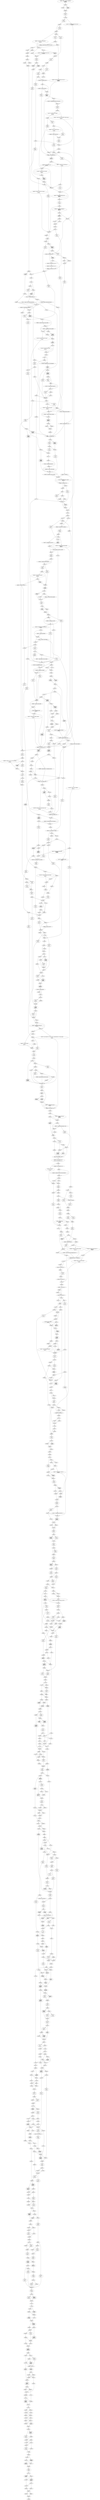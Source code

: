 digraph G {
graph [
name="-compact"
]
"0015c1aed91f2d2e8b69bb9b986b7fb537174011" [label="0015c1ae "];
"0086adcca9a65460ba359633662b9e2fd1bb5218" [label="0086adcc  (origin/csl_pexarria10)"];
"00ed914ed4f6f10503be6a5e1bdb1e89766ca824" [label="00ed914e "];
"00f7a651a4cc8bd2628a94c12802a816c3713575" [label="00f7a651 "];
"00fb0a808bd0c8683f46a42c623f2f7f6557594b" [label="00fb0a80 "];
"0113dcdcdfb65f9004c1ee08c5edde7784be70eb" [label="0113dcdc "];
"01c53fa3625aa1bfc92d4d28d6b24581a2eef4e9" [label="01c53fa3 "];
"01c59681d2d6bbdf358d368eb118765bbcfa5bce" [label="01c59681 "];
"026e6a3167c10800e928e54427561f585568dbe3" [label="026e6a31 "];
"02ca0d442ea727f5a976e12aba3ad82b56fa327a" [label="02ca0d44 "];
"042ea9979d11066f557f067e9acf9ddf280ae1d1" [label="042ea997 "];
"04354b7efc292ede90a37173a5a5c0e3ae270c40" [label="04354b7e "];
"044499854417fc595eec3c11eee4f609c773a8a0" [label="04449985 "];
"045c491415f6d0b70ed7fb82a27b95173378b2f0" [label="045c4914 "];
"04f47ed3b3af8cd93f481882d29000e100a2beb2" [label="04f47ed3 "];
"05399a970968c818957583e045ef5c8bebd15146" [label="05399a97 "];
"058f20aef46c263f9b8edbcf16a4ddbfeb225d16" [label="058f20ae "];
"060c69e92f905f2b99c22494d7b2b8e1a9ee871c" [label="060c69e9 "];
"067e9bc235e0bb984dcc909d1ff19f518422bc50" [label="067e9bc2 "];
"0685b24f2363b6b0e90e2ce77f6374473ab27680" [label="0685b24f "];
"06be5ed37c6e92c8eb7e203cb602040eb057929f" [label="06be5ed3 "];
"06deb8c8e8b49fee58f24431b9923a99a486ace4" [label="06deb8c8 "];
"07320a16ebce7b3daa92129dba009a44bd0d42f7" [label="07320a16 "];
"0799c68e1f623d9e2ff93c0ea30e71f88b7c64b7" [label="0799c68e "];
"07b076f3fd30a5cc279fdd170949bdcdb826a0fe" [label="07b076f3 "];
"080ca52ad20e48bdf15015e7438c836a189b0624" [label="080ca52a "];
"080dd882b87d1cd65510b0bb2144e67ef1835015" [label="080dd882 "];
"0818495ced691f29e68b291a4831e0fbf8109002" [label="0818495c "];
"0826965041ae26d8d5408e050eda93b2c57b6a91" [label="08269650 "];
"082facc8fc25d25ab5ae4baa6e50535dbf54a8ae" [label="082facc8 "];
"0842d00e44541342a11dad15bc019bf13a15cc76" [label="0842d00e "];
"08c32839547fbbfe4ceac971f582992771e3c9b8" [label="08c32839 "];
"094de4a8259c04e89e0ebdb46b0cb890231d62fe" [label="094de4a8 "];
"09e053fb6c47016b37dd6845b95e9d077dd5d9a0" [label="09e053fb "];
"09e0b0fa26451a873eda7dbfa9479c1356dedfbd" [label="09e0b0fa "];
"0a36d40221aa970e502f91caf69e2380551f0811" [label="0a36d402 "];
"0ad305a4c3427b8ff2f6af8584327320eaef395d" [label="0ad305a4 "];
"0b23ba6209a97d0596dea71433c1104fc98fe0ef" [label="0b23ba62 "];
"0b3bc1a0bb4b618319e6f40c33d11cbc6a212286" [label="0b3bc1a0 "];
"0b8f40efeb272d044a748c57ee1982184ecacf2c" [label="0b8f40ef "];
"0bdaa6a98e984d7275cd5306227b1a4d47a212d6" [label="0bdaa6a9 "];
"0bf89619483db9ffb04e65a53de1371dc84bfa98" [label="0bf89619 "];
"0c1c51e85c9220028685715a2ed1c08423baf0a2" [label="0c1c51e8 "];
"0c61231b875355e6d672c26d46a3a1d6d89be6a3" [label="0c61231b "];
"0c9160d56c4b8297c63d46b4ddd804cbcb429acd" [label="0c9160d5 "];
"0c9fa343471efa94ddd9139dfd624082b96c8444" [label="0c9fa343 "];
"0ce1cdba1e1ec2cea0ebb1d0a8e2174fdfc8364e" [label="0ce1cdba "];
"0cff0e6ffddc7bcb8101b333b23c93e1d9407487" [label="0cff0e6f "];
"0d04410aaf9fdf08728649f722dc5bae1083dc65" [label="0d04410a "];
"0d1b0e0bb2288d6de2c092903fb09eeaa60e743e" [label="0d1b0e0b "];
"0d6540c4aaf6c2b2baedb913c54ed1d5f4fb807e" [label="0d6540c4 "];
"0da94e2035c7e60a27e5209250c891d688472be5" [label="0da94e20 "];
"0db29973355bce5325fe2b8eae95df98a5a7fcd5" [label="0db29973 "];
"0df847ffb1ab966b8d2331603e8188c1f8980760" [label="0df847ff "];
"0e3afa5aaa7c4582e1a357fed74a7a1ef7411fdb" [label="0e3afa5a "];
"0e3e7cd3d70923a1e8e5a2da772723da7f6b5aac" [label="0e3e7cd3 "];
"0eccd6d247fdccc438229009f45008b9e89de55a" [label="0eccd6d2 "];
"0ed2a593dc78bffacadf099786d801eb8aae431c" [label="0ed2a593 "];
"0ed2af310b76a53d2803d2b65c2dfc59642a1a59" [label="0ed2af31 "];
"0ef20021f84e4b80c22da2a7d2b87f95e2bd2992" [label="0ef20021 "];
"0f3890cb73f08565443c66eaf4cff0a3939ccb60" [label="0f3890cb "];
"0f7566175497ec2c33417017696f5fd45d408ffd" [label="0f756617 "];
"0faf46430cae02d0860115d37b8473a5725cb365" [label="0faf4643 "];
"0fd6df548fd222cf54b554717abcbc60e52a811b" [label="0fd6df54 "];
"100f00c3c5fc6317643d78ea40388583d881f262" [label="100f00c3  (origin/usb-msi-fallout)"];
"10b57cd8dc3f876821762816e5a4c5e2c8cdede4" [label="10b57cd8 "];
"114fc866bea85c547f12047539a323bd4846ba54" [label="114fc866 "];
"11753ba562d53bf36313541b5d1b7b5903c0c81c" [label="11753ba5 "];
"11ac74dfeaa905c9c176e4ff4b82e455b762bf3e" [label="11ac74df "];
"1252d9175aafd2c2993278e79dd755720e282269" [label="1252d917 "];
"13248b31c0a436d7dfdf19a1a35fccba9ccde4e4" [label="13248b31 "];
"133e3056cb6ee08fe7969a9c3f89e25ba12228db" [label="133e3056 "];
"136dc9c21cf59c0c7b593d6a145029ed3e246b50" [label="136dc9c2 "];
"1481ac5390e3107c44fd9fb44c50d407c6d29346" [label="1481ac53 "];
"14ffc1a45f254a1c382b4d3efd96437777e61386" [label="14ffc1a4  (tag: doomsday-v4.0.4)"];
"155db975b39de36e9572bc71b9ac7b5980e3356a" [label="155db975 "];
"15d5aa8eb9a1dedada885102cb6318d32eebcbb6" [label="15d5aa8e  (origin/fix-irq-vetar2a-ee-butis-doomsday)"];
"16146f3edcfd177d9aad6450f5737abe0dcc91df" [label="16146f3e "];
"16235c313626bc38d64474f96a720d304ad7d943" [label="16235c31 "];
"1628dab155714f66c555b8ce25d193b4c547be67" [label="1628dab1 "];
"1633fd0a5d1055e2c9a2c126055af36ebca65c23" [label="1633fd0a "];
"166471102a61105b9af9ff66605b56434983cc3e" [label="16647110 "];
"1675c25cea14bbad75d3e0cb4b47db99cbbb2367" [label="1675c25c "];
"16c75ea717ae24bb0fb5527212164116c27f835d" [label="16c75ea7 "];
"16cbbb76c1dc5720b7f11ed81144cb5f67f7a5bf" [label="16cbbb76 "];
"16f921e6ed7cdf7bbdde29326f3ea70f55edc9e8" [label="16f921e6 "];
"17c1b8260c6f2501d693800363786a37b2a97ee6" [label="17c1b826 "];
"17d2223f8e88125728c4983b18362ffc10569792" [label="17d2223f "];
"184b851ec6a26611247a8eba6162c203bc7f370c" [label="184b851e "];
"1885c9112d3b0b313bad05f905cfb414abe71ffa" [label="1885c911 "];
"18b1edff2caedbbe1a8d58de5ead399ce943c91a" [label="18b1edff "];
"197d0395629ae9b29ed85ee09314f93b5c82b030" [label="197d0395 "];
"19ac5cecd5fbbc794b3937327fca68552e234d1e" [label="19ac5cec "];
"1a00f19558e96e2f9593dab8ba0fb363b516b9c8" [label="1a00f195 "];
"1a6b71e4660dba95a53e8a4ab3fcc8a7f22339bd" [label="1a6b71e4 "];
"1acdb44c7c1ad8d8cec33e980435c886ab0e32f7" [label="1acdb44c "];
"1ad1a7057c83cfbed6eff989d256e3aa811a3d18" [label="1ad1a705 "];
"1b074cd0a430965fdd384bd36b4855c6f0533192" [label="1b074cd0 "];
"1b4872fc4afa4bccae60dbcedb5bb83853c9d421" [label="1b4872fc  (origin/wb_indices_via_types)"];
"1c052168a492a08425fed02888b04ef71efd083e" [label="1c052168 "];
"1da70182dc868f993e343be11857a2a406657457" [label="1da70182 "];
"1deb67c99352fe72f895761c4437544777241695" [label="1deb67c9 "];
"1e3df7cb454bf91b5adb6a598963db9e09c4f95a" [label="1e3df7cb "];
"1e812e527e745f645d6bc8e6288a7951e636e31e" [label="1e812e52 "];
"1e812ed61709aa53b0b43a8c35781db403daa17f" [label="1e812ed6 "];
"1eb4b7b0e0316bd4d3e2bee6574d96f2a2fa27b9" [label="1eb4b7b0 "];
"1f99a08a350275e49923250096ccca442f05a69d" [label="1f99a08a "];
"1facfe7ad28cc08c59cea47a8cb71ab900b79025" [label="1facfe7a "];
"201c1f97b29e7c9e9da9bd46bbc4677375e22c6c" [label="201c1f97 "];
"20992139a770a6fc543f23d4615e1e892b0ca680" [label="20992139 "];
"20d8d0a3d5e722bcf5dc7404c0bfb035fdd66214" [label="20d8d0a3 "];
"21a62244b563484871e6973257f8f896aecf335a" [label="21a62244 "];
"22194182fcd1008a857bbac47c60aefe995b932c" [label="22194182 "];
"225535acce1d2db072736ba186d1d00be6237f76" [label="225535ac "];
"22c9ed1616ce5fef52f04599a294e858bffc3daa" [label="22c9ed16 "];
"22d14aafede9b7cbe4aea7fe4622cb574cea0709" [label="22d14aaf "];
"23f29bbf37526a3a13403fb9829296ed00e30082" [label="23f29bbf  (tag: doomsday-v4.0.5)"];
"24109f23558e6582be2618e1647712ccf21a85b6" [label="24109f23 "];
"241c57be85684970b03384b6faf906cb93149026" [label="241c57be "];
"242daabc4030f9a5af1847e1f8ddee2f0c2ddbf6" [label="242daabc "];
"2431a282e7d050387c3c2be20c0b52703119b74c" [label="2431a282 "];
"247f190efdb9c16bf1295257637dd60d1a862710" [label="247f190e "];
"24890adab1c4dcb06b2b429534fef2f2e3e690a3" [label="24890ada "];
"24a0badb7766850bc77ab898eab8a6e939c227f2" [label="24a0badb "];
"25005c65c5a30bfb88ab68ceb52b49f9e3b8b945" [label="25005c65 "];
"251b8d4c7ff927ce03ade49a9d8613a30a981dfa" [label="251b8d4c "];
"25274b9f60e74094ae0fa5afb634033d424518ff" [label="25274b9f "];
"2586b0b80b89911a3403ef1a37e97d109b440738" [label="2586b0b8 "];
"25bdabb7d480a73cadfbd1967fcbf936673159eb" [label="25bdabb7  (tag: fallout-v6.0.1)"];
"25c9c42feb040c7751f8aa468a7613e902126a27" [label="25c9c42f "];
"2622979cf49f6f275dd91e1c47c4db7e45b0fcc8" [label="2622979c "];
"26d7a1f4937943b6bfa7380bc166a1bf569defe5" [label="26d7a1f4 "];
"26f309710920b1f0405c717ba4a11e7a3a476b71" [label="26f30971 "];
"282640006485c1bbaedaaa0366ffc424081f9063" [label="28264000 "];
"28392a114578663342bca09f190ee324a028a651" [label="28392a11 "];
"284411fbf9ee989e8ee8163f133414d5ce2987ce" [label="284411fb "];
"28c09193c12a0750273e46f8339d86c3f3f64557" [label="28c09193 "];
"28d608c32bfeee7d085409082775a0d6bd1dcf3a" [label="28d608c3 "];
"29a36ff9b06a0355152d85d221a9e587deedf477" [label="29a36ff9  (origin/enigma-v5.0.3-bugfix-promiscous)"];
"29ce9683e4cf37f20d98ee8537b3924982884a9a" [label="29ce9683 "];
"29ceab7db51de390d9c79244c9c17d6f24e3036f" [label="29ceab7d "];
"29f052a5b8ca48aa6a29e2f96caec88b55e47c99" [label="29f052a5 "];
"2a44830209d7730aa4375b4cf4102157a53ebf4a" [label="2a448302 "];
"2a8cfd3342e04275e1ff22398f2749a3196f820d" [label="2a8cfd33 "];
"2a920dbe6cb14f4e26000bee98f044df4eed76c2" [label="2a920dbe "];
"2ac8654abe4d06df7a76ef8ed8ab6095c7e332f0" [label="2ac8654a "];
"2ad31e321361792337ac9dceb5fc34b72f061cf8" [label="2ad31e32 "];
"2b23e8fff72c465b3ce2dbe6c7ae8b2177215779" [label="2b23e8ff "];
"2bdba80b275b8f454d4bd476f9d6cbc8052a4479" [label="2bdba80b "];
"2cff94a19c29ff2cf31e370b22e0b95d640b3f5d" [label="2cff94a1 "];
"2ddaae4033c620f9dca736511e9905e6d1a9c42f" [label="2ddaae40 "];
"2ee89af7428383e05869a5a57f755ecffc5acc76" [label="2ee89af7 "];
"2f0a1921274308c0616df87bb1c6e62211d6d31d" [label="2f0a1921 "];
"2f1f162e3fe169afa38438ca9c09d42ea900e1d0" [label="2f1f162e "];
"30195facd8e83a7dd3ca1abcb0d51b89c2e43263" [label="30195fac  (origin/vme-wb-direct-mapping-cherry-v4)"];
"3191407f3939f58ef90e01fe70de1d3d3e92d92e" [label="3191407f  (tag: vetar_v0.1)"];
"31d75911d72802f829acf68d6c29962d7e1ba46c" [label="31d75911 "];
"31dc203014b28f221b17652c7d0a309270cd9ea1" [label="31dc2030 "];
"321dae24a33c8acc33d3e6eed9d1a3ee2ec6e436" [label="321dae24 "];
"322e4b91e974e9772576b0129362c3550bf5b3a6" [label="322e4b91 "];
"32b7fbc2932138649da0b0534e5235ffffd91952" [label="32b7fbc2 "];
"3306c909cfeacf4ee63bf42c331339c8390f8c5e" [label="3306c909 "];
"3353f577cf079149b679618c260820be7daf4767" [label="3353f577 "];
"339fd7baa4f01cd0c442dc6248592307403092b6" [label="339fd7ba "];
"33b311aad4bd1419b4e6f2cda865c663efe32f3f" [label="33b311aa  (tag: fallout-v6.1.2)"];
"33bee0e8d010461996207eb5ad2f82be36d927b9" [label="33bee0e8 "];
"33f929b3845d3da9d1862191081f2b4ecad01ed2" [label="33f929b3 "];
"34bb60759f863d7220f52f57796b64accf3ae13f" [label="34bb6075 "];
"34bd7405d19e0e0dd5dcdb222dba9b307e55acf5" [label="34bd7405 "];
"34cee2d566c407fa2a44d9a7da1ca6f2d431a710" [label="34cee2d5 "];
"34d84560155a894d64287f32b0f6d076576bca2f" [label="34d84560  (origin/DIOB_RF_SpillPause)"];
"3501464b888ada3e2dc30b0df04f9acecdfed272" [label="3501464b "];
"350ccd23e7e18b934399ae79be90b6e9a5d90a40" [label="350ccd23 "];
"35193fb678e0598eb92ca8103bc0683e194ffbd4" [label="35193fb6 "];
"35a2c9fd63e523cfeba9576440f9acc53697c0d2" [label="35a2c9fd "];
"35dd6d694f46136e4c9e0f022baedd0c83ccfa13" [label="35dd6d69 "];
"3663a9bc4557de7ef6edd2288948c86d696788c8" [label="3663a9bc "];
"36794802b5861674dfa8331b629357035028f8ec" [label="36794802 "];
"368558a2be7a4ee1488e378fe9e4911850ef085f" [label="368558a2 "];
"369bf993b68974f04143b98b8f7518847e5752ce" [label="369bf993 "];
"369f57196666027ce7488e21f76028a31f2c6e12" [label="369f5719 "];
"372ab60be2b155c1c19facd540d5e968b4689be9" [label="372ab60b "];
"379b6b022767cea79920deab7bbdad7e18d8469f" [label="379b6b02 "];
"37ef838350f731d6d41001344ebb8c3ce67dfd44" [label="37ef8383 "];
"380c74aa1abae55bb82114eafb5bfefbb9bba577" [label="380c74aa "];
"3844b3cc376f277bcaa6189e86b254602a699a3e" [label="3844b3cc "];
"388b21e3a2690b6a29ba7e569f7cb12b876f058e" [label="388b21e3 "];
"389721435db79d1855d0c0fdf367a9ecc0fcd6d3" [label="38972143 "];
"38a12834ad183d8b3355837cbeb11c6fcbec3ac4" [label="38a12834 "];
"39920dcfe684880347096b38fea2f8d3a528326a" [label="39920dcf "];
"39d89d909fd30ffc75507a365cb74d4e372130c6" [label="39d89d90 "];
"39ef5ef7859729b2a70edb0fbf7a36a4412b36d2" [label="39ef5ef7 "];
"39f6bc8ab4493d705d236e42ddaeb076bb4c0524" [label="39f6bc8a "];
"3a12eeba7c09af5af75f6c108d3f3d9ea8e73010" [label="3a12eeba "];
"3a3336f859f313a686b046d4fb5c690c222eed9b" [label="3a3336f8 "];
"3a7a6b9b9200c109b4471236d0cfdb78420a2fe3" [label="3a7a6b9b "];
"3a8df02d1ecd75ed151a691fd48f984abb88979c" [label="3a8df02d "];
"3ae6f4c41e0214f97c8363982ce370e53e785d94" [label="3ae6f4c4 "];
"3b02cda79ca6aa0836d66d6f323050174c23016b" [label="3b02cda7 "];
"3b16c4fe544ca250527d77d05ba2da42c785a91b" [label="3b16c4fe  (origin/doomsday)"];
"3b36d2ad83a7b4adbcab277ddd4a443e0626c1b7" [label="3b36d2ad "];
"3c326d57de87872f3eb15e255d475b8008c5051d" [label="3c326d57 "];
"3c7ad8972bdd6077cb303d6ab384ece33760bb19" [label="3c7ad897 "];
"3c7e89740b4843fc07aed24789738aa1a6fc03fa" [label="3c7e8974 "];
"3ce3efc17a0169e2fe0734071d1996d0a03d0037" [label="3ce3efc1  (origin/fallout_eb-reset_update)"];
"3d1f4581251e76e0a11c31db5371023f088d16b5" [label="3d1f4581  (origin/wr-mil-gw-fallout)"];
"3d25145cd6d5d7f41108ea375d3d0e6bff54e619" [label="3d25145c "];
"3d82f0b754f6ee8278cce8704febcb82d8368cc4" [label="3d82f0b7 "];
"3dd9a36ea9ab819ccfe7d2fe64918d9221a8e069" [label="3dd9a36e "];
"3dea586a74a462774f986fb23b6a759a2339395c" [label="3dea586a "];
"3e235db1a60b9e889740b5bee6c351e8e0550a56" [label="3e235db1 "];
"3ea49ea4dbeb6bb3d5794d79ce0c74353ed874e3" [label="3ea49ea4 "];
"3ecd1638dc08327d1cbe42ec129e83264ec1e75e" [label="3ecd1638 "];
"3ef96a4d6c4b6a0537fbc721cfd785571821a322" [label="3ef96a4d "];
"3f9d5fdaca5c72faad314cf5e015ec161a984708" [label="3f9d5fda "];
"3fb3625f6b01e9e3f3755230e4bfb5c0271ce4a6" [label="3fb3625f "];
"40dc9dbd4a6aa699a55bfd02599d272ab4353e20" [label="40dc9dbd "];
"4127cfcd5c94a6b4b285cb7e060b52c9423b2c78" [label="4127cfcd "];
"41418531d7d3bfaa60aeadc78f03b0fccc9a8fb8" [label="41418531 "];
"41808bd6d0f4bed7adc1e9bee94efacd27f769d9" [label="41808bd6 "];
"429a32b55d29ee381d7c806c0a0ad6216ae49d19" [label="429a32b5 "];
"43092c4023574b80744084b6f3c6db76953ca73a" [label="43092c40 "];
"430da7ae99f1843beb8a888ecb139b06d42193cd" [label="430da7ae "];
"430e2bfe12be842e7ff68e873b0ed99feda0e3ee" [label="430e2bfe  (origin/dm-merge-D)"];
"4344b3a3ab7d6c5d3ff5013a672996ca1dd3d84b" [label="4344b3a3 "];
"435c20935f2286f087111c19e3cb3d7cd7a142bb" [label="435c2093 "];
"440aee885a78bbc2ea8ec0ba9e3e6e89dd718ded" [label="440aee88  (origin/fg_acu_rebased)"];
"44e66ce4338e2790934a3589c89ccf887defb7c6" [label="44e66ce4 "];
"45087bf50d0e63944757fa91189113018567dd10" [label="45087bf5 "];
"4546ddea725b0d96136b190a3261c553a8de7b05" [label="4546ddea "];
"4687f41db4961f07d006fd106390dc1cef45cfa0" [label="4687f41d "];
"470afe4706a05b16fe40359225b865840bc8ed8b" [label="470afe47 "];
"47f938f5ef9345e9ab5a2d85e75f1b86801b9c0a" [label="47f938f5 "];
"493b6319544df4782c5804e3fe8575e0585bf546" [label="493b6319 "];
"495ef79d2cc1a33b62d2343c5e63d1581f665d78" [label="495ef79d "];
"49a321bd67efc7cc2db839472dce434ebc589037" [label="49a321bd "];
"49c3f7035dd4e338c5ee8b82408beaf5ffa91786" [label="49c3f703 "];
"49dd97a73fdb83a1f4081d449c108c21b72c1281" [label="49dd97a7 "];
"4a041739356b818b43de0cef7f79f260a14340e8" [label="4a041739 "];
"4add32646c63cac36c2e03b1f32a60dcf07b19e4" [label="4add3264 "];
"4b0d9a8e319a38bca86b69917d7023fa07c3436d" [label="4b0d9a8e "];
"4b0ec1fc34a3eb3bc138d1c85de6613f6dd645d6" [label="4b0ec1fc "];
"4b14491316b7d6f6abd7f3bfed8d409e68a20f21" [label="4b144913 "];
"4b4c8e2505431c74b991a5d6ab8c5f2b781dcc17" [label="4b4c8e25 "];
"4bb60ba855813f0f3b6accccdd8d8ae0fd2d8f7b" [label="4bb60ba8 "];
"4bca11a09e714f44623bf7b6a371d8de48b8f973" [label="4bca11a0 "];
"4c0c67885fbef3a48b4be48b5c8c78a30cc37d9d" [label="4c0c6788 "];
"4c307a96f6baa364cd826b6ab2d23ebfc8a20e98" [label="4c307a96 "];
"4c45a89c98aa2a6851b3cd7b79a5c1897ed57dba" [label="4c45a89c "];
"4d47cd204adb059a6f299ce67d61a814a7de1a98" [label="4d47cd20 "];
"4db0a9edde3d672ed2523915bf4e026520f3d5ac" [label="4db0a9ed "];
"4e609f571767b7651309ebae974a325b857963ff" [label="4e609f57 "];
"4e92fe982288d81496f22d99af80f4c7d842a69e" [label="4e92fe98 "];
"4f88aa8deb7d25e658e69e4afd5627a9b355e792" [label="4f88aa8d "];
"4fa1d871923443b89a709d8200340b5b051b29fb" [label="4fa1d871 "];
"4fded9d7ba1f6f0b334b38846594a56fcd0f39b0" [label="4fded9d7 "];
"500fa75d811362b5ca0740b677be3dd908871d72" [label="500fa75d "];
"50f401021d8f4c7cdcd519a7ffb37f1bb389e1f2" [label="50f40102 "];
"5135372b4d3d78330fb202c0db26913a4425cae4" [label="5135372b "];
"5185e078890a01ff8de4ddc27d49238ae5325b4d" [label="5185e078 "];
"51a8d54e844f2c90e28f02092f14ecafa8cf7735" [label="51a8d54e "];
"51cef3735112aeda3e5820855f061358d269f3dc" [label="51cef373 "];
"51e55110d283fc9e834bc6230959e4410067a30d" [label="51e55110 "];
"523c3a485f3d6047dc0801a2630f56fd76505fac" [label="523c3a48 "];
"526eda951d7b4ff54c044764ec816ed7b61f6540" [label="526eda95 "];
"52ba5a78eec85559a5b913afcf90c55ec7e27a4b" [label="52ba5a78 "];
"52fd35222728dd1251acf2a63700316061a5c81b" [label="52fd3522 "];
"5416a136b7665a32af9d18ab9f4b7980d8b95c31" [label="5416a136  (tag: DR6)"];
"545fc73f40e45a869eb550b7eeca2bc3828cb70b" [label="545fc73f "];
"549bc73f74e4f1061976288e2de967505a499580" [label="549bc73f "];
"54f821ab69d71af35b061cdd3f7b7c365776f321" [label="54f821ab "];
"55de501c645350b4c885d59dfa8e0e9fdc457b8a" [label="55de501c "];
"562d3fcf1c67e04447016db61375c1c7aba29900" [label="562d3fcf "];
"5644e6c30efa67e1e094e6d108847511f340db9e" [label="5644e6c3 "];
"5661af67ca4e89aadbff1156ae3115468c7ea3ed" [label="5661af67 "];
"5700468fd481d2e9c4a7799477644baf689ae8b3" [label="5700468f "];
"5721373f991802be22b8fd5c3947ce659651b876" [label="5721373f "];
"5739ae2dfd1f89f8542acfa0cddd43715a9f32bc" [label="5739ae2d "];
"57b54f4586622aafbfb5988dcf4215379d30ec52" [label="57b54f45 "];
"584cf276a2a01d70a9c5f698dfe1cb5d6448b6dc" [label="584cf276 "];
"58ff69b0edd3a8a517bdeac03c11bc3ea3198b85" [label="58ff69b0 "];
"593867b1bb276870c4ecd98ee48f297a9ca4352f" [label="593867b1 "];
"5a07ea7e6c0ed60ac8f159c4f70c0ec6b6d26a5f" [label="5a07ea7e "];
"5a2aa5ba83b18a6ba4dc46a6be0c4698bcb7e0b7" [label="5a2aa5ba "];
"5a4185b030af381fc100267ad44dbc0910cf519f" [label="5a4185b0 "];
"5a7a2fc7bfd10f937f588155554b21d9d3a39a94" [label="5a7a2fc7 "];
"5a8f3c85e66705c43266f7c9d9a2ca11a24221a2" [label="5a8f3c85 "];
"5aa2fe12d52c028aae1edbf7dcb73ab81c2fddf0" [label="5aa2fe12 "];
"5aab27c36dd209df3fee223bda66626bd13d90c5" [label="5aab27c3 "];
"5acbd7167deb73059590fc9198999ec9bd0d42e1" [label="5acbd716 "];
"5acd717cad67855b00facc6920ad889335df4f40" [label="5acd717c "];
"5acdd2e18d42686072783510cac615812b96ce0e" [label="5acdd2e1 "];
"5b9f0717f3aaa0746b4728ce61f2bb079382dbc4" [label="5b9f0717 "];
"5bb28c639330282287fb78e3b35146265033f080" [label="5bb28c63 "];
"5bb576aff897b43f3519d3974908455b4a7e8d30" [label="5bb576af "];
"5c328ffda96e107bc4f2592a77fd857ff88ea2db" [label="5c328ffd "];
"5c6ca56aa251ae6b26e5242b5d7fce96daa6d156" [label="5c6ca56a "];
"5cc835eccc317c665386f5457aea73f08ce801e1" [label="5cc835ec "];
"5cdc03907acea951cc3e714b28a52145f1a7022e" [label="5cdc0390 "];
"5cf23da57b4db9608899ab7839745afa2f853c6c" [label="5cf23da5 "];
"5d833eba1a305c39faf98c022e3b506dbf6d34b3" [label="5d833eba "];
"5e76f84b42a10b70dcf4b1f0bb3c1a5f43dea56c" [label="5e76f84b "];
"5ee8ad2db4d643e82b59b9075336aec3e301729d" [label="5ee8ad2d "];
"5f1e43bc1ffdb3c646d066a905349db97c8efcd5" [label="5f1e43bc  (origin/fix-german-umlaute)"];
"5f5da18c482dda9d7349cc3e3c9f8d371066db7e" [label="5f5da18c "];
"5f68141733f75357a1b16c65ae0995f96f07a008" [label="5f681417 "];
"5fb073afae98aa37a9fa36e065f367c5bc549488" [label="5fb073af "];
"6001e09085ba3bc5c89a708776504ff715b03178" [label="6001e090 "];
"600b52b4a04a8b55162e4ac568af818d84d6e4ae" [label="600b52b4 "];
"60240114ca7f9cab12ab1a6a3989efde85716785" [label="60240114 "];
"60420575c992e1166194055b9fb8e31e1d2a7b19" [label="60420575 "];
"6049353badb2bc0ac8762d9ee9dbf21a46cef92a" [label="6049353b "];
"606700367170f69397de95b8f4d781ce70aff8cf" [label="60670036 "];
"60d80365e86a6428ca01d999fef555bb6f3abe1a" [label="60d80365 "];
"60def1935b4da900d8799cc50b310329e9763344" [label="60def193 "];
"613dca1dab32615bd4a6563a112c0cb88b20db9b" [label="613dca1d "];
"6204797a54d7fa5c1127d8175ea64b7994d3a388" [label="6204797a "];
"62319189e7581b65230a8b9803d9b7f2b190fc99" [label="62319189 "];
"62518e8fa93794f7479b4901eb0390ff3a1b6493" [label="62518e8f "];
"626d20b525f6308c8618809b299bf0735c3b909c" [label="626d20b5 "];
"62e29c583a7d4f5b3d6024667c811a9191cb5559" [label="62e29c58 "];
"63111d8254c57517e7b44e0cce7ca1bf5188d47f" [label="63111d82 "];
"63ceab4af43ae23db8fab9161e33de4d4fd402c8" [label="63ceab4a "];
"64aae77b3c4845b0b3848e11b7371387e0ec16b9" [label="64aae77b "];
"64cf4302ea8348ce35c33bb4c53a40dfaca6f21e" [label="64cf4302  (origin/wb_mil_prio)"];
"653824bbcf30c7f3c5635e778cdb1f863bcc75fc" [label="653824bb "];
"658dda953725885ed1087cf9553dbb98af10eadf" [label="658dda95 "];
"6590a08aca3a3b8938abd79eba304ae0c2e45b7c" [label="6590a08a "];
"65d1f8ae51a87041ead654bee2cbf208292458bb" [label="65d1f8ae "];
"65ea97f0554fdd728f957570ca368dd81d473a0a" [label="65ea97f0 "];
"667cccc492321263b26f766780cc7c84895f559a" [label="667cccc4 "];
"668495baabfa6e66bc2b21f161a2b1f2eb106b7c" [label="668495ba "];
"6693251ebf472cb19e379d045f5b74583b3d0a1d" [label="6693251e "];
"66cbd989da03b3917852067b87190e034ee3979d" [label="66cbd989 "];
"671d681874d2b757ab3518a8bcc5acd3ceec581a" [label="671d6818 "];
"6849a9ef47f7c3249610c12e9efcdffc9f8fc5d6" [label="6849a9ef "];
"68b2c1dab3376dae1be21023d1f51c95cd14ea1c" [label="68b2c1da "];
"68c95129c95b3c871d3383e38586db108cca349e" [label="68c95129 "];
"68feb6b9303c64d4e993c892c319e84f29263389" [label="68feb6b9 "];
"693ca233a63fdd25ecb6bf07629ee4acf8167aef" [label="693ca233  (tag: fallout-v6.1.1-rc1)"];
"695ff3d2de6d4ba419663b6350a56313c155bf11" [label="695ff3d2 "];
"698f9b3f0994accfb3d8dcb5a5c2e955cf46be35" [label="698f9b3f "];
"69aeb90274e84dd7dab24eda01fc53eb0ab9d2a4" [label="69aeb902 "];
"69f853c1769d6b6f480e3c6726a0d58ab750c970" [label="69f853c1 "];
"6a1bfa5326488c6c43f4b440070581aa1dbd39c5" [label="6a1bfa53 "];
"6a768c7ea5ef87f85f253c74ce677f4c5945be96" [label="6a768c7e "];
"6a90f019516d75f74cddca5d5da7ad9b2b47d639" [label="6a90f019 "];
"6a9ce76f87151269e85a6eb5883be3dc33d1d340" [label="6a9ce76f "];
"6b60af4e110bf4be04ccb2a9b8f908e8d3e5021a" [label="6b60af4e "];
"6bbd620de3ec88e4c3221b9c6f1a08fa69867188" [label="6bbd620d "];
"6c91e6c32ec39141c2c5594043064f9dcce62c62" [label="6c91e6c3 "];
"6c9e8299dd830c154c0d4f4749fae0222e06aaf8" [label="6c9e8299 "];
"6d12a87d8fd716338381e87c4a799f4ecaa3d8ee" [label="6d12a87d "];
"6da0b5ff0059fbd3670b90cda5d6eb1ea2ee0a3b" [label="6da0b5ff "];
"6de8578e34288de51d87aa78e77189981fd60fbd" [label="6de8578e "];
"6dfeaaf1e79f56093ec5355f8bba45416e98c6a2" [label="6dfeaaf1 "];
"6e0ad9eb4b3bc14b4e1ce45f0fc9092fbb9b1431" [label="6e0ad9eb  (tag: doomsday-v4.0.0)"];
"6e38df8996ef1849e9c73291b3be639db8a72632" [label="6e38df89 "];
"6e3c9610d4c6562d9f4a5751892a7e2b2dd9be1e" [label="6e3c9610 "];
"6ed1ce8030babe2e6f8fcd695baad477ec3b6f13" [label="6ed1ce80 "];
"6eee1ab5429c26ae4ae95cfecfb1f75c7e899fd5" [label="6eee1ab5 "];
"6f268ed180f3a18443cdbc799a9bde0760b538ae" [label="6f268ed1 "];
"6f406be1f8d1699d7d469c8f160bd060f4632d10" [label="6f406be1 "];
"6f78c3d646180ad70e09f4ee7c8f189e06bc1262" [label="6f78c3d6 "];
"7033482f6b818264fe757b1c20bbd0c2c56e99fe" [label="7033482f "];
"70405a7d2259a43aa478bfc312760f38aff22465" [label="70405a7d  (tag: fallout-v6.1.2-rc1)"];
"7051cc319747b3c414d287d48fabb114af8c5b16" [label="7051cc31 "];
"707269ee43144013af71b2cb969c6431992856e0" [label="707269ee "];
"7075566bb068f5718879179cb5f47cece49b4421" [label="7075566b  (origin/fallout_arria10_development)"];
"70762372c31aef0cc2a2ad5c2e2a768220ffe2a9" [label="70762372 "];
"708e0970534b5e44bb9291e948e31e0b97ad85ce" [label="708e0970 "];
"7098ee9c8d80c7356452b043d31de11f5c125d79" [label="7098ee9c "];
"70b7bd672de2660d2a7b9e95dfba55a519fa4948" [label="70b7bd67 "];
"70e3a65a6f1d4b81416c695d91f6a1b8ab406bbf" [label="70e3a65a "];
"7106591ba5dd0da12faf75783ed107cd62d61b37" [label="7106591b "];
"718a8976e219e70b7dc5dd909d2d2f8e4718be6e" [label="718a8976 "];
"71a10e43bd33f59bc9a0ad134e8d50ef7524a938" [label="71a10e43 "];
"71e694bd60fc359d226aee8ee11299d784e34cb4" [label="71e694bd  (origin/wb_as, origin/f_rea)"];
"71ff221a637e2f69b4116d2c0091d790ddc7420d" [label="71ff221a "];
"7275d13229bedba8f8a84a7dcf912e883376798e" [label="7275d132 "];
"72f3d699985e2a1483bac9e73b970c26fa7b3ad0" [label="72f3d699 "];
"7307284e9aef126b3af6234124cda045c0ea9689" [label="7307284e "];
"731b67d212023d50d7dfb13019466d8d3a7439b5" [label="731b67d2 "];
"737cedbb637b5f84f6e2de2f7b9f92c785e1d1de" [label="737cedbb "];
"73c34cd1f57768a53a1dc2d02076961b1ea7bc3e" [label="73c34cd1 "];
"74531939da25a2ada058cc4ffe9aa3ad13db0d67" [label="74531939 "];
"74b596251bf563235823289af36d6f97e7800d09" [label="74b59625 "];
"74f7783cc5ba9441aa8712bc969ab7bed9c9f7c0" [label="74f7783c "];
"74fa05ad464b9e99acbaf43bbb0c90da3c91dcc4" [label="74fa05ad "];
"751e9059e754639bea68b5f18fb8110dc47b842a" [label="751e9059  (origin/wrmilgw-fix-missing-mil)"];
"755e0730f17822940e87594125570532d1bd8c6a" [label="755e0730 "];
"760eb2594527f8bc11666e6f92bc5a5e4cabd5bb" [label="760eb259 "];
"765405cf3dc5b7d9c411d48ba6c68277b10e4865" [label="765405cf "];
"765a7f575e573b8ec166b581ded80c49e8107d8a" [label="765a7f57  (origin/fallout_a5_phy_cut)"];
"7668d31b84a862b2596d0dce4cf0bc57801be2fc" [label="7668d31b "];
"76fd13cc43bd57371307e7c58f222eecfa7eb238" [label="76fd13cc "];
"770b8f02a6f1df456e005875054bcab15af23da2" [label="770b8f02 "];
"772f89b0477f9d1b0f62a3187689dfd397d96d93" [label="772f89b0 "];
"775ea9a56928232047790816a767cfa7430ffe4c" [label="775ea9a5 "];
"7772a08ee5c23263046bc2b4bb6ff489dfd1258e" [label="7772a08e "];
"778275fcc3480186bd743631ae76e66741de0b23" [label="778275fc "];
"7829249a540b53097ed5f8732a743f6afaa59a59" [label="7829249a "];
"78c3402e0c15eae8216ed81f0102c69c116bcc70" [label="78c3402e "];
"78fbd0d4e215774287e1287b435e1996f5566558" [label="78fbd0d4 "];
"797aa19ecd245bda19c4ba2d4b8dd0100799dab6" [label="797aa19e  (origin/fallout_fast_lock)"];
"79a84706bc186003c13af18a032f975fea4b0002" [label="79a84706  (tag: asterisk-v0)"];
"7a0ec418c8ed5c090a8ed427c39eb2de21005596" [label="7a0ec418 "];
"7a31d0ba41a97ff7bfc287af2d3b0a4403e49bcb" [label="7a31d0ba "];
"7a32d79a0afdbc4ba836abf7dc05aec863a0cff9" [label="7a32d79a "];
"7b6b1fa84144ea793562d209d8547cdbb5e8ed9c" [label="7b6b1fa8 "];
"7b9bb10be8dcb47521121ff37912071a95731e71" [label="7b9bb10b "];
"7bb538b551dd4a8d191763cb16f40f723ed9254a" [label="7bb538b5 "];
"7bba230194fccc3e8caa775415497eca27654fec" [label="7bba2301 "];
"7cabd47980783f3179d4990023b1cdd178d40e41" [label="7cabd479 "];
"7d0f2c9202c1e7370047009fb2c71fde488c0904" [label="7d0f2c92 "];
"7e249f41602cf119cf98e3d15a807f68105f0f70" [label="7e249f41 "];
"7e33ce13230b8cd3022cae1ecdf4701286fc3b18" [label="7e33ce13 "];
"7e799f01ed1df6a2caf4924bdaf1ce8b52fa502c" [label="7e799f01 "];
"7e95886ab6d698ddee1aeeb0b8cec02d4a738b31" [label="7e95886a  (origin/doomsday-pcie-direct-access)"];
"7ea14daf5614e5690a570ebe033493140f1b8948" [label="7ea14daf "];
"7ea211bc7a305b4e2c1cdc873ef3b02fa563b882" [label="7ea211bc "];
"7f437ba670890aafabf18513a13e2ae865c09670" [label="7f437ba6 "];
"7f53db971ef5e4d848894abc585f5cf0ceca1e7c" [label="7f53db97 "];
"7f578a11d8304870aba8ebfb11b3a3e084c467e7" [label="7f578a11  (origin/wr-mil-gw-detect_missing-mil)"];
"7f66b393741794a719ca3ccb7551ee3d9010a665" [label="7f66b393  (origin/move_ecaq_to_top_crossbar)"];
"7f790c1c9a1071492e48674e810b8858322c1fd9" [label="7f790c1c "];
"7f7f932188831a4ec1fba3fce6fddee041c52bf0" [label="7f7f9321 "];
"7f910614310daf9398952a80a686b40ea733499b" [label="7f910614 "];
"7f9ac2e1e7fb115081150a78f960906010d1249e" [label="7f9ac2e1 "];
"7f9b040ad7b2e8821981b0d9d2dd3f230d06f3e8" [label="7f9b040a "];
"807cc271071b1f4316b63f21421fb870af0502c3" [label="807cc271 "];
"80c312289a3cf6ad901405e66684234eefb3c1f3" [label="80c31228 "];
"811de0671433d1ad623e4565c788b411577ce3ad" [label="811de067 "];
"81266d8d1ee39b4da4348b2b194be519d8a11b25" [label="81266d8d "];
"81692baf1add9b682d65674768d99e1a817519c2" [label="81692baf "];
"819c3c9fba680dc35372d1ba96fddd534edec7a0" [label="819c3c9f "];
"81cc1c2a9382e6b747f879a847515ec32d4a8540" [label="81cc1c2a "];
"81d380dd2f9b6178d2749200fe7bd78664c3bf8d" [label="81d380dd "];
"825b528de1757d340eeb25edd464c1105ed87823" [label="825b528d "];
"829ad16046729f5e6f83b86d46fd4f8e9b050bfe" [label="829ad160 "];
"82ae544739ca4f05e955e738837a287a098ab25f" [label="82ae5447 "];
"82c2d6d726af93af8a3f08a084f2ba72d094fb7b" [label="82c2d6d7 "];
"82dc65104ef4d13c4c51c22f87aaaee6a8ac79a4" [label="82dc6510 "];
"83015d7efdc99d3594fe66e5a1363c4afa3a895d" [label="83015d7e "];
"830d36b86e9062b8890e80867d1e8c3ee23d9471" [label="830d36b8 "];
"83d3f456ea020bf8b81f5ea7f014a1a2b7eea97d" [label="83d3f456 "];
"83eab29b79fb91fb012ef65a896a6ee1a4ca02b7" [label="83eab29b "];
"83fdbe645135bccdec2613ca96aab5d395252ef1" [label="83fdbe64 "];
"84195963731555f678a795f266d53c8e1cc49da4" [label="84195963 "];
"843675e34d1731b91c554fc42713153209a2cfa0" [label="843675e3 "];
"844e90a7193ae9f0d176d2332ff43d06cfcaaa7a" [label="844e90a7 "];
"849f52011ea373e0c8ba87d662e881fdf0189aca" [label="849f5201 "];
"84bbbeeea83c9cbb4a38b1e38b05b70943855faa" [label="84bbbeee "];
"8502a072d44f76958736be8dcf560285eb6044b7" [label="8502a072 "];
"8540de9f75064c5898ab7751405b771ed9b64a46" [label="8540de9f "];
"855b1e832188e4dcffbabd5371a9b6efa9777f73" [label="855b1e83 "];
"8570cd98834ea761c13eb30c651e0915a2b4db6a" [label="8570cd98  (origin/fg_quad_cleanup)"];
"8599011f9dcc4d71fe918575c4b29e4df53f10ab" [label="8599011f "];
"85c006f7a56853b1b5c959776d07b1d8752c5613" [label="85c006f7 "];
"85cfb3bb3bc25f17a47f483cdad087729239fa6b" [label="85cfb3bb "];
"86104ced4abaebeb68bdd0bd9187b3962bd2f6bb" [label="86104ced "];
"862aa68a462eb5077dd3ce019bd5a3204ea86b62" [label="862aa68a "];
"863e7e60a5c506dbe2a361067ba1141d0d468540" [label="863e7e60 "];
"866aafe23dffeb77fac95a389346d49427eabb08" [label="866aafe2 "];
"872ec3d1896954d1db884807c8a02a9028582503" [label="872ec3d1 "];
"878c04c6b74e30afb8669a2ff04c6866c98f179f" [label="878c04c6 "];
"87b7a4a72eaf6c6e5915d2e2eaf3bcb036b4cdc8" [label="87b7a4a7 "];
"87ecf05fe00a0a602d456f08221b42c323bf5162" [label="87ecf05f "];
"881d54a11771e83d311e9573badabbc9dfecf999" [label="881d54a1 "];
"882eff9032974f6d8a229075f7764d0981ba7652" [label="882eff90 "];
"8863683401b5c3cb635e3fc6d498f51c92bb854b" [label="88636834 "];
"88b10abe7411cc6eac3d7a209998b890b33cc022" [label="88b10abe "];
"8967667f74fc362d67278974d3f85fa42b5888d4" [label="8967667f "];
"8a1e9c5a62d80fa845c2ea4d496dd4da0dde4bd2" [label="8a1e9c5a "];
"8a58ac9e09f810994802f8ba92698f681002fb4d" [label="8a58ac9e "];
"8a9313c22f9075d881f5aaf8c13989a489e28861" [label="8a9313c2 "];
"8acfbc6ab141cbe986c1f42784fc571953351da7" [label="8acfbc6a "];
"8b41ab89fc8d3effa3ce8cc20bb67c0efb4614de" [label="8b41ab89 "];
"8c0d1d0baee6027325e15e8c0c28d565cbd3c1cc" [label="8c0d1d0b "];
"8c1ad2e8896191b724c312fb774180abd4b0af75" [label="8c1ad2e8 "];
"8c4fc2798aec86d3f591f2a3bb1542a2027d32a2" [label="8c4fc279 "];
"8c51fd6e91a1eacbd2788650042f1e2d4978d1fb" [label="8c51fd6e "];
"8c5304e2f0927c63fcb0c0f057c783b432c762a9" [label="8c5304e2  (origin/lm32-timer-upgrade2)"];
"8cbd0ee7a2d0e8ab99eead65fdc3d32f393ab57e" [label="8cbd0ee7 "];
"8cd27009d2afaf401e1bd57bee3df0fb85a55460" [label="8cd27009 "];
"8ce97e83fe14ba94209d53b3bc6acb32ef7dfd9e" [label="8ce97e83  (tag: cherry_v2)"];
"8d053bcebc1ab3f3ee62be5539a485f06cc52bb9" [label="8d053bce "];
"8d1ee0e3a49c447fa092e82c0b4e50057f0db768" [label="8d1ee0e3 "];
"8d9be8761a9c8bd05d56d382ed50bcc98cf69042" [label="8d9be876 "];
"8e053e089318ae0d1137c12decbdcd741090cf88" [label="8e053e08 "];
"8e4ef5c6dc541e101526307d5a4b5e52ee897a47" [label="8e4ef5c6 "];
"8e5f2b845f5e0ec6bbc9f7f081400b05c9ebf796" [label="8e5f2b84 "];
"8f2bab8e7a7aab2c19c219213a5ce5d7c472ecef" [label="8f2bab8e "];
"8f65dbd32dc30589ae998db4bcbab34ebf30e30a" [label="8f65dbd3 "];
"8fbc82006160046ce4797fbc071871e91a63f245" [label="8fbc8200 "];
"8fbe2f02565db1deb22542f4fb4dbef78c15c21a" [label="8fbe2f02 "];
"8fcd59f6fe3e963c5e84ec1574715e80c98d10ff" [label="8fcd59f6 "];
"8fd8cbff9caf102c09be5046c2d269f48fc0995e" [label="8fd8cbff "];
"8fe1c499034879ad299e4c70a1643d8ec18d0ec2" [label="8fe1c499 "];
"901dd222547e8b01570813c255d3ee82fa400a09" [label="901dd222 "];
"904cf4e35bd743ce89ad9378df78e092ff4e1265" [label="904cf4e3 "];
"9088760161df8d00279c56309514e13347c9452e" [label="90887601 "];
"909322440410824d7ff0ff91a5503c801f3a88ed" [label="90932244 "];
"913e89b29e0dafc2dcf3c7f6937bf3ec50ee77b5" [label="913e89b2 "];
"9155b4ad172a438ef6330ef868a3d261b34e86a9" [label="9155b4ad "];
"91acea53bb267b90de6c92eb7889c2b6e9a223f7" [label="91acea53 "];
"91d66588e4940cb1ad43eceda2aff14c024f6a51" [label="91d66588 "];
"91fa7684c54618e205b4f1abb20d29ec631cd919" [label="91fa7684 "];
"92e2244f73efdb31b2cf81c50073338cd22d6357" [label="92e2244f "];
"93896d33967d506ad346d4448af39116880183a1" [label="93896d33 "];
"93c4623c76ffdc74a5c8702687c96a4de1344f57" [label="93c4623c "];
"94251d0cd097de63e14baed36e3f76e3c17237a1" [label="94251d0c "];
"94264f794e0723340e3d47a38773e43c1de9a426" [label="94264f79 "];
"9441090ea78fa8a8a816a732b18a71a78062b953" [label="9441090e "];
"949d49c48ba62e470e2139cdddf5a714b2f8298e" [label="949d49c4 "];
"94a10ed9229a6b0c5c9821e828e3d3df6a291b6f" [label="94a10ed9 "];
"94f2d54597c6997d5438db4ba4e7bee49497336d" [label="94f2d545  (origin/timer_irq_lm32)"];
"95715c5465ceededeafc893e1796e9008d17568d" [label="95715c54 "];
"957b4d6ac234180657eebb20dcb847b29c37a87b" [label="957b4d6a "];
"95bbbd759d4d3b8aae70838278c134ad988eb073" [label="95bbbd75 "];
"95f38ca1e830ba439379cb1f2ff493e39dc6da87" [label="95f38ca1 "];
"9610d650eef28686d7f91c6cdb226ff9cb878c68" [label="9610d650 "];
"964b6e1fd94a9004ad5e5eba319cc1309ea141dd" [label="964b6e1f "];
"966f163d507d1d613e0c3bc3ed164da7bdd168bd" [label="966f163d "];
"969093cf2699f33ef784c02f51a959096c54283b" [label="969093cf "];
"96c8b2c4bf50e119819d277bbe4a1f406f30d7f2" [label="96c8b2c4 "];
"96def129f133509ff53573c2f5886697e96d138a" [label="96def129 "];
"9731a3c745c37163244980c2e624e6704b1a8642" [label="9731a3c7 "];
"97454ba055e61e5bd1d938223c80ed50df7cefdd" [label="97454ba0 "];
"97a87772af4f0cd95dc55bb06e622847699bf3e1" [label="97a87772 "];
"981383586918cd1a07d9865a6fb90c22cecea626" [label="98138358 "];
"9830520b2f9e8126ceb353de31e053b3588eaf5b" [label="9830520b "];
"9833974b6e473c59b3c5168f5ad388e7aa572a57" [label="9833974b "];
"984b1a0e1b64fac4bb3f689f6366ba35366b381b" [label="984b1a0e "];
"987d011198633fb7fe7f85716517d7e894d0a697" [label="987d0111 "];
"9886f524479605f3fab7d11f8b53da4de2f7652b" [label="9886f524 "];
"98ac397e5f75a0e5727161e09d32f2d2674ee25a" [label="98ac397e "];
"98f633559c121b86821b12a6acf418a4b55d5061" [label="98f63355 "];
"99abafe176ca521d4c64743b1d7c3037ac81d8cf" [label="99abafe1 "];
"9a034ea65c606f6c4802e32fa65371335e6e4a97" [label="9a034ea6 "];
"9a56077c73ab80c330cbbb66153a3a11201a51ea" [label="9a56077c "];
"9a7c95d9c516faeaa44c2e67db0cbe555101f593" [label="9a7c95d9 "];
"9a8e848759cf5b05c3cff72bcd479c847c24d525" [label="9a8e8487 "];
"9a93bde4fac92658081bc7c3ca164431114caba3" [label="9a93bde4  (tag: fallout-v6.1.0-rc1)"];
"9aed4153cb4d9f55d58f26c02f273e74a8552199" [label="9aed4153  (origin/xwr)"];
"9b40bbf633edc3f732403465a4e2f2ac64cdb4a1" [label="9b40bbf6 "];
"9b8f71e5b5bcc089d234abbd5aad69ca2e135a3d" [label="9b8f71e5 "];
"9bf0dead4e4a9aefb9588cc255331dd60a1b33dc" [label="9bf0dead "];
"9c1601ea3b6662c60496e16c5adda82c47fb40ae" [label="9c1601ea  (tag: cherry_v3)"];
"9c35ef42857d67f74cd58bafe51214b741e719ae" [label="9c35ef42 "];
"9c8f262e137a29583771bc609e92990b330663b0" [label="9c8f262e "];
"9cf87fb2ee8a0a44bce38ce415dc4c502de29d88" [label="9cf87fb2 "];
"9d87f5b9752d545d88f84ea7090adfa19393f951" [label="9d87f5b9 "];
"9db4af15ca122c1538013c9a6330fdaf6d1ce815" [label="9db4af15 "];
"9ea7d7a740500d6f545adf9d8780d44d3772e6c9" [label="9ea7d7a7 "];
"9f059706a72c120252d8c3dbf049bcc7a039d94f" [label="9f059706 "];
"9f2ccbfea0a258c7f81a81ca18b37d45532eb6ab" [label="9f2ccbfe "];
"9f5c79b3616b62615be40d590a00b877d2dfde25" [label="9f5c79b3  (tag: enigma-v5.0.0-pre-alpha)"];
"9f6b37fa45fdb0f18d0255d00c7f8667144ce5a0" [label="9f6b37fa "];
"9fa0bc932c3c28966527ba1b845acbf7ce5b8920" [label="9fa0bc93 "];
"9fa5ae1b47097265e3b170e9678975a71cb48a3e" [label="9fa5ae1b "];
a049213dc5dd046b3ae4d633be7e495cc0ae2920 [label="a049213d "];
a06e4740e0a7d0ae3121482a0da54920b62ea980 [label="a06e4740 "];
a07f3269737e9726ee9f78fbda7b75779abc285e [label="a07f3269  (origin/wr-mil-gw-enigma)"];
a0b830c82e58f38c5d342007b086f8f034ffc757 [label="a0b830c8 "];
a107ed043e4de2bae4a01f88392ae6a92cd463dd [label="a107ed04 "];
a1743169294ed91ed26fc32b96357d5edebaa343 [label="a1743169 "];
a1cfd561382ea8d293ab4f0dd92c8c9c28431aa6 [label="a1cfd561 "];
a1f2ef83794b80ec89b41eb5af6c774ad2ad1b0f [label="a1f2ef83 "];
a25bf39d22096d829e165faa058fb5a5b16d3e80 [label="a25bf39d "];
a2ac91ba5d79ca8b1db71d6bcc2eccc785a07e65 [label="a2ac91ba "];
a2e6e373150735e58b700f298f4c27e10d391a81 [label="a2e6e373 "];
a3218e8a7e4a89a15b5243f102a862f9f8f3b6b4 [label="a3218e8a "];
a32bc742477a5f1e7885ad3bda98fefd9f863f7b [label="a32bc742 "];
a38e23e8bd4f5a183986dbfe6b5d49c4de2e6b02 [label="a38e23e8 "];
a4a470121d260fe3f99678684d924fde59e779f2 [label="a4a47012 "];
a4aeed841b2efd555bba4495ef12826274a4cb61 [label="a4aeed84 "];
a5272bcb989cd003027d637498e1fd118dbe8568 [label="a5272bcb "];
a52c80052b7a47badbff70d34ea26c73811b2f9b [label="a52c8005 "];
a67b552fda4383945cf177f5ddcecbf791905a00 [label="a67b552f "];
a6ade4ac617900d534966d9ba827001827792024 [label="a6ade4ac "];
a709e7300e3bb201c6dc681d024823e5b4e7f9c4 [label="a709e730  (origin/dm-fallout-merge-v3)"];
a771020565b2e0813d08501ee679ebcce6256cd4 [label="a7710205 "];
a7f6573d0232367af8b086ec0d291003d91ee263 [label="a7f6573d  (origin/fallout-v6.1.2-rc1)"];
a802f19afa1cad931ea6d0c3112f4b464fb6b3df [label="a802f19a "];
a804b52065c4c1c234a856eaf69ff56949edc522 [label="a804b520  (origin/a10_wrpc-4.2)"];
a852c099a3349a9f29343eb49bdb62fd4f87742d [label="a852c099 "];
a89afe122ffb8fea8d5cf5fe41b1f11c2105a6b5 [label="a89afe12 "];
a90606be4212647115aa51939b6165fcec50e172 [label="a90606be "];
a91ee03376b21a8bde198cbc7aa51480a12a9926 [label="a91ee033 "];
a94817508732cc90d9fd7a914676b7985099173d [label="a9481750 "];
a99399789ba4513f6074a1749cea04cdd21d9774 [label="a9939978 "];
a9a41a1fc2cc7f89537eed15ee0f8d3bb8c339f4 [label="a9a41a1f "];
a9c59ad7986b6219380f6dec8217e0b6d1bf28a3 [label="a9c59ad7 "];
a9c9ec9dbb132a147fe809e6cff87d58e9b87e69 [label="a9c9ec9d "];
a9d80081b6cb3cee63943c53cb9f8e72ee5f8516 [label="a9d80081 "];
aa55cac4188b1ebfb18bee8db66617e6df6149a0 [label="aa55cac4 "];
aa62027fc860aacc12ca0651b9dd44356863f9b8 [label="aa62027f "];
ab06e27d17bf0077f37f190c3bff16d3cfc1c83c [label="ab06e27d "];
ab3d87ed17f01a60d9be34613c2a1816f395615d [label="ab3d87ed "];
ab45e8efd68d429551bdc3ed8aa8c60aad9d1762 [label="ab45e8ef "];
abb85b621f91e10133987c4b7f588228c5dacee1 [label="abb85b62 "];
abbc11ebddeae5f4c14d3bef8df51bdb6af82c56 [label="abbc11eb "];
ac0aa9de620dce38553543606f7c3299fe83ba4a [label="ac0aa9de "];
ac1e19ca81ea7ac3f5608bfd7c189193261f1d36 [label="ac1e19ca "];
ac22abf2034130ddd2e94fb60f2d89a3de5d4934 [label="ac22abf2  (origin/fallout_wrpc-sw_md_fix)"];
accbaaf44e9649e975023150867b67cd7565041f [label="accbaaf4 "];
ad0722ce86b89c61234eb87059dbd8cfe066bdb7 [label="ad0722ce "];
ad0eac5302631231d60b3428cebb6670977873a4 [label="ad0eac53 "];
ad1eeb98c1c00aa1ebab0bad74f845f4428bc9a6 [label="ad1eeb98 "];
ad332152d802fec4cf9dad638afd22af51aef8b5 [label="ad332152 "];
ad74c0a68c3c4f056bb824e8234dd68a0d7f2a6b [label="ad74c0a6 "];
ae1360c2903786301befe0aea25825f08144a86d [label="ae1360c2  (origin/difftime_dietrich_2022-mar-08)"];
ae7e1c4cad184264e9e3adef4f267586f15d296d [label="ae7e1c4c "];
ae8138fb24ad5073e43b2efa02ad7022fa7f194d [label="ae8138fb "];
ae8b588a1db6fe8a16bd08555274b7e6ad32315f [label="ae8b588a "];
ae9e69869febfa07eaad6bd0906358db0f34ee7e [label="ae9e6986 "];
aea14a3d650b2c71c1ad6ee7750d473e2a58f700 [label="aea14a3d "];
af455aa5fefb1036bbed6db1aae8590e890dccf6 [label="af455aa5 "];
af71f422fd3ae0edd85dedf041c75514c6ddd6b8 [label="af71f422 "];
af9dba0e587e8515d58794f3b694776b458cb948 [label="af9dba0e "];
afc31ba175d000dcb7a5a5fd6389cd0fba9d5c7a [label="afc31ba1 "];
afe0f2b96fcc8c18281488b9a9df87388a4707fb [label="afe0f2b9 "];
b01ff3d0807383ce0cf04787f0ca115cf0118436 [label="b01ff3d0 "];
b0572d9b956c011020d98eee09f244aa5052cb70 [label="b0572d9b "];
b05f227e642cb9e481e77b44bb2eb02eec0c59b7 [label="b05f227e "];
b09c986ac343b4b1cb9c89568fe3a28999e8dbcc [label="b09c986a "];
b0ec7a5c8a8ca9e9619fa28a76110570ef4d7155 [label="b0ec7a5c "];
b10edcbc7568327b93f8f2cec4c1e09feec4bba5 [label="b10edcbc "];
b1b89f1cb5f13f73e794a7d20094fa767cb4c176 [label="b1b89f1c "];
b275a092f6ae35f1676cedc1d87ebc9ddaeae5ec [label="b275a092 "];
b31e018765f631780b655ac3246511d3dc405217 [label="b31e0187 "];
b368dda46926ea0ef10f125fd1641a0504c61b5d [label="b368dda4 "];
b3c21f604188a505ad73d15b55226f0e8a2af8e2 [label="b3c21f60 "];
b3ff0087216dea188c438ce716666403fae0d6ea [label="b3ff0087 "];
b4373f9570f9aded2e807509e69ae0326dea1246 [label="b4373f95 "];
b465ad7a3b10f5435d207f6068957a0f3b6fbf0c [label="b465ad7a "];
b4b4ffbbed2e91babbfd54b5f69d3d254c733953 [label="b4b4ffbb  (tag: cherry_v4, origin/cherry)"];
b5088a2c8bae359ac10c6a2cba54a4c5b027554f [label="b5088a2c  (origin/dmunipz_dietrich_2021-sep-13)"];
b527abefd9b015c5f02f5cf9691b0ccec6691511 [label="b527abef "];
b538474389c388f46770415228c781d7e608650b [label="b5384743 "];
b5632a4015f0659d05b0542eaf50cbc18c7775d3 [label="b5632a40 "];
b63d62bc9904acd3e1eb94f50e90481d0c7ff26f [label="b63d62bc "];
b66fb2d31a192105bcf365fbeeb020dc1998eabd [label="b66fb2d3 "];
b68c3e0b13e8ba9cf4899c2fb6da6680bde32742 [label="b68c3e0b "];
b68f23bea7d37649fbf37a570b3ddea9e7f17eee [label="b68f23be "];
b70400e9c7445b86f3cf07aee6d2e3d44d02ec08 [label="b70400e9 "];
b70528d6ad087d5c96c494be4e3fea0bdd2cb759 [label="b70528d6 "];
b770ba98139437f3c2aa4df5d9d6f379aa06f066 [label="b770ba98 "];
b77a019de09e985f6ed43d601e67efe878284dd1 [label="b77a019d "];
b7aa7b79ca2885e89011cb239654e3c4305140d5 [label="b7aa7b79 "];
b7cc336115698ba3ca7fce01fc69b3bef69fbd9b [label="b7cc3361 "];
b83482ba3320c4c353ca7cac561ce3fa9f996ab3 [label="b83482ba "];
b8af098cdbd0246b3d14e5f58111df5eb757435b [label="b8af098c  (tag: fallout-v6.0.0)"];
b8be532c36efb793fb0067e9b8c00f80187d7bc7 [label="b8be532c "];
b8f013c5fcce8f6903732a370e3273929e2e1fe6 [label="b8f013c5 "];
b8f12f779a77c136090b7be0fbb158c637f6c27b [label="b8f12f77  (tag: cherry_v1)"];
b9416db6122f169149c871a20a566e8b1ffb04bb [label="b9416db6 "];
ba555cb53db40099be4e8c6c83c60bf1cac5a8b7 [label="ba555cb5 "];
ba9aec58ce033845ba8fdebe719b4c40c9f915e8 [label="ba9aec58 "];
bb03aaa498bf17dae21f51531e4557f35751a937 [label="bb03aaa4 "];
bb614edcbb2331b2d644c28987e07f3706938f4d [label="bb614edc "];
bb7bb7bce7e4322c1431cb7a5f5f1496627f4646 [label="bb7bb7bc "];
bb95ff5592b289cd10ac28d9ebe50b779b18b7eb [label="bb95ff55 "];
bb9a40fc1f4e9ad29f74ba7b6c3e28cd2f9e02d7 [label="bb9a40fc "];
bbb175387be7c0ab3661010f2475d408a7545228 [label="bbb17538 "];
bbd7e772a483f9f78c24db721a0177f4ef2360bf [label="bbd7e772 "];
bc8c25de363dd121aa82fd6156867bd782585108 [label="bc8c25de "];
bcdd103217e4571cf843a3ceab37759721c3106b [label="bcdd1032 "];
bce4c030cb7d69cefbe091152a879796b7f6a8ce [label="bce4c030 "];
bd177763365491b6adba944a953dfb5caaf5d107 [label="bd177763 "];
bd21bbcdfe9e34c8ebf7f3d2bd8f7ed50a3a066f [label="bd21bbcd "];
bd7d29f89a208e0cb23cce0e3bf0afa93bb3908c [label="bd7d29f8 "];
bdc9f8ea23fe6e15158bfb4c6f40613ba840e367 [label="bdc9f8ea "];
be172804a6719508285368a66e075320006c2e16 [label="be172804 "];
be7a8c95f6cf9c3ba4d6b2133ce5cd25fa6cd53e [label="be7a8c95 "];
be9014c383588011bf6e3a6e12c1c9fff6c617e3 [label="be9014c3 "];
be9c29bd5f155a058296383e24a9a818963f7461 [label="be9c29bd "];
bee10036b5e8cbc9c954d0e60660d049da182a69 [label="bee10036 "];
bf51afd35c10d29f95185d78fa81e53c35b06891 [label="bf51afd3 "];
bfbc5c4eae4798d92d186d47f78d97adc6fe3732 [label="bfbc5c4e "];
c045966404b693b47fa4634baa5627962a060bdd [label="c0459664 "];
c0676086c2f6fc8e586731ceb86f0bdd833f6af4 [label="c0676086 "];
c0a13cf65c7fb3041341ac3eb03f8c400d2493a4 [label="c0a13cf6 "];
c0d44bd6992d952c40fb1935ccd33e8959b1c7db [label="c0d44bd6 "];
c12ae18854f1ce68a66a90bd60e49ca153f65fab [label="c12ae188 "];
c18d5978760cd5ad19d98934d9a750b6c234529b [label="c18d5978 "];
c20843c7bc450b04c1c43c78441b36f6deafe4a4 [label="c20843c7 "];
c2749036376a504a057847f78aa76880c47ba263 [label="c2749036 "];
c354735057abaea211ef98d9c356cd8fde2d2364 [label="c3547350 "];
c3b6cb680a6778c3cef88159297a36c70743210e [label="c3b6cb68 "];
c445ef1a625b233fa98db4cef7c1b5eb51dc9018 [label="c445ef1a "];
c44f4c5e5a62134165943142269f58a7ec235d17 [label="c44f4c5e "];
c47e0b914bba439cb39ee3006f954df1a030ff6a [label="c47e0b91 "];
c4961e9fe706b36eb826cd93ac5072e86a5a2fe4 [label="c4961e9f "];
c4e673433247e7b8cb5c55140975743269e606d7 [label="c4e67343 "];
c5024f1a1884544f519997a8ef67fc42229e1c36 [label="c5024f1a  (tag: cherry_v0)"];
c542431dd48e438702defab7bc30e977036b88a9 [label="c542431d "];
c5578708916d0625a758629f053bfabf932770fa [label="c5578708 "];
c587c8f33450376cfec06273f8d923309ed4461b [label="c587c8f3 "];
c595c076fea0d6c2a0b66d6ea0414ef418d656b4 [label="c595c076 "];
c5f83014a173ed107aa338346b2fac27c476bde7 [label="c5f83014 "];
c66a0418aa1f6a1cfda7bc499daa5efe559ac2ee [label="c66a0418 "];
c71415345517fce5e881bf5a3161228d2dd97e2d [label="c7141534 "];
c74125a474f940475d6c3e1a728fa399d27d875b [label="c74125a4 "];
c765c0d30fe9b316638337431b34260379f11134 [label="c765c0d3 "];
c7d7c348e447ef7b8f5202e3a12552c6d41b3cd8 [label="c7d7c348 "];
c7df187878eeac21dc80e33b0c76f35ebd71e93f [label="c7df1878 "];
c895927c8b8147dac74b7c87d17754f1a296b055 [label="c895927c  (origin/dm-experimental-110418)"];
c8ddd5d5c3375fac0957b7a63f2f2d673064d129 [label="c8ddd5d5 "];
c9424bc29d099395df9f64f06d4809dde954ff57 [label="c9424bc2 "];
c948abdb8e205d3f9d0c4b832907b2f9ae6a95d2 [label="c948abdb "];
c94c63bba83423d6d36eb9f3983963242dc32162 [label="c94c63bb "];
c9702d6c8c87d4a71132a218737334b7fabe6e0a [label="c9702d6c "];
c9830e597717595c6d61da3d12b33460f8d887fd [label="c9830e59 "];
c9bd3012a445c9d3f3e000e6108a2193bcf0835e [label="c9bd3012 "];
ca8f811f998f35fbef43eef651d32bf24b5c20b8 [label="ca8f811f "];
ca9553d6c64b29c77c320b1177a852af3058aeb6 [label="ca9553d6  (origin/scu_stack_check)"];
cac971fe5f7a04a5838f364efc630c794c6350bd [label="cac971fe "];
cb51e60982925eb2308e0973a0903605924e732c [label="cb51e609  (origin/fallout_vme4)"];
cb8608c96d55d154fc4e8c18ea122c740ba839ba [label="cb8608c9 "];
cbb3165e5fe8233f8ab3eada300c2b24484d6da4 [label="cbb3165e "];
cbe524e23cd5fb48d692a1025227309ca1b0ac3c [label="cbe524e2 "];
cc374ac4bbb8371c04d7577359841e652caaeb43 [label="cc374ac4 "];
cc83a62a1ced83dd32976a55fcc03abd374f2ed9 [label="cc83a62a "];
cc9daefc7b8d6461279eb20cab1b07ea7d49d49c [label="cc9daefc "];
ccef21d4a743ec97590c19eb8ac5005d995e7f10 [label="ccef21d4 "];
cd3c07a5eaa978d29b4af4dcc3531247fae5a834 [label="cd3c07a5 "];
cd438044ffa0636773465da2c9ce7454d584418b [label="cd438044 "];
cd7c6c12537908eb6dffeeda7ceadf7a21313057 [label="cd7c6c12 "];
cd7f78985c3a04f7b2389e27f5de8fd92e7f3146 [label="cd7f7898 "];
cdb88f9f4dc2bb0987c04702f54286d4221e7709 [label="cdb88f9f  (origin/rubi-190517)"];
cde5107f734586952dafea15b3683ac3816bb653 [label="cde5107f "];
ce207af4e55fabbf5e9d4c9084ea0e7b0e89c977 [label="ce207af4 "];
ce4325726a4ea7da1a4e6622b5e7152a4ddecb1c [label="ce432572 "];
ce5de65e0bc5532f0729563e9e697e0c44a25a87 [label="ce5de65e "];
cecd79eac31dcc6c51b246d2e0dd090b241de4fc [label="cecd79ea "];
cf85f73896e93349c5898f3f025b0433c39eb415 [label="cf85f738 "];
d025d5f308956d1e3b3d7cb72abd67a10937075a [label="d025d5f3 "];
d0ddbc9e41b3ec77976a4f5d705845c0e0805e6b [label="d0ddbc9e "];
d0f5e4536e6e1e134b2e92d66ab3acb21d7d8ea4 [label="d0f5e453 "];
d0f8beb89d1734f78abd5fd4c890e9ade6690941 [label="d0f8beb8 "];
d111a86d60a768f69ceb27db6093faf7dcdcebf7 [label="d111a86d "];
d12b01f80f3a88f6c7a1a7a7254ab37be626d819 [label="d12b01f8 "];
d14daa1d8cecb384098f397d0fe19ff3b47697eb [label="d14daa1d "];
d1830314b6122a8891c5f0c5e96ca98f5ea0ab20 [label="d1830314 "];
d18330353cb1dbc13b44a5126de7fa07258171ba [label="d1833035 "];
d1cc318d05ec7411bc10516acdca62bab851cc87 [label="d1cc318d "];
d1cf09a7fe7d38a049f1f4b2f502aea2d7117a4c [label="d1cf09a7 "];
d1f208f1a316cd0f2db2dd5f458ad5ca40faf6a0 [label="d1f208f1 "];
d2db04317986a98cb6c6816e094ed9f8af9a1d27 [label="d2db0431 "];
d307339019dc4f7cb887bde776eb4eaaaa25af86 [label="d3073390 "];
d310ee9f4cb32ab8fdd2d2135cb1454dc10552d7 [label="d310ee9f "];
d33b3c2cc1ef02679dbee1c7da0e97be6b7b98db [label="d33b3c2c "];
d351e8bca2727f359a8ab827ff570df643231f3f [label="d351e8bc "];
d36ca784eb01da531c00ae3b77c1e2b17f3b6121 [label="d36ca784 "];
d39c469b2c109eace1fdd310589bad393aa97c57 [label="d39c469b "];
d3db5d17789290ae7ba3b44f531ef2efbcbddd48 [label="d3db5d17 "];
d40d69382605e869325b53d9cc2d0d2143168dbc [label="d40d6938 "];
d40e01db6450c05fdbcc50e3bc75b50cb710976a [label="d40e01db "];
d40eb9f2db1c56973b02d569b68ea17c3cf7b2c1 [label="d40eb9f2 "];
d43b1e2b05ba7b99af242f06925c3ebc336b7857 [label="d43b1e2b "];
d4ea547e5732f93baa0686ff42f0fcf96e402416 [label="d4ea547e "];
d52ea68a62c8e1260605cb598cb5d2abd8d4a67e [label="d52ea68a "];
d57c8adbbd7d1e5a3643064e6ef1843c015736dc [label="d57c8adb "];
d586c03b64078524ee8a0300fe80177d7eea0bb4 [label="d586c03b "];
d58db97f28da6664cb74444b63c23f8e612c44b1 [label="d58db97f "];
d5e83f33421fd15583ad3d43b026a3f417840b15 [label="d5e83f33 "];
d66899ff292ca8fb9053544eb7d1a2f82bef76bc [label="d66899ff "];
d6730d2b186a5a7948dc6e9156e95aed1436c62a [label="d6730d2b "];
d6bffd5edfcb16dde040e50822bc1597ad422001 [label="d6bffd5e "];
d6c78a0b76b0ecadbbfd2fdd0561a1272495a5a1 [label="d6c78a0b "];
d76a314eb7a537f0918c3f5e741ecdc5d325403f [label="d76a314e "];
d792c35d3caf8e41b3ce30d0fb71a23e9f96c5f6 [label="d792c35d "];
d7ab65063eaada619773166931c373413a13708f [label="d7ab6506 "];
d80f22d54bc91a0fefe938c5029c6c15fe6cbaf8 [label="d80f22d5 "];
d82b685ad3dd1181918b65082bea6bab4dc4e93d [label="d82b685a "];
d8d84dde11f705a7443ac4cdaf3873ad18181373 [label="d8d84dde "];
d90badd1954a0b2cbaaccecd88a71af8b8ab8084 [label="d90badd1 "];
d91fee49394f6ec1c919613f91942f02c99ff721 [label="d91fee49 "];
d92657ae5f96e89db8d841b04aae07571cbddc27 [label="d92657ae "];
d9519bc592fda87bb06518641df725df0fdf595d [label="d9519bc5 "];
d95c321e1d2636a3dfd23b8122f3088eb489e946 [label="d95c321e  (tag: fallout-v6.2.0)"];
d99adfb81eaba805508cb7328a8557ac3ec706a9 [label="d99adfb8 "];
da315bc0cff1d4478e18fcb270c1d366f97782ea [label="da315bc0 "];
da344340b03e58e7dd66be2df773f804c93b92f1 [label="da344340 "];
da4aa427cfa7909e000b9a948b95d5df63cbdc9f [label="da4aa427  (tag: v0.1)"];
da82bc477e54c97cf29a14acabb62d94b4c83848 [label="da82bc47 "];
dad49a2c0b3ae132135aec18f63fd1e2d5489deb [label="dad49a2c "];
db1651543132ac3fff20f55b1f1ea6dfb5d1b8c9 [label="db165154 "];
dbd6f7ee7e3e2eda478f797bf0aa9f3dcc7bafbd [label="dbd6f7ee "];
dbdd769f55c2c1dd98fde336d5fd8e3e4efcfd6a [label="dbdd769f "];
dbe4e8598e8a9f601b45d7552c664f226104d3cc [label="dbe4e859 "];
dc810a3d2bbe84e19d07d3861b3b602507b41712 [label="dc810a3d  (tag: asterisk-v1)"];
dcd625a6f0a959917c53934ce2bf693983415dff [label="dcd625a6  (tag: enigma-v5.0.2)"];
dcde54e92e52d51e3f795602c85508feda8a6435 [label="dcde54e9 "];
dcf177051ef56922eb6db19039fbb973dca56133 [label="dcf17705 "];
dd2e6e6fdb30bb967552d3810b2343f66ed4fea7 [label="dd2e6e6f "];
dd32a3d6d1d81f1a550e19e8c83775f7f3ef43e6 [label="dd32a3d6 "];
dd865f7e673834532f79d3ce8a3daef5249e5921 [label="dd865f7e "];
ddb2595e1c0c3b2c98fff0f2f14234199ab82829 [label="ddb2595e "];
de256560c779603c328161a0e69d1df7c138ca2e [label="de256560 "];
de6804be4425b4562f928878e8da2e9b29d87a32 [label="de6804be  (origin/enigma-pcie-cycle-timeout)"];
de6d123426eb1ca52359c7749c4b40e4d5a4776a [label="de6d1234 "];
deb6727152a04e0d0ac7704e9b17a7fd42ccbc5d [label="deb67271 "];
dec8dd0a7ff7b5bb7cfb730554344872272460a2 [label="dec8dd0a  (tag: balloon_v0)"];
df55409ef884257ccbd950efdf84900e4a5b224b [label="df55409e "];
e06f76e5500e4475d26467fc2533e6d4e91423bf [label="e06f76e5 "];
e0a552083bd9671c6de6c5ac270ff53cfd091a60 [label="e0a55208 "];
e0bf83d7942ac5d38e27c88ab2f651c276961b78 [label="e0bf83d7 "];
e0d4b52cddee2f89717347be25bc449cbc26c2c5 [label="e0d4b52c "];
e13be6a79ad1aea8cd152638ef959bb864da860e [label="e13be6a7 "];
e169ca5f6f829252b1cd9166b2ee055972019f72 [label="e169ca5f "];
e1a911ae658e335b0f5fbd09d2dd02794cd67502 [label="e1a911ae "];
e230bb643e79007f8d621c657bf879f40fd2147f [label="e230bb64 "];
e25060d29d9fe91b16c35c2698a2c84cb679e718 [label="e25060d2 "];
e25132fc230042deafe3cbf41117230ca9fc26b9 [label="e25132fc "];
e28d2a7accf35a2b4597a334d37386faac822e11 [label="e28d2a7a "];
e2d6fec0d55e9b39894493b005548ed1fc6d5ccd [label="e2d6fec0 "];
e30013614271fff8df9488c21c899270d46e1de5 [label="e3001361 "];
e321cf8844c502923d4e2e7d19213d7998fbb6a9 [label="e321cf88 "];
e38ee8ecf638b985fe13ad97b2b0dfb5828ebf6b [label="e38ee8ec "];
e3c1712ab3d08290df6c8d5512f82855c5b50313 [label="e3c1712a "];
e4841df5e6be451eaed4a6842441d5752f702a5f [label="e4841df5 "];
e4a7cd123385ace073df9b507460a80a7f725b0a [label="e4a7cd12 "];
e4b2a342ef2d2080d294e136c0af21a5719f8e02 [label="e4b2a342 "];
e4e74abeb73f5baebb16278012fbf03f9358e708 [label="e4e74abe "];
e4f1e0d948ffd0b4344f93f32370762f6c18b269 [label="e4f1e0d9 "];
e5cff217299476cb0d1c564bf6a72b53527057c5 [label="e5cff217  (origin/enigma_scu_less_warnings)"];
e67587c85b0cf9a8fbe2da830f7bda88b4075e91 [label="e67587c8 "];
e7f1ac897b37e35d1e9961bb636d93a21c926bda [label="e7f1ac89 "];
e84c7afa9cb7f361697c6bd9284051af80535fdf [label="e84c7afa "];
e899f3c036308cd13806035ed6dc290e5eed19f8 [label="e899f3c0 "];
e8d3e7a06e04a1e72d01a71cb0ef996af5b6857e [label="e8d3e7a0 "];
e9577098e0cec49dd3197ab21bc252430f1f4fd2 [label="e9577098 "];
e96bae23c27d3deb1143aa75d291db352efe34c9 [label="e96bae23  (tag: fallout-v6.0.0-alpha-rc1)"];
e9c2211c5aa5fa9f188698d5d1e68e8a22fa829f [label="e9c2211c  (origin/flash_ctrl_20160712)"];
e9d64101b9c5edbb080e5a917c7ac08360110c5a [label="e9d64101  (origin/lm32-timer-upgrade)"];
ea1ead8bba099ade09e955a78750368010304155 [label="ea1ead8b "];
ea5a455efaf3208281bb82e4739cdcf02a54b9cc [label="ea5a455e "];
ea6f6a97c84d6499e1a42c1fd5532719c9623728 [label="ea6f6a97 "];
ea95f677b77432dd4dbd4c561a0daa76c708a812 [label="ea95f677 "];
ea9a8e487f7505feca4043aef646e1a6aea73ef2 [label="ea9a8e48 "];
eb25a5e1fd5282ca282699ef7858a3ae1229f8c0 [label="eb25a5e1 "];
eb63a57ec92901e4d72d27f90bd6e2a098fbe44a [label="eb63a57e "];
eb649ae7b45126b9fbcc5b279569559931c5c92f [label="eb649ae7 "];
eb679e0349564166633f181b8f54601334140937 [label="eb679e03 "];
eb9ac1c5b4254bd932e3efe825c74d1d905f1c2e [label="eb9ac1c5 "];
ec5efaa7e426ca55bd7386deb2c02a105d9b9a41 [label="ec5efaa7 "];
ecb8dfafae77a9252dc7d67f48bec58b13d060ee [label="ecb8dfaf "];
ecf046e2b7a9111fe0f7c206acc9000aeb3d9964 [label="ecf046e2 "];
ecf25988aa8a84ba22e1c33e48ece9913516a932 [label="ecf25988 "];
ed76716f2fc70e5e44dbfce9bfdf8829318b020c [label="ed76716f "];
edcb19e7de1b44e2303e7adfec71490f9ea44734 [label="edcb19e7 "];
ee46f2c6424ddee65c2197ca7ef45486e3a8f646 [label="ee46f2c6 "];
ee91b644515662b7c974325f8b949548e153894a [label="ee91b644 "];
eeb63234c6d92c2dd6305ebd359214e01fcbd5b8 [label="eeb63234 "];
eef9481297f2d809e60c876b8d07649348249e1b [label="eef94812 "];
ef09c4ddae8d1896811c27b780ad3acdfd8affa8 [label="ef09c4dd "];
ef4a2f66f8d85bc1b77391c33a3dae18eb72fdaa [label="ef4a2f66 "];
ef914018a271e45c812e88bd5232981f0c41f871 [label="ef914018 "];
efb28d3ef0e6154ead087c0a67494da7a0aaccc9 [label="efb28d3e "];
efb41994e8e329842591721bc3ce29803050ca5b [label="efb41994  (tag: enigma-v5.0.1-alpha)"];
efe58eb4ea9f3cb9105d8a366d5559b1ad779c34 [label="efe58eb4 "];
efff568ce36d02c9c037a6f7e2b369292b77c0b5 [label="efff568c "];
f00f0d1a96364b7682ad535de953329ab74fc328 [label="f00f0d1a "];
f02042b030beda1f900927cbdf9b136207b5258c [label="f02042b0 "];
f0272d765c57590b7e021700eaf3bcab22886530 [label="f0272d76 "];
f02ad53c593426a1b89ead2be6afa7e319bdd3ca [label="f02ad53c "];
f02e83a1cbc851d526f458144e0da664d99e3a26 [label="f02e83a1 "];
f082a970fd02095e80ec14e8d9a55db18b0e33b5 [label="f082a970 "];
f0ab65c01b09efa5319e9aaa8130e2ebec2c8eb6 [label="f0ab65c0 "];
f0ea06e25fc399653144be8ef55489ca951cbcc7 [label="f0ea06e2  (origin/scu_slave_clk_fix)"];
f102a328d9c374bca4c45c685d330c5ff7ebecb1 [label="f102a328 "];
f158f2c3f242d4069a56037e39b8619f4b9c315c [label="f158f2c3 "];
f1ec167214eb71cd6d40aff00b7bb5bf1ccb3111 [label="f1ec1672 "];
f239306ef845d4f3f43859504b5db63d6308477f [label="f239306e "];
f24a03b13c8d761d1815dacf9ee26a65e827c746 [label="f24a03b1 "];
f390e9962bd3398222cc57151b2ff2f517339bd3 [label="f390e996 "];
f39dd7985f62e3322d6711de79a2259aee0dafbf [label="f39dd798 "];
f47047ce9a013382ce218d08688d5fd884eb627b [label="f47047ce "];
f471d0dd8b8eb72365baa7eb7638df940560c97f [label="f471d0dd "];
f4fc3ed6504737c789bc6f6a4d229c9501459453 [label="f4fc3ed6 "];
f58d93a571e35000dd25f9bf7649c00d9c828a36 [label="f58d93a5 "];
f5fcf3a39ee4149d93c60b78b2aeba984a9d2201 [label="f5fcf3a3 "];
f66497a5cd843e598dee7028a0af1cc5d46909f0 [label="f66497a5 "];
f6653c5ffd193ed6d0d731ea4dd4afa3bfb5715c [label="f6653c5f "];
f682c2d0e8b18855938aff776a34c73f0b8807d1 [label="f682c2d0 "];
f69dcbe37d88db4185f2d68baf8bd01452dd5a63 [label="f69dcbe3 "];
f6c1c10165d1622df25fce8d88cf5729bed4af91 [label="f6c1c101  (tag: fallout-v6.0.2-rc1)"];
f717ba37dd08d5b63c710a883816c2ca8785ace3 [label="f717ba37 "];
f747e203c004fa3ca34b60e3b5f26917fdcecb96 [label="f747e203 "];
f75a553c295a6d5b0ab99ece261a7e2861cc6ab3 [label="f75a553c "];
f7a0d527784751a0544f12e17532a36ea36be37a [label="f7a0d527  (origin/gsi_addac_with_daq)"];
f7d35fd0f4ec7dbf73a021628a429b8229e255ce [label="f7d35fd0 "];
f801ed67923f90a4290f93329afdbf8d4d8446e3 [label="f801ed67 "];
f858e0391fe7e9fde3f242a57c74ea089e36e188 [label="f858e039 "];
f93ea53f80346210a600f90ea6e7245b9456af1a [label="f93ea53f "];
f95a3127ae7355acde06d0af5b93c2c8445554f1 [label="f95a3127  (tag: enigma-v5.0.3)"];
f974df5df93cc0055a701c56b0c0351f65572330 [label="f974df5d "];
f9e9f3a7ff5972aad4cad1b078efe506507d72db [label="f9e9f3a7 "];
fa1c31aa08694b27a832cff2a9ecd4d14c4b2daa [label="fa1c31aa "];
faa9a02a8c1fe3971cdf750da93e4daf9a3f03f7 [label="faa9a02a "];
fb276382e0acf05b685ac89687a603ea0f58c844 [label="fb276382 "];
fbe69d46d00820ac90a81df6eb5b664bbe0ffd56 [label="fbe69d46 "];
fc16bac605c2055476917e5e8cbd52627eed2ae5 [label="fc16bac6 "];
fc786e0a5591c0e97dfe0b550adb7ac14d50b57e [label="fc786e0a "];
fd1563d24d912964da330941dec1a542f2fe0290 [label="fd1563d2 "];
fd509b7c3def470e21c5fba9aa493298cd474408 [label="fd509b7c "];
fda56cf02f17a40f5b44a1af84c5421db0d96364 [label="fda56cf0 "];
fe2ff8f070d89ba5965973f4c11d843dd5b3feb8 [label="fe2ff8f0  (tag: enigma-v5.0.4)"];
fe61ad74c8bac68bdbc164277ddc86fe80149a3d [label="fe61ad74 "];
fe620334abd6e902117dd2e4f5f898ed21c1d2b1 [label="fe620334 "];
fecd725b5228ea94a8fe1883c7190798416080b2 [label="fecd725b "];
ff105323378374d80efed18b0802a50f2aa343e8 [label="ff105323 "];
ff298c9850e0651876def427783da6fc51aa7ee1 [label="ff298c98 "];
ff5cc647a2150996a1bd080f24e919ff9f945f57 [label="ff5cc647 "];
ff65bcba0f6f581a28f20bce2bd543f2c222e1d4 [label="ff65bcba "];
ffaa50ddfd8bdd5824b971bfd76a2b2b6c9fb6ac [label="ffaa50dd "];
ffd603814eece1ea0ff27b3dcee30de6b08cbeb0 [label="ffd60381 "];
ffe192fc0b0262ca6e51a0c8858d5d5638509d24 [label="ffe192fc "];
ffe4f231085a5f602e4bf80451044f2a93bc1514 [label="ffe4f231 "];
"10ee5bdfe2cbdbb56f525d00e838e51700e05025" [label="10ee5bdf "];
"cf4a34f3b7f6b82e9bc7dcf20cf9bcfe85dcf5eb
...
99fb661c0a3a700a8ad06f99f9097e9eb941951b" [label="cf4a34f3 
...
99fb661c "];
"137887319805e6690a9fb9cc4b7c7429fbf0f894
...
bec62880d9474a7124f7312ee95c60be858661f7" [label="13788731 
...
bec62880 "];
"5b3074fbc4df0e04542b586205ee06355e8b1b08
...
f47c19604a754c40ae1258869728796ae0728bf1" [label="5b3074fb 
...
f47c1960 "];
"a56502221675e786dc1a162d1d6d2278d18eaedd
...
708f32bfa15ad1a045f4bf676f42d5cf6c014c59" [label="a5650222 
...
708f32bf "];
"0809cddd9fd6515b47f4431e7ff799f7fd579857
...
ce9cec17d07407594c96ca0b022ce7385d600ce5" [label="0809cddd 
...
ce9cec17 "];
"dac94afebf05b663254f035e4ddf972441c9b0e2
...
dc3afae598108e044df5c1c64a6601994fad4427" [label="dac94afe 
...
dc3afae5 "];
"23c50650dbd18ebdfe2d840bb9731afecd77cb19
...
7d6c811ed9dc5485720fe0afcfd9d45dd775a715" [label="23c50650 
...
7d6c811e "];
"0f52fa6bf1c400ca506b30a95a29ee895b6b5e87
...
d72b6d59aa1468d998240e5a466bebf6a38c8110" [label="0f52fa6b 
...
d72b6d59 "];
"57ce2081dad4eed1d7c2886837757359ba246c4e
01595e22ebe104be155904c7355e6b9767864475
62c64553b2342fea1b99d6ff292400764742ac7f" [label="57ce2081 
01595e22 
62c64553 "];
"563de6a8c755e873a4cd4362f8049ea1fc6ba536
...
4264508c01823c4a1abf3469b8e05d4416cbd823" [label="563de6a8 
...
4264508c "];
"895c7ed459f44aa0324b823ad5a88f7e07ad25cd
...
64df1f0ed2454c2b2be2c9a0d9039794a2ad420a" [label="895c7ed4 
...
64df1f0e "];
"dbaa40259b0ace7e7eb69768f93faecd15c67c1a
...
3c9e109484611cf4176b7a0de73228b426732d46" [label="dbaa4025 
...
3c9e1094 "];
"c66756927aa7853c71df1dc75a570fb61c242140
...
17c7b31a929f767e7a5debe60d56a23c17808fe4" [label="c6675692 
...
17c7b31a "];
"01aadbce1bbd5f7878b04c5f9a8f82ab58ea3fef
39c423f826622154855b983675d29394699a3ce4" [label="01aadbce 
39c423f8 "];
"e1d3997b427fdae9b3bce38ca2819615602121bf
...
1d07cbbd78ef4a95a2e58c1c5093a91db963c285" [label="e1d3997b 
...
1d07cbbd "];
"c25878dcbf734165d92c14243fe712e41a2378da
...
b4b73a419b13b6ff271b564c5e05a981c2312807" [label="c25878dc 
...
b4b73a41 "];
"30750eab8622e9ac0f0ecd7055df4fb10e8afa92
...
bc0e2750ef8296ac597565157bd7ee42049b528c" [label="30750eab 
...
bc0e2750 "];
"a08c4ac6e50ba39a713f59c643aa9baa80cf424e
...
01ccd94b7fa7dd2526450d3b61337b8dee45879f" [label="a08c4ac6 
...
01ccd94b "];
"b2ed8f5c352e32a6faec1090deb0be94204acaad
...
1165c79c5d402e1f0e8602232939430d7d73cb00" [label="b2ed8f5c 
...
1165c79c "];
"5079ba6ffd102a66cae872f4486d27935a04403f
...
fc92be4159cab209dba6363148c9a0a357419260" [label="5079ba6f 
...
fc92be41 "];
"3362d3c936ec898966b6dccdc68ac4377da4f263
...
9391181eb2e25717788d1c8103de90644040eb7e" [label="3362d3c9 
...
9391181e "];
"8ee0e24ffe7acbbd1d7d381f3d7b0fb96f7c0124
...
e8150700c68ad594f93b066c06778c6ddc698824" [label="8ee0e24f 
...
e8150700 "];
"2132ee01dfce676f8fbdcfa3b9403e15e02571b4
...
5405d1fb32d823c4ed97ffaf76a516d9eedcc049" [label="2132ee01 
...
5405d1fb "];
"039d9a4f71f59ffa03d0e45ccc901a794e87f493
...
1cced656ca1d1f68425cf5e30a7a9be631d5df7c" [label="039d9a4f  (origin/csl_pexarria10_tiny)
...
1cced656 "];
"2686350850b9469ed341d983372bfd5815b16b95
...
227d6550122319daac6d50b6aaa1996b473622ed" [label="26863508  (origin/b2b_dietrich_2021-sep-06)
...
227d6550 "];
"9253a232e4d84832a56baf1809d80120d67bf1aa
...
74632ecfa8a3aa03c34f539d41f751a84269d37f" [label="9253a232 
...
74632ecf "];
"cad275d03c8396f4ff0075d3f78dc39c873cee94
...
b21e52cdb487e5a5880b88f30fdccdd46ab1bde5" [label="cad275d0 
...
b21e52cd "];
"0277064656ff3cff859754c5029c7458b4e71b0a
...
bbd8b3a41859b18f6c0fd80e3bcb281f89f81b94" [label="02770646 
...
bbd8b3a4 "];
"6e133765691ff1565d848e86f6927112e1ae9260
...
7504314500fe4b8c6b57c905f43bc9dc307c7562" [label="6e133765 
...
75043145 "];
"313c8313214f6f7b3f19bc3d0df1b958cc03a56b
...
e39fc20104cc0bc655990aa17c6182e7d2991772" [label="313c8313 
...
e39fc201 "];
"1bf6724490fb6d3af12ba4134f71bdbcff01f86d
...
a174352952c21e99db14b13fea179ed96ef3f2d3" [label="1bf67244 
...
a1743529 "];
"51a954c3592f93714dfc1f6d64002a7465268c14
...
86dc14803699607a5f8822917c3a0edf4de94108" [label="51a954c3 
...
86dc1480 "];
"931e40d570a92dead10df0922a943c7b895abf25
...
7b5e7413d6ff5f55cbab2205267f9d9b47a20541" [label="931e40d5  (origin/wr-mil-gw-saftlib)
...
7b5e7413 "];
"02f7a2df61c7aea96c4e35a2c75532039dab6b0d
a87ec2e27099afd55fb77c249d201799eee1d4a2" [label="02f7a2df 
a87ec2e2 "];
"1acdc176c2cf00d8c44df390ece030db5caeb562
030925ed43ac593b41cc87ab6cdc0716dd400a65" [label="1acdc176 
030925ed "];
"b2b64917496155c41c1000b8585a76bca08702e2
...
b75e6190624e666de8366e93c0647f02b4490389" [label="b2b64917 
...
b75e6190 "];
"1899b876bfc1390d9de32fbe58840b915967c564
...
44de01ebc79d95c017095fae8b829e8abbbc283a" [label="1899b876 
...
44de01eb "];
"bfdb5fb1783fa676ab8aeaf496b775f09af02c4a
...
9214238a8c6a780973d3c2cf1970902d175a021b" [label="bfdb5fb1 
...
9214238a "];
"7a387d05d1fe93060a760c9b61cdb33809cfb773
...
39bc359f995b82c329505354c5328f775dbc7301" [label="7a387d05 
...
39bc359f "];
"d8570828874aa224080566c9aa40d6d65c405f13
...
5547fa43182b22f0fc6e06cbd376b9603c28fde9" [label="d8570828 
...
5547fa43 "];
"a93262eb68f8ef8aff3077032123ce89e6eb303c
...
bf896d98ff0fa7f919562a50bfbb6a0e918dd342" [label="a93262eb 
...
bf896d98 "];
"7542720e40182e4b59b72126348143ad45fb6a10
...
0417cccb702f40578ea254e79fe8d8469128beac" [label="7542720e 
...
0417cccb "];
"0429ffbbcfb7984c926c5f7734ed5ff10567bcc5
991bdc20cf88338b65bf06f81cc957047c889ad8" [label="0429ffbb 
991bdc20 "];
"c5be0a22a4c253df5e120e8737612bd63cd2d3bf
...
233c70531be7c87171b71a201c1cf0dc2d46ac9f" [label="c5be0a22 
...
233c7053 "];
"b3a33eeb5f0584c604e4e9b1c408a9e54ee30186
...
3f1cbeefbc47d3942fd7d7720acc027367e24a4f" [label="b3a33eeb 
...
3f1cbeef "];
"537459781c44b664dd0ddef8ed5eab3b2df75c4b
...
c63703e20d2599eb43df73c05ec27c0f002ecb88" [label="53745978 
...
c63703e2 "];
"c668bc925414da9586e81fd29376cfcea4ce792d
...
5ed02edbd29008374b288862c9ac4dc2fcf4dd9d" [label="c668bc92  (origin/fallout_arria5_patches)
...
5ed02edb "];
"1e5fc54fe1ae863584ce77aeff995373f6d9d580
...
cb8c8e977ca46f72684dea931b1f9f6ef5612029" [label="1e5fc54f 
...
cb8c8e97 "];
"1e0f749f3d0322f835a6500efb9197e1cca39e5b
...
a6a11a5500b86b4fe75253fa5f569aab57529b9b" [label="1e0f749f 
...
a6a11a55 "];
"e73f35bb1c9ed142c70d0a3ed6f5e476daceb36f
...
233bb948912015b41e6663a1879a80d0e0ceb132" [label="e73f35bb 
...
233bb948 "];
"05070901acb3350f86b1e81897679dea36c4f694
efc81150180bc2b6b68bcea9cee3f36042bf936d
825695f0ad10b48e9108880f04ee62a358de8168" [label="05070901 
efc81150 
825695f0 "];
"3f493011787d1a493b3c8ec86727ae20c068aad8
...
053f5968880d95b0922382450828f1c9df87af90" [label="3f493011 
...
053f5968 "];
"0cf6e3d4d1075cf8ea192b8b5a1b989d4b7ed290
...
e522c32f0c59d69e77952e5e45663ba7c14303a3" [label="0cf6e3d4 
...
e522c32f "];
"88c7c8738ed7a28fbb10f9799d4b241afc5cb1bc
...
c580177adf7d5a0b4a9008fa80c306b9c03075e8" [label="88c7c873 
...
c580177a "];
"ae45e791f63b5147891916a3caf76383c1b88000
...
957f46b5193984390a60214ce9ec40a2990c3583" [label="ae45e791 
...
957f46b5 "];
"ebb61cebde1c93844d8e7c97c1ae1a7a755c61cd
...
c3fba3b0ccddf8ce4be793b94fbcc7bda45b69c4" [label="ebb61ceb 
...
c3fba3b0 "];
"3babba57900106c989991b5a96fdceafb83e55ce
...
19bc9f38a11119365342ee29dae24ca93ce3a071" [label="3babba57 
...
19bc9f38 "];
"b62782484822fc341df1574372056f17844bfb6d
...
ace0e6686b54445a83685a27c84f80c0fcda2acf" [label="b6278248 
...
ace0e668 "];
"a3d5a34256da8710baf4a1f626ff96bafab28228
0606d70d172ab0ad11988d349c2481376db6bb6a" [label="a3d5a342 
0606d70d "];
"b151e14155ee777d5a79c921cb421e95f17bd269
...
a75384ff7502b70a64ab083e3ed7a80392c62845" [label="b151e141 
...
a75384ff "];
"82bbc4c0ce10ae3db1397deb832e7e83a90c7806
...
70bae636a598cc8bb4109912c32bacc5ca4bd019" [label="82bbc4c0 
...
70bae636 "];
"559728d8607327ed57643e18afd4951c4a007f5e
...
f48ca19555661b4c5c25956ea0de645d0f0c11f6" [label="559728d8 
...
f48ca195 "];
"9d7fe3ef45faf4443e2479de20c97aece8ca3de0
...
279e86c5b8b6968cfd019443c8cb1abe4ab56ddb" [label="9d7fe3ef  (origin/wr-mil-gw-new-format)
...
279e86c5 "];
"f003eb44769452e9e6923314a67c433b82a04a29
...
f460560d01f89360c20845355a277718640cdb87" [label="f003eb44  (origin/wb_asmi_rebase_fixed, origin/wb_asmi)
...
f460560d "];
"f09e4c361032f5359464c9ca60cc732ba4f59f93
...
1ff11b69e901e10c281d4cec2b4bcbd180dd29ae" [label="f09e4c36 
...
1ff11b69 "];
"1fabc61241ca3dc30a7351774eb5e47c3993ede1
...
f4cec8df45c13b4c05a96e194aedff77f10897fc" [label="1fabc612  (origin/fallout_i2c_master_a10)
...
f4cec8df "];
"66c68dd66f342dc5165172e85203357c286d97c7
...
0cb514ae7df2a7cb2112c3062886e51209235ce4" [label="66c68dd6  (origin/cherry_pmcb_for_release)
...
0cb514ae "];
"9e9aee66528bea797aa9354f4eba21fd70e25bdc
...
a4ec61e1c0423774e8a9c76286a97b689183f77f" [label="9e9aee66 
...
a4ec61e1 "];
"c9d9b7be462d0a011ff55b6eae40b14cb298ecd2
...
ba839c81670b3cdbd735910eb78fbdecd60fd256" [label="c9d9b7be 
...
ba839c81 "];
"dc50bda25d572f2bdee27fa4392ff4936856856b
...
886284f8aa0e4360959d5c0f1af8955a00e46a16" [label="dc50bda2 
...
886284f8 "];
"84ec36e9d37cdca0b6de0169b1651f213c8ff01a
07881ab8c2e3ea9ab4527009c9bc111ee103c25e
58501154e4809ab5ad35b8d767981a1217a83e5c" [label="84ec36e9 
07881ab8 
58501154 "];
"0794b44920157cba0d05e06c6fc5c4c1220c529b
...
89b8614c0ce02b807244d7d2347bca619fe44d36" [label="0794b449 
...
89b8614c "];
"aa28be1ec73a6c2d007b7c00caa5859a7beaa323
...
889dabe35740cd5d343abbf918399fec471dbb25" [label="aa28be1e 
...
889dabe3 "];
"07bfbd70ab835eb6f8a285e23560ae2f12b1d19f
...
e4a7e62f036f79c79eeb4b2e3f0242aef6582833" [label="07bfbd70 
...
e4a7e62f "];
"f6369d7b68ad5e498d81f75924c58104fef414a8
...
5efe27e86c2c983e886bb5151ec70453a39a1638" [label="f6369d7b 
...
5efe27e8 "];
"bb1dd75c37f64cb6fa437e01bb0d7a5cd089fb37
...
ff23ab30d75fcab6732244afc8613409db966363" [label="bb1dd75c  (tag: doomsday-v4.0.6, tag: bb1dd75, origin/doomsday_v4.0.5_long_ramps)
...
ff23ab30 "];
"c7a3a97c4e17ae824b565d4d329c26d70cee2ae5
...
1c4976753b43b07d356c7a40620dc9542733afbe" [label="c7a3a97c  (origin/hdlmake3-migration)
...
1c497675 "];
"3fa8e2595d6ee162f81338ec89c6c4f42d86f798
...
7030542c172d02cffa932656559adc537a1cf5d6" [label="3fa8e259 
...
7030542c "];
"e4ba91efdf852d1f9a527d9a9bfca1a394c691b5
...
293650ca05e528114a5f9801f5a4fd085c9fe851" [label="e4ba91ef  (origin/fallout_clk_ll_test)
...
293650ca "];
"1dd346b30e6e13c611e48bd8b79e6fb19c420de3
...
92932e60fc025287332b3fe54b992a304eb477a6" [label="1dd346b3 
...
92932e60 "];
"716863b83e2a00be5dd47932aad24ed7a7b1e76d
...
09286909d6e0173c534037c6a4436cea0c5cd130" [label="716863b8 
...
09286909 "];
"64f72cd530b436dd0a45b224cd80637c0e213e0c
094593d2e0c63ab46c2073053a49f2d93b78bfb4
ef8b01483655783b95b952aeb6f004a0975e226d" [label="64f72cd5 
094593d2 
ef8b0148 "];
"af90438da5a7530947aa814de83f44b818bf700a
...
7939c427a10e2bdd937e2f9f3b0ca0c90c361ba8" [label="af90438d 
...
7939c427 "];
"deea6c203bef83e36303c00bf305d850f10479ea
...
f5d4566c90cc0547c6289cb235e3624998ca4066" [label="deea6c20 
...
f5d4566c "];
"09c8d9a2507d5c123494440245b283367870301d
554d840bcdd7638f84bda3a4cbc79f671b7ef63e
9df15144bddf8f05060fb2e2badc12c045a72f5c" [label="09c8d9a2  (origin/fallout_hdlmake3_3)
554d840b 
9df15144 "];
"09cd51dba5724c392d2e6e51b36fd801a59bc8b9
6b9988591bb7eadb661360404faa6f3ffca1a68a
bcfc1fc790dd20b18bcdd4559a2e2de1335a0fbf" [label="09cd51db 
6b998859 
bcfc1fc7 "];
"6e96173a65ce0644d4cfcdd3ac093e6057bcb516
...
fa27d4b49236d356fea7fcec22ccca0427412836" [label="6e96173a 
...
fa27d4b4 "];
"1896a3c30733ea045558f7880a668305c3b7802a
...
09defa8b704543b1add46ebe6710a8ffd9f398cf" [label="1896a3c3 
...
09defa8b "];
"6600da7d04e9fa9c34c9610758a80a3dabac8936
...
75c8cc2891fa20e7b65b944d26dd5983580d2925" [label="6600da7d 
...
75c8cc28 "];
"f07f1a74925eb73b098aa1a1aa36989c4a38b843
...
8917cc43427b3e3f11bd0871cbe786c8cd3f38d8" [label="f07f1a74 
...
8917cc43 "];
"0a57fbfa14039dca70cafd9738d8336da86cb5de
...
760ccc6262768d7466a87b5ff53ca3bc4b7ef5c0" [label="0a57fbfa 
...
760ccc62 "];
"5b039d45968d9240f6a10d66e4cef59bdbf42e5e
...
14afcfccdb74e619bdd7052bae77eb149f41c5f8" [label="5b039d45 
...
14afcfcc "];
"0a63cda426dcf9c301145757f168c3dba98d022a
...
767b90f61c111992cf3922bc3b7623d848150ff8" [label="0a63cda4 
...
767b90f6 "];
"dc524594b5918ccc5ad2c035f02cb5651b4a7d40
...
b41179291e4eaccefee104d1823d3221437123c8" [label="dc524594 
...
b4117929 "];
"0b0f4bd77d1857f788e8a5594476c529c7d8147e
...
0b80c42a5281aca84f14bece7585ed4b7e5d6f8d" [label="0b0f4bd7 
...
0b80c42a "];
"52a879db2b3779ad3a64ca98cc803422a333d3ef
0b141b36970a86ea34fb1bd8158fc9bdb8ee030e" [label="52a879db 
0b141b36 "];
"46e9897381f0f361c3adea7f72c4dab06df17dc5
cbac58f3e243de77275f6a779b35e18a3bc0f12e
0b19a476289abed67a4f8f1ae47e5cf0cc4e79c5" [label="46e98973 
cbac58f3 
0b19a476 "];
"59b27da4b62e4879eebbbe0f94251874fa74b368
...
46a478addc37617184efbd43a952f9b6635d57a1" [label="59b27da4 
...
46a478ad "];
"0b7eec816d58dffdc538992fa1fb99a3e508c12b
...
f4f92a70cac32f41dbcf7f35c210650d73e0a896" [label="0b7eec81 
...
f4f92a70 "];
"fde232950ab7acbca576effb35e31f39be2cd89c
...
f95857d977def79138e77a3e21524580a86a1426" [label="fde23295 
...
f95857d9 "];
"bad30bebc0960605348255d5a83db5d32c712c79
...
0c4b48cd0803524c34462b5cf00a8cba5fae18d5" [label="bad30beb 
...
0c4b48cd "];
"0c177a1c02ce9656e814015267424bb07f14324c
e9597ceaef83de6084cd375cf7352f823295a3b1
e65dd4005b4c1658c75962ed2036bca4bdd26478" [label="0c177a1c 
e9597cea 
e65dd400 "];
"2cde2cee35dcb2b5fd4eb5254f82ad38f09c4083
...
c090d93d9003c1ba05aa808dffb2d049e5b76c16" [label="2cde2cee 
...
c090d93d "];
"0ca9e817d219e3db47db50a355272ee31a50f7ba
...
f15eb2c2a0a9e0a9037be11a4816b5a4ee9560de" [label="0ca9e817 
...
f15eb2c2 "];
"d7ac10112ca3d81e737d4e5416aabc6d03d78842
...
59e2ef6431b7119971fecc84b332de485a8b5172" [label="d7ac1011 
...
59e2ef64 "];
"0d5df529505025447d4ad1161d67d39261df9d4e
...
5621c1eb6dd42abd8c6f01208970d670ccfa3e99" [label="0d5df529 
...
5621c1eb "];
"73a30a6e11d65fc1c11605a0d1527ad1912fb5ee
...
bd53e9f0c09f0bbc482233218ea479641a52b755" [label="73a30a6e 
...
bd53e9f0 "];
"9f2d7619991d6f38ddd0b68c6c4cb4710dd7d256
...
151020d4a568a3abbe1ec2147f791ccf6745f192" [label="9f2d7619 
...
151020d4 "];
"d65e10dd581f631dfbfc9486daf6d7593b79c7a4
...
77bf710f359f25a0ac4f694832f923c82a1286ee" [label="d65e10dd 
...
77bf710f "];
"0f224a0d57ddf47563c8f05674a11f3e7d8a27b1
ef3d9b35a321220a496c39405eed6c132824dc56" [label="0f224a0d 
ef3d9b35 "];
"2ce81b730133332de5b72c664ceb87f852cbf917
...
0f5972f25900f3510672419688cb2e4816169934" [label="2ce81b73 
...
0f5972f2 "];
"526f529a43e53917a03d43e9d4853bd102c91bf8
...
6cc5c3995c2602959465cc0cf4e92ea06938eba3" [label="526f529a 
...
6cc5c399 "];
"2c1b480642bad613df427bc11e330f53dd4f82fc
...
dbfa604f89f31afbdb7cd1a026cf32ead190741c" [label="2c1b4806  (origin/fallout_travis_arm64)
...
dbfa604f "];
"2acfeaaf343e5a494a1f3240206ec61694c32c21
1020a91b11825a49e1df59423e0d90ffc302e8ed
9b61c1695a8f1435966f19d036973c477bb1f6ec" [label="2acfeaaf 
1020a91b 
9b61c169 "];
"10543472752ee9201b101290ec929ac623595a84
550ef2bc4c8ead0e629725c50aaf12469f0f938f" [label="10543472 
550ef2bc "];
"ea0dc6260be47c61c3ccde71dfa707eebe1f7aa0
...
9728bbbbac0fbf2fa143383c6e9c204f157c0963" [label="ea0dc626 
...
9728bbbb "];
"10776256e10d78e712a7cd71e2ef9d6243733253
...
627e64ca9be2d220ad0422c66a3b85abca49cc27" [label="10776256 
...
627e64ca "];
"10a52a8f840c48217f4d8e3d05a9f1a07f14931a
...
1315112abbd2e7ac62174efc2cc5ece9b1e8ffc0" [label="10a52a8f 
...
1315112a "];
"10f6310322adc0f2e8da44b3be67be5ecc475e99
20309613eaee01cf98dbdb6dd72ef8ff6f39ca13
deee572e52b90a079bda08f0aae4dd3363b377ad" [label="10f63103 
20309613 
deee572e "];
"7d96d8e99249d9e5cdea715d5b940d497eeb252c
...
ed8c963f5c122d93e234298c12c0b06b97e53323" [label="7d96d8e9 
...
ed8c963f "];
"b350a6f20d4320885acc6a44b2e8e0e4e5200129
...
fa8496d6f92b1da23415cc59ae98bad7143ae124" [label="b350a6f2 
...
fa8496d6 "];
"118bdd31f1da198c0199895ee27ac56f1d59819c
711c23f3a1a3a5fed2df7b756603b2ddcb8e2fbf
ff9bdcd71cb54baf68ba3111345b35c3bbadfc65" [label="118bdd31 
711c23f3 
ff9bdcd7 "];
"57fb8bcd1c684d7a785d54da71f24ba69b6d74c6
...
11900e91e8b3ac9dc588a9de0bd273a372e772a5" [label="57fb8bcd 
...
11900e91 "];
"37d852ca72c82341b1e86bdea054f2ca167fe168
...
11b77355bc24b2f7380ea770e99682d40c2070d5" [label="37d852ca 
...
11b77355 "];
"e543f62e3ba586d0923d1e9ecd204c3b9d3c019e
...
ec85217ed7f67684806922fd2c59d8abbef8fde1" [label="e543f62e 
...
ec85217e "];
"1879cee543c0b4a88656b7a11fa8be605787546d
...
e15c256555e8cbd75d775c70e999a85e27611f36" [label="1879cee5 
...
e15c2565 "];
"f46bc6f22066ad4c844735140687d1afa9c6674a
...
297316502247b853a47f1eb9a960494b39a482cb" [label="f46bc6f2 
...
29731650 "];
"12871725621ac3320269a56ee9a10c7591e7f979
bff0254b34658f93c192e8deaa6188a66227306f
19ffe3699431fbbd09940b7ab35a91c083ec131a" [label="12871725 
bff0254b 
19ffe369 "];
"efab503c4f9dbbc3971418a3f95f74c668493781
...
9df1810e718288a9442cec01315e82278bd4776c" [label="efab503c 
...
9df1810e  (origin/tempsens_anjan_01042016)"];
"7fa29da7ef62be3e96ce67fa363608ce060dcacc
1357efc4537e4616049516aa7546ba359d5f8f4b
a97806bbc7ef9c945f51ddd9b682806c55a1770c" [label="7fa29da7  (origin/oled_fix)
1357efc4 
a97806bb "];
"9dfcabc235d1f30c02959982639cae2ffdcc9ce1
...
83f00755d7c61ec9477059060bbcc5bc765343f7" [label="9dfcabc2 
...
83f00755 "];
"b2805dc08fc0e81f5bb7763cd433d1b5dd457044
3aeeea0fccf878740c3d09d99cb9719d701745a7
13bba996222b21b7a190a5cdf226b1dac7bba111" [label="b2805dc0  (origin/wrunipz_dietrich_2021-nov-01)
3aeeea0f 
13bba996 "];
"45c86b580e47316b29de78466c104b1a93fa9e96
13e606a911fdcbb493fc19b8a7b15e98b6988a8d" [label="45c86b58 
13e606a9 "];
"c121e8c9d17c5e7ab189a3002de0abb750976360
...
bc15507165b771b8cf3aea9eff13e54ef818f935" [label="c121e8c9 
...
bc155071 "];
"13f9ee08393336469416bdd7b4a8ab2cf217170e
...
1805ebae8fe9aab057fc7c3db1d846e782f8fa6b" [label="13f9ee08 
...
1805ebae "];
"4eb7009df681def61305e03b754f970c2e01ee3f
145c84aa90035d90d129af197e3516f6d164a9b1
addbb25e25f0fff2ba8b353223aeb1b8a5c8d530" [label="4eb7009d 
145c84aa 
addbb25e "];
"e2ff8a3955032d62162b8ca850e38b55f7fa0206
e0b0e6bfdc67c8aa9317ab2dfadf37d25a1dc744
149518130ede90833f381a96b6b7ba677ddd99f2" [label="e2ff8a39  (HEAD -> fallout, origin/fallout)
e0b0e6bf 
14951813 "];
"14b82236bab9d5ad6a2f8234384999cb6cbb6399
...
40f289f49db8c4334b9b5e69245a9a3ad6ea03b6" [label="14b82236 
...
40f289f4 "];
"8f85b519078b6c0a563c2cf9a2e58452ad5f154a
...
2dd576790d8605d0f7dd8715d12f2a13fef6c4bf" [label="8f85b519 
...
2dd57679 "];
"8766b021aceb5c7ff9ae8de3cc7e9ac89c613e48
...
8acabe4d7b87d47e968df2e3c60bc68fcc17020e" [label="8766b021 
...
8acabe4d "];
"293f81575e89d0f9242e4ab6d8551dbfe7fbce91
15230b21e219683373bd5c2fe15252bef593cb9a" [label="293f8157  (origin/ifa8_status_read)
15230b21 "];
"53b8e32af51b9afa07491b4c0a142441391f38f2
bb876b8e6a6a41938033ac3803fa8b22a595f23a
152a60c4bd12f1322ea5595a567ba16007c07522" [label="53b8e32a 
bb876b8e 
152a60c4 "];
"1546261ecc1bc818de18e8d30d09476114454484
7abc46ec7d8cda0d87b7474a12b170576b376f87
f88e8b5d76294fc12861609d0e59b919978bdb67" [label="1546261e 
7abc46ec 
f88e8b5d "];
"15e881cd86d1c7e864aaa28d4e2fd926211a74ae
b3890150b543f6a5bccbf177078b965f92810ea6" [label="15e881cd 
b3890150 "];
"b93100d29099c2fffeb4bb79700dfaf6cacdc718
...
cfc86ee006e30ea50b70fd0efc2028113762390a" [label="b93100d2  (origin/dm-enigma-merge-cleaned)
...
cfc86ee0 "];
"1603abbd35c3479f4ca1cb7c774defd08b20588a
d51bfaaa31fddbb8064ce43983c3ba9124364df6
38acdc07d6dcb1a8961ed7e4b534d42d5e3911e9" [label="1603abbd 
d51bfaaa 
38acdc07 "];
"165eb865141c509360e9da06628df2c12448c89c
...
fffe43bdc53d473c5413d4d66a34e486c15a2ade" [label="165eb865 
...
fffe43bd "];
"2b422643e1410b170ab05e0d0e76406d119a05d8
...
735c2b6abf8b45a687ab0a16628998d00c148fac" [label="2b422643 
...
735c2b6a "];
"18d0cf8211a4c45745d8f74d6a1b00bf53c51354
...
168cb86eb4ec32a19d1f9eac9336e89eb768d3c2" [label="18d0cf82 
...
168cb86e "];
"8d3c186e8fe6767722315efe3182a8874231e91a
...
16ed1720175edfd6171f6b67195c1abb271ec60e" [label="8d3c186e 
...
16ed1720 "];
"97bdc8d0d7d6743806937389240a5139a2b74a7d
...
1bfcacef38a46afb55d95e652fd2660a40b2a5e7" [label="97bdc8d0 
...
1bfcacef "];
"32c92be48494cbc49526aeb98fdf198041a796fe
...
38d01f56ea525604b6be4f958ff1a34226adb71b" [label="32c92be4 
...
38d01f56 "];
"2a0a570f731610849719d79ce543d91f245e58e0
...
5419e84e089138eb6817eaabd7a474de1388e9d6" [label="2a0a570f 
...
5419e84e "];
"a6cf23ba653c63f5d0a782864bc9d772c65631e9
...
728798747e8845eae8fd61bbd5318e8feef49305" [label="a6cf23ba 
...
72879874 "];
"d5c95dab9b625c2d8653e5b3a245e48629401065
...
e90e47b8c5ec8570eb405ca05104bfa4b55e1ece" [label="d5c95dab 
...
e90e47b8 "];
"252369c84e77cf9ed18927bfa53f12ba1b6561e6
...
17e64a1ea281ff6ed3b5eef2ef813c9e70f7104d" [label="252369c8 
...
17e64a1e "];
"18189555dd0568cc80eecbacf8c35d1d18185a9b
d9fec553c39b530cfa48c740d50737d350113d9f
bc602b739c4bf845f1d1594f9b0ffeca72ac4d62" [label="18189555 
d9fec553 
bc602b73 "];
"186f336d8c5cf199b5224a46a9d25beac3480d95
...
de521038ca0fbc1c72d1e9fc8471befea4e5f682" [label="186f336d 
...
de521038 "];
"586e0418cc2ae45c282ffde962d8e5f8863bbde7
1880305ae49cbd52f5b8380a010d603bfdaf87bc
b642216d3620c375608edc966231c6ff16c0d3d1" [label="586e0418 
1880305a 
b642216d "];
"b5ce4aeaec263610225e0f5596bb9a888a2c8a19
18cbadcebe85ca8eb25625ada18d0c5ff835e5f7" [label="b5ce4aea 
18cbadce "];
"926245a4052bb88f3d8b27990df3f05a502fa330
...
21744f41723c792082b87abd9002d69dbf90baab" [label="926245a4 
...
21744f41 "];
"337ae755ef809eaff871c444227b01d16e3d76b3
...
78190e6d46d5845f1fda723b4623f6ab999478e4" [label="337ae755 
...
78190e6d "];
"d7777065b13bd518b1bf7f1e9af56d56f29d99b7
...
19031f3ff6e50bf3aebb9b89cc2bc5f7891deb6f" [label="d7777065 
...
19031f3f "];
"2f129e0e8e31114369aae092e4e34b5cb82e9ccc
1940c883b435994d9c89337c675fcc740917c5d0" [label="2f129e0e 
1940c883 "];
"19507632d23fb361e4c7747b40d76aeeb4b2c364
48cffc9ed8948083eda8ca6e34bb6c21136a5e4d" [label="19507632 
48cffc9e "];
"19b3d3819373bbbc45f1cf84679aaa79c8ca120e
...
ccbb61b9ff546a136a2c4a5a0c85cfdf8e2ca646" [label="19b3d381 
...
ccbb61b9 "];
"1a3ada14bb2e8e99b631991a021e870502f8d74b
e81a66b23a16bfc9a6237365e516ca6bcc8d40de" [label="1a3ada14 
e81a66b2 "];
"1a8c5051e35b177350501ea8ef95e84fb1f8fe8c
...
721d688a06cbabe189552af543ce7c74c9a10b43" [label="1a8c5051 
...
721d688a "];
"5225076e8af66f2fbace6419b46034659e1caec9
1ab55fd780acc3f3801d1edd358c52c2aff82456" [label="5225076e  (origin/enigma_ebfs)
1ab55fd7 "];
"bf8481d469f55fa07758adbe8bcd5389fd4cfd1d
...
d47f71c040745f9a5f19c8e4d39438cd77ff8794" [label="bf8481d4 
...
d47f71c0 "];
"c7ea6debdae78c894b04ffeb64322d623bbb8748
...
808f49a4297a6452d963c5f86b69ec7c50fb3c08" [label="c7ea6deb 
...
808f49a4 "];
"280e5175df98a38b6ad446353d27d67be082b700
...
eb65b09f02d2974c707a1effeb8d6ab8048db83f" [label="280e5175 
...
eb65b09f "];
"ff40b850b4fa246036e663b30faabb9b4db97dc4
...
65e292b6e05747dc8a6497a535388d8bc65b79e6" [label="ff40b850 
...
65e292b6 "];
"5ff09eecef10c1bf0a2fe6a878de79f3d5907d32
...
d9bfa0de8c76ef528c873a5fced7ac94257eceaf" [label="5ff09eec 
...
d9bfa0de "];
"1bdeb0f557fab7b365b83a5a67d09bd1516e2c7e
280cd867633d018e172279440266c7a8810aedc3" [label="1bdeb0f5  (origin/travis_saftlib_build)
280cd867 "];
"9d460a2e27971f6ad02764b21876a0861716bf55
...
1c19c458dbee5cda925967fbe28ecb621c80265d" [label="9d460a2e 
...
1c19c458 "];
"1c1df57510647e641146a1ae29a0236b9e58564e
ca541af6ec4760e4ff3bcd4693982ca4c3a428e2
6987f8e489a8dd8fd886ef27ff3c3807c8c57a71" [label="1c1df575 
ca541af6 
6987f8e4 "];
"b021355867558447c4d7a18c34eff9b36cc82eb7
...
b30a5651f77e0e2a3c135ab0160477cfcfc53562" [label="b0213558 
...
b30a5651 "];
"d6477e39f1f68232927b2fe25c9a038c021db940
...
1cc73b44fb085bd8c254ccc556c3349fe4316979" [label="d6477e39  (origin/scu4-power-ctrl-reset)
...
1cc73b44 "];
"626bdfba700d7088b64483a1e7f0b71a51aa0f02
...
86273ed9c8776d4c515e482bc0c145b21847e4a1" [label="626bdfba 
...
86273ed9 "];
"8de7cab5beca1527d8c9fd918aeef03e4f527726
...
fa076c6eecbbcf85f34d324f40a9e469c70a42d8" [label="8de7cab5 
...
fa076c6e "];
"1d688b959aff86dd4cc1b741472d4c7398b1115e
da43f85f3d4253702665e428690cd59fb73464a3" [label="1d688b95 
da43f85f "];
"4083faee8f87358c659131904c761d51f0952c07
1d89b8de4685e4668ccb92147dc531a3f9b79dc0
4eccfea40593fb4deae87f363978d65c4936ca3a" [label="4083faee 
1d89b8de 
4eccfea4 "];
"bc73ed23e5458e6446a10268d08a95edb6840090
...
41919fdd788d8b9942bc8721fd07eb09316b4149" [label="bc73ed23 
...
41919fdd "];
"1dcc167451b27cf9c2d574cd858b63469fa66a4f
...
664198ebac1016a6c76b94091ca2f8eacb936197" [label="1dcc1674  (origin/fallout_a10_merge)
...
664198eb "];
"ac6f88172f28680a17bfc6e63dd312462d5fdb39
...
ab0a57e472faaa05105b721772c5d2518e953144" [label="ac6f8817 
...
ab0a57e4 "];
"de2ea88cea80a6d42ce9abf0ecb1467ab223455d
...
8e0755001c0b8a665be2674baeeb338806c1b1ed" [label="de2ea88c 
...
8e075500 "];
"4d4a4a653df9943944219a3a1e1edbdca58a2f5f
...
ef1bf46e25516d8df1884519320cf9d6fa01268b" [label="4d4a4a65 
...
ef1bf46e "];
"40a2236c292eef5fa95d018baa0256b33901da26
...
390ad31c2aa580c3d8daf90e655482bb16678413" [label="40a2236c 
...
390ad31c "];
"960f0694c6dfaa6901fecad8d8398509e4134ed4
...
1f8004869e9478417fa22e8715e6dbf4b90b74a5" [label="960f0694 
...
1f800486 "];
"b4de8a45bf8610dcb78f0adc41261e37009be2c6
...
ad85a49ad1149779680fd4a55cf9508690143cb7" [label="b4de8a45 
...
ad85a49a "];
"6bb0219e11abffe6aee9055628277c80128f830a
...
fee401ec16cf023a3b995a7b9c7b27e67a879865" [label="6bb0219e 
...
fee401ec "];
"1fe45ff6f93fbb0276c9481996fadf6b9fc4109d
...
51b176eb094ca6880f7ea573565eb8c87dea2110" [label="1fe45ff6 
...
51b176eb "];
"67846d2030f3186c242a805169b3ead383cd1059
205e7eab2cbde4a668266e0349aae3ee5025d7c2
89f411dae99525913bd3a4da5e616285f4555f80" [label="67846d20 
205e7eab 
89f411da "];
"af384697cd49461ef3378efb29b385b3e7b8f291
...
f6186086b5e248dfdad1c9b495213aacb64a66b5" [label="af384697 
...
f6186086 "];
"380523953f0d7f826e868e54287230f3ada8d558
...
d961cdcc68512729d9ed4bb2155d747b1aab7930" [label="38052395 
...
d961cdcc "];
"2fe7692e6acd643b9a62ca21d652a4efde8b1328
...
9b74673f61b3e4ec06a71109891b87a987c9235f" [label="2fe7692e  (tag: doomsday-v4.0.3)
...
9b74673f  (tag: doomsday-v4.0.1)"];
"6332322372026c6b61ac8f8b368d4030bcd4ce51
...
449c1c86cde5294c7be1505bfce950d0ac6799b2" [label="63323223 
...
449c1c86 "];
"ac88139ed17a0736062cd904379f829efc9e91b0
...
21c949f3fe42a288965cf8683b5b9ebff31173db" [label="ac88139e 
...
21c949f3 "];
"223b86c1a44f08c05658973e1e5743043b999a36
...
51ed4d3e2222b3cbc2774e0d4de4b0d54e39503f" [label="223b86c1 
...
51ed4d3e "];
"2691fca316c2447d7ca576a3b1da0de9ca92f8f9
22599fae5e4815104b11fb3b788c75afc1fa238c
81623e59741bc7c89eef3f65b7a41e967a030926" [label="2691fca3 
22599fae 
81623e59 "];
"9a826c6bfac36ddbcafa666cefdb4c13a34c8f1d
82518c60e3e5e7e6dae4c9b618b3b9523a9a4cfd
2275bf7bd1477bbf8fadcad0a53e3c806ef3a32e" [label="9a826c6b 
82518c60 
2275bf7b "];
"50444f38d82fce14f13738d29a837d164fddba9a
...
23118cbf1feee2e60ca162196adb556b4ee29be3" [label="50444f38 
...
23118cbf "];
"b73c3188242f1e00a6d8bde79a09229576143a4b
...
247e0125489283db76309cfb5d50ab2f5b91b946" [label="b73c3188  (origin/fallout_phy_reset)
...
247e0125 "];
"9ae16e7af5af9770ab0be47577dfb6727e849ac5
...
3597cf38020e7b6bd9400ecbcf476296907f363c" [label="9ae16e7a 
...
3597cf38 "];
"249ab2ed9e9967fc4f93c31ed1001cbda872e375
b304487a5f73a06085aa6f81be1c1c602a341433" [label="249ab2ed 
b304487a "];
"29a039cd98064d86288a0539cfd59a01377f5bdc
...
6d7cbbf3faad562d0b99e6fff69a51a3c7b0f468" [label="29a039cd 
...
6d7cbbf3 "];
"f4b6830f84b66967944f81476284ff26a9d6111c
...
251b27d00f5e2a7373b1046aac8a9b232ea94258" [label="f4b6830f 
...
251b27d0 "];
"445454e42aeadffeb7f45bc4397c7f0fa7ccb6b7
bb784be745df964f3a5699e9709012859966e361
2545c99be21dbb578e5b0ad0bb1068b5949669b8" [label="445454e4 
bb784be7 
2545c99b "];
"265ec66f729b3c509c6af374264c20e09a860b8a
dd76e639ce1525d7a9a72918daf6be12fb06dd20
ca9bd57f5f53c5dc151a4c3efd1b627bc83bb629" [label="265ec66f 
dd76e639 
ca9bd57f "];
"26a7f25aa06939f94b8b0fda140e7a467e66974c
be488d6540cafbe30bdf2fcae2675ba037165e7f" [label="26a7f25a 
be488d65 "];
"26e4a8648755ee1a6bec56629ae8c99988c70bef
dd7fc9a94e85f7d985e96b3f779ba74e49498405
47ea502096f80c9e9ad0236f70e130b5f1e018d1" [label="26e4a864 
dd7fc9a9 
47ea5020 "];
"30b28a17254a36ee18364487dc5346d46edcf50f
...
88aa074ad50a02c8fdc3a34a18282eb1f79aff83" [label="30b28a17 
...
88aa074a "];
"be6bcb77d656eaa304992e47d7b9532949f55cec
27501097d28d7f7e3005e865810b64bb79db5b1a" [label="be6bcb77 
27501097 "];
"2d78ad869cd840364145febf007a4b0dcef10951
82a275cbbb7fde62ab812fa4581520229e7ebd7f
2790a4d4490896306494bb232003b7da4f48d458" [label="2d78ad86  (origin/wr-mil-gw-cherry-v4)
82a275cb 
2790a4d4 "];
"844d2a011de8866af1c63bc1a23812ece11e09a6
...
d62d4bdabdcb665a0c9c8f6292b05272dde88b94" [label="844d2a01 
...
d62d4bda "];
"d159400a1871bb3ed0aa65015a71e20219f7b0c9
...
c35a55e8cc40f5cfc34fd425f71f58d38643de09" [label="d159400a 
...
c35a55e8 "];
"e820b6867a0dd59c91fb3a1151666dba93625f37
...
7236e5e3341b8cd9e61610c46ca2c65e26d90b4a" [label="e820b686 
...
7236e5e3 "];
"29e099fe66c318d5027fbc5247ba1222eabd73c5
...
721b7adf567d9e1f230b71c9b4408c802ecb9084" [label="29e099fe 
...
721b7adf "];
"e972d98e10bca527b0a5fad11c76b8fad87d985c
...
2a385c3c6c6414210b57a3a9756538a95df2d327" [label="e972d98e 
...
2a385c3c "];
"a144b078c73aa8cd021fa3f50f4d71e43d660437
...
a1eb9058a95db8422b5984c4d522df66b7216194" [label="a144b078 
...
a1eb9058 "];
"2ac076cf9735d336741a457603f6da719fcc9389
...
a729145669e991863ab0efcffd7d93c0e9ef2e6b" [label="2ac076cf 
...
a7291456 "];
"356e7de4a07bf1a99079e09b13fd69b0ae72f7e0
...
34701555509344f220498e26fbf6a4b37eb23d53" [label="356e7de4 
...
34701555 "];
"73a8e0e529ead65edfffa20b3601c87552a7518f
...
9f5d3fd5baccc0219913f8c347e4a3c4c33715fb" [label="73a8e0e5 
...
9f5d3fd5 "];
"6d2d2eef832999a83b68aff3952991c5ebed20f7
...
2baab90126eacde892eb65c771225b6e01ea6790" [label="6d2d2eef 
...
2baab901 "];
"9b12d24b96063ae5a5a1fa653ea89bfdb383f4cc
...
82dd5acc11eed8385c9daabbd0b33da2313c3599" [label="9b12d24b 
...
82dd5acc "];
"2c6ce7a0e77f10896ee796ad4ff0885cd18ad5cd
9e22d38e4a088da8699b1f5f99d9e431bd7a7370" [label="2c6ce7a0 
9e22d38e "];
"79f9cced0160497abdc1bdeec80cca312444f06b
...
a1eceb2bdeb2bd1efa9ae7d409e5f2ee1e62864e" [label="79f9cced 
...
a1eceb2b "];
"ca74b9c4262fa7bd9971335456096cc243cc30c4
2cdcfc66dfe0a322107507c17a38bf85323d0e63" [label="ca74b9c4 
2cdcfc66 "];
"2dbbc2e3b9adf59d83352be5a87674798dc3ee69
4c81f5e7d5fc714ca4613e486f287ca4481fea02
f3b22e00174bdbb5af60e058305eaac1c09372a2" [label="2dbbc2e3  (origin/daq_timestamp_inc_fix)
4c81f5e7 
f3b22e00 "];
"2e625718129f9ca387192d05e4f6734460af3b96
912f7631013c47d3c3adc0442080d3d221f6253d" [label="2e625718 
912f7631 "];
"7c05277f9e958ebc9cc886a8620881c9c425d380
...
7eb284e991d45277892895615959500023e57263" [label="7c05277f 
...
7eb284e9 "];
"e6a8ed0aa424363ee0a7c6a4713b2e396ea533e2
64084604517bc7a87a735535d9b4229996e9b44f
2fff79fc0bf602510fc4c5051d5ea3a65143862e" [label="e6a8ed0a 
64084604 
2fff79fc "];
"7d086afa73d72e04bd1f2ccfcebfb887ec9c7898
...
6a2fe79fcbbcedd74625d4878ad1cde3f4b9c97c" [label="7d086afa  (origin/temp_sense)
...
6a2fe79f "];
"30336dcb533d916847e7e17a5bc1dd84197401d1
693ef378bb843c449b0097826d7e4bd5f111efab
636678f9be8827633ab3e46add651a7ab568d143" [label="30336dcb 
693ef378 
636678f9 "];
"5f793eff72190e8338a38533a27cfef5d14348b8
...
b02132e8d06eac1e98089ce2f447f116c256b049" [label="5f793eff 
...
b02132e8 "];
"310b10a55b0c54b8d68e56cf2057f3847c2ed05e
c6756cf51d8045c42023f6b64fd6a810459fbb67" [label="310b10a5 
c6756cf5 "];
"9aab749af2f158171f6fbf6724ccf658f6be2639
...
31afed7c426e3bc51f8fdb63959a03fd4cc5845a" [label="9aab749a 
...
31afed7c "];
"f9902977f25bee6ef2000204da87903fda3897d9
...
31fc8acb5c7a29b193c79c36d485503d3db659b3" [label="f9902977 
...
31fc8acb "];
"e937ba9f04ec4d9d57db659523ce81095d911a2e
...
322d85647f0ce2ae397b0867f4579385ec3b5d48" [label="e937ba9f  (origin/enigma_rescan_firmware_wait)
...
322d8564 "];
"7e39cd288942fdc626fe3cc80a2b1b3bfac15b32
...
4d9a03009074638adee09ae6a3f7a17578422737" [label="7e39cd28 
...
4d9a0300 "];
"4dea67224ea665b737a10945eb583cd352b6e3b2
...
4a32e020d38c0f383f3f065ae63eb917aa5598a2" [label="4dea6722 
...
4a32e020 "];
"474f543e6da3e31b1e36f4d84a07d85c04fcc5fe
...
6aefac79c07b362e949d99f442825aef416e3b63" [label="474f543e 
...
6aefac79 "];
"ede9661c9b2c927f7b07fe5e008a90328e0660c4
...
fcf4ed80c4865207ca4830dd9f39900c3f1bf009" [label="ede9661c 
...
fcf4ed80 "];
"9cfb81b1c319998f9ea0c641cf849cd94be2f54b
...
65a3f85f2738e0ec06c837158bfc84536cadb8f0" [label="9cfb81b1 
...
65a3f85f "];
"e60cece35c0962eec589fe27e27b22c5e2893c14
...
9c57d57b383ddd5c522bf686cc3a36e89e54cdee" [label="e60cece3 
...
9c57d57b "];
"d8fb013e1b1d33b15d0252856977d945bb45ef4a
...
7e018d44c7b3d3398846c086cd6b5f3bd009ee98" [label="d8fb013e 
...
7e018d44 "];
"8b76daeb4de227f6288b1e8e81e808e2bdf37ffd
...
53f512b1e40d5d869bfbe5f29ab77a5b7e67079e" [label="8b76daeb 
...
53f512b1 "];
"9a9f88fe6cfd4041ca59af968ff7ca51b97c04a6
...
35cada9a5f63a150569ad7baef97eaf66eb9d5b7" [label="9a9f88fe 
...
35cada9a "];
"b0f2c166e24c5deb42d44cbf06d6ac8c41d896e9
8fe741ed59ebb04842bd9acd488c7b6da176d60a
35e9e1eb7c9575ff4961955dd945c7ee984c623b" [label="b0f2c166 
8fe741ed 
35e9e1eb "];
"367f852d7367b24c69fe667e0a3256fbbbbbf376
...
536e694be0fe8bae342158a9e754f647bf0109f9" [label="367f852d  (origin/fallout_tc_arria10)
...
536e694b "];
"f46ccb729498d2035b90d1bfeb90c1f57f9ed748
36ef46f4f6801027cc62e764b4831db0b0bd9b69" [label="f46ccb72  (origin/nau8811_20160713)
36ef46f4 "];
"fab650cd1de2b3d8828e8fb3f78a8769c6839318
389c116e45911ed095c27ba41f373e717a80b35a" [label="fab650cd 
389c116e "];
"38b042a43a0c553e4a7fdfa438f7af10bad47a94
874d3296b2226af987831b56b11b29cf229e03a7" [label="38b042a4 
874d3296 "];
"9ed1d99fd01daaba32b3d6cc35336dff46652775
...
53d4c5268629057c4c462db0d2903fd29bd0c5d7" [label="9ed1d99f 
...
53d4c526 "];
"39d22bd883711ec24febfb3bc1179463f1c88088
8cd530b1d1d4999f8ca4a24942b28000018f142e" [label="39d22bd8 
8cd530b1 "];
"ece17acba54846518e2d83566be6d06470f1d5d1
...
e925814a322d290bf72cf73709c0427c757a522a" [label="ece17acb 
...
e925814a "];
"e44f668685bdd5d168c28e585009778ce3cdc084
...
c54ee6899a559f4869689c5bb385f0ef94905dcd" [label="e44f6686 
...
c54ee689 "];
"3c2a29bf496da7eda0f5292c7c8b2e466a79cb26
e7d168e736dbd399652d9fefb0d1a6929de68086
3b7cadbe873c9d0bff51f7cd48334f9037198308" [label="3c2a29bf 
e7d168e7 
3b7cadbe "];
"3b9633e6c12b73c6cb1a6c93a7812fce13670553
...
fdaee07e086d6f95bc4fbd510eb5ca63a12e3671" [label="3b9633e6 
...
fdaee07e "];
"3d3d4b7c93386b350b8e0be29b3c18198a835ec7
f51a54be4dacaf7d2bd1057b600361675cda7fa6" [label="3d3d4b7c 
f51a54be "];
"57b64ee89df8adcbfa360715f99d291a913d013a
...
3e353740f5e70592ffe46e5c3e2bbfe249bd0924" [label="57b64ee8 
...
3e353740 "];
"3e4c97d869d03098cfd00b661260422303bd8bd0
...
61d4a7eaa6cd5fe4c62a97c0134ef38b4accf67d" [label="3e4c97d8 
...
61d4a7ea "];
"f40500695453d8843fdf5ad28ab963e9917b9608
3e8cb2e31713917b9bc94034f7f5f46bcc35379d" [label="f4050069  (origin/minor-build-fixes)
3e8cb2e3 "];
"d18edd7cee86a94a6e026fc41939c15624ab55f6
494f56b46e660a36505325cc3aa8e4391cb68734
3f71858f3fa43c855728223273638be98b6c4d21" [label="d18edd7c 
494f56b4 
3f71858f "];
"3f822f8be0b3752c222d5914789e7465528e2798
6d8012430e21239ffafc34f4c3c4d6c23be1e958" [label="3f822f8b  (tag: fallout-v6.2.0-rc1)
6d801243 "];
"bc2be395c9e2e35b1fb81461a0d5668f3c7358ae
3fcdf38e302d48fe668017f629fb6f39bbfb89e4
be9ab24a6d9104b107b87ffdd222e7ded93d5f1b" [label="bc2be395  (origin/scu_dreq_clear)
3fcdf38e 
be9ab24a "];
"fbcb686a028fb84f1674ba877d52de51badcbb6f
...
409b9357b7146a07aed525b31ee102a389423094" [label="fbcb686a 
...
409b9357 "];
"93542bad29dea21a3032134109d8d61d8822c8e1
...
4237bee074a31522f88d5abf92d5dcac207ff70c" [label="93542bad  (origin/R7)
...
4237bee0 "];
"424b1f5be64ea488531db5b7530430a4144788e0
f98203f745c26f95c7e100ec3f437b70a63e54b8
91d964e1e9aefa13694c557e76730bf99f50338c" [label="424b1f5b 
f98203f7 
91d964e1 "];
"42679734c43a2f965c4798c41762ceb456afb65a
aec5a58cc5b3203c9a87b372842902a4c97104cf" [label="42679734 
aec5a58c "];
"7c21af30101735fb93b133e1a9661ace6b39004b
427cd6d71beaae82476590de2b8d83fbf322f6e9
69fa56bcba93c0c0bb358ff07664e23d68873222" [label="7c21af30 
427cd6d7 
69fa56bc "];
"faa54bcb40572296280433333d565291192a410a
43393e64b5080fc809b8d4a3b6d3f1a810dea104" [label="faa54bcb 
43393e64 "];
"daba6880dc60e7b3d7dd588d79bccfee760034ad
...
712bcc4c83fc3ee07eb7097637e7249aed9b8e25" [label="daba6880 
...
712bcc4c "];
"444b95a2b8f5f3cca2169050f6997525e7143c58
a10baa9c5d476c8ba260a4749c5f157e4f59bba4" [label="444b95a2 
a10baa9c "];
"fee526568944fae175992a12552f3b9f54344d60
...
ece7866ac2c4a36e85c592240122101edb88afdb" [label="fee52656 
...
ece7866a "];
"bc0f195b76c6cc6e6a7b713584ca7bb766d4b979
44fa8dd90a3316ad596932af87baff282b1bba96" [label="bc0f195b 
44fa8dd9 "];
"45243ce5c8bf247ac2d1b71871029279992b81f1
9cd79fc8cdff15f2bd2823edf1e3a83a27813f46" [label="45243ce5 
9cd79fc8 "];
"811a02520187d997ba4aa22411d379b02a191668
484be79ec9b331d646ce4a4a265460d81f51c6a8" [label="811a0252  (origin/fallout_pmc_tc_patch)
484be79e "];
"c8d5f3decf0cd2d7fe08cfd688971c9e9f96010e
7bd6a1c67018cf4a772be85f38ca97cd48ec7aa7
48af36d2eabdeb59714aba4d784ad518d916803c" [label="c8d5f3de 
7bd6a1c6 
48af36d2 "];
"5a5175e5dc6bf0df33c619300b0301dbc6d1bc83
...
d9b617b806f911c73fa9e922e3d4ceb610c33858" [label="5a5175e5 
...
d9b617b8 "];
"4969f2027578683f7f5eff02cf92434b109c6403
aec804246ed97ae62d81cc10e7fdc881fd0cf343" [label="4969f202 
aec80424 "];
"498f37e9d266f94dae3a0cc480bf9fb689417241
9a03d0ddeac9627a418d4f0be2e07873b306a522" [label="498f37e9 
9a03d0dd "];
"49bb42be4a0783e0bab5c1c6245e3879a6d1f3af
5c84cdbdbf3995700b84b6f76579d43f0d013c34" [label="49bb42be 
5c84cdbd "];
"4a4453fac08ceeb900c5d8544703d6b292d1cddf
...
8f81b882014e5e883fa786fe48df9961ef58e404" [label="4a4453fa 
...
8f81b882 "];
"ef0a575ca2ac53e4880389da8331e650a71088c3
...
a70037caf9c3e9ff76fa339913fed83e895565bc" [label="ef0a575c 
...
a70037ca "];
"e0a4ad24359ac340b8d1d5dd15eb286243c1d0d9
...
fca83860b972e565c38bad7af9500625893321ba" [label="e0a4ad24 
...
fca83860 "];
"4cd3d01a24d70321f536f772e31eeb433324408c
...
bc616e487983c382ed9c0e9906fd031cf878d41c" [label="4cd3d01a 
...
bc616e48 "];
"bcb3d14ec3f4d4d970f443ec900d4dac8dfb29d8
4d4585e04f0d3ef45853c50662c5df3321de1fd5" [label="bcb3d14e  (tag: fallout-v6.0.0-pre-alpha-rc0)
4d4585e0 "];
"53c2a582414298e4568f0859d2f69776c5bfdb9f
4dc467d7155de8648facb3c0f1220e2f9f6b24fa" [label="53c2a582 
4dc467d7 "];
"4f5d5ec941efd080dcdef77305c3b78ce24c4f9e
7e7dfbc34456421e01fd4026408e94fbccce5a3e
4e92d9307960f48ed1bf42b3ab17c417917c12b5" [label="4f5d5ec9 
7e7dfbc3 
4e92d930 "];
"4ea66883639fdc73a06dce97cc004b1f599dbe60
...
d189bead187db438f595636a243b426b470ebdc1" [label="4ea66883  (origin/a10_wrpc-4.2_wr-cores_cleanup)
...
d189bead "];
"c629ed7a9e632fdb35be006fc206dcfff9de8b75
...
cbcea36b9f9f6a86c2e465cc5defdc9d1a09ef4d" [label="c629ed7a  (origin/daq_for_addac2_rebased)
...
cbcea36b "];
"c05cd5eeef2c8927097b4c5711eb11e625868ecc
4f1fc97f2b680923ec6cfbaec726818dd1230e03" [label="c05cd5ee 
4f1fc97f "];
"4f64c362ef07b51c06873373f80e761f178fbc7c
...
d2af8cfd2a7993deeeed23e5aac905030f852910" [label="4f64c362 
...
d2af8cfd "];
"510b90e6b9e27636fb74517be62dfbbae60a55e9
9964181a2a519b6d14e141db35325b07d444764a
dc35101110654bf8101677d200c49dcd9993ffa5" [label="510b90e6  (origin/enigma_pexp_cpld_update)
9964181a 
dc351011 "];
"51c939c307f5537ddbcb4274f30736559d6b800d
b99add098b269ff9b7e9dc14e593e213137e18e2" [label="51c939c3 
b99add09 "];
"acb5545b7dc1026962f5173e9ef18db86b922141
...
9ae290046a2c6e8ac9395cf4a1fc6ff51b08f284" [label="acb5545b 
...
9ae29004 "];
"b4e479c1628e373bd7ef4fc1b6e6080edadad7e3
52d80bb490dd62459a016f13b2dfe4c0bd5a8a7b" [label="b4e479c1  (origin/phtif_dietrich_2021-nov-30)
52d80bb4 "];
"f412bd9949200a2c7ef3bcde00528fe39ba9186d
...
54ca0d66afb916221c22cadc56c6bfff614349a6" [label="f412bd99 
...
54ca0d66 "];
"5514280e9af385e2b1c5aeb1b765751635ba8e5c
...
a481570c5c3dc610a1c7eccb9a7a3ceea2f53c12" [label="5514280e 
...
a481570c "];
"5532726ed57af4ad84129bef43b5d06d189f33cd
ab1f57570fa86eacd427bd109771eaa02bf095fe" [label="5532726e 
ab1f5757 "];
"55b7c3a0e19e4af41ea78931d07a90e84ee2da11
afb871d04f50a5fb076ea5c865d6163d571a0328" [label="55b7c3a0 
afb871d0 "];
"bd42f171664047d6ef2e63d0ea283cc3de9f6f23
...
70563a76af1a5b400a5085d44ee094d51e1c9695" [label="bd42f171 
...
70563a76 "];
"6dce309d04582342e8a9cc067bd758eabcea5af6
...
f1dcc30efe035a6ec00d77cce8a1a2876c739aef" [label="6dce309d 
...
f1dcc30e "];
"5760e29c73e2f182ee8e9059e79cbdf4fb8901ad
...
e7d5b77e0f4b88591b30243440d81198cc4a5da3" [label="5760e29c 
...
e7d5b77e "];
"57ec9c54dcf089d19189b98edd492b96b5a9b829
c3fbff9a8fcc24eb32417ae35b6b662b2688a307" [label="57ec9c54 
c3fbff9a "];
"5995fbd8db79cfa69d4aee1db24856232e9116fc
c9d7634f90748c80fbdb5a9949d41c3f5d2fe0b0
ef8a43da5b59ea4a4fdbd5e7c9050779e90d6046" [label="5995fbd8 
c9d7634f 
ef8a43da "];
"79bfcd2207f0e0317c7b53974bf31d2e1e046a1b
5a22eb009e5c8ba771c272963bf3915b153c9a36" [label="79bfcd22 
5a22eb00 "];
"5c55ac78c483a0be6ecc7e95f24cc682ad87e070
95062193e9889524c56f44ff400fa0c96b50de08" [label="5c55ac78 
95062193 "];
"5cf255a31273caa207b55c9a7c57892f930ecd71
cc4c1499b6498b55e083b4c2d4113e4808b5bbda
a5476c3beb1f897196d89bee07745f6f83238eb0" [label="5cf255a3 
cc4c1499 
a5476c3b "];
"b57af72482a23a34606bc22ad8f264ed58e39fb1
5cffe06ae1cafa11c97002ae7317de420552745d" [label="b57af724 
5cffe06a "];
"f9b3045f3d7d2a2a55bdbc748402347effbaa952
5d627f90fe3b2a5d2ec1dff520449e0d2ad0f1fb" [label="f9b3045f 
5d627f90 "];
"92faef0afef3d89d5e18c138ccd5afdf41f0e4ed
5d971dd72da652470195404cbe80d436dba754ad" [label="92faef0a 
5d971dd7 "];
"61070a4a100fdc238e83407718db82e0ba778672
62c11dbc82bf3adfbc370bb2c73ef7d5c3024ed2" [label="61070a4a 
62c11dbc "];
"80a34cddb97c4110f25baa6c3b9a94835cce9907
61a29100b15f8cbb7d59e458928b92faf5a083a2" [label="80a34cdd 
61a29100 "];
"8655a57b85ec6e9bb7a4c376104294eb25ebcc5e
6281b3c19fcc8582c418e79542c61ce6feaac026" [label="8655a57b 
6281b3c1 "];
"cb7a7b030249669b3291c866e5618632c0b436e7
...
be3fbc9cc0102dac2d8547c51f8c9946a5873b93" [label="cb7a7b03 
...
be3fbc9c "];
"6569ba5394a38213ec63686aa908bbe4731c45f5
63ac5e936ebfb80de3ad58a98959aa228a54ed76
94e4129f3d1c367c5d9bd9c5e914dab23b7ec1d5" [label="6569ba53 
63ac5e93 
94e4129f "];
"ac7d4d1fc3bb49681bec3ca38034e8d12d768a5c
...
b0d01fc072fc7516084feb353330ca073b8066e9" [label="ac7d4d1f 
...
b0d01fc0 "];
"64b99445ffdeba3b349bad5a380c18745f733c34
eceea8e71a8d3fca9b82b292eb4896f627a4a211" [label="64b99445 
eceea8e7 "];
"8f0742ba02a48c3126fa08198e73a1c072c5cbe2
6aa38758bc520b84d1664dac8a8d00e3a78b22c2
96bf95e443129d9099b7f72953c98b8fea71f314" [label="8f0742ba 
6aa38758 
96bf95e4 "];
"6f77f1d6a62e80b7c08825dc09293b2660f79c41
cf0bbf4301e8bd01e240dfbd074f83182f786076
888aeddf851b3479515e90b0cd603480fe4b27bf" [label="6f77f1d6 
cf0bbf43 
888aeddf "];
"6f9477c7215ecbf64837998243678fdd042b5278
7db3444087eaf1b251230b2bed2a28fb0a7b03ad
de2dddec6eb418ca67bc44b7f5f9b3b520c6fed3" [label="6f9477c7 
7db34440 
de2dddec "];
"e3dba6b5e65ba4315f895c77c0d7c9b90fdcfb85
db6c42d5f789829dbb3f960d59339f6bce6fc7da
71df555a25d735891d1b31998494cdd55cfbb286" [label="e3dba6b5 
db6c42d5 
71df555a "];
"739a8ca577444f026f57a86a7a2e5b0f80540033
a19392d04cb29fec7e609f87792053d8ee93cf0a
ccd3834ac1c5b6ac8ff458945cf31232014be0ac" [label="739a8ca5 
a19392d0 
ccd3834a "];
"7413927d4de0b4796ac7a901535998a55319e9c2
a869b97d0f5a5ae11bc9e2efdedda995c9f7a590" [label="7413927d 
a869b97d "];
"f3132449768d8de581afac260f58b98ba1d4db67
741a08fad55c780baa2231caca2d2d187c7aec6b" [label="f3132449 
741a08fa "];
"d9adc70a0fd0534b2c360bffbf0db2466fad74d7
bb6958330cda1d8a4fdcd9c020e5f30986f66f78
76442fe6f5f6de0aa1a8d4c26ff1f9d3981008c2" [label="d9adc70a  (origin/enigma-safe-fg-scan)
bb695833 
76442fe6 "];
"bb4b1025b89c3d67cd55440ee1c7eda6a765cbf6
770ba117e261444648c8fd1c1bb51d5d0f0e659c" [label="bb4b1025 
770ba117 "];
"7711721cdc01c61a465f334102a4174e85219677
7d4512af5f6c5a87465b86592d42942534db9cd9" [label="7711721c 
7d4512af "];
"7a56715797ba660d61d17e4add0e8389b21c5371
a4039cc7a20caff95477ad62252f95d6657b8e32" [label="7a567157 
a4039cc7 "];
"b55c369d4c7664ed901a310f7a51fad1e9bcb8d4
7b17ab3ee3de255ead57bea3868359fe6c665bad" [label="b55c369d 
7b17ab3e "];
"7be5200244d168375e248fa3709bdc50b004ed18
84517120f312c7ee4f9d4d44cbc5e2b8a5e2c2c9
ef1727117e9f63d520e99421a6757485276431e1" [label="7be52002 
84517120 
ef172711 "];
"7d802b48660c61833ad4fdde9e8b44ff9e0f47d5
...
d3e7c2f2e7268a64ad12f26d7d0ead677d35c8d6" [label="7d802b48 
...
d3e7c2f2 "];
"d2eed1fab15bd9a733e936952b08ed7fe7a1ba9a
7deffce451efa64735ad22ed53b1dd542f9ad0fc" [label="d2eed1fa 
7deffce4 "];
"ecf72dffb23dd20287989b30d41bc8a440091c7a
7eac478c28acee1d275e6c79a830c83b56bd7af3" [label="ecf72dff  (origin/wrnode-v4)
7eac478c "];
"d22b063c8ca59f69704d178252c3f5c8e8bdb859
7f9610d8f8875ee393d3a5829957c6792c5bba66" [label="d22b063c 
7f9610d8 "];
"f2d4bd8582ccb883da95231b6a1ca0dcbf194998
82f72d0ced1986605217a2bf638c314004458973" [label="f2d4bd85 
82f72d0c "];
"cdfa227f39436033ea939a01aa893a2e15773636
998ed8758cdbc794ead6a5627b694447c7815740
8355b2e2938dd46c20d9fc4cb2bb44b4f1ff14d4" [label="cdfa227f 
998ed875 
8355b2e2 "];
"d12135974e4ee618e6a23e41f9342b4e7c1f7b0a
837fd5b19846bb56c08a9f318eb4aa19f5ef3074" [label="d1213597 
837fd5b1 "];
"d85249aaefaaa5211fec3954bd199340b070a0ab
86b1c5be8118ff43578f69f604686180bf4ac738" [label="d85249aa 
86b1c5be "];
"e60312725b9aa92880198ad785390c0fe00851a8
f67d5c4628225f8a4334dc5947fa5e19d131cbac
8a51d7dd084eeefe1ff266c52afade2490b3e860" [label="e6031272 
f67d5c46 
8a51d7dd "];
"eeff74a6dbd04bfe19ff57b0287eaa41fb8ca094
8a597f7951b323c0269c616972da1b44a4dd2e47
fdb59b4412ef1746b0cd3f5e6a2b07335fdefeb2" [label="eeff74a6 
8a597f79 
fdb59b44 "];
"f428ca8c6ff6d5d05e6bd8a47db3fd8ad4929cb8
...
f3e7a2a8570a83e994f614094649ed6dbc112515" [label="f428ca8c 
...
f3e7a2a8 "];
"bc7d72a259be4a60b26632394fb775e4cfa4411e
f9cc44cbd9a915a83bc18f1258d694dad9f5ff15
8ce9c131182b0448db470a32692fc487cbdd787f" [label="bc7d72a2 
f9cc44cb 
8ce9c131 "];
"d6383478768c7e3df4bbbeac284e3bfd87069220
8d3d19a3f089005da98d1235209eee78b00d6a99" [label="d6383478 
8d3d19a3 "];
"ea2e3821e94ad009cc3f3b0b77806115b43a5436
8d944a49f045f3d2bc1ec4990fb10fc4d837a068
b50072e9005a52198a0b5ea85e7412000fd7ebb6" [label="ea2e3821 
8d944a49 
b50072e9 "];
"d13ccb9a17c152aab4a1162254f6738180d4ede5
8e552a763e29e0a32e9c1ba70013b84435cb6f39" [label="d13ccb9a  (origin/diob-puls-fix)
8e552a76 "];
"e65d19adf72cd7e3b686d030274c844dd2e4b5d1
91402676ac6b39f224bcfd2a61b588645887588a" [label="e65d19ad 
91402676 "];
"dc44a692406eb810cb669f25220c882861e2ea12
9412aa9c6f1e08226905cf698b6c65eab08b5e49" [label="dc44a692 
9412aa9c "];
"95efa26cfa62f851a1c276d7ae4d46a94accf136
ef6ef875d054e95012d6e9776601176855ca6064
a8ec76033d72476469ab1c89e40ba67ab2f9f197" [label="95efa26c 
ef6ef875 
a8ec7603 "];
"b2b61b776cbddb6cf009913e5993e7f6ae4fcd08
976daaf4e64b54017d4801e0054faaf898d7eedc" [label="b2b61b77 
976daaf4 "];
"c38eb62f6707384805e6931faac1259998d2e524
97b3c46e94579733d879dc768472e6ec9f064485" [label="c38eb62f 
97b3c46e "];
"c2e413b976ab46f2d94ab06d76aa4ed351f1bb59
99889d681854525f804c13f7e0934f40c85f0856" [label="c2e413b9 
99889d68 "];
"f03a6f0c6b4f0786d690e43fc29b293fc02e3be6
a900572a4a0eba3cd927f0fe67a0ac06200e1035
9e79567690b30f321873e9071e440c1a56deebd6" [label="f03a6f0c 
a900572a 
9e795676 "];
"aaa0d74cc2298ff9545924969c5d545db4a53f2e
9fef3ded208ad916794b8a044d2b33db145f75c6" [label="aaa0d74c 
9fef3ded "];
"b122b87361cfce3774f73ee6d8c5782ad7c0d8c7
c055bd6af8f23a6cafb51637d730cb66cd8985ca
a26a9af872e5bf69e6a56789293050778913ae66" [label="b122b873 
c055bd6a 
a26a9af8 "];
"da7aaa9041b96ac36260dc28dc7c28a6ec61e1bf
a69a9e11e164564a2ae1add9931dcd610171834d" [label="da7aaa90 
a69a9e11 "];
"a71d110da34cc6eb2e65929ee49ec820203c1a1b
c417177df7767a0e272fbb2605c16c971412ab14" [label="a71d110d 
c417177d "];
"c12266607c356703917519e9c856b9da1577ecf2
a8aa99907bc62ee8526da1794de574680580406d" [label="c1226660 
a8aa9990 "];
"c086a95633fe6ce86f9a10832dff216d0c6d14e6
a93be0fbc14d22fe499baadb6022192ceaffb6da" [label="c086a956 
a93be0fb "];
"c122571929f20f6ddecca341e95919484643916b
a9d4e62bdf00e363de4362c1af63a3139cf0b917
fb258c4e4afada652d93f4d7329836c3a4e0c4fa" [label="c1225719 
a9d4e62b 
fb258c4e "];
"bbad7fc3051756ed9666ca1e0cd046de9e39e573
d8c0aea577cd56862b6a6a5ca9994b8944e9b4d1
aa342385c37cc1c08b3184457a78ee058f16e77f" [label="bbad7fc3 
d8c0aea5 
aa342385 "];
"ace517fcb165387e707c2647f6919e1fb903e6d7
d4e2b9146c1d7bc7d54aadf022a34ccdcdbd7a56" [label="ace517fc 
d4e2b914 "];
"c2bb22dae72ad7cc046d35fdeacac000a0417c64
...
e19322a4a92118c6c6dd9bb3196e0b7aad3ddd9d" [label="c2bb22da 
...
e19322a4 "];
"c5e88c6c1eecf597bd7cb59c79c586edfdc03ec6
bff355fd6a9a3498d10f417cbba04317ce4866a2" [label="c5e88c6c 
bff355fd "];
"dcfa75cca9a89abc87babe67482eeeeccc55a449
c2d4cc28f1b5beed4d5aa1376459c6114b71a766" [label="dcfa75cc 
c2d4cc28 "];
"e22cc0e2621336d2261dcf096c3cea7342c9f0d3
c3293e9bceff1890c094fbf535de4f6c49574f13" [label="e22cc0e2  (origin/b2b_dietrich_2021-oct-14)
c3293e9b "];
"ceb9915322b6e4eb5a41ff9d3f5c2202c15b4946
c33fd072203fa61e37b7c4181f5c9293277eb5a2
e6c987a7d9da6cf61e98790ebe3b042eaf67f905" [label="ceb99153 
c33fd072 
e6c987a7 "];
"c340a5c26809c1acd361c266e77b631b90f88866
fac3bf0f0111bd010d5ea0fbd1de4d8e3503486a" [label="c340a5c2 
fac3bf0f "];
"f41975ab4a11bc70261e020401c8679d5999cb68
c7df47dd77eee1efbc5c7964375322bf321d0744" [label="f41975ab 
c7df47dd "];
"ca7b50fbc12b50b191ca9e59401889eaf6779985
f13da6a96db5e38828472698e5169bbe5b8d8092" [label="ca7b50fb 
f13da6a9 "];
"efdefc53878e5f21db2c2afee0b1e5b45e1adc1b
d11e3e2fdd024f9f759d4807ad31dc30f19a6955" [label="efdefc53 
d11e3e2f "];
"d4221848a9da6aff45dfc02f0ebcbb3fa82e7ace
f94e11d49b64909f84896179288bf1caa0663dbd" [label="d4221848 
f94e11d4 "];
"f844e0f3c3cc45554606e8da7b051643831e335a
d500cd9722f475bba8c89271852984034984df75" [label="f844e0f3 
d500cd97 "];
"d567624017bec724c2c847c1daa2f632112a6f52
f3eea8395b933f0488ee4c4a34867f15aac3326e" [label="d5676240 
f3eea839 "];
"d69bc61053e937983ad6bbf5625c50e2992706b7
d92c3e9db67fb5c6d0d3fe361ec123900c77415a" [label="d69bc610 
d92c3e9d "];
"f7d68a9bf2b1ab89b2a96aca8554eaeeee7f59c6
d6d13e0fffbaab69623d86be2642dfbc002a28dd" [label="f7d68a9b 
d6d13e0f "];
"e406f82084a53851168fd6c10a9e30e2bbaa59f4
fc4331d28e86460ec139dbdd280b0255011d74dd
e950ed34e6f9d62c90dc7509dca0db4923c7aea2" [label="e406f820 
fc4331d2 
e950ed34 "];
"f73d01bc70810bfcce8758d7c14c78a745c6cd17
f2818e6889a53500c49d3d084b0679fd0eff6eee" [label="f73d01bc 
f2818e68 "];
"f6ed6b58c2a83d88ec1afd9ad0ce2b574369719f
fd7c34bad0d2098f000957d3972614b09cfbf52d" [label="f6ed6b58 
fd7c34ba "];
"3ecd1638dc08327d1cbe42ec129e83264ec1e75e"->"92e2244f73efdb31b2cf81c50073338cd22d6357" ;
"92e2244f73efdb31b2cf81c50073338cd22d6357"->"658dda953725885ed1087cf9553dbb98af10eadf" ;
"964b6e1fd94a9004ad5e5eba319cc1309ea141dd"->faa9a02a8c1fe3971cdf750da93e4daf9a3f03f7 ;
faa9a02a8c1fe3971cdf750da93e4daf9a3f03f7->"98f633559c121b86821b12a6acf418a4b55d5061" ;
a0b830c82e58f38c5d342007b086f8f034ffc757->"0d6540c4aaf6c2b2baedb913c54ed1d5f4fb807e" ;
a0b830c82e58f38c5d342007b086f8f034ffc757->b5088a2c8bae359ac10c6a2cba54a4c5b027554f ;
"0d6540c4aaf6c2b2baedb913c54ed1d5f4fb807e"->c0a13cf65c7fb3041341ac3eb03f8c400d2493a4 ;
c0a13cf65c7fb3041341ac3eb03f8c400d2493a4->c354735057abaea211ef98d9c356cd8fde2d2364 ;
c0a13cf65c7fb3041341ac3eb03f8c400d2493a4->ad0eac5302631231d60b3428cebb6670977873a4 ;
"2b23e8fff72c465b3ce2dbe6c7ae8b2177215779"->cd7c6c12537908eb6dffeeda7ceadf7a21313057 ;
cd7c6c12537908eb6dffeeda7ceadf7a21313057->f801ed67923f90a4290f93329afdbf8d4d8446e3 ;
cd7c6c12537908eb6dffeeda7ceadf7a21313057->"242daabc4030f9a5af1847e1f8ddee2f0c2ddbf6" ;
"242daabc4030f9a5af1847e1f8ddee2f0c2ddbf6"->f801ed67923f90a4290f93329afdbf8d4d8446e3 ;
f801ed67923f90a4290f93329afdbf8d4d8446e3->bbb175387be7c0ab3661010f2475d408a7545228 ;
ad0eac5302631231d60b3428cebb6670977873a4->"83eab29b79fb91fb012ef65a896a6ee1a4ca02b7" ;
bbb175387be7c0ab3661010f2475d408a7545228->cb51e60982925eb2308e0973a0903605924e732c ;
"2f0a1921274308c0616df87bb1c6e62211d6d31d"->cb51e60982925eb2308e0973a0903605924e732c ;
cb51e60982925eb2308e0973a0903605924e732c->"470afe4706a05b16fe40359225b865840bc8ed8b" ;
"470afe4706a05b16fe40359225b865840bc8ed8b"->"775ea9a56928232047790816a767cfa7430ffe4c" ;
"470afe4706a05b16fe40359225b865840bc8ed8b"->"64cf4302ea8348ce35c33bb4c53a40dfaca6f21e" ;
"64cf4302ea8348ce35c33bb4c53a40dfaca6f21e"->"775ea9a56928232047790816a767cfa7430ffe4c" ;
"60def1935b4da900d8799cc50b310329e9763344"->ea5a455efaf3208281bb82e4739cdcf02a54b9cc ;
"60def1935b4da900d8799cc50b310329e9763344"->ae1360c2903786301befe0aea25825f08144a86d ;
ae1360c2903786301befe0aea25825f08144a86d->ea5a455efaf3208281bb82e4739cdcf02a54b9cc ;
b5088a2c8bae359ac10c6a2cba54a4c5b027554f->"247f190efdb9c16bf1295257637dd60d1a862710" ;
"247f190efdb9c16bf1295257637dd60d1a862710"->b368dda46926ea0ef10f125fd1641a0504c61b5d ;
"247f190efdb9c16bf1295257637dd60d1a862710"->e169ca5f6f829252b1cd9166b2ee055972019f72 ;
b368dda46926ea0ef10f125fd1641a0504c61b5d->"06deb8c8e8b49fee58f24431b9923a99a486ace4" ;
e169ca5f6f829252b1cd9166b2ee055972019f72->"06deb8c8e8b49fee58f24431b9923a99a486ace4" ;
"06deb8c8e8b49fee58f24431b9923a99a486ace4"->"29ce9683e4cf37f20d98ee8537b3924982884a9a" ;
"29ce9683e4cf37f20d98ee8537b3924982884a9a"->"65ea97f0554fdd728f957570ca368dd81d473a0a" ;
"65ea97f0554fdd728f957570ca368dd81d473a0a"->"855b1e832188e4dcffbabd5371a9b6efa9777f73" ;
"65ea97f0554fdd728f957570ca368dd81d473a0a"->"85c006f7a56853b1b5c959776d07b1d8752c5613" ;
"85c006f7a56853b1b5c959776d07b1d8752c5613"->d8d84dde11f705a7443ac4cdaf3873ad18181373 ;
"855b1e832188e4dcffbabd5371a9b6efa9777f73"->d8d84dde11f705a7443ac4cdaf3873ad18181373 ;
d8d84dde11f705a7443ac4cdaf3873ad18181373->"1acdb44c7c1ad8d8cec33e980435c886ab0e32f7" ;
"0086adcca9a65460ba359633662b9e2fd1bb5218"->e4f1e0d948ffd0b4344f93f32370762f6c18b269 ;
b1b89f1cb5f13f73e794a7d20094fa767cb4c176->"7ea14daf5614e5690a570ebe033493140f1b8948" ;
"7ea14daf5614e5690a570ebe033493140f1b8948"->"760eb2594527f8bc11666e6f92bc5a5e4cabd5bb" ;
"760eb2594527f8bc11666e6f92bc5a5e4cabd5bb"->af9dba0e587e8515d58794f3b694776b458cb948 ;
"760eb2594527f8bc11666e6f92bc5a5e4cabd5bb"->"5acdd2e18d42686072783510cac615812b96ce0e" ;
af9dba0e587e8515d58794f3b694776b458cb948->db1651543132ac3fff20f55b1f1ea6dfb5d1b8c9 ;
af9dba0e587e8515d58794f3b694776b458cb948->d95c321e1d2636a3dfd23b8122f3088eb489e946 ;
"5acdd2e18d42686072783510cac615812b96ce0e"->d95c321e1d2636a3dfd23b8122f3088eb489e946 ;
"5ee8ad2db4d643e82b59b9075336aec3e301729d"->d95c321e1d2636a3dfd23b8122f3088eb489e946 ;
"74b596251bf563235823289af36d6f97e7800d09"->fc786e0a5591c0e97dfe0b550adb7ac14d50b57e ;
"5661af67ca4e89aadbff1156ae3115468c7ea3ed"->"0b23ba6209a97d0596dea71433c1104fc98fe0ef" ;
"0b23ba6209a97d0596dea71433c1104fc98fe0ef"->b3c21f604188a505ad73d15b55226f0e8a2af8e2 ;
"0b23ba6209a97d0596dea71433c1104fc98fe0ef"->"1acdb44c7c1ad8d8cec33e980435c886ab0e32f7" ;
"1acdb44c7c1ad8d8cec33e980435c886ab0e32f7"->b3c21f604188a505ad73d15b55226f0e8a2af8e2 ;
"5cc835eccc317c665386f5457aea73f08ce801e1"->b3c21f604188a505ad73d15b55226f0e8a2af8e2 ;
b3c21f604188a505ad73d15b55226f0e8a2af8e2->"136dc9c21cf59c0c7b593d6a145029ed3e246b50" ;
"136dc9c21cf59c0c7b593d6a145029ed3e246b50"->a4aeed841b2efd555bba4495ef12826274a4cb61 ;
"57b54f4586622aafbfb5988dcf4215379d30ec52"->"98ac397e5f75a0e5727161e09d32f2d2674ee25a" ;
a2ac91ba5d79ca8b1db71d6bcc2eccc785a07e65->db1651543132ac3fff20f55b1f1ea6dfb5d1b8c9 ;
"40dc9dbd4a6aa699a55bfd02599d272ab4353e20"->"25c9c42feb040c7751f8aa468a7613e902126a27" ;
"40dc9dbd4a6aa699a55bfd02599d272ab4353e20"->d792c35d3caf8e41b3ce30d0fb71a23e9f96c5f6 ;
"25c9c42feb040c7751f8aa468a7613e902126a27"->f682c2d0e8b18855938aff776a34c73f0b8807d1 ;
d792c35d3caf8e41b3ce30d0fb71a23e9f96c5f6->f682c2d0e8b18855938aff776a34c73f0b8807d1 ;
f682c2d0e8b18855938aff776a34c73f0b8807d1->"88b10abe7411cc6eac3d7a209998b890b33cc022" ;
"88b10abe7411cc6eac3d7a209998b890b33cc022"->d4ea547e5732f93baa0686ff42f0fcf96e402416 ;
d4ea547e5732f93baa0686ff42f0fcf96e402416->"98ac397e5f75a0e5727161e09d32f2d2674ee25a" ;
"98ac397e5f75a0e5727161e09d32f2d2674ee25a"->"01c59681d2d6bbdf358d368eb118765bbcfa5bce" ;
"98ac397e5f75a0e5727161e09d32f2d2674ee25a"->"66cbd989da03b3917852067b87190e034ee3979d" ;
"66cbd989da03b3917852067b87190e034ee3979d"->"01c59681d2d6bbdf358d368eb118765bbcfa5bce" ;
"01c59681d2d6bbdf358d368eb118765bbcfa5bce"->"04354b7efc292ede90a37173a5a5c0e3ae270c40" ;
"01c59681d2d6bbdf358d368eb118765bbcfa5bce"->ac0aa9de620dce38553543606f7c3299fe83ba4a ;
ac0aa9de620dce38553543606f7c3299fe83ba4a->"04354b7efc292ede90a37173a5a5c0e3ae270c40" ;
"04354b7efc292ede90a37173a5a5c0e3ae270c40"->"33b311aad4bd1419b4e6f2cda865c663efe32f3f" ;
db1651543132ac3fff20f55b1f1ea6dfb5d1b8c9->a7f6573d0232367af8b086ec0d291003d91ee263 ;
db1651543132ac3fff20f55b1f1ea6dfb5d1b8c9->"33b311aad4bd1419b4e6f2cda865c663efe32f3f" ;
d310ee9f4cb32ab8fdd2d2135cb1454dc10552d7->"33b311aad4bd1419b4e6f2cda865c663efe32f3f" ;
"33b311aad4bd1419b4e6f2cda865c663efe32f3f"->"70405a7d2259a43aa478bfc312760f38aff22465" ;
"0113dcdcdfb65f9004c1ee08c5edde7784be70eb"->"70405a7d2259a43aa478bfc312760f38aff22465" ;
"70405a7d2259a43aa478bfc312760f38aff22465"->"693ca233a63fdd25ecb6bf07629ee4acf8167aef" ;
"693ca233a63fdd25ecb6bf07629ee4acf8167aef"->"9a93bde4fac92658081bc7c3ca164431114caba3" ;
"9a93bde4fac92658081bc7c3ca164431114caba3"->"95f38ca1e830ba439379cb1f2ff493e39dc6da87" ;
"95f38ca1e830ba439379cb1f2ff493e39dc6da87"->ad332152d802fec4cf9dad638afd22af51aef8b5 ;
d0ddbc9e41b3ec77976a4f5d705845c0e0805e6b->ad332152d802fec4cf9dad638afd22af51aef8b5 ;
ad332152d802fec4cf9dad638afd22af51aef8b5->"1252d9175aafd2c2993278e79dd755720e282269" ;
"1252d9175aafd2c2993278e79dd755720e282269"->d14daa1d8cecb384098f397d0fe19ff3b47697eb ;
d14daa1d8cecb384098f397d0fe19ff3b47697eb->e7f1ac897b37e35d1e9961bb636d93a21c926bda ;
d14daa1d8cecb384098f397d0fe19ff3b47697eb->"54f821ab69d71af35b061cdd3f7b7c365776f321" ;
"54f821ab69d71af35b061cdd3f7b7c365776f321"->e7f1ac897b37e35d1e9961bb636d93a21c926bda ;
e7f1ac897b37e35d1e9961bb636d93a21c926bda->f6c1c10165d1622df25fce8d88cf5729bed4af91 ;
d40eb9f2db1c56973b02d569b68ea17c3cf7b2c1->"3a8df02d1ecd75ed151a691fd48f984abb88979c" ;
d40eb9f2db1c56973b02d569b68ea17c3cf7b2c1->f6c1c10165d1622df25fce8d88cf5729bed4af91 ;
f6c1c10165d1622df25fce8d88cf5729bed4af91->"08c32839547fbbfe4ceac971f582992771e3c9b8" ;
f6c1c10165d1622df25fce8d88cf5729bed4af91->"7f578a11d8304870aba8ebfb11b3a3e084c467e7" ;
"08c32839547fbbfe4ceac971f582992771e3c9b8"->cde5107f734586952dafea15b3683ac3816bb653 ;
"08c32839547fbbfe4ceac971f582992771e3c9b8"->"751e9059e754639bea68b5f18fb8110dc47b842a" ;
"7f578a11d8304870aba8ebfb11b3a3e084c467e7"->"811de0671433d1ad623e4565c788b411577ce3ad" ;
"7f578a11d8304870aba8ebfb11b3a3e084c467e7"->cde5107f734586952dafea15b3683ac3816bb653 ;
"751e9059e754639bea68b5f18fb8110dc47b842a"->"0db29973355bce5325fe2b8eae95df98a5a7fcd5" ;
"751e9059e754639bea68b5f18fb8110dc47b842a"->cde5107f734586952dafea15b3683ac3816bb653 ;
"811de0671433d1ad623e4565c788b411577ce3ad"->"25bdabb7d480a73cadfbd1967fcbf936673159eb" ;
"0db29973355bce5325fe2b8eae95df98a5a7fcd5"->"25bdabb7d480a73cadfbd1967fcbf936673159eb" ;
"3a8df02d1ecd75ed151a691fd48f984abb88979c"->"94264f794e0723340e3d47a38773e43c1de9a426" ;
"3a8df02d1ecd75ed151a691fd48f984abb88979c"->cde5107f734586952dafea15b3683ac3816bb653 ;
"94264f794e0723340e3d47a38773e43c1de9a426"->"7075566bb068f5718879179cb5f47cece49b4421" ;
cde5107f734586952dafea15b3683ac3816bb653->"5e76f84b42a10b70dcf4b1f0bb3c1a5f43dea56c" ;
cde5107f734586952dafea15b3683ac3816bb653->"34d84560155a894d64287f32b0f6d076576bca2f" ;
"34d84560155a894d64287f32b0f6d076576bca2f"->"96def129f133509ff53573c2f5886697e96d138a" ;
"34d84560155a894d64287f32b0f6d076576bca2f"->"5e76f84b42a10b70dcf4b1f0bb3c1a5f43dea56c" ;
"5e76f84b42a10b70dcf4b1f0bb3c1a5f43dea56c"->"7a31d0ba41a97ff7bfc287af2d3b0a4403e49bcb" ;
ff105323378374d80efed18b0802a50f2aa343e8->bd7d29f89a208e0cb23cce0e3bf0afa93bb3908c ;
ff105323378374d80efed18b0802a50f2aa343e8->"7f66b393741794a719ca3ccb7551ee3d9010a665" ;
"7f66b393741794a719ca3ccb7551ee3d9010a665"->bd7d29f89a208e0cb23cce0e3bf0afa93bb3908c ;
bd7d29f89a208e0cb23cce0e3bf0afa93bb3908c->"1481ac5390e3107c44fd9fb44c50d407c6d29346" ;
bd7d29f89a208e0cb23cce0e3bf0afa93bb3908c->"3ce3efc17a0169e2fe0734071d1996d0a03d0037" ;
"3ce3efc17a0169e2fe0734071d1996d0a03d0037"->"24a0badb7766850bc77ab898eab8a6e939c227f2" ;
"3ce3efc17a0169e2fe0734071d1996d0a03d0037"->"1481ac5390e3107c44fd9fb44c50d407c6d29346" ;
"1481ac5390e3107c44fd9fb44c50d407c6d29346"->ad1eeb98c1c00aa1ebab0bad74f845f4428bc9a6 ;
"24a0badb7766850bc77ab898eab8a6e939c227f2"->ad1eeb98c1c00aa1ebab0bad74f845f4428bc9a6 ;
ad1eeb98c1c00aa1ebab0bad74f845f4428bc9a6->f974df5df93cc0055a701c56b0c0351f65572330 ;
"284411fbf9ee989e8ee8163f133414d5ce2987ce"->"9155b4ad172a438ef6330ef868a3d261b34e86a9" ;
"9155b4ad172a438ef6330ef868a3d261b34e86a9"->ad0722ce86b89c61234eb87059dbd8cfe066bdb7 ;
ad0722ce86b89c61234eb87059dbd8cfe066bdb7->"7075566bb068f5718879179cb5f47cece49b4421" ;
ad0722ce86b89c61234eb87059dbd8cfe066bdb7->f717ba37dd08d5b63c710a883816c2ca8785ace3 ;
f717ba37dd08d5b63c710a883816c2ca8785ace3->"0e3afa5aaa7c4582e1a357fed74a7a1ef7411fdb" ;
"0e3afa5aaa7c4582e1a357fed74a7a1ef7411fdb"->ecf046e2b7a9111fe0f7c206acc9000aeb3d9964 ;
"0e3afa5aaa7c4582e1a357fed74a7a1ef7411fdb"->"7075566bb068f5718879179cb5f47cece49b4421" ;
"626d20b525f6308c8618809b299bf0735c3b909c"->"2cff94a19c29ff2cf31e370b22e0b95d640b3f5d" ;
"2cff94a19c29ff2cf31e370b22e0b95d640b3f5d"->"8a9313c22f9075d881f5aaf8c13989a489e28861" ;
"2cff94a19c29ff2cf31e370b22e0b95d640b3f5d"->a709e7300e3bb201c6dc681d024823e5b4e7f9c4 ;
a709e7300e3bb201c6dc681d024823e5b4e7f9c4->"8a9313c22f9075d881f5aaf8c13989a489e28861" ;
"8a9313c22f9075d881f5aaf8c13989a489e28861"->"0685b24f2363b6b0e90e2ce77f6374473ab27680" ;
c445ef1a625b233fa98db4cef7c1b5eb51dc9018->"76fd13cc43bd57371307e7c58f222eecfa7eb238" ;
c445ef1a625b233fa98db4cef7c1b5eb51dc9018->"60240114ca7f9cab12ab1a6a3989efde85716785" ;
"76fd13cc43bd57371307e7c58f222eecfa7eb238"->"4b14491316b7d6f6abd7f3bfed8d409e68a20f21" ;
"6bbd620de3ec88e4c3221b9c6f1a08fa69867188"->a89afe122ffb8fea8d5cf5fe41b1f11c2105a6b5 ;
"6bbd620de3ec88e4c3221b9c6f1a08fa69867188"->"825b528de1757d340eeb25edd464c1105ed87823" ;
a89afe122ffb8fea8d5cf5fe41b1f11c2105a6b5->e84c7afa9cb7f361697c6bd9284051af80535fdf ;
"825b528de1757d340eeb25edd464c1105ed87823"->e84c7afa9cb7f361697c6bd9284051af80535fdf ;
"0685b24f2363b6b0e90e2ce77f6374473ab27680"->"4b14491316b7d6f6abd7f3bfed8d409e68a20f21" ;
"0685b24f2363b6b0e90e2ce77f6374473ab27680"->"5a7a2fc7bfd10f937f588155554b21d9d3a39a94" ;
"5a7a2fc7bfd10f937f588155554b21d9d3a39a94"->"4b14491316b7d6f6abd7f3bfed8d409e68a20f21" ;
ecf046e2b7a9111fe0f7c206acc9000aeb3d9964->ea1ead8bba099ade09e955a78750368010304155 ;
ecf046e2b7a9111fe0f7c206acc9000aeb3d9964->"4b14491316b7d6f6abd7f3bfed8d409e68a20f21" ;
"96def129f133509ff53573c2f5886697e96d138a"->"47f938f5ef9345e9ab5a2d85e75f1b86801b9c0a" ;
"4b14491316b7d6f6abd7f3bfed8d409e68a20f21"->"0faf46430cae02d0860115d37b8473a5725cb365" ;
"0faf46430cae02d0860115d37b8473a5725cb365"->"93c4623c76ffdc74a5c8702687c96a4de1344f57" ;
"93c4623c76ffdc74a5c8702687c96a4de1344f57"->"9a8e848759cf5b05c3cff72bcd479c847c24d525" ;
"9a8e848759cf5b05c3cff72bcd479c847c24d525"->fd509b7c3def470e21c5fba9aa493298cd474408 ;
"9a8e848759cf5b05c3cff72bcd479c847c24d525"->"5f1e43bc1ffdb3c646d066a905349db97c8efcd5" ;
"5f1e43bc1ffdb3c646d066a905349db97c8efcd5"->a7f6573d0232367af8b086ec0d291003d91ee263 ;
fd509b7c3def470e21c5fba9aa493298cd474408->bce4c030cb7d69cefbe091152a879796b7f6a8ce ;
fd509b7c3def470e21c5fba9aa493298cd474408->f7a0d527784751a0544f12e17532a36ea36be37a ;
f7a0d527784751a0544f12e17532a36ea36be37a->bce4c030cb7d69cefbe091152a879796b7f6a8ce ;
"8c0d1d0baee6027325e15e8c0c28d565cbd3c1cc"->"2586b0b80b89911a3403ef1a37e97d109b440738" ;
"8c0d1d0baee6027325e15e8c0c28d565cbd3c1cc"->f082a970fd02095e80ec14e8d9a55db18b0e33b5 ;
"2586b0b80b89911a3403ef1a37e97d109b440738"->ba9aec58ce033845ba8fdebe719b4c40c9f915e8 ;
f082a970fd02095e80ec14e8d9a55db18b0e33b5->ba9aec58ce033845ba8fdebe719b4c40c9f915e8 ;
ba9aec58ce033845ba8fdebe719b4c40c9f915e8->"6590a08aca3a3b8938abd79eba304ae0c2e45b7c" ;
"6590a08aca3a3b8938abd79eba304ae0c2e45b7c"->"25bdabb7d480a73cadfbd1967fcbf936673159eb" ;
a7f6573d0232367af8b086ec0d291003d91ee263->"9aed4153cb4d9f55d58f26c02f273e74a8552199" ;
a7f6573d0232367af8b086ec0d291003d91ee263->"25bdabb7d480a73cadfbd1967fcbf936673159eb" ;
"25bdabb7d480a73cadfbd1967fcbf936673159eb"->"07b076f3fd30a5cc279fdd170949bdcdb826a0fe" ;
c0d44bd6992d952c40fb1935ccd33e8959b1c7db->c0676086c2f6fc8e586731ceb86f0bdd833f6af4 ;
"5fb073afae98aa37a9fa36e065f367c5bc549488"->"5644e6c30efa67e1e094e6d108847511f340db9e" ;
"5644e6c30efa67e1e094e6d108847511f340db9e"->"166471102a61105b9af9ff66605b56434983cc3e" ;
"166471102a61105b9af9ff66605b56434983cc3e"->c18d5978760cd5ad19d98934d9a750b6c234529b ;
c18d5978760cd5ad19d98934d9a750b6c234529b->"0f3890cb73f08565443c66eaf4cff0a3939ccb60" ;
c18d5978760cd5ad19d98934d9a750b6c234529b->"797aa19ecd245bda19c4ba2d4b8dd0100799dab6" ;
"797aa19ecd245bda19c4ba2d4b8dd0100799dab6"->"0f3890cb73f08565443c66eaf4cff0a3939ccb60" ;
"0f3890cb73f08565443c66eaf4cff0a3939ccb60"->"0818495ced691f29e68b291a4831e0fbf8109002" ;
"0f3890cb73f08565443c66eaf4cff0a3939ccb60"->ca9553d6c64b29c77c320b1177a852af3058aeb6 ;
ca9553d6c64b29c77c320b1177a852af3058aeb6->"0818495ced691f29e68b291a4831e0fbf8109002" ;
"0818495ced691f29e68b291a4831e0fbf8109002"->ae8138fb24ad5073e43b2efa02ad7022fa7f194d ;
"0818495ced691f29e68b291a4831e0fbf8109002"->ac22abf2034130ddd2e94fb60f2d89a3de5d4934 ;
"9aed4153cb4d9f55d58f26c02f273e74a8552199"->"71e694bd60fc359d226aee8ee11299d784e34cb4" ;
"9aed4153cb4d9f55d58f26c02f273e74a8552199"->ae8138fb24ad5073e43b2efa02ad7022fa7f194d ;
ac22abf2034130ddd2e94fb60f2d89a3de5d4934->ae8138fb24ad5073e43b2efa02ad7022fa7f194d ;
ae8138fb24ad5073e43b2efa02ad7022fa7f194d->b8af098cdbd0246b3d14e5f58111df5eb757435b ;
b8af098cdbd0246b3d14e5f58111df5eb757435b->c4961e9fe706b36eb826cd93ac5072e86a5a2fe4 ;
b8af098cdbd0246b3d14e5f58111df5eb757435b->da315bc0cff1d4478e18fcb270c1d366f97782ea ;
da315bc0cff1d4478e18fcb270c1d366f97782ea->c4961e9fe706b36eb826cd93ac5072e86a5a2fe4 ;
c4961e9fe706b36eb826cd93ac5072e86a5a2fe4->ff5cc647a2150996a1bd080f24e919ff9f945f57 ;
ff5cc647a2150996a1bd080f24e919ff9f945f57->f24a03b13c8d761d1815dacf9ee26a65e827c746 ;
f24a03b13c8d761d1815dacf9ee26a65e827c746->b09c986ac343b4b1cb9c89568fe3a28999e8dbcc ;
f24a03b13c8d761d1815dacf9ee26a65e827c746->"5bb576aff897b43f3519d3974908455b4a7e8d30" ;
b09c986ac343b4b1cb9c89568fe3a28999e8dbcc->bb614edcbb2331b2d644c28987e07f3706938f4d ;
"5bb576aff897b43f3519d3974908455b4a7e8d30"->bb614edcbb2331b2d644c28987e07f3706938f4d ;
ea1ead8bba099ade09e955a78750368010304155->e3c1712ab3d08290df6c8d5512f82855c5b50313 ;
e3c1712ab3d08290df6c8d5512f82855c5b50313->"0eccd6d247fdccc438229009f45008b9e89de55a" ;
e3c1712ab3d08290df6c8d5512f82855c5b50313->bb614edcbb2331b2d644c28987e07f3706938f4d ;
"0eccd6d247fdccc438229009f45008b9e89de55a"->"372ab60be2b155c1c19facd540d5e968b4689be9" ;
bb614edcbb2331b2d644c28987e07f3706938f4d->bf51afd35c10d29f95185d78fa81e53c35b06891 ;
bf51afd35c10d29f95185d78fa81e53c35b06891->a06e4740e0a7d0ae3121482a0da54920b62ea980 ;
a06e4740e0a7d0ae3121482a0da54920b62ea980->fecd725b5228ea94a8fe1883c7190798416080b2 ;
fecd725b5228ea94a8fe1883c7190798416080b2->"429a32b55d29ee381d7c806c0a0ad6216ae49d19" ;
"429a32b55d29ee381d7c806c0a0ad6216ae49d19"->"6693251ebf472cb19e379d045f5b74583b3d0a1d" ;
"429a32b55d29ee381d7c806c0a0ad6216ae49d19"->"80c312289a3cf6ad901405e66684234eefb3c1f3" ;
"6693251ebf472cb19e379d045f5b74583b3d0a1d"->d7ab65063eaada619773166931c373413a13708f ;
d7ab65063eaada619773166931c373413a13708f->"6849a9ef47f7c3249610c12e9efcdffc9f8fc5d6" ;
d7ab65063eaada619773166931c373413a13708f->ea6f6a97c84d6499e1a42c1fd5532719c9623728 ;
"6849a9ef47f7c3249610c12e9efcdffc9f8fc5d6"->e96bae23c27d3deb1143aa75d291db352efe34c9 ;
ea6f6a97c84d6499e1a42c1fd5532719c9623728->"71e694bd60fc359d226aee8ee11299d784e34cb4" ;
"80c312289a3cf6ad901405e66684234eefb3c1f3"->e96bae23c27d3deb1143aa75d291db352efe34c9 ;
"8fd8cbff9caf102c09be5046c2d269f48fc0995e"->"87b7a4a72eaf6c6e5915d2e2eaf3bcb036b4cdc8" ;
"8fd8cbff9caf102c09be5046c2d269f48fc0995e"->"765a7f575e573b8ec166b581ded80c49e8107d8a" ;
"87b7a4a72eaf6c6e5915d2e2eaf3bcb036b4cdc8"->"4127cfcd5c94a6b4b285cb7e060b52c9423b2c78" ;
"765a7f575e573b8ec166b581ded80c49e8107d8a"->a2e6e373150735e58b700f298f4c27e10d391a81 ;
a2e6e373150735e58b700f298f4c27e10d391a81->"9f6b37fa45fdb0f18d0255d00c7f8667144ce5a0" ;
a2e6e373150735e58b700f298f4c27e10d391a81->"1b4872fc4afa4bccae60dbcedb5bb83853c9d421" ;
"1b4872fc4afa4bccae60dbcedb5bb83853c9d421"->f0272d765c57590b7e021700eaf3bcab22886530 ;
"1b4872fc4afa4bccae60dbcedb5bb83853c9d421"->"9f6b37fa45fdb0f18d0255d00c7f8667144ce5a0" ;
"6a90f019516d75f74cddca5d5da7ad9b2b47d639"->"1633fd0a5d1055e2c9a2c126055af36ebca65c23" ;
"6a90f019516d75f74cddca5d5da7ad9b2b47d639"->"8c5304e2f0927c63fcb0c0f057c783b432c762a9" ;
"8c5304e2f0927c63fcb0c0f057c783b432c762a9"->"1633fd0a5d1055e2c9a2c126055af36ebca65c23" ;
"7098ee9c8d80c7356452b043d31de11f5c125d79"->"3a7a6b9b9200c109b4471236d0cfdb78420a2fe3" ;
"19ac5cecd5fbbc794b3937327fca68552e234d1e"->a804b52065c4c1c234a856eaf69ff56949edc522 ;
"1b074cd0a430965fdd384bd36b4855c6f0533192"->"770b8f02a6f1df456e005875054bcab15af23da2" ;
"770b8f02a6f1df456e005875054bcab15af23da2"->"63111d8254c57517e7b44e0cce7ca1bf5188d47f" ;
"770b8f02a6f1df456e005875054bcab15af23da2"->e9d64101b9c5edbb080e5a917c7ac08360110c5a ;
e9d64101b9c5edbb080e5a917c7ac08360110c5a->c7d7c348e447ef7b8f5202e3a12552c6d41b3cd8 ;
"63111d8254c57517e7b44e0cce7ca1bf5188d47f"->c7d7c348e447ef7b8f5202e3a12552c6d41b3cd8 ;
"87ecf05fe00a0a602d456f08221b42c323bf5162"->"39ef5ef7859729b2a70edb0fbf7a36a4412b36d2" ;
"39ef5ef7859729b2a70edb0fbf7a36a4412b36d2"->f390e9962bd3398222cc57151b2ff2f517339bd3 ;
"39ef5ef7859729b2a70edb0fbf7a36a4412b36d2"->f858e0391fe7e9fde3f242a57c74ea089e36e188 ;
f858e0391fe7e9fde3f242a57c74ea089e36e188->f390e9962bd3398222cc57151b2ff2f517339bd3 ;
f390e9962bd3398222cc57151b2ff2f517339bd3->"58ff69b0edd3a8a517bdeac03c11bc3ea3198b85" ;
"58ff69b0edd3a8a517bdeac03c11bc3ea3198b85"->"6a768c7ea5ef87f85f253c74ce677f4c5945be96" ;
"58ff69b0edd3a8a517bdeac03c11bc3ea3198b85"->"94f2d54597c6997d5438db4ba4e7bee49497336d" ;
"94f2d54597c6997d5438db4ba4e7bee49497336d"->a32bc742477a5f1e7885ad3bda98fefd9f863f7b ;
"94f2d54597c6997d5438db4ba4e7bee49497336d"->"6a768c7ea5ef87f85f253c74ce677f4c5945be96" ;
f0272d765c57590b7e021700eaf3bcab22886530->"6a768c7ea5ef87f85f253c74ce677f4c5945be96" ;
"81cc1c2a9382e6b747f879a847515ec32d4a8540"->"63ceab4af43ae23db8fab9161e33de4d4fd402c8" ;
"81cc1c2a9382e6b747f879a847515ec32d4a8540"->"100f00c3c5fc6317643d78ea40388583d881f262" ;
"100f00c3c5fc6317643d78ea40388583d881f262"->"63ceab4af43ae23db8fab9161e33de4d4fd402c8" ;
"63ceab4af43ae23db8fab9161e33de4d4fd402c8"->"197d0395629ae9b29ed85ee09314f93b5c82b030" ;
"63ceab4af43ae23db8fab9161e33de4d4fd402c8"->"3d1f4581251e76e0a11c31db5371023f088d16b5" ;
"3d1f4581251e76e0a11c31db5371023f088d16b5"->a07f3269737e9726ee9f78fbda7b75779abc285e ;
"3d1f4581251e76e0a11c31db5371023f088d16b5"->"197d0395629ae9b29ed85ee09314f93b5c82b030" ;
"197d0395629ae9b29ed85ee09314f93b5c82b030"->"5a4185b030af381fc100267ad44dbc0910cf519f" ;
"5a4185b030af381fc100267ad44dbc0910cf519f"->"11ac74dfeaa905c9c176e4ff4b82e455b762bf3e" ;
a804b52065c4c1c234a856eaf69ff56949edc522->d6730d2b186a5a7948dc6e9156e95aed1436c62a ;
a804b52065c4c1c234a856eaf69ff56949edc522->"11ac74dfeaa905c9c176e4ff4b82e455b762bf3e" ;
"667cccc492321263b26f766780cc7c84895f559a"->"7106591ba5dd0da12faf75783ed107cd62d61b37" ;
"7106591ba5dd0da12faf75783ed107cd62d61b37"->e5cff217299476cb0d1c564bf6a72b53527057c5 ;
e5cff217299476cb0d1c564bf6a72b53527057c5->"372ab60be2b155c1c19facd540d5e968b4689be9" ;
a32bc742477a5f1e7885ad3bda98fefd9f863f7b->"372ab60be2b155c1c19facd540d5e968b4689be9" ;
"372ab60be2b155c1c19facd540d5e968b4689be9"->"34cee2d566c407fa2a44d9a7da1ca6f2d431a710" ;
"372ab60be2b155c1c19facd540d5e968b4689be9"->"8570cd98834ea761c13eb30c651e0915a2b4db6a" ;
"8570cd98834ea761c13eb30c651e0915a2b4db6a"->"34cee2d566c407fa2a44d9a7da1ca6f2d431a710" ;
f02e83a1cbc851d526f458144e0da664d99e3a26->ae8b588a1db6fe8a16bd08555274b7e6ad32315f ;
f02e83a1cbc851d526f458144e0da664d99e3a26->"34cee2d566c407fa2a44d9a7da1ca6f2d431a710" ;
ae8b588a1db6fe8a16bd08555274b7e6ad32315f->"4a041739356b818b43de0cef7f79f260a14340e8" ;
ae8b588a1db6fe8a16bd08555274b7e6ad32315f->"96c8b2c4bf50e119819d277bbe4a1f406f30d7f2" ;
"4a041739356b818b43de0cef7f79f260a14340e8"->"225535acce1d2db072736ba186d1d00be6237f76" ;
"34cee2d566c407fa2a44d9a7da1ca6f2d431a710"->b0ec7a5c8a8ca9e9619fa28a76110570ef4d7155 ;
"34cee2d566c407fa2a44d9a7da1ca6f2d431a710"->"440aee885a78bbc2ea8ec0ba9e3e6e89dd718ded" ;
"440aee885a78bbc2ea8ec0ba9e3e6e89dd718ded"->b0ec7a5c8a8ca9e9619fa28a76110570ef4d7155 ;
"96c8b2c4bf50e119819d277bbe4a1f406f30d7f2"->"225535acce1d2db072736ba186d1d00be6237f76" ;
"96c8b2c4bf50e119819d277bbe4a1f406f30d7f2"->b0ec7a5c8a8ca9e9619fa28a76110570ef4d7155 ;
b0ec7a5c8a8ca9e9619fa28a76110570ef4d7155->"8863683401b5c3cb635e3fc6d498f51c92bb854b" ;
"225535acce1d2db072736ba186d1d00be6237f76"->"5739ae2dfd1f89f8542acfa0cddd43715a9f32bc" ;
"5739ae2dfd1f89f8542acfa0cddd43715a9f32bc"->d58db97f28da6664cb74444b63c23f8e612c44b1 ;
"9fa5ae1b47097265e3b170e9678975a71cb48a3e"->"0e3e7cd3d70923a1e8e5a2da772723da7f6b5aac" ;
"0e3e7cd3d70923a1e8e5a2da772723da7f6b5aac"->"7033482f6b818264fe757b1c20bbd0c2c56e99fe" ;
"0e3e7cd3d70923a1e8e5a2da772723da7f6b5aac"->d0f5e4536e6e1e134b2e92d66ab3acb21d7d8ea4 ;
"7033482f6b818264fe757b1c20bbd0c2c56e99fe"->"2a44830209d7730aa4375b4cf4102157a53ebf4a" ;
"2a44830209d7730aa4375b4cf4102157a53ebf4a"->"09e0b0fa26451a873eda7dbfa9479c1356dedfbd" ;
"09e0b0fa26451a873eda7dbfa9479c1356dedfbd"->"8863683401b5c3cb635e3fc6d498f51c92bb854b" ;
"671d681874d2b757ab3518a8bcc5acd3ceec581a"->"1a00f19558e96e2f9593dab8ba0fb363b516b9c8" ;
"1a00f19558e96e2f9593dab8ba0fb363b516b9c8"->"321dae24a33c8acc33d3e6eed9d1a3ee2ec6e436" ;
"8863683401b5c3cb635e3fc6d498f51c92bb854b"->"26f309710920b1f0405c717ba4a11e7a3a476b71" ;
"8863683401b5c3cb635e3fc6d498f51c92bb854b"->f0ea06e25fc399653144be8ef55489ca951cbcc7 ;
f0ea06e25fc399653144be8ef55489ca951cbcc7->"26f309710920b1f0405c717ba4a11e7a3a476b71" ;
"26f309710920b1f0405c717ba4a11e7a3a476b71"->b68f23bea7d37649fbf37a570b3ddea9e7f17eee ;
b68f23bea7d37649fbf37a570b3ddea9e7f17eee->fe2ff8f070d89ba5965973f4c11d843dd5b3feb8 ;
d0f5e4536e6e1e134b2e92d66ab3acb21d7d8ea4->fe2ff8f070d89ba5965973f4c11d843dd5b3feb8 ;
"8540de9f75064c5898ab7751405b771ed9b64a46"->"5d833eba1a305c39faf98c022e3b506dbf6d34b3" ;
"8540de9f75064c5898ab7751405b771ed9b64a46"->"3fb3625f6b01e9e3f3755230e4bfb5c0271ce4a6" ;
"5d833eba1a305c39faf98c022e3b506dbf6d34b3"->b8be532c36efb793fb0067e9b8c00f80187d7bc7 ;
"3fb3625f6b01e9e3f3755230e4bfb5c0271ce4a6"->b8be532c36efb793fb0067e9b8c00f80187d7bc7 ;
b8be532c36efb793fb0067e9b8c00f80187d7bc7->"321dae24a33c8acc33d3e6eed9d1a3ee2ec6e436" ;
"321dae24a33c8acc33d3e6eed9d1a3ee2ec6e436"->"339fd7baa4f01cd0c442dc6248592307403092b6" ;
"339fd7baa4f01cd0c442dc6248592307403092b6"->"3a3336f859f313a686b046d4fb5c690c222eed9b" ;
"74531939da25a2ada058cc4ffe9aa3ad13db0d67"->"28392a114578663342bca09f190ee324a028a651" ;
"74531939da25a2ada058cc4ffe9aa3ad13db0d67"->"71e694bd60fc359d226aee8ee11299d784e34cb4" ;
"28392a114578663342bca09f190ee324a028a651"->"39920dcfe684880347096b38fea2f8d3a528326a" ;
"39920dcfe684880347096b38fea2f8d3a528326a"->"8d1ee0e3a49c447fa092e82c0b4e50057f0db768" ;
"8d1ee0e3a49c447fa092e82c0b4e50057f0db768"->"863e7e60a5c506dbe2a361067ba1141d0d468540" ;
"71e694bd60fc359d226aee8ee11299d784e34cb4"->b01ff3d0807383ce0cf04787f0ca115cf0118436 ;
"71e694bd60fc359d226aee8ee11299d784e34cb4"->"34bd7405d19e0e0dd5dcdb222dba9b307e55acf5" ;
"34bd7405d19e0e0dd5dcdb222dba9b307e55acf5"->"8fcd59f6fe3e963c5e84ec1574715e80c98d10ff" ;
"34bd7405d19e0e0dd5dcdb222dba9b307e55acf5"->fe2ff8f070d89ba5965973f4c11d843dd5b3feb8 ;
b01ff3d0807383ce0cf04787f0ca115cf0118436->"8fcd59f6fe3e963c5e84ec1574715e80c98d10ff" ;
b01ff3d0807383ce0cf04787f0ca115cf0118436->da344340b03e58e7dd66be2df773f804c93b92f1 ;
da344340b03e58e7dd66be2df773f804c93b92f1->"8fcd59f6fe3e963c5e84ec1574715e80c98d10ff" ;
da344340b03e58e7dd66be2df773f804c93b92f1->fe2ff8f070d89ba5965973f4c11d843dd5b3feb8 ;
"9b8f71e5b5bcc089d234abbd5aad69ca2e135a3d"->"026e6a3167c10800e928e54427561f585568dbe3" ;
"9b8f71e5b5bcc089d234abbd5aad69ca2e135a3d"->"29a36ff9b06a0355152d85d221a9e587deedf477" ;
"026e6a3167c10800e928e54427561f585568dbe3"->a5272bcb989cd003027d637498e1fd118dbe8568 ;
"026e6a3167c10800e928e54427561f585568dbe3"->e321cf8844c502923d4e2e7d19213d7998fbb6a9 ;
e321cf8844c502923d4e2e7d19213d7998fbb6a9->a5272bcb989cd003027d637498e1fd118dbe8568 ;
"29a36ff9b06a0355152d85d221a9e587deedf477"->f95a3127ae7355acde06d0af5b93c2c8445554f1 ;
a5272bcb989cd003027d637498e1fd118dbe8568->eef9481297f2d809e60c876b8d07649348249e1b ;
eef9481297f2d809e60c876b8d07649348249e1b->a1f2ef83794b80ec89b41eb5af6c774ad2ad1b0f ;
eef9481297f2d809e60c876b8d07649348249e1b->"4546ddea725b0d96136b190a3261c553a8de7b05" ;
"4546ddea725b0d96136b190a3261c553a8de7b05"->"6049353badb2bc0ac8762d9ee9dbf21a46cef92a" ;
"4546ddea725b0d96136b190a3261c553a8de7b05"->a1f2ef83794b80ec89b41eb5af6c774ad2ad1b0f ;
"6049353badb2bc0ac8762d9ee9dbf21a46cef92a"->f95a3127ae7355acde06d0af5b93c2c8445554f1 ;
a07f3269737e9726ee9f78fbda7b75779abc285e->"8fcd59f6fe3e963c5e84ec1574715e80c98d10ff" ;
de256560c779603c328161a0e69d1df7c138ca2e->d6730d2b186a5a7948dc6e9156e95aed1436c62a ;
f66497a5cd843e598dee7028a0af1cc5d46909f0->a1f2ef83794b80ec89b41eb5af6c774ad2ad1b0f ;
f66497a5cd843e598dee7028a0af1cc5d46909f0->"863e7e60a5c506dbe2a361067ba1141d0d468540" ;
a1f2ef83794b80ec89b41eb5af6c774ad2ad1b0f->f747e203c004fa3ca34b60e3b5f26917fdcecb96 ;
a1f2ef83794b80ec89b41eb5af6c774ad2ad1b0f->"83015d7efdc99d3594fe66e5a1363c4afa3a895d" ;
f747e203c004fa3ca34b60e3b5f26917fdcecb96->f95a3127ae7355acde06d0af5b93c2c8445554f1 ;
"8fcd59f6fe3e963c5e84ec1574715e80c98d10ff"->b7cc336115698ba3ca7fce01fc69b3bef69fbd9b ;
"8fcd59f6fe3e963c5e84ec1574715e80c98d10ff"->"83015d7efdc99d3594fe66e5a1363c4afa3a895d" ;
"3f9d5fdaca5c72faad314cf5e015ec161a984708"->"94251d0cd097de63e14baed36e3f76e3c17237a1" ;
b7cc336115698ba3ca7fce01fc69b3bef69fbd9b->dcd625a6f0a959917c53934ce2bf693983415dff ;
b7cc336115698ba3ca7fce01fc69b3bef69fbd9b->f95a3127ae7355acde06d0af5b93c2c8445554f1 ;
f95a3127ae7355acde06d0af5b93c2c8445554f1->"984b1a0e1b64fac4bb3f689f6366ba35366b381b" ;
"984b1a0e1b64fac4bb3f689f6366ba35366b381b"->"8c1ad2e8896191b724c312fb774180abd4b0af75" ;
"8c1ad2e8896191b724c312fb774180abd4b0af75"->"606700367170f69397de95b8f4d781ce70aff8cf" ;
"584cf276a2a01d70a9c5f698dfe1cb5d6448b6dc"->f39dd7985f62e3322d6711de79a2259aee0dafbf ;
"606700367170f69397de95b8f4d781ce70aff8cf"->c9830e597717595c6d61da3d12b33460f8d887fd ;
c9830e597717595c6d61da3d12b33460f8d887fd->"6204797a54d7fa5c1127d8175ea64b7994d3a388" ;
c9830e597717595c6d61da3d12b33460f8d887fd->ab45e8efd68d429551bdc3ed8aa8c60aad9d1762 ;
c12ae18854f1ce68a66a90bd60e49ca153f65fab->ba555cb53db40099be4e8c6c83c60bf1cac5a8b7 ;
"6204797a54d7fa5c1127d8175ea64b7994d3a388"->dcd625a6f0a959917c53934ce2bf693983415dff ;
"6204797a54d7fa5c1127d8175ea64b7994d3a388"->"10b57cd8dc3f876821762816e5a4c5e2c8cdede4" ;
ba555cb53db40099be4e8c6c83c60bf1cac5a8b7->ef09c4ddae8d1896811c27b780ad3acdfd8affa8 ;
ef09c4ddae8d1896811c27b780ad3acdfd8affa8->"49a321bd67efc7cc2db839472dce434ebc589037" ;
"49a321bd67efc7cc2db839472dce434ebc589037"->"29f052a5b8ca48aa6a29e2f96caec88b55e47c99" ;
"10b57cd8dc3f876821762816e5a4c5e2c8cdede4"->dcd625a6f0a959917c53934ce2bf693983415dff ;
dcd625a6f0a959917c53934ce2bf693983415dff->"6de8578e34288de51d87aa78e77189981fd60fbd" ;
"7f9b040ad7b2e8821981b0d9d2dd3f230d06f3e8"->"6de8578e34288de51d87aa78e77189981fd60fbd" ;
"6de8578e34288de51d87aa78e77189981fd60fbd"->"5700468fd481d2e9c4a7799477644baf689ae8b3" ;
"6de8578e34288de51d87aa78e77189981fd60fbd"->de6804be4425b4562f928878e8da2e9b29d87a32 ;
de6804be4425b4562f928878e8da2e9b29d87a32->"5700468fd481d2e9c4a7799477644baf689ae8b3" ;
d40e01db6450c05fdbcc50e3bc75b50cb710976a->"5700468fd481d2e9c4a7799477644baf689ae8b3" ;
"5700468fd481d2e9c4a7799477644baf689ae8b3"->"819c3c9fba680dc35372d1ba96fddd534edec7a0" ;
"819c3c9fba680dc35372d1ba96fddd534edec7a0"->efb41994e8e329842591721bc3ce29803050ca5b ;
efb41994e8e329842591721bc3ce29803050ca5b->"350ccd23e7e18b934399ae79be90b6e9a5d90a40" ;
"350ccd23e7e18b934399ae79be90b6e9a5d90a40"->d307339019dc4f7cb887bde776eb4eaaaa25af86 ;
"350ccd23e7e18b934399ae79be90b6e9a5d90a40"->a99399789ba4513f6074a1749cea04cdd21d9774 ;
a99399789ba4513f6074a1749cea04cdd21d9774->c66a0418aa1f6a1cfda7bc499daa5efe559ac2ee ;
d307339019dc4f7cb887bde776eb4eaaaa25af86->"4c0c67885fbef3a48b4be48b5c8c78a30cc37d9d" ;
"4c0c67885fbef3a48b4be48b5c8c78a30cc37d9d"->fd1563d24d912964da330941dec1a542f2fe0290 ;
fd1563d24d912964da330941dec1a542f2fe0290->b83482ba3320c4c353ca7cac561ce3fa9f996ab3 ;
fd1563d24d912964da330941dec1a542f2fe0290->c66a0418aa1f6a1cfda7bc499daa5efe559ac2ee ;
b83482ba3320c4c353ca7cac561ce3fa9f996ab3->"71ff221a637e2f69b4116d2c0091d790ddc7420d" ;
"51a8d54e844f2c90e28f02092f14ecafa8cf7735"->"71ff221a637e2f69b4116d2c0091d790ddc7420d" ;
"0b3bc1a0bb4b618319e6f40c33d11cbc6a212286"->"9f5c79b3616b62615be40d590a00b877d2dfde25" ;
"05399a970968c818957583e045ef5c8bebd15146"->"9f5c79b3616b62615be40d590a00b877d2dfde25" ;
f58d93a571e35000dd25f9bf7649c00d9c828a36->accbaaf44e9649e975023150867b67cd7565041f ;
accbaaf44e9649e975023150867b67cd7565041f->"6f406be1f8d1699d7d469c8f160bd060f4632d10" ;
"6f406be1f8d1699d7d469c8f160bd060f4632d10"->afc31ba175d000dcb7a5a5fd6389cd0fba9d5c7a ;
"6f406be1f8d1699d7d469c8f160bd060f4632d10"->ff65bcba0f6f581a28f20bce2bd543f2c222e1d4 ;
afc31ba175d000dcb7a5a5fd6389cd0fba9d5c7a->"22c9ed1616ce5fef52f04599a294e858bffc3daa" ;
ff65bcba0f6f581a28f20bce2bd543f2c222e1d4->"41808bd6d0f4bed7adc1e9bee94efacd27f769d9" ;
"22c9ed1616ce5fef52f04599a294e858bffc3daa"->"3c7e89740b4843fc07aed24789738aa1a6fc03fa" ;
"22c9ed1616ce5fef52f04599a294e858bffc3daa"->a25bf39d22096d829e165faa058fb5a5b16d3e80 ;
a25bf39d22096d829e165faa058fb5a5b16d3e80->"3c7e89740b4843fc07aed24789738aa1a6fc03fa" ;
"3c7e89740b4843fc07aed24789738aa1a6fc03fa"->"8e053e089318ae0d1137c12decbdcd741090cf88" ;
"3c7e89740b4843fc07aed24789738aa1a6fc03fa"->"41808bd6d0f4bed7adc1e9bee94efacd27f769d9" ;
"8e053e089318ae0d1137c12decbdcd741090cf88"->b527abefd9b015c5f02f5cf9691b0ccec6691511 ;
"6f268ed180f3a18443cdbc799a9bde0760b538ae"->b527abefd9b015c5f02f5cf9691b0ccec6691511 ;
b527abefd9b015c5f02f5cf9691b0ccec6691511->e9577098e0cec49dd3197ab21bc252430f1f4fd2 ;
b527abefd9b015c5f02f5cf9691b0ccec6691511->"0c1c51e85c9220028685715a2ed1c08423baf0a2" ;
e9577098e0cec49dd3197ab21bc252430f1f4fd2->"82c2d6d726af93af8a3f08a084f2ba72d094fb7b" ;
"0c1c51e85c9220028685715a2ed1c08423baf0a2"->"82c2d6d726af93af8a3f08a084f2ba72d094fb7b" ;
"3ae6f4c41e0214f97c8363982ce370e53e785d94"->"6eee1ab5429c26ae4ae95cfecfb1f75c7e899fd5" ;
"3ae6f4c41e0214f97c8363982ce370e53e785d94"->"82c2d6d726af93af8a3f08a084f2ba72d094fb7b" ;
"82c2d6d726af93af8a3f08a084f2ba72d094fb7b"->"7b6b1fa84144ea793562d209d8547cdbb5e8ed9c" ;
"6eee1ab5429c26ae4ae95cfecfb1f75c7e899fd5"->"7b6b1fa84144ea793562d209d8547cdbb5e8ed9c" ;
"5c328ffda96e107bc4f2592a77fd857ff88ea2db"->"7b6b1fa84144ea793562d209d8547cdbb5e8ed9c" ;
"7b6b1fa84144ea793562d209d8547cdbb5e8ed9c"->"849f52011ea373e0c8ba87d662e881fdf0189aca" ;
"849f52011ea373e0c8ba87d662e881fdf0189aca"->ff298c9850e0651876def427783da6fc51aa7ee1 ;
ff298c9850e0651876def427783da6fc51aa7ee1->a38e23e8bd4f5a183986dbfe6b5d49c4de2e6b02 ;
ff298c9850e0651876def427783da6fc51aa7ee1->cdb88f9f4dc2bb0987c04702f54286d4221e7709 ;
cdb88f9f4dc2bb0987c04702f54286d4221e7709->a38e23e8bd4f5a183986dbfe6b5d49c4de2e6b02 ;
a38e23e8bd4f5a183986dbfe6b5d49c4de2e6b02->f5fcf3a39ee4149d93c60b78b2aeba984a9d2201 ;
a38e23e8bd4f5a183986dbfe6b5d49c4de2e6b02->"8d9be8761a9c8bd05d56d382ed50bcc98cf69042" ;
f5fcf3a39ee4149d93c60b78b2aeba984a9d2201->"7307284e9aef126b3af6234124cda045c0ea9689" ;
"7307284e9aef126b3af6234124cda045c0ea9689"->"34bb60759f863d7220f52f57796b64accf3ae13f" ;
"8d9be8761a9c8bd05d56d382ed50bcc98cf69042"->"34bb60759f863d7220f52f57796b64accf3ae13f" ;
"34bb60759f863d7220f52f57796b64accf3ae13f"->"16146f3edcfd177d9aad6450f5737abe0dcc91df" ;
"16146f3edcfd177d9aad6450f5737abe0dcc91df"->"133e3056cb6ee08fe7969a9c3f89e25ba12228db" ;
"133e3056cb6ee08fe7969a9c3f89e25ba12228db"->"843675e34d1731b91c554fc42713153209a2cfa0" ;
"133e3056cb6ee08fe7969a9c3f89e25ba12228db"->fb276382e0acf05b685ac89687a603ea0f58c844 ;
fb276382e0acf05b685ac89687a603ea0f58c844->"843675e34d1731b91c554fc42713153209a2cfa0" ;
"843675e34d1731b91c554fc42713153209a2cfa0"->"25005c65c5a30bfb88ab68ceb52b49f9e3b8b945" ;
"25005c65c5a30bfb88ab68ceb52b49f9e3b8b945"->"4b0ec1fc34a3eb3bc138d1c85de6613f6dd645d6" ;
"25005c65c5a30bfb88ab68ceb52b49f9e3b8b945"->"84bbbeeea83c9cbb4a38b1e38b05b70943855faa" ;
"4b0ec1fc34a3eb3bc138d1c85de6613f6dd645d6"->c045966404b693b47fa4634baa5627962a060bdd ;
"84bbbeeea83c9cbb4a38b1e38b05b70943855faa"->"8fbc82006160046ce4797fbc071871e91a63f245" ;
"84bbbeeea83c9cbb4a38b1e38b05b70943855faa"->c045966404b693b47fa4634baa5627962a060bdd ;
c045966404b693b47fa4634baa5627962a060bdd->"695ff3d2de6d4ba419663b6350a56313c155bf11" ;
"8fbc82006160046ce4797fbc071871e91a63f245"->"909322440410824d7ff0ff91a5503c801f3a88ed" ;
"695ff3d2de6d4ba419663b6350a56313c155bf11"->ea95f677b77432dd4dbd4c561a0daa76c708a812 ;
ea95f677b77432dd4dbd4c561a0daa76c708a812->"909322440410824d7ff0ff91a5503c801f3a88ed" ;
"909322440410824d7ff0ff91a5503c801f3a88ed"->"5721373f991802be22b8fd5c3947ce659651b876" ;
"5721373f991802be22b8fd5c3947ce659651b876"->"044499854417fc595eec3c11eee4f609c773a8a0" ;
"044499854417fc595eec3c11eee4f609c773a8a0"->"3d82f0b754f6ee8278cce8704febcb82d8368cc4" ;
"3b16c4fe544ca250527d77d05ba2da42c785a91b"->"613dca1dab32615bd4a6563a112c0cb88b20db9b" ;
"3b16c4fe544ca250527d77d05ba2da42c785a91b"->"526eda951d7b4ff54c044764ec816ed7b61f6540" ;
"526eda951d7b4ff54c044764ec816ed7b61f6540"->"613dca1dab32615bd4a6563a112c0cb88b20db9b" ;
"613dca1dab32615bd4a6563a112c0cb88b20db9b"->"38a12834ad183d8b3355837cbeb11c6fcbec3ac4" ;
"38a12834ad183d8b3355837cbeb11c6fcbec3ac4"->ae9e69869febfa07eaad6bd0906358db0f34ee7e ;
ae9e69869febfa07eaad6bd0906358db0f34ee7e->e4e74abeb73f5baebb16278012fbf03f9358e708 ;
"1c052168a492a08425fed02888b04ef71efd083e"->afe0f2b96fcc8c18281488b9a9df87388a4707fb ;
afe0f2b96fcc8c18281488b9a9df87388a4707fb->"9a7c95d9c516faeaa44c2e67db0cbe555101f593" ;
afe0f2b96fcc8c18281488b9a9df87388a4707fb->"16235c313626bc38d64474f96a720d304ad7d943" ;
"16235c313626bc38d64474f96a720d304ad7d943"->"9a7c95d9c516faeaa44c2e67db0cbe555101f593" ;
"9a7c95d9c516faeaa44c2e67db0cbe555101f593"->"60420575c992e1166194055b9fb8e31e1d2a7b19" ;
"60420575c992e1166194055b9fb8e31e1d2a7b19"->d0f8beb89d1734f78abd5fd4c890e9ade6690941 ;
d0f8beb89d1734f78abd5fd4c890e9ade6690941->"9088760161df8d00279c56309514e13347c9452e" ;
"9088760161df8d00279c56309514e13347c9452e"->b63d62bc9904acd3e1eb94f50e90481d0c7ff26f ;
b63d62bc9904acd3e1eb94f50e90481d0c7ff26f->"9a56077c73ab80c330cbbb66153a3a11201a51ea" ;
"9a56077c73ab80c330cbbb66153a3a11201a51ea"->f0ab65c01b09efa5319e9aaa8130e2ebec2c8eb6 ;
"9a56077c73ab80c330cbbb66153a3a11201a51ea"->"042ea9979d11066f557f067e9acf9ddf280ae1d1" ;
"042ea9979d11066f557f067e9acf9ddf280ae1d1"->f0ab65c01b09efa5319e9aaa8130e2ebec2c8eb6 ;
f0ab65c01b09efa5319e9aaa8130e2ebec2c8eb6->ec5efaa7e426ca55bd7386deb2c02a105d9b9a41 ;
c47e0b914bba439cb39ee3006f954df1a030ff6a->a049213dc5dd046b3ae4d633be7e495cc0ae2920 ;
c47e0b914bba439cb39ee3006f954df1a030ff6a->c5578708916d0625a758629f053bfabf932770fa ;
c5578708916d0625a758629f053bfabf932770fa->a049213dc5dd046b3ae4d633be7e495cc0ae2920 ;
a049213dc5dd046b3ae4d633be7e495cc0ae2920->"60d80365e86a6428ca01d999fef555bb6f3abe1a" ;
"60d80365e86a6428ca01d999fef555bb6f3abe1a"->a1cfd561382ea8d293ab4f0dd92c8c9c28431aa6 ;
"60d80365e86a6428ca01d999fef555bb6f3abe1a"->"201c1f97b29e7c9e9da9bd46bbc4677375e22c6c" ;
a1cfd561382ea8d293ab4f0dd92c8c9c28431aa6->a9c59ad7986b6219380f6dec8217e0b6d1bf28a3 ;
a9c59ad7986b6219380f6dec8217e0b6d1bf28a3->c948abdb8e205d3f9d0c4b832907b2f9ae6a95d2 ;
a9c59ad7986b6219380f6dec8217e0b6d1bf28a3->"7e95886ab6d698ddee1aeeb0b8cec02d4a738b31" ;
c948abdb8e205d3f9d0c4b832907b2f9ae6a95d2->"20992139a770a6fc543f23d4615e1e892b0ca680" ;
c948abdb8e205d3f9d0c4b832907b2f9ae6a95d2->"562d3fcf1c67e04447016db61375c1c7aba29900" ;
"201c1f97b29e7c9e9da9bd46bbc4677375e22c6c"->"20992139a770a6fc543f23d4615e1e892b0ca680" ;
"7e95886ab6d698ddee1aeeb0b8cec02d4a738b31"->"20992139a770a6fc543f23d4615e1e892b0ca680" ;
"562d3fcf1c67e04447016db61375c1c7aba29900"->"20992139a770a6fc543f23d4615e1e892b0ca680" ;
e899f3c036308cd13806035ed6dc290e5eed19f8->"3dd9a36ea9ab819ccfe7d2fe64918d9221a8e069" ;
"3dd9a36ea9ab819ccfe7d2fe64918d9221a8e069"->"23f29bbf37526a3a13403fb9829296ed00e30082" ;
"23f29bbf37526a3a13403fb9829296ed00e30082"->"02ca0d442ea727f5a976e12aba3ad82b56fa327a" ;
"02ca0d442ea727f5a976e12aba3ad82b56fa327a"->e13be6a79ad1aea8cd152638ef959bb864da860e ;
e13be6a79ad1aea8cd152638ef959bb864da860e->d80f22d54bc91a0fefe938c5029c6c15fe6cbaf8 ;
d80f22d54bc91a0fefe938c5029c6c15fe6cbaf8->"83fdbe645135bccdec2613ca96aab5d395252ef1" ;
"83fdbe645135bccdec2613ca96aab5d395252ef1"->"969093cf2699f33ef784c02f51a959096c54283b" ;
"969093cf2699f33ef784c02f51a959096c54283b"->e28d2a7accf35a2b4597a334d37386faac822e11 ;
"969093cf2699f33ef784c02f51a959096c54283b"->c895927c8b8147dac74b7c87d17754f1a296b055 ;
c895927c8b8147dac74b7c87d17754f1a296b055->e28d2a7accf35a2b4597a334d37386faac822e11 ;
e28d2a7accf35a2b4597a334d37386faac822e11->d1cf09a7fe7d38a049f1f4b2f502aea2d7117a4c ;
e28d2a7accf35a2b4597a334d37386faac822e11->"91acea53bb267b90de6c92eb7889c2b6e9a223f7" ;
"91acea53bb267b90de6c92eb7889c2b6e9a223f7"->d1cf09a7fe7d38a049f1f4b2f502aea2d7117a4c ;
d1cf09a7fe7d38a049f1f4b2f502aea2d7117a4c->"26d7a1f4937943b6bfa7380bc166a1bf569defe5" ;
"26d7a1f4937943b6bfa7380bc166a1bf569defe5"->c542431dd48e438702defab7bc30e977036b88a9 ;
c542431dd48e438702defab7bc30e977036b88a9->"37ef838350f731d6d41001344ebb8c3ce67dfd44" ;
c542431dd48e438702defab7bc30e977036b88a9->efb28d3ef0e6154ead087c0a67494da7a0aaccc9 ;
"37ef838350f731d6d41001344ebb8c3ce67dfd44"->"8967667f74fc362d67278974d3f85fa42b5888d4" ;
efb28d3ef0e6154ead087c0a67494da7a0aaccc9->"14ffc1a45f254a1c382b4d3efd96437777e61386" ;
"8967667f74fc362d67278974d3f85fa42b5888d4"->"14ffc1a45f254a1c382b4d3efd96437777e61386" ;
"8967667f74fc362d67278974d3f85fa42b5888d4"->"5bb28c639330282287fb78e3b35146265033f080" ;
d57c8adbbd7d1e5a3643064e6ef1843c015736dc->"6e0ad9eb4b3bc14b4e1ce45f0fc9092fbb9b1431" ;
"6e0ad9eb4b3bc14b4e1ce45f0fc9092fbb9b1431"->"4fded9d7ba1f6f0b334b38846594a56fcd0f39b0" ;
d2db04317986a98cb6c6816e094ed9f8af9a1d27->a94817508732cc90d9fd7a914676b7985099173d ;
d2db04317986a98cb6c6816e094ed9f8af9a1d27->"41418531d7d3bfaa60aeadc78f03b0fccc9a8fb8" ;
"41418531d7d3bfaa60aeadc78f03b0fccc9a8fb8"->a94817508732cc90d9fd7a914676b7985099173d ;
"4fded9d7ba1f6f0b334b38846594a56fcd0f39b0"->"668495baabfa6e66bc2b21f161a2b1f2eb106b7c" ;
"4fded9d7ba1f6f0b334b38846594a56fcd0f39b0"->"15d5aa8eb9a1dedada885102cb6318d32eebcbb6" ;
"15d5aa8eb9a1dedada885102cb6318d32eebcbb6"->"668495baabfa6e66bc2b21f161a2b1f2eb106b7c" ;
"668495baabfa6e66bc2b21f161a2b1f2eb106b7c"->"0799c68e1f623d9e2ff93c0ea30e71f88b7c64b7" ;
"0799c68e1f623d9e2ff93c0ea30e71f88b7c64b7"->"49c3f7035dd4e338c5ee8b82408beaf5ffa91786" ;
"0799c68e1f623d9e2ff93c0ea30e71f88b7c64b7"->"2622979cf49f6f275dd91e1c47c4db7e45b0fcc8" ;
"49c3f7035dd4e338c5ee8b82408beaf5ffa91786"->"0842d00e44541342a11dad15bc019bf13a15cc76" ;
"2622979cf49f6f275dd91e1c47c4db7e45b0fcc8"->"0842d00e44541342a11dad15bc019bf13a15cc76" ;
"2622979cf49f6f275dd91e1c47c4db7e45b0fcc8"->abb85b621f91e10133987c4b7f588228c5dacee1 ;
abb85b621f91e10133987c4b7f588228c5dacee1->"69f853c1769d6b6f480e3c6726a0d58ab750c970" ;
"7668d31b84a862b2596d0dce4cf0bc57801be2fc"->d5e83f33421fd15583ad3d43b026a3f417840b15 ;
"7668d31b84a862b2596d0dce4cf0bc57801be2fc"->"69f853c1769d6b6f480e3c6726a0d58ab750c970" ;
d5e83f33421fd15583ad3d43b026a3f417840b15->"045c491415f6d0b70ed7fb82a27b95173378b2f0" ;
"045c491415f6d0b70ed7fb82a27b95173378b2f0"->"5416a136b7665a32af9d18ab9f4b7980d8b95c31" ;
"00fb0a808bd0c8683f46a42c623f2f7f6557594b"->"9886f524479605f3fab7d11f8b53da4de2f7652b" ;
"9886f524479605f3fab7d11f8b53da4de2f7652b"->"6e38df8996ef1849e9c73291b3be639db8a72632" ;
"3306c909cfeacf4ee63bf42c331339c8390f8c5e"->"7275d13229bedba8f8a84a7dcf912e883376798e" ;
"3306c909cfeacf4ee63bf42c331339c8390f8c5e"->"85cfb3bb3bc25f17a47f483cdad087729239fa6b" ;
"85cfb3bb3bc25f17a47f483cdad087729239fa6b"->"7275d13229bedba8f8a84a7dcf912e883376798e" ;
d92657ae5f96e89db8d841b04aae07571cbddc27->"91fa7684c54618e205b4f1abb20d29ec631cd919" ;
"91fa7684c54618e205b4f1abb20d29ec631cd919"->"7a32d79a0afdbc4ba836abf7dc05aec863a0cff9" ;
"91fa7684c54618e205b4f1abb20d29ec631cd919"->"32b7fbc2932138649da0b0534e5235ffffd91952" ;
"32b7fbc2932138649da0b0534e5235ffffd91952"->"7a32d79a0afdbc4ba836abf7dc05aec863a0cff9" ;
"7a32d79a0afdbc4ba836abf7dc05aec863a0cff9"->"0ad305a4c3427b8ff2f6af8584327320eaef395d" ;
"0ad305a4c3427b8ff2f6af8584327320eaef395d"->ce207af4e55fabbf5e9d4c9084ea0e7b0e89c977 ;
ce207af4e55fabbf5e9d4c9084ea0e7b0e89c977->"435c20935f2286f087111c19e3cb3d7cd7a142bb" ;
"435c20935f2286f087111c19e3cb3d7cd7a142bb"->d52ea68a62c8e1260605cb598cb5d2abd8d4a67e ;
"435c20935f2286f087111c19e3cb3d7cd7a142bb"->"430e2bfe12be842e7ff68e873b0ed99feda0e3ee" ;
a3218e8a7e4a89a15b5243f102a862f9f8f3b6b4->dcde54e92e52d51e3f795602c85508feda8a6435 ;
a3218e8a7e4a89a15b5243f102a862f9f8f3b6b4->ae7e1c4cad184264e9e3adef4f267586f15d296d ;
ae7e1c4cad184264e9e3adef4f267586f15d296d->dcde54e92e52d51e3f795602c85508feda8a6435 ;
dcde54e92e52d51e3f795602c85508feda8a6435->"430e2bfe12be842e7ff68e873b0ed99feda0e3ee" ;
d52ea68a62c8e1260605cb598cb5d2abd8d4a67e->d43b1e2b05ba7b99af242f06925c3ebc336b7857 ;
d43b1e2b05ba7b99af242f06925c3ebc336b7857->"21a62244b563484871e6973257f8f896aecf335a" ;
"21a62244b563484871e6973257f8f896aecf335a"->"966f163d507d1d613e0c3bc3ed164da7bdd168bd" ;
"21a62244b563484871e6973257f8f896aecf335a"->"30195facd8e83a7dd3ca1abcb0d51b89c2e43263" ;
"30195facd8e83a7dd3ca1abcb0d51b89c2e43263"->b4b4ffbbed2e91babbfd54b5f69d3d254c733953 ;
"966f163d507d1d613e0c3bc3ed164da7bdd168bd"->"114fc866bea85c547f12047539a323bd4846ba54" ;
f02042b030beda1f900927cbdf9b136207b5258c->b4b4ffbbed2e91babbfd54b5f69d3d254c733953 ;
"114fc866bea85c547f12047539a323bd4846ba54"->dec8dd0a7ff7b5bb7cfb730554344872272460a2 ;
"114fc866bea85c547f12047539a323bd4846ba54"->b4b4ffbbed2e91babbfd54b5f69d3d254c733953 ;
b4b4ffbbed2e91babbfd54b5f69d3d254c733953->"25274b9f60e74094ae0fa5afb634033d424518ff" ;
"25274b9f60e74094ae0fa5afb634033d424518ff"->"9c1601ea3b6662c60496e16c5adda82c47fb40ae" ;
"25274b9f60e74094ae0fa5afb634033d424518ff"->"981383586918cd1a07d9865a6fb90c22cecea626" ;
"981383586918cd1a07d9865a6fb90c22cecea626"->"9c1601ea3b6662c60496e16c5adda82c47fb40ae" ;
"9c1601ea3b6662c60496e16c5adda82c47fb40ae"->ffaa50ddfd8bdd5824b971bfd76a2b2b6c9fb6ac ;
ffaa50ddfd8bdd5824b971bfd76a2b2b6c9fb6ac->aa55cac4188b1ebfb18bee8db66617e6df6149a0 ;
aa55cac4188b1ebfb18bee8db66617e6df6149a0->"8ce97e83fe14ba94209d53b3bc6acb32ef7dfd9e" ;
"8ce97e83fe14ba94209d53b3bc6acb32ef7dfd9e"->"22d14aafede9b7cbe4aea7fe4622cb574cea0709" ;
"22d14aafede9b7cbe4aea7fe4622cb574cea0709"->a90606be4212647115aa51939b6165fcec50e172 ;
a90606be4212647115aa51939b6165fcec50e172->b8f12f779a77c136090b7be0fbb158c637f6c27b ;
b8f12f779a77c136090b7be0fbb158c637f6c27b->c5024f1a1884544f519997a8ef67fc42229e1c36 ;
b8f12f779a77c136090b7be0fbb158c637f6c27b->"9bf0dead4e4a9aefb9588cc255331dd60a1b33dc" ;
"9bf0dead4e4a9aefb9588cc255331dd60a1b33dc"->c5024f1a1884544f519997a8ef67fc42229e1c36 ;
"9bf0dead4e4a9aefb9588cc255331dd60a1b33dc"->"493b6319544df4782c5804e3fe8575e0585bf546" ;
"493b6319544df4782c5804e3fe8575e0585bf546"->c5024f1a1884544f519997a8ef67fc42229e1c36 ;
c5024f1a1884544f519997a8ef67fc42229e1c36->cbe524e23cd5fb48d692a1025227309ca1b0ac3c ;
c5024f1a1884544f519997a8ef67fc42229e1c36->"7f910614310daf9398952a80a686b40ea733499b" ;
cbe524e23cd5fb48d692a1025227309ca1b0ac3c->"772f89b0477f9d1b0f62a3187689dfd397d96d93" ;
"7f910614310daf9398952a80a686b40ea733499b"->"772f89b0477f9d1b0f62a3187689dfd397d96d93" ;
"7f910614310daf9398952a80a686b40ea733499b"->"5b9f0717f3aaa0746b4728ce61f2bb079382dbc4" ;
"5b9f0717f3aaa0746b4728ce61f2bb079382dbc4"->"772f89b0477f9d1b0f62a3187689dfd397d96d93" ;
"772f89b0477f9d1b0f62a3187689dfd397d96d93"->"549bc73f74e4f1061976288e2de967505a499580" ;
"772f89b0477f9d1b0f62a3187689dfd397d96d93"->d3db5d17789290ae7ba3b44f531ef2efbcbddd48 ;
d3db5d17789290ae7ba3b44f531ef2efbcbddd48->"5a2aa5ba83b18a6ba4dc46a6be0c4698bcb7e0b7" ;
"549bc73f74e4f1061976288e2de967505a499580"->"8cd27009d2afaf401e1bd57bee3df0fb85a55460" ;
"549bc73f74e4f1061976288e2de967505a499580"->"881d54a11771e83d311e9573badabbc9dfecf999" ;
"881d54a11771e83d311e9573badabbc9dfecf999"->"8cd27009d2afaf401e1bd57bee3df0fb85a55460" ;
"5a2aa5ba83b18a6ba4dc46a6be0c4698bcb7e0b7"->"8cd27009d2afaf401e1bd57bee3df0fb85a55460" ;
"5a2aa5ba83b18a6ba4dc46a6be0c4698bcb7e0b7"->f6653c5ffd193ed6d0d731ea4dd4afa3bfb5715c ;
"8cd27009d2afaf401e1bd57bee3df0fb85a55460"->"9830520b2f9e8126ceb353de31e053b3588eaf5b" ;
"8cd27009d2afaf401e1bd57bee3df0fb85a55460"->"33bee0e8d010461996207eb5ad2f82be36d927b9" ;
"33bee0e8d010461996207eb5ad2f82be36d927b9"->"9830520b2f9e8126ceb353de31e053b3588eaf5b" ;
"9830520b2f9e8126ceb353de31e053b3588eaf5b"->"68c95129c95b3c871d3383e38586db108cca349e" ;
"68c95129c95b3c871d3383e38586db108cca349e"->"080dd882b87d1cd65510b0bb2144e67ef1835015" ;
"080dd882b87d1cd65510b0bb2144e67ef1835015"->"0015c1aed91f2d2e8b69bb9b986b7fb537174011" ;
"080dd882b87d1cd65510b0bb2144e67ef1835015"->e38ee8ecf638b985fe13ad97b2b0dfb5828ebf6b ;
"0015c1aed91f2d2e8b69bb9b986b7fb537174011"->"0df847ffb1ab966b8d2331603e8188c1f8980760" ;
e38ee8ecf638b985fe13ad97b2b0dfb5828ebf6b->d18330353cb1dbc13b44a5126de7fa07258171ba ;
e38ee8ecf638b985fe13ad97b2b0dfb5828ebf6b->"39f6bc8ab4493d705d236e42ddaeb076bb4c0524" ;
"39f6bc8ab4493d705d236e42ddaeb076bb4c0524"->d18330353cb1dbc13b44a5126de7fa07258171ba ;
dbd6f7ee7e3e2eda478f797bf0aa9f3dcc7bafbd->"4db0a9edde3d672ed2523915bf4e026520f3d5ac" ;
"4db0a9edde3d672ed2523915bf4e026520f3d5ac"->b77a019de09e985f6ed43d601e67efe878284dd1 ;
"4db0a9edde3d672ed2523915bf4e026520f3d5ac"->d18330353cb1dbc13b44a5126de7fa07258171ba ;
d18330353cb1dbc13b44a5126de7fa07258171ba->"060c69e92f905f2b99c22494d7b2b8e1a9ee871c" ;
b77a019de09e985f6ed43d601e67efe878284dd1->"060c69e92f905f2b99c22494d7b2b8e1a9ee871c" ;
a67b552fda4383945cf177f5ddcecbf791905a00->cc83a62a1ced83dd32976a55fcc03abd374f2ed9 ;
a67b552fda4383945cf177f5ddcecbf791905a00->"060c69e92f905f2b99c22494d7b2b8e1a9ee871c" ;
d1cc318d05ec7411bc10516acdca62bab851cc87->c8ddd5d5c3375fac0957b7a63f2f2d673064d129 ;
c8ddd5d5c3375fac0957b7a63f2f2d673064d129->"5aab27c36dd209df3fee223bda66626bd13d90c5" ;
"5aab27c36dd209df3fee223bda66626bd13d90c5"->"058f20aef46c263f9b8edbcf16a4ddbfeb225d16" ;
"5aab27c36dd209df3fee223bda66626bd13d90c5"->e4b2a342ef2d2080d294e136c0af21a5719f8e02 ;
cc83a62a1ced83dd32976a55fcc03abd374f2ed9->ffd603814eece1ea0ff27b3dcee30de6b08cbeb0 ;
ffd603814eece1ea0ff27b3dcee30de6b08cbeb0->abbc11ebddeae5f4c14d3bef8df51bdb6af82c56 ;
ffd603814eece1ea0ff27b3dcee30de6b08cbeb0->aea14a3d650b2c71c1ad6ee7750d473e2a58f700 ;
aea14a3d650b2c71c1ad6ee7750d473e2a58f700->abbc11ebddeae5f4c14d3bef8df51bdb6af82c56 ;
"058f20aef46c263f9b8edbcf16a4ddbfeb225d16"->"0ce1cdba1e1ec2cea0ebb1d0a8e2174fdfc8364e" ;
"058f20aef46c263f9b8edbcf16a4ddbfeb225d16"->abbc11ebddeae5f4c14d3bef8df51bdb6af82c56 ;
abbc11ebddeae5f4c14d3bef8df51bdb6af82c56->"807cc271071b1f4316b63f21421fb870af0502c3" ;
f6653c5ffd193ed6d0d731ea4dd4afa3bfb5715c->"807cc271071b1f4316b63f21421fb870af0502c3" ;
"807cc271071b1f4316b63f21421fb870af0502c3"->"9ea7d7a740500d6f545adf9d8780d44d3772e6c9" ;
"9ea7d7a740500d6f545adf9d8780d44d3772e6c9"->b05f227e642cb9e481e77b44bb2eb02eec0c59b7 ;
b05f227e642cb9e481e77b44bb2eb02eec0c59b7->ad74c0a68c3c4f056bb824e8234dd68a0d7f2a6b ;
ad74c0a68c3c4f056bb824e8234dd68a0d7f2a6b->a852c099a3349a9f29343eb49bdb62fd4f87742d ;
ad74c0a68c3c4f056bb824e8234dd68a0d7f2a6b->a4a470121d260fe3f99678684d924fde59e779f2 ;
a4a470121d260fe3f99678684d924fde59e779f2->a852c099a3349a9f29343eb49bdb62fd4f87742d ;
"6ed1ce8030babe2e6f8fcd695baad477ec3b6f13"->e25060d29d9fe91b16c35c2698a2c84cb679e718 ;
"6ed1ce8030babe2e6f8fcd695baad477ec3b6f13"->"9c8f262e137a29583771bc609e92990b330663b0" ;
"9c8f262e137a29583771bc609e92990b330663b0"->"13248b31c0a436d7dfdf19a1a35fccba9ccde4e4" ;
"9c8f262e137a29583771bc609e92990b330663b0"->e06f76e5500e4475d26467fc2533e6d4e91423bf ;
"13248b31c0a436d7dfdf19a1a35fccba9ccde4e4"->dec8dd0a7ff7b5bb7cfb730554344872272460a2 ;
e06f76e5500e4475d26467fc2533e6d4e91423bf->dec8dd0a7ff7b5bb7cfb730554344872272460a2 ;
dec8dd0a7ff7b5bb7cfb730554344872272460a2->"3dea586a74a462774f986fb23b6a759a2339395c" ;
"3dea586a74a462774f986fb23b6a759a2339395c"->e67587c85b0cf9a8fbe2da830f7bda88b4075e91 ;
e67587c85b0cf9a8fbe2da830f7bda88b4075e91->"3c7ad8972bdd6077cb303d6ab384ece33760bb19" ;
e67587c85b0cf9a8fbe2da830f7bda88b4075e91->"0c9fa343471efa94ddd9139dfd624082b96c8444" ;
"3c7ad8972bdd6077cb303d6ab384ece33760bb19"->"778275fcc3480186bd743631ae76e66741de0b23" ;
"0c9fa343471efa94ddd9139dfd624082b96c8444"->"778275fcc3480186bd743631ae76e66741de0b23" ;
"0ce1cdba1e1ec2cea0ebb1d0a8e2174fdfc8364e"->e25060d29d9fe91b16c35c2698a2c84cb679e718 ;
"0ce1cdba1e1ec2cea0ebb1d0a8e2174fdfc8364e"->"778275fcc3480186bd743631ae76e66741de0b23" ;
e25060d29d9fe91b16c35c2698a2c84cb679e718->"0b8f40efeb272d044a748c57ee1982184ecacf2c" ;
"778275fcc3480186bd743631ae76e66741de0b23"->b770ba98139437f3c2aa4df5d9d6f379aa06f066 ;
b770ba98139437f3c2aa4df5d9d6f379aa06f066->"755e0730f17822940e87594125570532d1bd8c6a" ;
"755e0730f17822940e87594125570532d1bd8c6a"->"0b8f40efeb272d044a748c57ee1982184ecacf2c" ;
"755e0730f17822940e87594125570532d1bd8c6a"->"18b1edff2caedbbe1a8d58de5ead399ce943c91a" ;
"18b1edff2caedbbe1a8d58de5ead399ce943c91a"->"0b8f40efeb272d044a748c57ee1982184ecacf2c" ;
be172804a6719508285368a66e075320006c2e16->"830d36b86e9062b8890e80867d1e8c3ee23d9471" ;
"830d36b86e9062b8890e80867d1e8c3ee23d9471"->"28d608c32bfeee7d085409082775a0d6bd1dcf3a" ;
"28d608c32bfeee7d085409082775a0d6bd1dcf3a"->"4687f41db4961f07d006fd106390dc1cef45cfa0" ;
"28d608c32bfeee7d085409082775a0d6bd1dcf3a"->"9f059706a72c120252d8c3dbf049bcc7a039d94f" ;
"9f059706a72c120252d8c3dbf049bcc7a039d94f"->"4687f41db4961f07d006fd106390dc1cef45cfa0" ;
"4687f41db4961f07d006fd106390dc1cef45cfa0"->"9b40bbf633edc3f732403465a4e2f2ac64cdb4a1" ;
"9b40bbf633edc3f732403465a4e2f2ac64cdb4a1"->fa1c31aa08694b27a832cff2a9ecd4d14c4b2daa ;
fa1c31aa08694b27a832cff2a9ecd4d14c4b2daa->"00f7a651a4cc8bd2628a94c12802a816c3713575" ;
"00f7a651a4cc8bd2628a94c12802a816c3713575"->"51cef3735112aeda3e5820855f061358d269f3dc" ;
"00f7a651a4cc8bd2628a94c12802a816c3713575"->"1deb67c99352fe72f895761c4437544777241695" ;
"51cef3735112aeda3e5820855f061358d269f3dc"->"1885c9112d3b0b313bad05f905cfb414abe71ffa" ;
"1deb67c99352fe72f895761c4437544777241695"->"1885c9112d3b0b313bad05f905cfb414abe71ffa" ;
"1885c9112d3b0b313bad05f905cfb414abe71ffa"->"62319189e7581b65230a8b9803d9b7f2b190fc99" ;
"62319189e7581b65230a8b9803d9b7f2b190fc99"->d33b3c2cc1ef02679dbee1c7da0e97be6b7b98db ;
d33b3c2cc1ef02679dbee1c7da0e97be6b7b98db->"22194182fcd1008a857bbac47c60aefe995b932c" ;
"22194182fcd1008a857bbac47c60aefe995b932c"->"829ad16046729f5e6f83b86d46fd4f8e9b050bfe" ;
"866aafe23dffeb77fac95a389346d49427eabb08"->"1ad1a7057c83cfbed6eff989d256e3aa811a3d18" ;
"1ad1a7057c83cfbed6eff989d256e3aa811a3d18"->"20d8d0a3d5e722bcf5dc7404c0bfb035fdd66214" ;
bd21bbcdfe9e34c8ebf7f3d2bd8f7ed50a3a066f->"20d8d0a3d5e722bcf5dc7404c0bfb035fdd66214" ;
bd21bbcdfe9e34c8ebf7f3d2bd8f7ed50a3a066f->"4f88aa8deb7d25e658e69e4afd5627a9b355e792" ;
"20d8d0a3d5e722bcf5dc7404c0bfb035fdd66214"->d76a314eb7a537f0918c3f5e741ecdc5d325403f ;
"86104ced4abaebeb68bdd0bd9187b3962bd2f6bb"->e9c2211c5aa5fa9f188698d5d1e68e8a22fa829f ;
e9c2211c5aa5fa9f188698d5d1e68e8a22fa829f->"765405cf3dc5b7d9c411d48ba6c68277b10e4865" ;
fe61ad74c8bac68bdbc164277ddc86fe80149a3d->a52c80052b7a47badbff70d34ea26c73811b2f9b ;
fe61ad74c8bac68bdbc164277ddc86fe80149a3d->"765405cf3dc5b7d9c411d48ba6c68277b10e4865" ;
a52c80052b7a47badbff70d34ea26c73811b2f9b->e1a911ae658e335b0f5fbd09d2dd02794cd67502 ;
e1a911ae658e335b0f5fbd09d2dd02794cd67502->df55409ef884257ccbd950efdf84900e4a5b224b ;
e1a911ae658e335b0f5fbd09d2dd02794cd67502->cbb3165e5fe8233f8ab3eada300c2b24484d6da4 ;
df55409ef884257ccbd950efdf84900e4a5b224b->"0c61231b875355e6d672c26d46a3a1d6d89be6a3" ;
cbb3165e5fe8233f8ab3eada300c2b24484d6da4->"0c61231b875355e6d672c26d46a3a1d6d89be6a3" ;
"2431a282e7d050387c3c2be20c0b52703119b74c"->"95bbbd759d4d3b8aae70838278c134ad988eb073" ;
d90badd1954a0b2cbaaccecd88a71af8b8ab8084->"388b21e3a2690b6a29ba7e569f7cb12b876f058e" ;
"388b21e3a2690b6a29ba7e569f7cb12b876f058e"->dbe4e8598e8a9f601b45d7552c664f226104d3cc ;
eb63a57ec92901e4d72d27f90bd6e2a098fbe44a->cf85f73896e93349c5898f3f025b0433c39eb415 ;
cf85f73896e93349c5898f3f025b0433c39eb415->"718a8976e219e70b7dc5dd909d2d2f8e4718be6e" ;
"718a8976e219e70b7dc5dd909d2d2f8e4718be6e"->b465ad7a3b10f5435d207f6068957a0f3b6fbf0c ;
"7cabd47980783f3179d4990023b1cdd178d40e41"->be9014c383588011bf6e3a6e12c1c9fff6c617e3 ;
b465ad7a3b10f5435d207f6068957a0f3b6fbf0c->be9014c383588011bf6e3a6e12c1c9fff6c617e3 ;
be9014c383588011bf6e3a6e12c1c9fff6c617e3->"78fbd0d4e215774287e1287b435e1996f5566558" ;
"78fbd0d4e215774287e1287b435e1996f5566558"->e230bb643e79007f8d621c657bf879f40fd2147f ;
"78fbd0d4e215774287e1287b435e1996f5566558"->f1ec167214eb71cd6d40aff00b7bb5bf1ccb3111 ;
e230bb643e79007f8d621c657bf879f40fd2147f->ddb2595e1c0c3b2c98fff0f2f14234199ab82829 ;
f1ec167214eb71cd6d40aff00b7bb5bf1ccb3111->ddb2595e1c0c3b2c98fff0f2f14234199ab82829 ;
"878c04c6b74e30afb8669a2ff04c6866c98f179f"->"97a87772af4f0cd95dc55bb06e622847699bf3e1" ;
"878c04c6b74e30afb8669a2ff04c6866c98f179f"->"16f921e6ed7cdf7bbdde29326f3ea70f55edc9e8" ;
"16f921e6ed7cdf7bbdde29326f3ea70f55edc9e8"->a9d80081b6cb3cee63943c53cb9f8e72ee5f8516 ;
"97a87772af4f0cd95dc55bb06e622847699bf3e1"->"49dd97a73fdb83a1f4081d449c108c21b72c1281" ;
"49dd97a73fdb83a1f4081d449c108c21b72c1281"->"3501464b888ada3e2dc30b0df04f9acecdfed272" ;
"707269ee43144013af71b2cb969c6431992856e0"->"62518e8fa93794f7479b4901eb0390ff3a1b6493" ;
"62e29c583a7d4f5b3d6024667c811a9191cb5559"->c94c63bba83423d6d36eb9f3983963242dc32162 ;
"62e29c583a7d4f5b3d6024667c811a9191cb5559"->"8e5f2b845f5e0ec6bbc9f7f081400b05c9ebf796" ;
c94c63bba83423d6d36eb9f3983963242dc32162->"17d2223f8e88125728c4983b18362ffc10569792" ;
"8e5f2b845f5e0ec6bbc9f7f081400b05c9ebf796"->"1e3df7cb454bf91b5adb6a598963db9e09c4f95a" ;
"17d2223f8e88125728c4983b18362ffc10569792"->"0cff0e6ffddc7bcb8101b333b23c93e1d9407487" ;
"17d2223f8e88125728c4983b18362ffc10569792"->"62518e8fa93794f7479b4901eb0390ff3a1b6493" ;
"0cff0e6ffddc7bcb8101b333b23c93e1d9407487"->ee46f2c6424ddee65c2197ca7ef45486e3a8f646 ;
"62518e8fa93794f7479b4901eb0390ff3a1b6493"->"949d49c48ba62e470e2139cdddf5a714b2f8298e" ;
"949d49c48ba62e470e2139cdddf5a714b2f8298e"->ee46f2c6424ddee65c2197ca7ef45486e3a8f646 ;
"4b4c8e2505431c74b991a5d6ab8c5f2b781dcc17"->ee46f2c6424ddee65c2197ca7ef45486e3a8f646 ;
cd438044ffa0636773465da2c9ce7454d584418b->"8b41ab89fc8d3effa3ce8cc20bb67c0efb4614de" ;
cd438044ffa0636773465da2c9ce7454d584418b->"1e3df7cb454bf91b5adb6a598963db9e09c4f95a" ;
"1e3df7cb454bf91b5adb6a598963db9e09c4f95a"->e0d4b52cddee2f89717347be25bc449cbc26c2c5 ;
"8b41ab89fc8d3effa3ce8cc20bb67c0efb4614de"->d66899ff292ca8fb9053544eb7d1a2f82bef76bc ;
"8b41ab89fc8d3effa3ce8cc20bb67c0efb4614de"->e0d4b52cddee2f89717347be25bc449cbc26c2c5 ;
d66899ff292ca8fb9053544eb7d1a2f82bef76bc->be9c29bd5f155a058296383e24a9a818963f7461 ;
be9c29bd5f155a058296383e24a9a818963f7461->c5f83014a173ed107aa338346b2fac27c476bde7 ;
be9c29bd5f155a058296383e24a9a818963f7461->"4e92fe982288d81496f22d99af80f4c7d842a69e" ;
e0d4b52cddee2f89717347be25bc449cbc26c2c5->"4e92fe982288d81496f22d99af80f4c7d842a69e" ;
"4e92fe982288d81496f22d99af80f4c7d842a69e"->ccef21d4a743ec97590c19eb8ac5005d995e7f10 ;
c5f83014a173ed107aa338346b2fac27c476bde7->"4add32646c63cac36c2e03b1f32a60dcf07b19e4" ;
ccef21d4a743ec97590c19eb8ac5005d995e7f10->"9c35ef42857d67f74cd58bafe51214b741e719ae" ;
"9c35ef42857d67f74cd58bafe51214b741e719ae"->"4add32646c63cac36c2e03b1f32a60dcf07b19e4" ;
"82dc65104ef4d13c4c51c22f87aaaee6a8ac79a4"->e2d6fec0d55e9b39894493b005548ed1fc6d5ccd ;
"82dc65104ef4d13c4c51c22f87aaaee6a8ac79a4"->a9d80081b6cb3cee63943c53cb9f8e72ee5f8516 ;
e2d6fec0d55e9b39894493b005548ed1fc6d5ccd->"9cf87fb2ee8a0a44bce38ce415dc4c502de29d88" ;
a9d80081b6cb3cee63943c53cb9f8e72ee5f8516->"6f78c3d646180ad70e09f4ee7c8f189e06bc1262" ;
"6f78c3d646180ad70e09f4ee7c8f189e06bc1262"->ab06e27d17bf0077f37f190c3bff16d3cfc1c83c ;
"6f78c3d646180ad70e09f4ee7c8f189e06bc1262"->"957b4d6ac234180657eebb20dcb847b29c37a87b" ;
ab06e27d17bf0077f37f190c3bff16d3cfc1c83c->"9cf87fb2ee8a0a44bce38ce415dc4c502de29d88" ;
"8fe1c499034879ad299e4c70a1643d8ec18d0ec2"->"9cf87fb2ee8a0a44bce38ce415dc4c502de29d88" ;
f4fc3ed6504737c789bc6f6a4d229c9501459453->"0ed2a593dc78bffacadf099786d801eb8aae431c" ;
"9cf87fb2ee8a0a44bce38ce415dc4c502de29d88"->"11753ba562d53bf36313541b5d1b7b5903c0c81c" ;
be7a8c95f6cf9c3ba4d6b2133ce5cd25fa6cd53e->"8f2bab8e7a7aab2c19c219213a5ce5d7c472ecef" ;
"8f2bab8e7a7aab2c19c219213a5ce5d7c472ecef"->a1743169294ed91ed26fc32b96357d5edebaa343 ;
a1743169294ed91ed26fc32b96357d5edebaa343->"7a0ec418c8ed5c090a8ed427c39eb2de21005596" ;
a1743169294ed91ed26fc32b96357d5edebaa343->"52ba5a78eec85559a5b913afcf90c55ec7e27a4b" ;
"52ba5a78eec85559a5b913afcf90c55ec7e27a4b"->efe58eb4ea9f3cb9105d8a366d5559b1ad779c34 ;
"7a0ec418c8ed5c090a8ed427c39eb2de21005596"->ffe4f231085a5f602e4bf80451044f2a93bc1514 ;
"7a0ec418c8ed5c090a8ed427c39eb2de21005596"->efe58eb4ea9f3cb9105d8a366d5559b1ad779c34 ;
ffe4f231085a5f602e4bf80451044f2a93bc1514->"39d89d909fd30ffc75507a365cb74d4e372130c6" ;
ffe4f231085a5f602e4bf80451044f2a93bc1514->efff568ce36d02c9c037a6f7e2b369292b77c0b5 ;
efff568ce36d02c9c037a6f7e2b369292b77c0b5->f69dcbe37d88db4185f2d68baf8bd01452dd5a63 ;
"39d89d909fd30ffc75507a365cb74d4e372130c6"->"862aa68a462eb5077dd3ce019bd5a3204ea86b62" ;
"39d89d909fd30ffc75507a365cb74d4e372130c6"->f69dcbe37d88db4185f2d68baf8bd01452dd5a63 ;
f69dcbe37d88db4185f2d68baf8bd01452dd5a63->"83d3f456ea020bf8b81f5ea7f014a1a2b7eea97d" ;
"83d3f456ea020bf8b81f5ea7f014a1a2b7eea97d"->d99adfb81eaba805508cb7328a8557ac3ec706a9 ;
"862aa68a462eb5077dd3ce019bd5a3204ea86b62"->d99adfb81eaba805508cb7328a8557ac3ec706a9 ;
fbe69d46d00820ac90a81df6eb5b664bbe0ffd56->"6001e09085ba3bc5c89a708776504ff715b03178" ;
"6001e09085ba3bc5c89a708776504ff715b03178"->"369bf993b68974f04143b98b8f7518847e5752ce" ;
"369bf993b68974f04143b98b8f7518847e5752ce"->cecd79eac31dcc6c51b246d2e0dd090b241de4fc ;
bbd7e772a483f9f78c24db721a0177f4ef2360bf->d40d69382605e869325b53d9cc2d0d2143168dbc ;
bbd7e772a483f9f78c24db721a0177f4ef2360bf->deb6727152a04e0d0ac7704e9b17a7fd42ccbc5d ;
d40d69382605e869325b53d9cc2d0d2143168dbc->"8acfbc6ab141cbe986c1f42784fc571953351da7" ;
d40d69382605e869325b53d9cc2d0d2143168dbc->ac1e19ca81ea7ac3f5608bfd7c189193261f1d36 ;
"8acfbc6ab141cbe986c1f42784fc571953351da7"->da82bc477e54c97cf29a14acabb62d94b4c83848 ;
"11753ba562d53bf36313541b5d1b7b5903c0c81c"->ac1e19ca81ea7ac3f5608bfd7c189193261f1d36 ;
"11753ba562d53bf36313541b5d1b7b5903c0c81c"->deb6727152a04e0d0ac7704e9b17a7fd42ccbc5d ;
ac1e19ca81ea7ac3f5608bfd7c189193261f1d36->"70b7bd672de2660d2a7b9e95dfba55a519fa4948" ;
"70b7bd672de2660d2a7b9e95dfba55a519fa4948"->"5acd717cad67855b00facc6920ad889335df4f40" ;
deb6727152a04e0d0ac7704e9b17a7fd42ccbc5d->ca8f811f998f35fbef43eef651d32bf24b5c20b8 ;
ca8f811f998f35fbef43eef651d32bf24b5c20b8->"07320a16ebce7b3daa92129dba009a44bd0d42f7" ;
da82bc477e54c97cf29a14acabb62d94b4c83848->"5c6ca56aa251ae6b26e5242b5d7fce96daa6d156" ;
da82bc477e54c97cf29a14acabb62d94b4c83848->"07320a16ebce7b3daa92129dba009a44bd0d42f7" ;
"07320a16ebce7b3daa92129dba009a44bd0d42f7"->"0ed2af310b76a53d2803d2b65c2dfc59642a1a59" ;
"5c6ca56aa251ae6b26e5242b5d7fce96daa6d156"->"95715c5465ceededeafc893e1796e9008d17568d" ;
"5c6ca56aa251ae6b26e5242b5d7fce96daa6d156"->"5acd717cad67855b00facc6920ad889335df4f40" ;
"95715c5465ceededeafc893e1796e9008d17568d"->"0ed2af310b76a53d2803d2b65c2dfc59642a1a59" ;
"0ed2af310b76a53d2803d2b65c2dfc59642a1a59"->bb95ff5592b289cd10ac28d9ebe50b779b18b7eb ;
"0ed2af310b76a53d2803d2b65c2dfc59642a1a59"->bee10036b5e8cbc9c954d0e60660d049da182a69 ;
bee10036b5e8cbc9c954d0e60660d049da182a69->e4841df5e6be451eaed4a6842441d5752f702a5f ;
bb95ff5592b289cd10ac28d9ebe50b779b18b7eb->"8a1e9c5a62d80fa845c2ea4d496dd4da0dde4bd2" ;
bb95ff5592b289cd10ac28d9ebe50b779b18b7eb->b7aa7b79ca2885e89011cb239654e3c4305140d5 ;
"8a1e9c5a62d80fa845c2ea4d496dd4da0dde4bd2"->bdc9f8ea23fe6e15158bfb4c6f40613ba840e367 ;
"8a1e9c5a62d80fa845c2ea4d496dd4da0dde4bd2"->e4841df5e6be451eaed4a6842441d5752f702a5f ;
b7aa7b79ca2885e89011cb239654e3c4305140d5->e4841df5e6be451eaed4a6842441d5752f702a5f ;
b7aa7b79ca2885e89011cb239654e3c4305140d5->"00ed914ed4f6f10503be6a5e1bdb1e89766ca824" ;
"5acd717cad67855b00facc6920ad889335df4f40"->"84195963731555f678a795f266d53c8e1cc49da4" ;
bdc9f8ea23fe6e15158bfb4c6f40613ba840e367->"00ed914ed4f6f10503be6a5e1bdb1e89766ca824" ;
"84195963731555f678a795f266d53c8e1cc49da4"->"2bdba80b275b8f454d4bd476f9d6cbc8052a4479" ;
"00ed914ed4f6f10503be6a5e1bdb1e89766ca824"->"8a58ac9e09f810994802f8ba92698f681002fb4d" ;
"8a58ac9e09f810994802f8ba92698f681002fb4d"->d82b685ad3dd1181918b65082bea6bab4dc4e93d ;
"2bdba80b275b8f454d4bd476f9d6cbc8052a4479"->d82b685ad3dd1181918b65082bea6bab4dc4e93d ;
aa62027fc860aacc12ca0651b9dd44356863f9b8->d9519bc592fda87bb06518641df725df0fdf595d ;
aa62027fc860aacc12ca0651b9dd44356863f9b8->"7f437ba670890aafabf18513a13e2ae865c09670" ;
"7f437ba670890aafabf18513a13e2ae865c09670"->"5185e078890a01ff8de4ddc27d49238ae5325b4d" ;
"5185e078890a01ff8de4ddc27d49238ae5325b4d"->d12b01f80f3a88f6c7a1a7a7254ab37be626d819 ;
d351e8bca2727f359a8ab827ff570df643231f3f->"7b9bb10be8dcb47521121ff37912071a95731e71" ;
d351e8bca2727f359a8ab827ff570df643231f3f->"2f1f162e3fe169afa38438ca9c09d42ea900e1d0" ;
"7b9bb10be8dcb47521121ff37912071a95731e71"->dbdd769f55c2c1dd98fde336d5fd8e3e4efcfd6a ;
"2f1f162e3fe169afa38438ca9c09d42ea900e1d0"->dbdd769f55c2c1dd98fde336d5fd8e3e4efcfd6a ;
dbdd769f55c2c1dd98fde336d5fd8e3e4efcfd6a->cb8608c96d55d154fc4e8c18ea122c740ba839ba ;
"74f7783cc5ba9441aa8712bc969ab7bed9c9f7c0"->b0572d9b956c011020d98eee09f244aa5052cb70 ;
"74f7783cc5ba9441aa8712bc969ab7bed9c9f7c0"->"593867b1bb276870c4ecd98ee48f297a9ca4352f" ;
b0572d9b956c011020d98eee09f244aa5052cb70->"0a36d40221aa970e502f91caf69e2380551f0811" ;
"593867b1bb276870c4ecd98ee48f297a9ca4352f"->"0a36d40221aa970e502f91caf69e2380551f0811" ;
"6d12a87d8fd716338381e87c4a799f4ecaa3d8ee"->"7ea211bc7a305b4e2c1cdc873ef3b02fa563b882" ;
"6d12a87d8fd716338381e87c4a799f4ecaa3d8ee"->"0a36d40221aa970e502f91caf69e2380551f0811" ;
"7ea211bc7a305b4e2c1cdc873ef3b02fa563b882"->d1830314b6122a8891c5f0c5e96ca98f5ea0ab20 ;
"0a36d40221aa970e502f91caf69e2380551f0811"->"6dfeaaf1e79f56093ec5355f8bba45416e98c6a2" ;
"0a36d40221aa970e502f91caf69e2380551f0811"->"7f9ac2e1e7fb115081150a78f960906010d1249e" ;
"6dfeaaf1e79f56093ec5355f8bba45416e98c6a2"->"600b52b4a04a8b55162e4ac568af818d84d6e4ae" ;
"7f9ac2e1e7fb115081150a78f960906010d1249e"->"600b52b4a04a8b55162e4ac568af818d84d6e4ae" ;
"600b52b4a04a8b55162e4ac568af818d84d6e4ae"->"282640006485c1bbaedaaa0366ffc424081f9063" ;
"282640006485c1bbaedaaa0366ffc424081f9063"->d1830314b6122a8891c5f0c5e96ca98f5ea0ab20 ;
d1830314b6122a8891c5f0c5e96ca98f5ea0ab20->"81d380dd2f9b6178d2749200fe7bd78664c3bf8d" ;
d1830314b6122a8891c5f0c5e96ca98f5ea0ab20->"1e812e527e745f645d6bc8e6288a7951e636e31e" ;
"81d380dd2f9b6178d2749200fe7bd78664c3bf8d"->"5135372b4d3d78330fb202c0db26913a4425cae4" ;
"1e812e527e745f645d6bc8e6288a7951e636e31e"->"5135372b4d3d78330fb202c0db26913a4425cae4" ;
"5135372b4d3d78330fb202c0db26913a4425cae4"->"24890adab1c4dcb06b2b429534fef2f2e3e690a3" ;
"5135372b4d3d78330fb202c0db26913a4425cae4"->edcb19e7de1b44e2303e7adfec71490f9ea44734 ;
"24890adab1c4dcb06b2b429534fef2f2e3e690a3"->f93ea53f80346210a600f90ea6e7245b9456af1a ;
edcb19e7de1b44e2303e7adfec71490f9ea44734->f93ea53f80346210a600f90ea6e7245b9456af1a ;
f93ea53f80346210a600f90ea6e7245b9456af1a->"0fd6df548fd222cf54b554717abcbc60e52a811b" ;
"0fd6df548fd222cf54b554717abcbc60e52a811b"->d6bffd5edfcb16dde040e50822bc1597ad422001 ;
d6bffd5edfcb16dde040e50822bc1597ad422001->"094de4a8259c04e89e0ebdb46b0cb890231d62fe" ;
d6bffd5edfcb16dde040e50822bc1597ad422001->cd7f78985c3a04f7b2389e27f5de8fd92e7f3146 ;
cd7f78985c3a04f7b2389e27f5de8fd92e7f3146->"3353f577cf079149b679618c260820be7daf4767" ;
"094de4a8259c04e89e0ebdb46b0cb890231d62fe"->d12b01f80f3a88f6c7a1a7a7254ab37be626d819 ;
d12b01f80f3a88f6c7a1a7a7254ab37be626d819->"3c326d57de87872f3eb15e255d475b8008c5051d" ;
"3c326d57de87872f3eb15e255d475b8008c5051d"->"8d053bcebc1ab3f3ee62be5539a485f06cc52bb9" ;
"3c326d57de87872f3eb15e255d475b8008c5051d"->ed76716f2fc70e5e44dbfce9bfdf8829318b020c ;
ed76716f2fc70e5e44dbfce9bfdf8829318b020c->"0bf89619483db9ffb04e65a53de1371dc84bfa98" ;
"0bf89619483db9ffb04e65a53de1371dc84bfa98"->"3353f577cf079149b679618c260820be7daf4767" ;
"0bf89619483db9ffb04e65a53de1371dc84bfa98"->"97454ba055e61e5bd1d938223c80ed50df7cefdd" ;
"97454ba055e61e5bd1d938223c80ed50df7cefdd"->"1e812ed61709aa53b0b43a8c35781db403daa17f" ;
"8d053bcebc1ab3f3ee62be5539a485f06cc52bb9"->"3353f577cf079149b679618c260820be7daf4767" ;
"1e812ed61709aa53b0b43a8c35781db403daa17f"->"8502a072d44f76958736be8dcf560285eb6044b7" ;
"74fa05ad464b9e99acbaf43bbb0c90da3c91dcc4"->dc810a3d2bbe84e19d07d3861b3b602507b41712 ;
"241c57be85684970b03384b6faf906cb93149026"->bb9a40fc1f4e9ad29f74ba7b6c3e28cd2f9e02d7 ;
bb9a40fc1f4e9ad29f74ba7b6c3e28cd2f9e02d7->"01c53fa3625aa1bfc92d4d28d6b24581a2eef4e9" ;
dc810a3d2bbe84e19d07d3861b3b602507b41712->"6c91e6c32ec39141c2c5594043064f9dcce62c62" ;
d6c78a0b76b0ecadbbfd2fdd0561a1272495a5a1->"09e053fb6c47016b37dd6845b95e9d077dd5d9a0" ;
d6c78a0b76b0ecadbbfd2fdd0561a1272495a5a1->"6c91e6c32ec39141c2c5594043064f9dcce62c62" ;
"09e053fb6c47016b37dd6845b95e9d077dd5d9a0"->"79a84706bc186003c13af18a032f975fea4b0002" ;
bcdd103217e4571cf843a3ceab37759721c3106b->"7f53db971ef5e4d848894abc585f5cf0ceca1e7c" ;
bcdd103217e4571cf843a3ceab37759721c3106b->"7e249f41602cf119cf98e3d15a807f68105f0f70" ;
"7f53db971ef5e4d848894abc585f5cf0ceca1e7c"->"7e799f01ed1df6a2caf4924bdaf1ce8b52fa502c" ;
"737cedbb637b5f84f6e2de2f7b9f92c785e1d1de"->c44f4c5e5a62134165943142269f58a7ec235d17 ;
"737cedbb637b5f84f6e2de2f7b9f92c785e1d1de"->"4b0d9a8e319a38bca86b69917d7023fa07c3436d" ;
"7e799f01ed1df6a2caf4924bdaf1ce8b52fa502c"->c44f4c5e5a62134165943142269f58a7ec235d17 ;
c44f4c5e5a62134165943142269f58a7ec235d17->"1facfe7ad28cc08c59cea47a8cb71ab900b79025" ;
"1facfe7ad28cc08c59cea47a8cb71ab900b79025"->"9610d650eef28686d7f91c6cdb226ff9cb878c68" ;
"9610d650eef28686d7f91c6cdb226ff9cb878c68"->"698f9b3f0994accfb3d8dcb5a5c2e955cf46be35" ;
dd32a3d6d1d81f1a550e19e8c83775f7f3ef43e6->"379b6b022767cea79920deab7bbdad7e18d8469f" ;
"379b6b022767cea79920deab7bbdad7e18d8469f"->"4e609f571767b7651309ebae974a325b857963ff" ;
"4e609f571767b7651309ebae974a325b857963ff"->dd865f7e673834532f79d3ce8a3daef5249e5921 ;
dd865f7e673834532f79d3ce8a3daef5249e5921->"0bdaa6a98e984d7275cd5306227b1a4d47a212d6" ;
c587c8f33450376cfec06273f8d923309ed4461b->"9a034ea65c606f6c4802e32fa65371335e6e4a97" ;
"0bdaa6a98e984d7275cd5306227b1a4d47a212d6"->"9a034ea65c606f6c4802e32fa65371335e6e4a97" ;
"71a10e43bd33f59bc9a0ad134e8d50ef7524a938"->b10edcbc7568327b93f8f2cec4c1e09feec4bba5 ;
b10edcbc7568327b93f8f2cec4c1e09feec4bba5->"1eb4b7b0e0316bd4d3e2bee6574d96f2a2fa27b9" ;
"698f9b3f0994accfb3d8dcb5a5c2e955cf46be35"->"6b60af4e110bf4be04ccb2a9b8f908e8d3e5021a" ;
"698f9b3f0994accfb3d8dcb5a5c2e955cf46be35"->"1eb4b7b0e0316bd4d3e2bee6574d96f2a2fa27b9" ;
"1eb4b7b0e0316bd4d3e2bee6574d96f2a2fa27b9"->"4c307a96f6baa364cd826b6ab2d23ebfc8a20e98" ;
"6b60af4e110bf4be04ccb2a9b8f908e8d3e5021a"->cc9daefc7b8d6461279eb20cab1b07ea7d49d49c ;
"6b60af4e110bf4be04ccb2a9b8f908e8d3e5021a"->"4c307a96f6baa364cd826b6ab2d23ebfc8a20e98" ;
"4c307a96f6baa364cd826b6ab2d23ebfc8a20e98"->ee91b644515662b7c974325f8b949548e153894a ;
ee91b644515662b7c974325f8b949548e153894a->"44e66ce4338e2790934a3589c89ccf887defb7c6" ;
ee91b644515662b7c974325f8b949548e153894a->"81692baf1add9b682d65674768d99e1a817519c2" ;
cc9daefc7b8d6461279eb20cab1b07ea7d49d49c->e25132fc230042deafe3cbf41117230ca9fc26b9 ;
cc9daefc7b8d6461279eb20cab1b07ea7d49d49c->"44e66ce4338e2790934a3589c89ccf887defb7c6" ;
e25132fc230042deafe3cbf41117230ca9fc26b9->"24109f23558e6582be2618e1647712ccf21a85b6" ;
"523c3a485f3d6047dc0801a2630f56fd76505fac"->d586c03b64078524ee8a0300fe80177d7eea0bb4 ;
"523c3a485f3d6047dc0801a2630f56fd76505fac"->b538474389c388f46770415228c781d7e608650b ;
"44e66ce4338e2790934a3589c89ccf887defb7c6"->b538474389c388f46770415228c781d7e608650b ;
d586c03b64078524ee8a0300fe80177d7eea0bb4->"78c3402e0c15eae8216ed81f0102c69c116bcc70" ;
d025d5f308956d1e3b3d7cb72abd67a10937075a->"3e235db1a60b9e889740b5bee6c351e8e0550a56" ;
"2a8cfd3342e04275e1ff22398f2749a3196f820d"->"844e90a7193ae9f0d176d2332ff43d06cfcaaa7a" ;
"91d66588e4940cb1ad43eceda2aff14c024f6a51"->e0a552083bd9671c6de6c5ac270ff53cfd091a60 ;
e0a552083bd9671c6de6c5ac270ff53cfd091a60->"31dc203014b28f221b17652c7d0a309270cd9ea1" ;
"31dc203014b28f221b17652c7d0a309270cd9ea1"->c9bd3012a445c9d3f3e000e6108a2193bcf0835e ;
c9bd3012a445c9d3f3e000e6108a2193bcf0835e->"6e3c9610d4c6562d9f4a5751892a7e2b2dd9be1e" ;
"6e3c9610d4c6562d9f4a5751892a7e2b2dd9be1e"->c74125a474f940475d6c3e1a728fa399d27d875b ;
"6e3c9610d4c6562d9f4a5751892a7e2b2dd9be1e"->a107ed043e4de2bae4a01f88392ae6a92cd463dd ;
c74125a474f940475d6c3e1a728fa399d27d875b->cd3c07a5eaa978d29b4af4dcc3531247fae5a834 ;
a107ed043e4de2bae4a01f88392ae6a92cd463dd->"6a1bfa5326488c6c43f4b440070581aa1dbd39c5" ;
cd3c07a5eaa978d29b4af4dcc3531247fae5a834->c3b6cb680a6778c3cef88159297a36c70743210e ;
cd3c07a5eaa978d29b4af4dcc3531247fae5a834->"6a1bfa5326488c6c43f4b440070581aa1dbd39c5" ;
"6a1bfa5326488c6c43f4b440070581aa1dbd39c5"->af71f422fd3ae0edd85dedf041c75514c6ddd6b8 ;
af71f422fd3ae0edd85dedf041c75514c6ddd6b8->"4c45a89c98aa2a6851b3cd7b79a5c1897ed57dba" ;
af71f422fd3ae0edd85dedf041c75514c6ddd6b8->"1f99a08a350275e49923250096ccca442f05a69d" ;
"4c45a89c98aa2a6851b3cd7b79a5c1897ed57dba"->eeb63234c6d92c2dd6305ebd359214e01fcbd5b8 ;
c3b6cb680a6778c3cef88159297a36c70743210e->b8f013c5fcce8f6903732a370e3273929e2e1fe6 ;
c3b6cb680a6778c3cef88159297a36c70743210e->"1f99a08a350275e49923250096ccca442f05a69d" ;
b8f013c5fcce8f6903732a370e3273929e2e1fe6->b9416db6122f169149c871a20a566e8b1ffb04bb ;
"1f99a08a350275e49923250096ccca442f05a69d"->b9416db6122f169149c871a20a566e8b1ffb04bb ;
b9416db6122f169149c871a20a566e8b1ffb04bb->"9833974b6e473c59b3c5168f5ad388e7aa572a57" ;
"9833974b6e473c59b3c5168f5ad388e7aa572a57"->eeb63234c6d92c2dd6305ebd359214e01fcbd5b8 ;
eeb63234c6d92c2dd6305ebd359214e01fcbd5b8->"9d87f5b9752d545d88f84ea7090adfa19393f951" ;
"9d87f5b9752d545d88f84ea7090adfa19393f951"->b70528d6ad087d5c96c494be4e3fea0bdd2cb759 ;
b70528d6ad087d5c96c494be4e3fea0bdd2cb759->e4a7cd123385ace073df9b507460a80a7f725b0a ;
"24109f23558e6582be2618e1647712ccf21a85b6"->a9a41a1fc2cc7f89537eed15ee0f8d3bb8c339f4 ;
a9a41a1fc2cc7f89537eed15ee0f8d3bb8c339f4->"33f929b3845d3da9d1862191081f2b4ecad01ed2" ;
"33f929b3845d3da9d1862191081f2b4ecad01ed2"->c7df187878eeac21dc80e33b0c76f35ebd71e93f ;
c7df187878eeac21dc80e33b0c76f35ebd71e93f->bfbc5c4eae4798d92d186d47f78d97adc6fe3732 ;
bfbc5c4eae4798d92d186d47f78d97adc6fe3732->b31e018765f631780b655ac3246511d3dc405217 ;
bfbc5c4eae4798d92d186d47f78d97adc6fe3732->"545fc73f40e45a869eb550b7eeca2bc3828cb70b" ;
b31e018765f631780b655ac3246511d3dc405217->f00f0d1a96364b7682ad535de953329ab74fc328 ;
"545fc73f40e45a869eb550b7eeca2bc3828cb70b"->b70400e9c7445b86f3cf07aee6d2e3d44d02ec08 ;
b70400e9c7445b86f3cf07aee6d2e3d44d02ec08->f9e9f3a7ff5972aad4cad1b078efe506507d72db ;
b70400e9c7445b86f3cf07aee6d2e3d44d02ec08->f00f0d1a96364b7682ad535de953329ab74fc328 ;
f9e9f3a7ff5972aad4cad1b078efe506507d72db->"0ef20021f84e4b80c22da2a7d2b87f95e2bd2992" ;
f00f0d1a96364b7682ad535de953329ab74fc328->d91fee49394f6ec1c919613f91942f02c99ff721 ;
f00f0d1a96364b7682ad535de953329ab74fc328->"0ef20021f84e4b80c22da2a7d2b87f95e2bd2992" ;
d91fee49394f6ec1c919613f91942f02c99ff721->"1da70182dc868f993e343be11857a2a406657457" ;
"0ef20021f84e4b80c22da2a7d2b87f95e2bd2992"->"1da70182dc868f993e343be11857a2a406657457" ;
f7d35fd0f4ec7dbf73a021628a429b8229e255ce->"6a9ce76f87151269e85a6eb5883be3dc33d1d340" ;
"6a9ce76f87151269e85a6eb5883be3dc33d1d340"->"3ea49ea4dbeb6bb3d5794d79ce0c74353ed874e3" ;
"3ea49ea4dbeb6bb3d5794d79ce0c74353ed874e3"->bd177763365491b6adba944a953dfb5caaf5d107 ;
bd177763365491b6adba944a953dfb5caaf5d107->dad49a2c0b3ae132135aec18f63fd1e2d5489deb ;
dad49a2c0b3ae132135aec18f63fd1e2d5489deb->"6c9e8299dd830c154c0d4f4749fae0222e06aaf8" ;
"6c9e8299dd830c154c0d4f4749fae0222e06aaf8"->ef914018a271e45c812e88bd5232981f0c41f871 ;
ef914018a271e45c812e88bd5232981f0c41f871->"8c51fd6e91a1eacbd2788650042f1e2d4978d1fb" ;
ef914018a271e45c812e88bd5232981f0c41f871->"872ec3d1896954d1db884807c8a02a9028582503" ;
"872ec3d1896954d1db884807c8a02a9028582503"->"155db975b39de36e9572bc71b9ac7b5980e3356a" ;
"8c51fd6e91a1eacbd2788650042f1e2d4978d1fb"->c765c0d30fe9b316638337431b34260379f11134 ;
"99abafe176ca521d4c64743b1d7c3037ac81d8cf"->"322e4b91e974e9772576b0129362c3550bf5b3a6" ;
"99abafe176ca521d4c64743b1d7c3037ac81d8cf"->"155db975b39de36e9572bc71b9ac7b5980e3356a" ;
"322e4b91e974e9772576b0129362c3550bf5b3a6"->ce4325726a4ea7da1a4e6622b5e7152a4ddecb1c ;
ce4325726a4ea7da1a4e6622b5e7152a4ddecb1c->eb25a5e1fd5282ca282699ef7858a3ae1229f8c0 ;
ce4325726a4ea7da1a4e6622b5e7152a4ddecb1c->c20843c7bc450b04c1c43c78441b36f6deafe4a4 ;
eb25a5e1fd5282ca282699ef7858a3ae1229f8c0->"16c75ea717ae24bb0fb5527212164116c27f835d" ;
eb25a5e1fd5282ca282699ef7858a3ae1229f8c0->"8fbe2f02565db1deb22542f4fb4dbef78c15c21a" ;
"16c75ea717ae24bb0fb5527212164116c27f835d"->"8e4ef5c6dc541e101526307d5a4b5e52ee897a47" ;
"8fbe2f02565db1deb22542f4fb4dbef78c15c21a"->"8e4ef5c6dc541e101526307d5a4b5e52ee897a47" ;
c595c076fea0d6c2a0b66d6ea0414ef418d656b4->"4fa1d871923443b89a709d8200340b5b051b29fb" ;
c595c076fea0d6c2a0b66d6ea0414ef418d656b4->"1a6b71e4660dba95a53e8a4ab3fcc8a7f22339bd" ;
"4fa1d871923443b89a709d8200340b5b051b29fb"->"17c1b8260c6f2501d693800363786a37b2a97ee6" ;
c765c0d30fe9b316638337431b34260379f11134->"882eff9032974f6d8a229075f7764d0981ba7652" ;
c765c0d30fe9b316638337431b34260379f11134->c20843c7bc450b04c1c43c78441b36f6deafe4a4 ;
"882eff9032974f6d8a229075f7764d0981ba7652"->"1a6b71e4660dba95a53e8a4ab3fcc8a7f22339bd" ;
"1a6b71e4660dba95a53e8a4ab3fcc8a7f22339bd"->eb9ac1c5b4254bd932e3efe825c74d1d905f1c2e ;
eb9ac1c5b4254bd932e3efe825c74d1d905f1c2e->"2ac8654abe4d06df7a76ef8ed8ab6095c7e332f0" ;
eb9ac1c5b4254bd932e3efe825c74d1d905f1c2e->e30013614271fff8df9488c21c899270d46e1de5 ;
"2ac8654abe4d06df7a76ef8ed8ab6095c7e332f0"->"368558a2be7a4ee1488e378fe9e4911850ef085f" ;
c20843c7bc450b04c1c43c78441b36f6deafe4a4->f471d0dd8b8eb72365baa7eb7638df940560c97f ;
f471d0dd8b8eb72365baa7eb7638df940560c97f->"7051cc319747b3c414d287d48fabb114af8c5b16" ;
f471d0dd8b8eb72365baa7eb7638df940560c97f->"3191407f3939f58ef90e01fe70de1d3d3e92d92e" ;
"7051cc319747b3c414d287d48fabb114af8c5b16"->"5a8f3c85e66705c43266f7c9d9a2ca11a24221a2" ;
"17c1b8260c6f2501d693800363786a37b2a97ee6"->e30013614271fff8df9488c21c899270d46e1de5 ;
"17c1b8260c6f2501d693800363786a37b2a97ee6"->"5acbd7167deb73059590fc9198999ec9bd0d42e1" ;
e30013614271fff8df9488c21c899270d46e1de5->"9db4af15ca122c1538013c9a6330fdaf6d1ce815" ;
e30013614271fff8df9488c21c899270d46e1de5->"5a8f3c85e66705c43266f7c9d9a2ca11a24221a2" ;
"9db4af15ca122c1538013c9a6330fdaf6d1ce815"->"9441090ea78fa8a8a816a732b18a71a78062b953" ;
"5a8f3c85e66705c43266f7c9d9a2ca11a24221a2"->"500fa75d811362b5ca0740b677be3dd908871d72" ;
"500fa75d811362b5ca0740b677be3dd908871d72"->"913e89b29e0dafc2dcf3c7f6937bf3ec50ee77b5" ;
fe620334abd6e902117dd2e4f5f898ed21c1d2b1->c2749036376a504a057847f78aa76880c47ba263 ;
fe620334abd6e902117dd2e4f5f898ed21c1d2b1->"653824bbcf30c7f3c5635e778cdb1f863bcc75fc" ;
c2749036376a504a057847f78aa76880c47ba263->"9441090ea78fa8a8a816a732b18a71a78062b953" ;
"653824bbcf30c7f3c5635e778cdb1f863bcc75fc"->"9441090ea78fa8a8a816a732b18a71a78062b953" ;
"16cbbb76c1dc5720b7f11ed81144cb5f67f7a5bf"->"5f5da18c482dda9d7349cc3e3c9f8d371066db7e" ;
"16cbbb76c1dc5720b7f11ed81144cb5f67f7a5bf"->"3d25145cd6d5d7f41108ea375d3d0e6bff54e619" ;
"3d25145cd6d5d7f41108ea375d3d0e6bff54e619"->"7bba230194fccc3e8caa775415497eca27654fec" ;
"5f5da18c482dda9d7349cc3e3c9f8d371066db7e"->"7bba230194fccc3e8caa775415497eca27654fec" ;
"7bba230194fccc3e8caa775415497eca27654fec"->"7e33ce13230b8cd3022cae1ecdf4701286fc3b18" ;
"7e33ce13230b8cd3022cae1ecdf4701286fc3b18"->"52fd35222728dd1251acf2a63700316061a5c81b" ;
"7e33ce13230b8cd3022cae1ecdf4701286fc3b18"->"93896d33967d506ad346d4448af39116880183a1" ;
"93896d33967d506ad346d4448af39116880183a1"->"0826965041ae26d8d5408e050eda93b2c57b6a91" ;
"52fd35222728dd1251acf2a63700316061a5c81b"->"0826965041ae26d8d5408e050eda93b2c57b6a91" ;
"0826965041ae26d8d5408e050eda93b2c57b6a91"->"8c4fc2798aec86d3f591f2a3bb1542a2027d32a2" ;
"8c4fc2798aec86d3f591f2a3bb1542a2027d32a2"->"28c09193c12a0750273e46f8339d86c3f3f64557" ;
"28c09193c12a0750273e46f8339d86c3f3f64557"->"94a10ed9229a6b0c5c9821e828e3d3df6a291b6f" ;
"94a10ed9229a6b0c5c9821e828e3d3df6a291b6f"->"3b02cda79ca6aa0836d66d6f323050174c23016b" ;
"45087bf50d0e63944757fa91189113018567dd10"->"708e0970534b5e44bb9291e948e31e0b97ad85ce" ;
"708e0970534b5e44bb9291e948e31e0b97ad85ce"->bb03aaa498bf17dae21f51531e4557f35751a937 ;
"708e0970534b5e44bb9291e948e31e0b97ad85ce"->"8599011f9dcc4d71fe918575c4b29e4df53f10ab" ;
bb03aaa498bf17dae21f51531e4557f35751a937->"82ae544739ca4f05e955e738837a287a098ab25f" ;
"8599011f9dcc4d71fe918575c4b29e4df53f10ab"->"73c34cd1f57768a53a1dc2d02076961b1ea7bc3e" ;
"8599011f9dcc4d71fe918575c4b29e4df53f10ab"->"82ae544739ca4f05e955e738837a287a098ab25f" ;
"73c34cd1f57768a53a1dc2d02076961b1ea7bc3e"->"0c9160d56c4b8297c63d46b4ddd804cbcb429acd" ;
b3ff0087216dea188c438ce716666403fae0d6ea->b68c3e0b13e8ba9cf4899c2fb6da6680bde32742 ;
"0c9160d56c4b8297c63d46b4ddd804cbcb429acd"->"3b36d2ad83a7b4adbcab277ddd4a443e0626c1b7" ;
b68c3e0b13e8ba9cf4899c2fb6da6680bde32742->"251b8d4c7ff927ce03ade49a9d8613a30a981dfa" ;
"251b8d4c7ff927ce03ade49a9d8613a30a981dfa"->"5f68141733f75357a1b16c65ae0995f96f07a008" ;
"3b36d2ad83a7b4adbcab277ddd4a443e0626c1b7"->"4bca11a09e714f44623bf7b6a371d8de48b8f973" ;
"4bca11a09e714f44623bf7b6a371d8de48b8f973"->"06be5ed37c6e92c8eb7e203cb602040eb057929f" ;
"06be5ed37c6e92c8eb7e203cb602040eb057929f"->eb649ae7b45126b9fbcc5b279569559931c5c92f ;
"70e3a65a6f1d4b81416c695d91f6a1b8ab406bbf"->"082facc8fc25d25ab5ae4baa6e50535dbf54a8ae" ;
"901dd222547e8b01570813c255d3ee82fa400a09"->f02ad53c593426a1b89ead2be6afa7e319bdd3ca ;
f02ad53c593426a1b89ead2be6afa7e319bdd3ca->"35193fb678e0598eb92ca8103bc0683e194ffbd4" ;
"68b2c1dab3376dae1be21023d1f51c95cd14ea1c"->"067e9bc235e0bb984dcc909d1ff19f518422bc50" ;
"067e9bc235e0bb984dcc909d1ff19f518422bc50"->"3ef96a4d6c4b6a0537fbc721cfd785571821a322" ;
"0d04410aaf9fdf08728649f722dc5bae1083dc65"->f102a328d9c374bca4c45c685d330c5ff7ebecb1 ;
f102a328d9c374bca4c45c685d330c5ff7ebecb1->c71415345517fce5e881bf5a3161228d2dd97e2d ;
c71415345517fce5e881bf5a3161228d2dd97e2d->"3844b3cc376f277bcaa6189e86b254602a699a3e" ;
"3844b3cc376f277bcaa6189e86b254602a699a3e"->b66fb2d31a192105bcf365fbeeb020dc1998eabd ;
b66fb2d31a192105bcf365fbeeb020dc1998eabd->"2a920dbe6cb14f4e26000bee98f044df4eed76c2" ;
"2a920dbe6cb14f4e26000bee98f044df4eed76c2"->"1675c25cea14bbad75d3e0cb4b47db99cbbb2367" ;
"1675c25cea14bbad75d3e0cb4b47db99cbbb2367"->fc16bac605c2055476917e5e8cbd52627eed2ae5 ;
fc16bac605c2055476917e5e8cbd52627eed2ae5->"6da0b5ff0059fbd3670b90cda5d6eb1ea2ee0a3b" ;
"6da0b5ff0059fbd3670b90cda5d6eb1ea2ee0a3b"->"65d1f8ae51a87041ead654bee2cbf208292458bb" ;
"69aeb90274e84dd7dab24eda01fc53eb0ab9d2a4"->"65d1f8ae51a87041ead654bee2cbf208292458bb" ;
"65d1f8ae51a87041ead654bee2cbf208292458bb"->"7bb538b551dd4a8d191763cb16f40f723ed9254a" ;
"7bb538b551dd4a8d191763cb16f40f723ed9254a"->"68feb6b9303c64d4e993c892c319e84f29263389" ;
"68feb6b9303c64d4e993c892c319e84f29263389"->c9702d6c8c87d4a71132a218737334b7fabe6e0a ;
"68feb6b9303c64d4e993c892c319e84f29263389"->fda56cf02f17a40f5b44a1af84c5421db0d96364 ;
c9702d6c8c87d4a71132a218737334b7fabe6e0a->"080ca52ad20e48bdf15015e7438c836a189b0624" ;
fda56cf02f17a40f5b44a1af84c5421db0d96364->cac971fe5f7a04a5838f364efc630c794c6350bd ;
cac971fe5f7a04a5838f364efc630c794c6350bd->"080ca52ad20e48bdf15015e7438c836a189b0624" ;
"2ee89af7428383e05869a5a57f755ecffc5acc76"->"7d0f2c9202c1e7370047009fb2c71fde488c0904" ;
"2ee89af7428383e05869a5a57f755ecffc5acc76"->c4e673433247e7b8cb5c55140975743269e606d7 ;
"7d0f2c9202c1e7370047009fb2c71fde488c0904"->"380c74aa1abae55bb82114eafb5bfefbb9bba577" ;
c4e673433247e7b8cb5c55140975743269e606d7->a6ade4ac617900d534966d9ba827001827792024 ;
a6ade4ac617900d534966d9ba827001827792024->"380c74aa1abae55bb82114eafb5bfefbb9bba577" ;
"380c74aa1abae55bb82114eafb5bfefbb9bba577"->da4aa427cfa7909e000b9a948b95d5df63cbdc9f ;
"5aa2fe12d52c028aae1edbf7dcb73ab81c2fddf0"->f239306ef845d4f3f43859504b5db63d6308477f ;
"5aa2fe12d52c028aae1edbf7dcb73ab81c2fddf0"->bc8c25de363dd121aa82fd6156867bd782585108 ;
f239306ef845d4f3f43859504b5db63d6308477f->"50f401021d8f4c7cdcd519a7ffb37f1bb389e1f2" ;
f239306ef845d4f3f43859504b5db63d6308477f->ecf25988aa8a84ba22e1c33e48ece9913516a932 ;
bc8c25de363dd121aa82fd6156867bd782585108->"50f401021d8f4c7cdcd519a7ffb37f1bb389e1f2" ;
bc8c25de363dd121aa82fd6156867bd782585108->ecf25988aa8a84ba22e1c33e48ece9913516a932 ;
"50f401021d8f4c7cdcd519a7ffb37f1bb389e1f2"->ef4a2f66f8d85bc1b77391c33a3dae18eb72fdaa ;
ecf25988aa8a84ba22e1c33e48ece9913516a932->d36ca784eb01da531c00ae3b77c1e2b17f3b6121 ;
a9c9ec9dbb132a147fe809e6cff87d58e9b87e69->"8cbd0ee7a2d0e8ab99eead65fdc3d32f393ab57e" ;
a9c9ec9dbb132a147fe809e6cff87d58e9b87e69->"4bb60ba855813f0f3b6accccdd8d8ae0fd2d8f7b" ;
"8cbd0ee7a2d0e8ab99eead65fdc3d32f393ab57e"->"35a2c9fd63e523cfeba9576440f9acc53697c0d2" ;
"4bb60ba855813f0f3b6accccdd8d8ae0fd2d8f7b"->"9731a3c745c37163244980c2e624e6704b1a8642" ;
"4bb60ba855813f0f3b6accccdd8d8ae0fd2d8f7b"->"35a2c9fd63e523cfeba9576440f9acc53697c0d2" ;
ef4a2f66f8d85bc1b77391c33a3dae18eb72fdaa->"35a2c9fd63e523cfeba9576440f9acc53697c0d2" ;
"9731a3c745c37163244980c2e624e6704b1a8642"->"81266d8d1ee39b4da4348b2b194be519d8a11b25" ;
f47047ce9a013382ce218d08688d5fd884eb627b->"81266d8d1ee39b4da4348b2b194be519d8a11b25" ;
"81266d8d1ee39b4da4348b2b194be519d8a11b25"->dcf177051ef56922eb6db19039fbb973dca56133 ;
dcf177051ef56922eb6db19039fbb973dca56133->cc374ac4bbb8371c04d7577359841e652caaeb43 ;
cc374ac4bbb8371c04d7577359841e652caaeb43->"5cf23da57b4db9608899ab7839745afa2f853c6c" ;
cc374ac4bbb8371c04d7577359841e652caaeb43->b5632a4015f0659d05b0542eaf50cbc18c7775d3 ;
"5cf23da57b4db9608899ab7839745afa2f853c6c"->"7829249a540b53097ed5f8732a743f6afaa59a59" ;
b5632a4015f0659d05b0542eaf50cbc18c7775d3->a91ee03376b21a8bde198cbc7aa51480a12a9926 ;
b5632a4015f0659d05b0542eaf50cbc18c7775d3->"7829249a540b53097ed5f8732a743f6afaa59a59" ;
a91ee03376b21a8bde198cbc7aa51480a12a9926->af455aa5fefb1036bbed6db1aae8590e890dccf6 ;
"7829249a540b53097ed5f8732a743f6afaa59a59"->"8f65dbd32dc30589ae998db4bcbab34ebf30e30a" ;
"7829249a540b53097ed5f8732a743f6afaa59a59"->af455aa5fefb1036bbed6db1aae8590e890dccf6 ;
"8f65dbd32dc30589ae998db4bcbab34ebf30e30a"->f75a553c295a6d5b0ab99ece261a7e2861cc6ab3 ;
af455aa5fefb1036bbed6db1aae8590e890dccf6->"29ceab7db51de390d9c79244c9c17d6f24e3036f" ;
af455aa5fefb1036bbed6db1aae8590e890dccf6->f75a553c295a6d5b0ab99ece261a7e2861cc6ab3 ;
"29ceab7db51de390d9c79244c9c17d6f24e3036f"->"64aae77b3c4845b0b3848e11b7371387e0ec16b9" ;
f75a553c295a6d5b0ab99ece261a7e2861cc6ab3->"9fa0bc932c3c28966527ba1b845acbf7ce5b8920" ;
f75a553c295a6d5b0ab99ece261a7e2861cc6ab3->"64aae77b3c4845b0b3848e11b7371387e0ec16b9" ;
"9fa0bc932c3c28966527ba1b845acbf7ce5b8920"->ab3d87ed17f01a60d9be34613c2a1816f395615d ;
"64aae77b3c4845b0b3848e11b7371387e0ec16b9"->ab3d87ed17f01a60d9be34613c2a1816f395615d ;
ab3d87ed17f01a60d9be34613c2a1816f395615d->"0f7566175497ec2c33417017696f5fd45d408ffd" ;
"0f7566175497ec2c33417017696f5fd45d408ffd"->"35dd6d694f46136e4c9e0f022baedd0c83ccfa13" ;
"72f3d699985e2a1483bac9e73b970c26fa7b3ad0"->"9f2ccbfea0a258c7f81a81ca18b37d45532eb6ab" ;
"72f3d699985e2a1483bac9e73b970c26fa7b3ad0"->"4344b3a3ab7d6c5d3ff5013a672996ca1dd3d84b" ;
"4344b3a3ab7d6c5d3ff5013a672996ca1dd3d84b"->a771020565b2e0813d08501ee679ebcce6256cd4 ;
"9f2ccbfea0a258c7f81a81ca18b37d45532eb6ab"->"04f47ed3b3af8cd93f481882d29000e100a2beb2" ;
"9f2ccbfea0a258c7f81a81ca18b37d45532eb6ab"->a771020565b2e0813d08501ee679ebcce6256cd4 ;
a771020565b2e0813d08501ee679ebcce6256cd4->"184b851ec6a26611247a8eba6162c203bc7f370c" ;
"04f47ed3b3af8cd93f481882d29000e100a2beb2"->"731b67d212023d50d7dfb13019466d8d3a7439b5" ;
"04f47ed3b3af8cd93f481882d29000e100a2beb2"->"184b851ec6a26611247a8eba6162c203bc7f370c" ;
"731b67d212023d50d7dfb13019466d8d3a7439b5"->"7772a08ee5c23263046bc2b4bb6ff489dfd1258e" ;
"7772a08ee5c23263046bc2b4bb6ff489dfd1258e"->"0da94e2035c7e60a27e5209250c891d688472be5" ;
"0da94e2035c7e60a27e5209250c891d688472be5"->"36794802b5861674dfa8331b629357035028f8ec" ;
"36794802b5861674dfa8331b629357035028f8ec"->a802f19afa1cad931ea6d0c3112f4b464fb6b3df ;
a802f19afa1cad931ea6d0c3112f4b464fb6b3df->"987d011198633fb7fe7f85716517d7e894d0a697" ;
"987d011198633fb7fe7f85716517d7e894d0a697"->dd2e6e6fdb30bb967552d3810b2343f66ed4fea7 ;
"389721435db79d1855d0c0fdf367a9ecc0fcd6d3"->"2ddaae4033c620f9dca736511e9905e6d1a9c42f" ;
"2ddaae4033c620f9dca736511e9905e6d1a9c42f"->b275a092f6ae35f1676cedc1d87ebc9ddaeae5ec ;
b275a092f6ae35f1676cedc1d87ebc9ddaeae5ec->"31d75911d72802f829acf68d6c29962d7e1ba46c" ;
"51e55110d283fc9e834bc6230959e4410067a30d"->"31d75911d72802f829acf68d6c29962d7e1ba46c" ;
"51e55110d283fc9e834bc6230959e4410067a30d"->"55de501c645350b4c885d59dfa8e0e9fdc457b8a" ;
"55de501c645350b4c885d59dfa8e0e9fdc457b8a"->"369f57196666027ce7488e21f76028a31f2c6e12" ;
"31d75911d72802f829acf68d6c29962d7e1ba46c"->"495ef79d2cc1a33b62d2343c5e63d1581f665d78" ;
"495ef79d2cc1a33b62d2343c5e63d1581f665d78"->"369f57196666027ce7488e21f76028a31f2c6e12" ;
"369f57196666027ce7488e21f76028a31f2c6e12"->e0bf83d7942ac5d38e27c88ab2f651c276961b78 ;
"369f57196666027ce7488e21f76028a31f2c6e12"->de6d123426eb1ca52359c7749c4b40e4d5a4776a ;
e0bf83d7942ac5d38e27c88ab2f651c276961b78->"430da7ae99f1843beb8a888ecb139b06d42193cd" ;
de6d123426eb1ca52359c7749c4b40e4d5a4776a->"430da7ae99f1843beb8a888ecb139b06d42193cd" ;
"430da7ae99f1843beb8a888ecb139b06d42193cd"->"10ee5bdfe2cbdbb56f525d00e838e51700e05025" ;
a852c099a3349a9f29343eb49bdb62fd4f87742d->"cf4a34f3b7f6b82e9bc7dcf20cf9bcfe85dcf5eb
...
99fb661c0a3a700a8ad06f99f9097e9eb941951b" ;
"cf4a34f3b7f6b82e9bc7dcf20cf9bcfe85dcf5eb
...
99fb661c0a3a700a8ad06f99f9097e9eb941951b"->"6ed1ce8030babe2e6f8fcd695baad477ec3b6f13" ;
"60240114ca7f9cab12ab1a6a3989efde85716785"->"137887319805e6690a9fb9cc4b7c7429fbf0f894
...
bec62880d9474a7124f7312ee95c60be858661f7" ;
"137887319805e6690a9fb9cc4b7c7429fbf0f894
...
bec62880d9474a7124f7312ee95c60be858661f7"->"5fb073afae98aa37a9fa36e065f367c5bc549488" ;
"881d54a11771e83d311e9573badabbc9dfecf999"->"5b3074fbc4df0e04542b586205ee06355e8b1b08
...
f47c19604a754c40ae1258869728796ae0728bf1" ;
"5b3074fbc4df0e04542b586205ee06355e8b1b08
...
f47c19604a754c40ae1258869728796ae0728bf1"->abbc11ebddeae5f4c14d3bef8df51bdb6af82c56 ;
a049213dc5dd046b3ae4d633be7e495cc0ae2920->"a56502221675e786dc1a162d1d6d2278d18eaedd
...
708f32bfa15ad1a045f4bf676f42d5cf6c014c59" ;
"a56502221675e786dc1a162d1d6d2278d18eaedd
...
708f32bfa15ad1a045f4bf676f42d5cf6c014c59"->"20992139a770a6fc543f23d4615e1e892b0ca680" ;
b3ff0087216dea188c438ce716666403fae0d6ea->"0809cddd9fd6515b47f4431e7ff799f7fd579857
...
ce9cec17d07407594c96ca0b022ce7385d600ce5" ;
"0809cddd9fd6515b47f4431e7ff799f7fd579857
...
ce9cec17d07407594c96ca0b022ce7385d600ce5"->"3ef96a4d6c4b6a0537fbc721cfd785571821a322" ;
ab45e8efd68d429551bdc3ed8aa8c60aad9d1762->"dac94afebf05b663254f035e4ddf972441c9b0e2
...
dc3afae598108e044df5c1c64a6601994fad4427" ;
"dac94afebf05b663254f035e4ddf972441c9b0e2
...
dc3afae598108e044df5c1c64a6601994fad4427"->"6204797a54d7fa5c1127d8175ea64b7994d3a388" ;
"901dd222547e8b01570813c255d3ee82fa400a09"->"23c50650dbd18ebdfe2d840bb9731afecd77cb19
...
7d6c811ed9dc5485720fe0afcfd9d45dd775a715" ;
"23c50650dbd18ebdfe2d840bb9731afecd77cb19
...
7d6c811ed9dc5485720fe0afcfd9d45dd775a715"->"3ef96a4d6c4b6a0537fbc721cfd785571821a322" ;
"35193fb678e0598eb92ca8103bc0683e194ffbd4"->"0f52fa6bf1c400ca506b30a95a29ee895b6b5e87
...
d72b6d59aa1468d998240e5a466bebf6a38c8110" ;
"0f52fa6bf1c400ca506b30a95a29ee895b6b5e87
...
d72b6d59aa1468d998240e5a466bebf6a38c8110"->"68b2c1dab3376dae1be21023d1f51c95cd14ea1c" ;
"094de4a8259c04e89e0ebdb46b0cb890231d62fe"->"57ce2081dad4eed1d7c2886837757359ba246c4e
01595e22ebe104be155904c7355e6b9767864475
62c64553b2342fea1b99d6ff292400764742ac7f" ;
"57ce2081dad4eed1d7c2886837757359ba246c4e
01595e22ebe104be155904c7355e6b9767864475
62c64553b2342fea1b99d6ff292400764742ac7f"->"3353f577cf079149b679618c260820be7daf4767" ;
f5fcf3a39ee4149d93c60b78b2aeba984a9d2201->"563de6a8c755e873a4cd4362f8049ea1fc6ba536
...
4264508c01823c4a1abf3469b8e05d4416cbd823" ;
"563de6a8c755e873a4cd4362f8049ea1fc6ba536
...
4264508c01823c4a1abf3469b8e05d4416cbd823"->b63d62bc9904acd3e1eb94f50e90481d0c7ff26f ;
"95bbbd759d4d3b8aae70838278c134ad988eb073"->"895c7ed459f44aa0324b823ad5a88f7e07ad25cd
...
64df1f0ed2454c2b2be2c9a0d9039794a2ad420a" ;
"895c7ed459f44aa0324b823ad5a88f7e07ad25cd
...
64df1f0ed2454c2b2be2c9a0d9039794a2ad420a"->d90badd1954a0b2cbaaccecd88a71af8b8ab8084 ;
"6c91e6c32ec39141c2c5594043064f9dcce62c62"->"dbaa40259b0ace7e7eb69768f93faecd15c67c1a
...
3c9e109484611cf4176b7a0de73228b426732d46" ;
"dbaa40259b0ace7e7eb69768f93faecd15c67c1a
...
3c9e109484611cf4176b7a0de73228b426732d46"->"7f790c1c9a1071492e48674e810b8858322c1fd9" ;
d310ee9f4cb32ab8fdd2d2135cb1454dc10552d7->"c66756927aa7853c71df1dc75a570fb61c242140
...
17c7b31a929f767e7a5debe60d56a23c17808fe4" ;
"c66756927aa7853c71df1dc75a570fb61c242140
...
17c7b31a929f767e7a5debe60d56a23c17808fe4"->"6bbd620de3ec88e4c3221b9c6f1a08fa69867188" ;
d0ddbc9e41b3ec77976a4f5d705845c0e0805e6b->"01aadbce1bbd5f7878b04c5f9a8f82ab58ea3fef
39c423f826622154855b983675d29394699a3ce4" ;
"01aadbce1bbd5f7878b04c5f9a8f82ab58ea3fef
39c423f826622154855b983675d29394699a3ce4"->d40eb9f2db1c56973b02d569b68ea17c3cf7b2c1 ;
d40e01db6450c05fdbcc50e3bc75b50cb710976a->"e1d3997b427fdae9b3bce38ca2819615602121bf
...
1d07cbbd78ef4a95a2e58c1c5093a91db963c285" ;
"e1d3997b427fdae9b3bce38ca2819615602121bf
...
1d07cbbd78ef4a95a2e58c1c5093a91db963c285"->"51a8d54e844f2c90e28f02092f14ecafa8cf7735" ;
"5b9f0717f3aaa0746b4728ce61f2bb079382dbc4"->"c25878dcbf734165d92c14243fe712e41a2378da
...
b4b73a419b13b6ff271b564c5e05a981c2312807" ;
"c25878dcbf734165d92c14243fe712e41a2378da
...
b4b73a419b13b6ff271b564c5e05a981c2312807"->a67b552fda4383945cf177f5ddcecbf791905a00 ;
ffaa50ddfd8bdd5824b971bfd76a2b2b6c9fb6ac->"30750eab8622e9ac0f0ecd7055df4fb10e8afa92
...
bc0e2750ef8296ac597565157bd7ee42049b528c" ;
"30750eab8622e9ac0f0ecd7055df4fb10e8afa92
...
bc0e2750ef8296ac597565157bd7ee42049b528c"->aa55cac4188b1ebfb18bee8db66617e6df6149a0 ;
"844e90a7193ae9f0d176d2332ff43d06cfcaaa7a"->"a08c4ac6e50ba39a713f59c643aa9baa80cf424e
...
01ccd94b7fa7dd2526450d3b61337b8dee45879f" ;
"a08c4ac6e50ba39a713f59c643aa9baa80cf424e
...
01ccd94b7fa7dd2526450d3b61337b8dee45879f"->"7f7f932188831a4ec1fba3fce6fddee041c52bf0" ;
e84c7afa9cb7f361697c6bd9284051af80535fdf->"b2ed8f5c352e32a6faec1090deb0be94204acaad
...
1165c79c5d402e1f0e8602232939430d7d73cb00" ;
"b2ed8f5c352e32a6faec1090deb0be94204acaad
...
1165c79c5d402e1f0e8602232939430d7d73cb00"->fd509b7c3def470e21c5fba9aa493298cd474408 ;
c045966404b693b47fa4634baa5627962a060bdd->"5079ba6ffd102a66cae872f4486d27935a04403f
...
fc92be4159cab209dba6363148c9a0a357419260" ;
"5079ba6ffd102a66cae872f4486d27935a04403f
...
fc92be4159cab209dba6363148c9a0a357419260"->"695ff3d2de6d4ba419663b6350a56313c155bf11" ;
"0d1b0e0bb2288d6de2c092903fb09eeaa60e743e"->"3362d3c936ec898966b6dccdc68ac4377da4f263
...
9391181eb2e25717788d1c8103de90644040eb7e" ;
"3362d3c936ec898966b6dccdc68ac4377da4f263
...
9391181eb2e25717788d1c8103de90644040eb7e"->"4b14491316b7d6f6abd7f3bfed8d409e68a20f21" ;
ac0aa9de620dce38553543606f7c3299fe83ba4a->"8ee0e24ffe7acbbd1d7d381f3d7b0fb96f7c0124
...
e8150700c68ad594f93b066c06778c6ddc698824" ;
"8ee0e24ffe7acbbd1d7d381f3d7b0fb96f7c0124
...
e8150700c68ad594f93b066c06778c6ddc698824"->"95f38ca1e830ba439379cb1f2ff493e39dc6da87" ;
"242daabc4030f9a5af1847e1f8ddee2f0c2ddbf6"->"2132ee01dfce676f8fbdcfa3b9403e15e02571b4
...
5405d1fb32d823c4ed97ffaf76a516d9eedcc049" ;
"2132ee01dfce676f8fbdcfa3b9403e15e02571b4
...
5405d1fb32d823c4ed97ffaf76a516d9eedcc049"->"2f0a1921274308c0616df87bb1c6e62211d6d31d" ;
ffe192fc0b0262ca6e51a0c8858d5d5638509d24->"039d9a4f71f59ffa03d0e45ccc901a794e87f493
...
1cced656ca1d1f68425cf5e30a7a9be631d5df7c" ;
"039d9a4f71f59ffa03d0e45ccc901a794e87f493
...
1cced656ca1d1f68425cf5e30a7a9be631d5df7c"->"0086adcca9a65460ba359633662b9e2fd1bb5218" ;
"5661af67ca4e89aadbff1156ae3115468c7ea3ed"->"2686350850b9469ed341d983372bfd5815b16b95
...
227d6550122319daac6d50b6aaa1996b473622ed" ;
"2686350850b9469ed341d983372bfd5815b16b95
...
227d6550122319daac6d50b6aaa1996b473622ed"->"98ac397e5f75a0e5727161e09d32f2d2674ee25a" ;
"3a3336f859f313a686b046d4fb5c690c222eed9b"->"9253a232e4d84832a56baf1809d80120d67bf1aa
...
74632ecfa8a3aa03c34f539d41f751a84269d37f" ;
"9253a232e4d84832a56baf1809d80120d67bf1aa
...
74632ecfa8a3aa03c34f539d41f751a84269d37f"->"74531939da25a2ada058cc4ffe9aa3ad13db0d67" ;
"7f53db971ef5e4d848894abc585f5cf0ceca1e7c"->"cad275d03c8396f4ff0075d3f78dc39c873cee94
...
b21e52cdb487e5a5880b88f30fdccdd46ab1bde5" ;
"cad275d03c8396f4ff0075d3f78dc39c873cee94
...
b21e52cdb487e5a5880b88f30fdccdd46ab1bde5"->"737cedbb637b5f84f6e2de2f7b9f92c785e1d1de" ;
"9441090ea78fa8a8a816a732b18a71a78062b953"->"0277064656ff3cff859754c5029c7458b4e71b0a
...
bbd8b3a41859b18f6c0fd80e3bcb281f89f81b94" ;
"0277064656ff3cff859754c5029c7458b4e71b0a
...
bbd8b3a41859b18f6c0fd80e3bcb281f89f81b94"->"3b02cda79ca6aa0836d66d6f323050174c23016b" ;
b0ec7a5c8a8ca9e9619fa28a76110570ef4d7155->"6e133765691ff1565d848e86f6927112e1ae9260
...
7504314500fe4b8c6b57c905f43bc9dc307c7562" ;
"6e133765691ff1565d848e86f6927112e1ae9260
...
7504314500fe4b8c6b57c905f43bc9dc307c7562"->"8863683401b5c3cb635e3fc6d498f51c92bb854b" ;
c7d7c348e447ef7b8f5202e3a12552c6d41b3cd8->"313c8313214f6f7b3f19bc3d0df1b958cc03a56b
...
e39fc20104cc0bc655990aa17c6182e7d2991772" ;
"313c8313214f6f7b3f19bc3d0df1b958cc03a56b
...
e39fc20104cc0bc655990aa17c6182e7d2991772"->"87ecf05fe00a0a602d456f08221b42c323bf5162" ;
"7106591ba5dd0da12faf75783ed107cd62d61b37"->"1bf6724490fb6d3af12ba4134f71bdbcff01f86d
...
a174352952c21e99db14b13fea179ed96ef3f2d3" ;
"1bf6724490fb6d3af12ba4134f71bdbcff01f86d
...
a174352952c21e99db14b13fea179ed96ef3f2d3"->f02e83a1cbc851d526f458144e0da664d99e3a26 ;
"6f268ed180f3a18443cdbc799a9bde0760b538ae"->"51a954c3592f93714dfc1f6d64002a7465268c14
...
86dc14803699607a5f8822917c3a0edf4de94108" ;
"51a954c3592f93714dfc1f6d64002a7465268c14
...
86dc14803699607a5f8822917c3a0edf4de94108"->e4e74abeb73f5baebb16278012fbf03f9358e708 ;
a07f3269737e9726ee9f78fbda7b75779abc285e->"931e40d570a92dead10df0922a943c7b895abf25
...
7b5e7413d6ff5f55cbab2205267f9d9b47a20541" ;
"931e40d570a92dead10df0922a943c7b895abf25
...
7b5e7413d6ff5f55cbab2205267f9d9b47a20541"->ce5de65e0bc5532f0729563e9e697e0c44a25a87 ;
bb614edcbb2331b2d644c28987e07f3706938f4d->"02f7a2df61c7aea96c4e35a2c75532039dab6b0d
a87ec2e27099afd55fb77c249d201799eee1d4a2" ;
"02f7a2df61c7aea96c4e35a2c75532039dab6b0d
a87ec2e27099afd55fb77c249d201799eee1d4a2"->bf51afd35c10d29f95185d78fa81e53c35b06891 ;
e9577098e0cec49dd3197ab21bc252430f1f4fd2->"1acdc176c2cf00d8c44df390ece030db5caeb562
030925ed43ac593b41cc87ab6cdc0716dd400a65" ;
"1acdc176c2cf00d8c44df390ece030db5caeb562
030925ed43ac593b41cc87ab6cdc0716dd400a65"->"3ae6f4c41e0214f97c8363982ce370e53e785d94" ;
"64cf4302ea8348ce35c33bb4c53a40dfaca6f21e"->"b2b64917496155c41c1000b8585a76bca08702e2
...
b75e6190624e666de8366e93c0647f02b4490389" ;
"b2b64917496155c41c1000b8585a76bca08702e2
...
b75e6190624e666de8366e93c0647f02b4490389"->d95c321e1d2636a3dfd23b8122f3088eb489e946 ;
e4841df5e6be451eaed4a6842441d5752f702a5f->"1899b876bfc1390d9de32fbe58840b915967c564
...
44de01ebc79d95c017095fae8b829e8abbbc283a" ;
"1899b876bfc1390d9de32fbe58840b915967c564
...
44de01ebc79d95c017095fae8b829e8abbbc283a"->d82b685ad3dd1181918b65082bea6bab4dc4e93d ;
d111a86d60a768f69ceb27db6093faf7dcdcebf7->"bfdb5fb1783fa676ab8aeaf496b775f09af02c4a
...
9214238a8c6a780973d3c2cf1970902d175a021b" ;
"bfdb5fb1783fa676ab8aeaf496b775f09af02c4a
...
9214238a8c6a780973d3c2cf1970902d175a021b"->"964b6e1fd94a9004ad5e5eba319cc1309ea141dd" ;
ea5a455efaf3208281bb82e4739cdcf02a54b9cc->"7a387d05d1fe93060a760c9b61cdb33809cfb773
...
39bc359f995b82c329505354c5328f775dbc7301" ;
"7a387d05d1fe93060a760c9b61cdb33809cfb773
...
39bc359f995b82c329505354c5328f775dbc7301"->d39c469b2c109eace1fdd310589bad393aa97c57 ;
"74fa05ad464b9e99acbaf43bbb0c90da3c91dcc4"->"d8570828874aa224080566c9aa40d6d65c405f13
...
5547fa43182b22f0fc6e06cbd376b9603c28fde9" ;
"d8570828874aa224080566c9aa40d6d65c405f13
...
5547fa43182b22f0fc6e06cbd376b9603c28fde9"->dd32a3d6d1d81f1a550e19e8c83775f7f3ef43e6 ;
"9f6b37fa45fdb0f18d0255d00c7f8667144ce5a0"->"a93262eb68f8ef8aff3077032123ce89e6eb303c
...
bf896d98ff0fa7f919562a50bfbb6a0e918dd342" ;
"a93262eb68f8ef8aff3077032123ce89e6eb303c
...
bf896d98ff0fa7f919562a50bfbb6a0e918dd342"->"6a90f019516d75f74cddca5d5da7ad9b2b47d639" ;
"5cc835eccc317c665386f5457aea73f08ce801e1"->"7542720e40182e4b59b72126348143ad45fb6a10
...
0417cccb702f40578ea254e79fe8d8469128beac" ;
"7542720e40182e4b59b72126348143ad45fb6a10
...
0417cccb702f40578ea254e79fe8d8469128beac"->"136dc9c21cf59c0c7b593d6a145029ed3e246b50" ;
f974df5df93cc0055a701c56b0c0351f65572330->"0429ffbbcfb7984c926c5f7734ed5ff10567bcc5
991bdc20cf88338b65bf06f81cc957047c889ad8" ;
"0429ffbbcfb7984c926c5f7734ed5ff10567bcc5
991bdc20cf88338b65bf06f81cc957047c889ad8"->"284411fbf9ee989e8ee8163f133414d5ce2987ce" ;
"844e90a7193ae9f0d176d2332ff43d06cfcaaa7a"->"c5be0a22a4c253df5e120e8737612bd63cd2d3bf
...
233c70531be7c87171b71a201c1cf0dc2d46ac9f" ;
"c5be0a22a4c253df5e120e8737612bd63cd2d3bf
...
233c70531be7c87171b71a201c1cf0dc2d46ac9f"->"7f7f932188831a4ec1fba3fce6fddee041c52bf0" ;
"83eab29b79fb91fb012ef65a896a6ee1a4ca02b7"->"b3a33eeb5f0584c604e4e9b1c408a9e54ee30186
...
3f1cbeefbc47d3942fd7d7720acc027367e24a4f" ;
"b3a33eeb5f0584c604e4e9b1c408a9e54ee30186
...
3f1cbeefbc47d3942fd7d7720acc027367e24a4f"->"5cdc03907acea951cc3e714b28a52145f1a7022e" ;
eb679e0349564166633f181b8f54601334140937->"537459781c44b664dd0ddef8ed5eab3b2df75c4b
...
c63703e20d2599eb43df73c05ec27c0f002ecb88" ;
"537459781c44b664dd0ddef8ed5eab3b2df75c4b
...
c63703e20d2599eb43df73c05ec27c0f002ecb88"->"60240114ca7f9cab12ab1a6a3989efde85716785" ;
faa9a02a8c1fe3971cdf750da93e4daf9a3f03f7->"c668bc925414da9586e81fd29376cfcea4ce792d
...
5ed02edbd29008374b288862c9ac4dc2fcf4dd9d" ;
"c668bc925414da9586e81fd29376cfcea4ce792d
...
5ed02edbd29008374b288862c9ac4dc2fcf4dd9d"->c0a13cf65c7fb3041341ac3eb03f8c400d2493a4 ;
"430e2bfe12be842e7ff68e873b0ed99feda0e3ee"->"1e5fc54fe1ae863584ce77aeff995373f6d9d580
...
cb8c8e977ca46f72684dea931b1f9f6ef5612029" ;
"1e5fc54fe1ae863584ce77aeff995373f6d9d580
...
cb8c8e977ca46f72684dea931b1f9f6ef5612029"->"21a62244b563484871e6973257f8f896aecf335a" ;
"11ac74dfeaa905c9c176e4ff4b82e455b762bf3e"->"1e0f749f3d0322f835a6500efb9197e1cca39e5b
...
a6a11a5500b86b4fe75253fa5f569aab57529b9b" ;
"1e0f749f3d0322f835a6500efb9197e1cca39e5b
...
a6a11a5500b86b4fe75253fa5f569aab57529b9b"->d6730d2b186a5a7948dc6e9156e95aed1436c62a ;
"38a12834ad183d8b3355837cbeb11c6fcbec3ac4"->"e73f35bb1c9ed142c70d0a3ed6f5e476daceb36f
...
233bb948912015b41e6663a1879a80d0e0ceb132" ;
"e73f35bb1c9ed142c70d0a3ed6f5e476daceb36f
...
233bb948912015b41e6663a1879a80d0e0ceb132"->e4e74abeb73f5baebb16278012fbf03f9358e708 ;
f158f2c3f242d4069a56037e39b8619f4b9c315c->"05070901acb3350f86b1e81897679dea36c4f694
efc81150180bc2b6b68bcea9cee3f36042bf936d
825695f0ad10b48e9108880f04ee62a358de8168" ;
"05070901acb3350f86b1e81897679dea36c4f694
efc81150180bc2b6b68bcea9cee3f36042bf936d
825695f0ad10b48e9108880f04ee62a358de8168"->"70762372c31aef0cc2a2ad5c2e2a768220ffe2a9" ;
"2431a282e7d050387c3c2be20c0b52703119b74c"->"3f493011787d1a493b3c8ec86727ae20c068aad8
...
053f5968880d95b0922382450828f1c9df87af90" ;
"3f493011787d1a493b3c8ec86727ae20c068aad8
...
053f5968880d95b0922382450828f1c9df87af90"->"95bbbd759d4d3b8aae70838278c134ad988eb073" ;
"829ad16046729f5e6f83b86d46fd4f8e9b050bfe"->"0cf6e3d4d1075cf8ea192b8b5a1b989d4b7ed290
...
e522c32f0c59d69e77952e5e45663ba7c14303a3" ;
"0cf6e3d4d1075cf8ea192b8b5a1b989d4b7ed290
...
e522c32f0c59d69e77952e5e45663ba7c14303a3"->"866aafe23dffeb77fac95a389346d49427eabb08" ;
"4b4c8e2505431c74b991a5d6ab8c5f2b781dcc17"->"88c7c8738ed7a28fbb10f9799d4b241afc5cb1bc
...
c580177adf7d5a0b4a9008fa80c306b9c03075e8" ;
"88c7c8738ed7a28fbb10f9799d4b241afc5cb1bc
...
c580177adf7d5a0b4a9008fa80c306b9c03075e8"->cd438044ffa0636773465da2c9ce7454d584418b ;
b83482ba3320c4c353ca7cac561ce3fa9f996ab3->"ae45e791f63b5147891916a3caf76383c1b88000
...
957f46b5193984390a60214ce9ec40a2990c3583" ;
"ae45e791f63b5147891916a3caf76383c1b88000
...
957f46b5193984390a60214ce9ec40a2990c3583"->"9f5c79b3616b62615be40d590a00b877d2dfde25" ;
b465ad7a3b10f5435d207f6068957a0f3b6fbf0c->"ebb61cebde1c93844d8e7c97c1ae1a7a755c61cd
...
c3fba3b0ccddf8ce4be793b94fbcc7bda45b69c4" ;
"ebb61cebde1c93844d8e7c97c1ae1a7a755c61cd
...
c3fba3b0ccddf8ce4be793b94fbcc7bda45b69c4"->"878c04c6b74e30afb8669a2ff04c6866c98f179f" ;
b70528d6ad087d5c96c494be4e3fea0bdd2cb759->"3babba57900106c989991b5a96fdceafb83e55ce
...
19bc9f38a11119365342ee29dae24ca93ce3a071" ;
"3babba57900106c989991b5a96fdceafb83e55ce
...
19bc9f38a11119365342ee29dae24ca93ce3a071"->"500fa75d811362b5ca0740b677be3dd908871d72" ;
c587c8f33450376cfec06273f8d923309ed4461b->"b62782484822fc341df1574372056f17844bfb6d
...
ace0e6686b54445a83685a27c84f80c0fcda2acf" ;
"b62782484822fc341df1574372056f17844bfb6d
...
ace0e6686b54445a83685a27c84f80c0fcda2acf"->"523c3a485f3d6047dc0801a2630f56fd76505fac" ;
a802f19afa1cad931ea6d0c3112f4b464fb6b3df->"a3d5a34256da8710baf4a1f626ff96bafab28228
0606d70d172ab0ad11988d349c2481376db6bb6a" ;
"a3d5a34256da8710baf4a1f626ff96bafab28228
0606d70d172ab0ad11988d349c2481376db6bb6a"->dd2e6e6fdb30bb967552d3810b2343f66ed4fea7 ;
a4aeed841b2efd555bba4495ef12826274a4cb61->"b151e14155ee777d5a79c921cb421e95f17bd269
...
a75384ff7502b70a64ab083e3ed7a80392c62845" ;
"b151e14155ee777d5a79c921cb421e95f17bd269
...
a75384ff7502b70a64ab083e3ed7a80392c62845"->"57b54f4586622aafbfb5988dcf4215379d30ec52" ;
"97454ba055e61e5bd1d938223c80ed50df7cefdd"->"82bbc4c0ce10ae3db1397deb832e7e83a90c7806
...
70bae636a598cc8bb4109912c32bacc5ca4bd019" ;
"82bbc4c0ce10ae3db1397deb832e7e83a90c7806
...
70bae636a598cc8bb4109912c32bacc5ca4bd019"->"8502a072d44f76958736be8dcf560285eb6044b7" ;
"7f7f932188831a4ec1fba3fce6fddee041c52bf0"->"559728d8607327ed57643e18afd4951c4a007f5e
...
f48ca19555661b4c5c25956ea0de645d0f0c11f6" ;
"559728d8607327ed57643e18afd4951c4a007f5e
...
f48ca19555661b4c5c25956ea0de645d0f0c11f6"->c9424bc29d099395df9f64f06d4809dde954ff57 ;
f02042b030beda1f900927cbdf9b136207b5258c->"9d7fe3ef45faf4443e2479de20c97aece8ca3de0
...
279e86c5b8b6968cfd019443c8cb1abe4ab56ddb" ;
"9d7fe3ef45faf4443e2479de20c97aece8ca3de0
...
279e86c5b8b6968cfd019443c8cb1abe4ab56ddb"->"22d14aafede9b7cbe4aea7fe4622cb574cea0709" ;
d39c469b2c109eace1fdd310589bad393aa97c57->"f003eb44769452e9e6923314a67c433b82a04a29
...
f460560d01f89360c20845355a277718640cdb87" ;
"f003eb44769452e9e6923314a67c433b82a04a29
...
f460560d01f89360c20845355a277718640cdb87"->a06e4740e0a7d0ae3121482a0da54920b62ea980 ;
b68c3e0b13e8ba9cf4899c2fb6da6680bde32742->"f09e4c361032f5359464c9ca60cc732ba4f59f93
...
1ff11b69e901e10c281d4cec2b4bcbd180dd29ae" ;
"f09e4c361032f5359464c9ca60cc732ba4f59f93
...
1ff11b69e901e10c281d4cec2b4bcbd180dd29ae"->"5f68141733f75357a1b16c65ae0995f96f07a008" ;
bb7bb7bce7e4322c1431cb7a5f5f1496627f4646->"1fabc61241ca3dc30a7351774eb5e47c3993ede1
...
f4cec8df45c13b4c05a96e194aedff77f10897fc" ;
"1fabc61241ca3dc30a7351774eb5e47c3993ede1
...
f4cec8df45c13b4c05a96e194aedff77f10897fc"->"5cc835eccc317c665386f5457aea73f08ce801e1" ;
d52ea68a62c8e1260605cb598cb5d2abd8d4a67e->"66c68dd66f342dc5165172e85203357c286d97c7
...
0cb514ae7df2a7cb2112c3062886e51209235ce4" ;
"66c68dd66f342dc5165172e85203357c286d97c7
...
0cb514ae7df2a7cb2112c3062886e51209235ce4"->b4b4ffbbed2e91babbfd54b5f69d3d254c733953 ;
"94264f794e0723340e3d47a38773e43c1de9a426"->"9e9aee66528bea797aa9354f4eba21fd70e25bdc
...
a4ec61e1c0423774e8a9c76286a97b689183f77f" ;
"9e9aee66528bea797aa9354f4eba21fd70e25bdc
...
a4ec61e1c0423774e8a9c76286a97b689183f77f"->c445ef1a625b233fa98db4cef7c1b5eb51dc9018 ;
ff5cc647a2150996a1bd080f24e919ff9f945f57->"c9d9b7be462d0a011ff55b6eae40b14cb298ecd2
...
ba839c81670b3cdbd735910eb78fbdecd60fd256" ;
"c9d9b7be462d0a011ff55b6eae40b14cb298ecd2
...
ba839c81670b3cdbd735910eb78fbdecd60fd256"->bb614edcbb2331b2d644c28987e07f3706938f4d ;
d76a314eb7a537f0918c3f5e741ecdc5d325403f->"dc50bda25d572f2bdee27fa4392ff4936856856b
...
886284f8aa0e4360959d5c0f1af8955a00e46a16" ;
"dc50bda25d572f2bdee27fa4392ff4936856856b
...
886284f8aa0e4360959d5c0f1af8955a00e46a16"->"86104ced4abaebeb68bdd0bd9187b3962bd2f6bb" ;
"69aeb90274e84dd7dab24eda01fc53eb0ab9d2a4"->"84ec36e9d37cdca0b6de0169b1651f213c8ff01a
07881ab8c2e3ea9ab4527009c9bc111ee103c25e
58501154e4809ab5ad35b8d767981a1217a83e5c" ;
"84ec36e9d37cdca0b6de0169b1651f213c8ff01a
07881ab8c2e3ea9ab4527009c9bc111ee103c25e
58501154e4809ab5ad35b8d767981a1217a83e5c"->fda56cf02f17a40f5b44a1af84c5421db0d96364 ;
"5a07ea7e6c0ed60ac8f159c4f70c0ec6b6d26a5f"->"0794b44920157cba0d05e06c6fc5c4c1220c529b
...
89b8614c0ce02b807244d7d2347bca619fe44d36" ;
"0794b44920157cba0d05e06c6fc5c4c1220c529b
...
89b8614c0ce02b807244d7d2347bca619fe44d36"->"01c53fa3625aa1bfc92d4d28d6b24581a2eef4e9" ;
cf85f73896e93349c5898f3f025b0433c39eb415->"aa28be1ec73a6c2d007b7c00caa5859a7beaa323
...
889dabe35740cd5d343abbf918399fec471dbb25" ;
"aa28be1ec73a6c2d007b7c00caa5859a7beaa323
...
889dabe35740cd5d343abbf918399fec471dbb25"->"7cabd47980783f3179d4990023b1cdd178d40e41" ;
b10edcbc7568327b93f8f2cec4c1e09feec4bba5->"07bfbd70ab835eb6f8a285e23560ae2f12b1d19f
...
e4a7e62f036f79c79eeb4b2e3f0242aef6582833" ;
"07bfbd70ab835eb6f8a285e23560ae2f12b1d19f
...
e4a7e62f036f79c79eeb4b2e3f0242aef6582833"->"81692baf1add9b682d65674768d99e1a817519c2" ;
"0113dcdcdfb65f9004c1ee08c5edde7784be70eb"->"f6369d7b68ad5e498d81f75924c58104fef414a8
...
5efe27e86c2c983e886bb5151ec70453a39a1638" ;
"f6369d7b68ad5e498d81f75924c58104fef414a8
...
5efe27e86c2c983e886bb5151ec70453a39a1638"->"9a8e848759cf5b05c3cff72bcd479c847c24d525" ;
"60420575c992e1166194055b9fb8e31e1d2a7b19"->"bb1dd75c37f64cb6fa437e01bb0d7a5cd089fb37
...
ff23ab30d75fcab6732244afc8613409db966363" ;
"bb1dd75c37f64cb6fa437e01bb0d7a5cd089fb37
...
ff23ab30d75fcab6732244afc8613409db966363"->"23f29bbf37526a3a13403fb9829296ed00e30082" ;
d18330353cb1dbc13b44a5126de7fa07258171ba->"c7a3a97c4e17ae824b565d4d329c26d70cee2ae5
...
1c4976753b43b07d356c7a40620dc9542733afbe" ;
"c7a3a97c4e17ae824b565d4d329c26d70cee2ae5
...
1c4976753b43b07d356c7a40620dc9542733afbe"->"060c69e92f905f2b99c22494d7b2b8e1a9ee871c" ;
"70762372c31aef0cc2a2ad5c2e2a768220ffe2a9"->"3fa8e2595d6ee162f81338ec89c6c4f42d86f798
...
7030542c172d02cffa932656559adc537a1cf5d6" ;
"3fa8e2595d6ee162f81338ec89c6c4f42d86f798
...
7030542c172d02cffa932656559adc537a1cf5d6"->"2431a282e7d050387c3c2be20c0b52703119b74c" ;
"93c4623c76ffdc74a5c8702687c96a4de1344f57"->"e4ba91efdf852d1f9a527d9a9bfca1a394c691b5
...
293650ca05e528114a5f9801f5a4fd085c9fe851" ;
"e4ba91efdf852d1f9a527d9a9bfca1a394c691b5
...
293650ca05e528114a5f9801f5a4fd085c9fe851"->fd509b7c3def470e21c5fba9aa493298cd474408 ;
"4d47cd204adb059a6f299ce67d61a814a7de1a98"->"1dd346b30e6e13c611e48bd8b79e6fb19c420de3
...
92932e60fc025287332b3fe54b992a304eb477a6" ;
"1dd346b30e6e13c611e48bd8b79e6fb19c420de3
...
92932e60fc025287332b3fe54b992a304eb477a6"->d351e8bca2727f359a8ab827ff570df643231f3f ;
"3b02cda79ca6aa0836d66d6f323050174c23016b"->"716863b83e2a00be5dd47932aad24ed7a7b1e76d
...
09286909d6e0173c534037c6a4436cea0c5cd130" ;
"716863b83e2a00be5dd47932aad24ed7a7b1e76d
...
09286909d6e0173c534037c6a4436cea0c5cd130"->b3ff0087216dea188c438ce716666403fae0d6ea ;
de256560c779603c328161a0e69d1df7c138ca2e->"64f72cd530b436dd0a45b224cd80637c0e213e0c
094593d2e0c63ab46c2073053a49f2d93b78bfb4
ef8b01483655783b95b952aeb6f004a0975e226d" ;
"64f72cd530b436dd0a45b224cd80637c0e213e0c
094593d2e0c63ab46c2073053a49f2d93b78bfb4
ef8b01483655783b95b952aeb6f004a0975e226d"->f66497a5cd843e598dee7028a0af1cc5d46909f0 ;
a1cfd561382ea8d293ab4f0dd92c8c9c28431aa6->"af90438da5a7530947aa814de83f44b818bf700a
...
7939c427a10e2bdd937e2f9f3b0ca0c90c361ba8" ;
"af90438da5a7530947aa814de83f44b818bf700a
...
7939c427a10e2bdd937e2f9f3b0ca0c90c361ba8"->"20992139a770a6fc543f23d4615e1e892b0ca680" ;
"5f5da18c482dda9d7349cc3e3c9f8d371066db7e"->"deea6c203bef83e36303c00bf305d850f10479ea
...
f5d4566c90cc0547c6289cb235e3624998ca4066" ;
"deea6c203bef83e36303c00bf305d850f10479ea
...
f5d4566c90cc0547c6289cb235e3624998ca4066"->"52fd35222728dd1251acf2a63700316061a5c81b" ;
"57b54f4586622aafbfb5988dcf4215379d30ec52"->"09c8d9a2507d5c123494440245b283367870301d
554d840bcdd7638f84bda3a4cbc79f671b7ef63e
9df15144bddf8f05060fb2e2badc12c045a72f5c" ;
"09c8d9a2507d5c123494440245b283367870301d
554d840bcdd7638f84bda3a4cbc79f671b7ef63e
9df15144bddf8f05060fb2e2badc12c045a72f5c"->a2ac91ba5d79ca8b1db71d6bcc2eccc785a07e65 ;
d586c03b64078524ee8a0300fe80177d7eea0bb4->"09cd51dba5724c392d2e6e51b36fd801a59bc8b9
6b9988591bb7eadb661360404faa6f3ffca1a68a
bcfc1fc790dd20b18bcdd4559a2e2de1335a0fbf" ;
"09cd51dba5724c392d2e6e51b36fd801a59bc8b9
6b9988591bb7eadb661360404faa6f3ffca1a68a
bcfc1fc790dd20b18bcdd4559a2e2de1335a0fbf"->d025d5f308956d1e3b3d7cb72abd67a10937075a ;
e4a7cd123385ace073df9b507460a80a7f725b0a->"6e96173a65ce0644d4cfcdd3ac093e6057bcb516
...
fa27d4b49236d356fea7fcec22ccca0427412836" ;
"6e96173a65ce0644d4cfcdd3ac093e6057bcb516
...
fa27d4b49236d356fea7fcec22ccca0427412836"->c20843c7bc450b04c1c43c78441b36f6deafe4a4 ;
"045c491415f6d0b70ed7fb82a27b95173378b2f0"->"1896a3c30733ea045558f7880a668305c3b7802a
...
09defa8b704543b1add46ebe6710a8ffd9f398cf" ;
"1896a3c30733ea045558f7880a668305c3b7802a
...
09defa8b704543b1add46ebe6710a8ffd9f398cf"->"3306c909cfeacf4ee63bf42c331339c8390f8c5e" ;
ea9a8e487f7505feca4043aef646e1a6aea73ef2->"6600da7d04e9fa9c34c9610758a80a3dabac8936
...
75c8cc2891fa20e7b65b944d26dd5983580d2925" ;
"6600da7d04e9fa9c34c9610758a80a3dabac8936
...
75c8cc2891fa20e7b65b944d26dd5983580d2925"->"241c57be85684970b03384b6faf906cb93149026" ;
"5a07ea7e6c0ed60ac8f159c4f70c0ec6b6d26a5f"->"f07f1a74925eb73b098aa1a1aa36989c4a38b843
...
8917cc43427b3e3f11bd0871cbe786c8cd3f38d8" ;
"f07f1a74925eb73b098aa1a1aa36989c4a38b843
...
8917cc43427b3e3f11bd0871cbe786c8cd3f38d8"->ea9a8e487f7505feca4043aef646e1a6aea73ef2 ;
a94817508732cc90d9fd7a914676b7985099173d->"0a57fbfa14039dca70cafd9738d8336da86cb5de
...
760ccc6262768d7466a87b5ff53ca3bc4b7ef5c0" ;
"0a57fbfa14039dca70cafd9738d8336da86cb5de
...
760ccc6262768d7466a87b5ff53ca3bc4b7ef5c0"->"5416a136b7665a32af9d18ab9f4b7980d8b95c31" ;
ef09c4ddae8d1896811c27b780ad3acdfd8affa8->"5b039d45968d9240f6a10d66e4cef59bdbf42e5e
...
14afcfccdb74e619bdd7052bae77eb149f41c5f8" ;
"5b039d45968d9240f6a10d66e4cef59bdbf42e5e
...
14afcfccdb74e619bdd7052bae77eb149f41c5f8"->"29f052a5b8ca48aa6a29e2f96caec88b55e47c99" ;
e96bae23c27d3deb1143aa75d291db352efe34c9->"0a63cda426dcf9c301145757f168c3dba98d022a
...
767b90f61c111992cf3922bc3b7623d848150ff8" ;
"0a63cda426dcf9c301145757f168c3dba98d022a
...
767b90f61c111992cf3922bc3b7623d848150ff8"->"8fd8cbff9caf102c09be5046c2d269f48fc0995e" ;
"6a768c7ea5ef87f85f253c74ce677f4c5945be96"->"dc524594b5918ccc5ad2c035f02cb5651b4a7d40
...
b41179291e4eaccefee104d1823d3221437123c8" ;
"dc524594b5918ccc5ad2c035f02cb5651b4a7d40
...
b41179291e4eaccefee104d1823d3221437123c8"->"372ab60be2b155c1c19facd540d5e968b4689be9" ;
"0c61231b875355e6d672c26d46a3a1d6d89be6a3"->"0b0f4bd77d1857f788e8a5594476c529c7d8147e
...
0b80c42a5281aca84f14bece7585ed4b7e5d6f8d" ;
"0b0f4bd77d1857f788e8a5594476c529c7d8147e
...
0b80c42a5281aca84f14bece7585ed4b7e5d6f8d"->f158f2c3f242d4069a56037e39b8619f4b9c315c ;
"241c57be85684970b03384b6faf906cb93149026"->"52a879db2b3779ad3a64ca98cc803422a333d3ef
0b141b36970a86ea34fb1bd8158fc9bdb8ee030e" ;
"52a879db2b3779ad3a64ca98cc803422a333d3ef
0b141b36970a86ea34fb1bd8158fc9bdb8ee030e"->"01c53fa3625aa1bfc92d4d28d6b24581a2eef4e9" ;
"09e0b0fa26451a873eda7dbfa9479c1356dedfbd"->"46e9897381f0f361c3adea7f72c4dab06df17dc5
cbac58f3e243de77275f6a779b35e18a3bc0f12e
0b19a476289abed67a4f8f1ae47e5cf0cc4e79c5" ;
"46e9897381f0f361c3adea7f72c4dab06df17dc5
cbac58f3e243de77275f6a779b35e18a3bc0f12e
0b19a476289abed67a4f8f1ae47e5cf0cc4e79c5"->"671d681874d2b757ab3518a8bcc5acd3ceec581a" ;
"7275d13229bedba8f8a84a7dcf912e883376798e"->"59b27da4b62e4879eebbbe0f94251874fa74b368
...
46a478addc37617184efbd43a952f9b6635d57a1" ;
"59b27da4b62e4879eebbbe0f94251874fa74b368
...
46a478addc37617184efbd43a952f9b6635d57a1"->d92657ae5f96e89db8d841b04aae07571cbddc27 ;
c9424bc29d099395df9f64f06d4809dde954ff57->"0b7eec816d58dffdc538992fa1fb99a3e508c12b
...
f4f92a70cac32f41dbcf7f35c210650d73e0a896" ;
"0b7eec816d58dffdc538992fa1fb99a3e508c12b
...
f4f92a70cac32f41dbcf7f35c210650d73e0a896"->"91d66588e4940cb1ad43eceda2aff14c024f6a51" ;
b4373f9570f9aded2e807509e69ae0326dea1246->"fde232950ab7acbca576effb35e31f39be2cd89c
...
f95857d977def79138e77a3e21524580a86a1426" ;
"fde232950ab7acbca576effb35e31f39be2cd89c
...
f95857d977def79138e77a3e21524580a86a1426"->"0d04410aaf9fdf08728649f722dc5bae1083dc65" ;
"2f0a1921274308c0616df87bb1c6e62211d6d31d"->"bad30bebc0960605348255d5a83db5d32c712c79
...
0c4b48cd0803524c34462b5cf00a8cba5fae18d5" ;
"bad30bebc0960605348255d5a83db5d32c712c79
...
0c4b48cd0803524c34462b5cf00a8cba5fae18d5"->b1b89f1cb5f13f73e794a7d20094fa767cb4c176 ;
"765405cf3dc5b7d9c411d48ba6c68277b10e4865"->"0c177a1c02ce9656e814015267424bb07f14324c
e9597ceaef83de6084cd375cf7352f823295a3b1
e65dd4005b4c1658c75962ed2036bca4bdd26478" ;
"0c177a1c02ce9656e814015267424bb07f14324c
e9597ceaef83de6084cd375cf7352f823295a3b1
e65dd4005b4c1658c75962ed2036bca4bdd26478"->e1a911ae658e335b0f5fbd09d2dd02794cd67502 ;
"6001e09085ba3bc5c89a708776504ff715b03178"->"2cde2cee35dcb2b5fd4eb5254f82ad38f09c4083
...
c090d93d9003c1ba05aa808dffb2d049e5b76c16" ;
"2cde2cee35dcb2b5fd4eb5254f82ad38f09c4083
...
c090d93d9003c1ba05aa808dffb2d049e5b76c16"->cecd79eac31dcc6c51b246d2e0dd090b241de4fc ;
b63d62bc9904acd3e1eb94f50e90481d0c7ff26f->"0ca9e817d219e3db47db50a355272ee31a50f7ba
...
f15eb2c2a0a9e0a9037be11a4816b5a4ee9560de" ;
"0ca9e817d219e3db47db50a355272ee31a50f7ba
...
f15eb2c2a0a9e0a9037be11a4816b5a4ee9560de"->ec5efaa7e426ca55bd7386deb2c02a105d9b9a41 ;
"69f853c1769d6b6f480e3c6726a0d58ab750c970"->"d7ac10112ca3d81e737d4e5416aabc6d03d78842
...
59e2ef6431b7119971fecc84b332de485a8b5172" ;
"d7ac10112ca3d81e737d4e5416aabc6d03d78842
...
59e2ef6431b7119971fecc84b332de485a8b5172"->a3218e8a7e4a89a15b5243f102a862f9f8f3b6b4 ;
"1da70182dc868f993e343be11857a2a406657457"->"0d5df529505025447d4ad1161d67d39261df9d4e
...
5621c1eb6dd42abd8c6f01208970d670ccfa3e99" ;
"0d5df529505025447d4ad1161d67d39261df9d4e
...
5621c1eb6dd42abd8c6f01208970d670ccfa3e99"->f7d35fd0f4ec7dbf73a021628a429b8229e255ce ;
c895927c8b8147dac74b7c87d17754f1a296b055->"73a30a6e11d65fc1c11605a0d1527ad1912fb5ee
...
bd53e9f0c09f0bbc482233218ea479641a52b755" ;
"73a30a6e11d65fc1c11605a0d1527ad1912fb5ee
...
bd53e9f0c09f0bbc482233218ea479641a52b755"->d2db04317986a98cb6c6816e094ed9f8af9a1d27 ;
f158f2c3f242d4069a56037e39b8619f4b9c315c->"9f2d7619991d6f38ddd0b68c6c4cb4710dd7d256
...
151020d4a568a3abbe1ec2147f791ccf6745f192" ;
"9f2d7619991d6f38ddd0b68c6c4cb4710dd7d256
...
151020d4a568a3abbe1ec2147f791ccf6745f192"->"70762372c31aef0cc2a2ad5c2e2a768220ffe2a9" ;
"98f633559c121b86821b12a6acf418a4b55d5061"->"d65e10dd581f631dfbfc9486daf6d7593b79c7a4
...
77bf710f359f25a0ac4f694832f923c82a1286ee" ;
"d65e10dd581f631dfbfc9486daf6d7593b79c7a4
...
77bf710f359f25a0ac4f694832f923c82a1286ee"->a0b830c82e58f38c5d342007b086f8f034ffc757 ;
b8f013c5fcce8f6903732a370e3273929e2e1fe6->"0f224a0d57ddf47563c8f05674a11f3e7d8a27b1
ef3d9b35a321220a496c39405eed6c132824dc56" ;
"0f224a0d57ddf47563c8f05674a11f3e7d8a27b1
ef3d9b35a321220a496c39405eed6c132824dc56"->"24109f23558e6582be2618e1647712ccf21a85b6" ;
"20992139a770a6fc543f23d4615e1e892b0ca680"->"2ce81b730133332de5b72c664ceb87f852cbf917
...
0f5972f25900f3510672419688cb2e4816169934" ;
"2ce81b730133332de5b72c664ceb87f852cbf917
...
0f5972f25900f3510672419688cb2e4816169934"->e899f3c036308cd13806035ed6dc290e5eed19f8 ;
"0eccd6d247fdccc438229009f45008b9e89de55a"->"526f529a43e53917a03d43e9d4853bd102c91bf8
...
6cc5c3995c2602959465cc0cf4e92ea06938eba3" ;
"526f529a43e53917a03d43e9d4853bd102c91bf8
...
6cc5c3995c2602959465cc0cf4e92ea06938eba3"->"7f9b040ad7b2e8821981b0d9d2dd3f230d06f3e8" ;
"74b596251bf563235823289af36d6f97e7800d09"->"2c1b480642bad613df427bc11e330f53dd4f82fc
...
dbfa604f89f31afbdb7cd1a026cf32ead190741c" ;
"2c1b480642bad613df427bc11e330f53dd4f82fc
...
dbfa604f89f31afbdb7cd1a026cf32ead190741c"->fc786e0a5591c0e97dfe0b550adb7ac14d50b57e ;
"24a0badb7766850bc77ab898eab8a6e939c227f2"->"2acfeaaf343e5a494a1f3240206ec61694c32c21
1020a91b11825a49e1df59423e0d90ffc302e8ed
9b61c1695a8f1435966f19d036973c477bb1f6ec" ;
"2acfeaaf343e5a494a1f3240206ec61694c32c21
1020a91b11825a49e1df59423e0d90ffc302e8ed
9b61c1695a8f1435966f19d036973c477bb1f6ec"->f974df5df93cc0055a701c56b0c0351f65572330 ;
"3ecd1638dc08327d1cbe42ec129e83264ec1e75e"->"10543472752ee9201b101290ec929ac623595a84
550ef2bc4c8ead0e629725c50aaf12469f0f938f" ;
"10543472752ee9201b101290ec929ac623595a84
550ef2bc4c8ead0e629725c50aaf12469f0f938f"->"658dda953725885ed1087cf9553dbb98af10eadf" ;
fa1c31aa08694b27a832cff2a9ecd4d14c4b2daa->"ea0dc6260be47c61c3ccde71dfa707eebe1f7aa0
...
9728bbbbac0fbf2fa143383c6e9c204f157c0963" ;
"ea0dc6260be47c61c3ccde71dfa707eebe1f7aa0
...
9728bbbbac0fbf2fa143383c6e9c204f157c0963"->d33b3c2cc1ef02679dbee1c7da0e97be6b7b98db ;
c0676086c2f6fc8e586731ceb86f0bdd833f6af4->"10776256e10d78e712a7cd71e2ef9d6243733253
...
627e64ca9be2d220ad0422c66a3b85abca49cc27" ;
"10776256e10d78e712a7cd71e2ef9d6243733253
...
627e64ca9be2d220ad0422c66a3b85abca49cc27"->"0818495ced691f29e68b291a4831e0fbf8109002" ;
f4fc3ed6504737c789bc6f6a4d229c9501459453->"10a52a8f840c48217f4d8e3d05a9f1a07f14931a
...
1315112abbd2e7ac62174efc2cc5ece9b1e8ffc0" ;
"10a52a8f840c48217f4d8e3d05a9f1a07f14931a
...
1315112abbd2e7ac62174efc2cc5ece9b1e8ffc0"->be7a8c95f6cf9c3ba4d6b2133ce5cd25fa6cd53e ;
d36ca784eb01da531c00ae3b77c1e2b17f3b6121->"10f6310322adc0f2e8da44b3be67be5ecc475e99
20309613eaee01cf98dbdb6dd72ef8ff6f39ca13
deee572e52b90a079bda08f0aae4dd3363b377ad" ;
"10f6310322adc0f2e8da44b3be67be5ecc475e99
20309613eaee01cf98dbdb6dd72ef8ff6f39ca13
deee572e52b90a079bda08f0aae4dd3363b377ad"->a9c9ec9dbb132a147fe809e6cff87d58e9b87e69 ;
"5f68141733f75357a1b16c65ae0995f96f07a008"->"7d96d8e99249d9e5cdea715d5b940d497eeb252c
...
ed8c963f5c122d93e234298c12c0b06b97e53323" ;
"7d96d8e99249d9e5cdea715d5b940d497eeb252c
...
ed8c963f5c122d93e234298c12c0b06b97e53323"->"082facc8fc25d25ab5ae4baa6e50535dbf54a8ae" ;
"667cccc492321263b26f766780cc7c84895f559a"->"b350a6f20d4320885acc6a44b2e8e0e4e5200129
...
fa8496d6f92b1da23415cc59ae98bad7143ae124" ;
"b350a6f20d4320885acc6a44b2e8e0e4e5200129
...
fa8496d6f92b1da23415cc59ae98bad7143ae124"->"372ab60be2b155c1c19facd540d5e968b4689be9" ;
e4e74abeb73f5baebb16278012fbf03f9358e708->"118bdd31f1da198c0199895ee27ac56f1d59819c
711c23f3a1a3a5fed2df7b756603b2ddcb8e2fbf
ff9bdcd71cb54baf68ba3111345b35c3bbadfc65" ;
"118bdd31f1da198c0199895ee27ac56f1d59819c
711c23f3a1a3a5fed2df7b756603b2ddcb8e2fbf
ff9bdcd71cb54baf68ba3111345b35c3bbadfc65"->"1c052168a492a08425fed02888b04ef71efd083e" ;
dd2e6e6fdb30bb967552d3810b2343f66ed4fea7->"57fb8bcd1c684d7a785d54da71f24ba69b6d74c6
...
11900e91e8b3ac9dc588a9de0bd273a372e772a5" ;
"57fb8bcd1c684d7a785d54da71f24ba69b6d74c6
...
11900e91e8b3ac9dc588a9de0bd273a372e772a5"->"389721435db79d1855d0c0fdf367a9ecc0fcd6d3" ;
ce5de65e0bc5532f0729563e9e697e0c44a25a87->"37d852ca72c82341b1e86bdea054f2ca167fe168
...
11b77355bc24b2f7380ea770e99682d40c2070d5" ;
"37d852ca72c82341b1e86bdea054f2ca167fe168
...
11b77355bc24b2f7380ea770e99682d40c2070d5"->"8967667f74fc362d67278974d3f85fa42b5888d4" ;
"6693251ebf472cb19e379d045f5b74583b3d0a1d"->"e543f62e3ba586d0923d1e9ecd204c3b9d3c019e
...
ec85217ed7f67684806922fd2c59d8abbef8fde1" ;
"e543f62e3ba586d0923d1e9ecd204c3b9d3c019e
...
ec85217ed7f67684806922fd2c59d8abbef8fde1"->"4127cfcd5c94a6b4b285cb7e060b52c9423b2c78" ;
ec5efaa7e426ca55bd7386deb2c02a105d9b9a41->"1879cee543c0b4a88656b7a11fa8be605787546d
...
e15c256555e8cbd75d775c70e999a85e27611f36" ;
"1879cee543c0b4a88656b7a11fa8be605787546d
...
e15c256555e8cbd75d775c70e999a85e27611f36"->c47e0b914bba439cb39ee3006f954df1a030ff6a ;
"3353f577cf079149b679618c260820be7daf4767"->"f46bc6f22066ad4c844735140687d1afa9c6674a
...
297316502247b853a47f1eb9a960494b39a482cb" ;
"f46bc6f22066ad4c844735140687d1afa9c6674a
...
297316502247b853a47f1eb9a960494b39a482cb"->ea9a8e487f7505feca4043aef646e1a6aea73ef2 ;
"775ea9a56928232047790816a767cfa7430ffe4c"->"12871725621ac3320269a56ee9a10c7591e7f979
bff0254b34658f93c192e8deaa6188a66227306f
19ffe3699431fbbd09940b7ab35a91c083ec131a" ;
"12871725621ac3320269a56ee9a10c7591e7f979
bff0254b34658f93c192e8deaa6188a66227306f
19ffe3699431fbbd09940b7ab35a91c083ec131a"->"60def1935b4da900d8799cc50b310329e9763344" ;
ddb2595e1c0c3b2c98fff0f2f14234199ab82829->"efab503c4f9dbbc3971418a3f95f74c668493781
...
9df1810e718288a9442cec01315e82278bd4776c" ;
"efab503c4f9dbbc3971418a3f95f74c668493781
...
9df1810e718288a9442cec01315e82278bd4776c"->"3501464b888ada3e2dc30b0df04f9acecdfed272" ;
d92657ae5f96e89db8d841b04aae07571cbddc27->"7fa29da7ef62be3e96ce67fa363608ce060dcacc
1357efc4537e4616049516aa7546ba359d5f8f4b
a97806bbc7ef9c945f51ddd9b682806c55a1770c" ;
"7fa29da7ef62be3e96ce67fa363608ce060dcacc
1357efc4537e4616049516aa7546ba359d5f8f4b
a97806bbc7ef9c945f51ddd9b682806c55a1770c"->a3218e8a7e4a89a15b5243f102a862f9f8f3b6b4 ;
"3e235db1a60b9e889740b5bee6c351e8e0550a56"->"9dfcabc235d1f30c02959982639cae2ffdcc9ce1
...
83f00755d7c61ec9477059060bbcc5bc765343f7" ;
"9dfcabc235d1f30c02959982639cae2ffdcc9ce1
...
83f00755d7c61ec9477059060bbcc5bc765343f7"->"3663a9bc4557de7ef6edd2288948c86d696788c8" ;
"0d6540c4aaf6c2b2baedb913c54ed1d5f4fb807e"->"b2805dc08fc0e81f5bb7763cd433d1b5dd457044
3aeeea0fccf878740c3d09d99cb9719d701745a7
13bba996222b21b7a190a5cdf226b1dac7bba111" ;
"b2805dc08fc0e81f5bb7763cd433d1b5dd457044
3aeeea0fccf878740c3d09d99cb9719d701745a7
13bba996222b21b7a190a5cdf226b1dac7bba111"->"5acdd2e18d42686072783510cac615812b96ce0e" ;
"7e249f41602cf119cf98e3d15a807f68105f0f70"->"45c86b580e47316b29de78466c104b1a93fa9e96
13e606a911fdcbb493fc19b8a7b15e98b6988a8d" ;
"45c86b580e47316b29de78466c104b1a93fa9e96
13e606a911fdcbb493fc19b8a7b15e98b6988a8d"->"4b0d9a8e319a38bca86b69917d7023fa07c3436d" ;
f39dd7985f62e3322d6711de79a2259aee0dafbf->"c121e8c9d17c5e7ab189a3002de0abb750976360
...
bc15507165b771b8cf3aea9eff13e54ef818f935" ;
"c121e8c9d17c5e7ab189a3002de0abb750976360
...
bc15507165b771b8cf3aea9eff13e54ef818f935"->c12ae18854f1ce68a66a90bd60e49ca153f65fab ;
"1633fd0a5d1055e2c9a2c126055af36ebca65c23"->"13f9ee08393336469416bdd7b4a8ab2cf217170e
...
1805ebae8fe9aab057fc7c3db1d846e782f8fa6b" ;
"13f9ee08393336469416bdd7b4a8ab2cf217170e
...
1805ebae8fe9aab057fc7c3db1d846e782f8fa6b"->"7098ee9c8d80c7356452b043d31de11f5c125d79" ;
"2ddaae4033c620f9dca736511e9905e6d1a9c42f"->"4eb7009df681def61305e03b754f970c2e01ee3f
145c84aa90035d90d129af197e3516f6d164a9b1
addbb25e25f0fff2ba8b353223aeb1b8a5c8d530" ;
"4eb7009df681def61305e03b754f970c2e01ee3f
145c84aa90035d90d129af197e3516f6d164a9b1
addbb25e25f0fff2ba8b353223aeb1b8a5c8d530"->"51e55110d283fc9e834bc6230959e4410067a30d" ;
"e2ff8a3955032d62162b8ca850e38b55f7fa0206
e0b0e6bfdc67c8aa9317ab2dfadf37d25a1dc744
149518130ede90833f381a96b6b7ba677ddd99f2"->"3ecd1638dc08327d1cbe42ec129e83264ec1e75e" ;
"3a12eeba7c09af5af75f6c108d3f3d9ea8e73010"->"14b82236bab9d5ad6a2f8234384999cb6cbb6399
...
40f289f49db8c4334b9b5e69245a9a3ad6ea03b6" ;
"14b82236bab9d5ad6a2f8234384999cb6cbb6399
...
40f289f49db8c4334b9b5e69245a9a3ad6ea03b6"->"9a8e848759cf5b05c3cff72bcd479c847c24d525" ;
f390e9962bd3398222cc57151b2ff2f517339bd3->"8f85b519078b6c0a563c2cf9a2e58452ad5f154a
...
2dd576790d8605d0f7dd8715d12f2a13fef6c4bf" ;
"8f85b519078b6c0a563c2cf9a2e58452ad5f154a
...
2dd576790d8605d0f7dd8715d12f2a13fef6c4bf"->"372ab60be2b155c1c19facd540d5e968b4689be9" ;
ee46f2c6424ddee65c2197ca7ef45486e3a8f646->"8766b021aceb5c7ff9ae8de3cc7e9ac89c613e48
...
8acabe4d7b87d47e968df2e3c60bc68fcc17020e" ;
"8766b021aceb5c7ff9ae8de3cc7e9ac89c613e48
...
8acabe4d7b87d47e968df2e3c60bc68fcc17020e"->"957b4d6ac234180657eebb20dcb847b29c37a87b" ;
"3dd9a36ea9ab819ccfe7d2fe64918d9221a8e069"->"293f81575e89d0f9242e4ab6d8551dbfe7fbce91
15230b21e219683373bd5c2fe15252bef593cb9a" ;
"293f81575e89d0f9242e4ab6d8551dbfe7fbce91
15230b21e219683373bd5c2fe15252bef593cb9a"->"23f29bbf37526a3a13403fb9829296ed00e30082" ;
fc16bac605c2055476917e5e8cbd52627eed2ae5->"53b8e32af51b9afa07491b4c0a142441391f38f2
bb876b8e6a6a41938033ac3803fa8b22a595f23a
152a60c4bd12f1322ea5595a567ba16007c07522" ;
"53b8e32af51b9afa07491b4c0a142441391f38f2
bb876b8e6a6a41938033ac3803fa8b22a595f23a
152a60c4bd12f1322ea5595a567ba16007c07522"->"69aeb90274e84dd7dab24eda01fc53eb0ab9d2a4" ;
a6ade4ac617900d534966d9ba827001827792024->"1546261ecc1bc818de18e8d30d09476114454484
7abc46ec7d8cda0d87b7474a12b170576b376f87
f88e8b5d76294fc12861609d0e59b919978bdb67" ;
"1546261ecc1bc818de18e8d30d09476114454484
7abc46ec7d8cda0d87b7474a12b170576b376f87
f88e8b5d76294fc12861609d0e59b919978bdb67"->da4aa427cfa7909e000b9a948b95d5df63cbdc9f ;
"957b4d6ac234180657eebb20dcb847b29c37a87b"->"15e881cd86d1c7e864aaa28d4e2fd926211a74ae
b3890150b543f6a5bccbf177078b965f92810ea6" ;
"15e881cd86d1c7e864aaa28d4e2fd926211a74ae
b3890150b543f6a5bccbf177078b965f92810ea6"->"8fe1c499034879ad299e4c70a1643d8ec18d0ec2" ;
accbaaf44e9649e975023150867b67cd7565041f->"b93100d29099c2fffeb4bb79700dfaf6cacdc718
...
cfc86ee006e30ea50b70fd0efc2028113762390a" ;
"b93100d29099c2fffeb4bb79700dfaf6cacdc718
...
cfc86ee006e30ea50b70fd0efc2028113762390a"->"22c9ed1616ce5fef52f04599a294e858bffc3daa" ;
"0df847ffb1ab966b8d2331603e8188c1f8980760"->"1603abbd35c3479f4ca1cb7c774defd08b20588a
d51bfaaa31fddbb8064ce43983c3ba9124364df6
38acdc07d6dcb1a8961ed7e4b534d42d5e3911e9" ;
"1603abbd35c3479f4ca1cb7c774defd08b20588a
d51bfaaa31fddbb8064ce43983c3ba9124364df6
38acdc07d6dcb1a8961ed7e4b534d42d5e3911e9"->dbd6f7ee7e3e2eda478f797bf0aa9f3dcc7bafbd ;
"8502a072d44f76958736be8dcf560285eb6044b7"->"165eb865141c509360e9da06628df2c12448c89c
...
fffe43bdc53d473c5413d4d66a34e486c15a2ade" ;
"165eb865141c509360e9da06628df2c12448c89c
...
fffe43bdc53d473c5413d4d66a34e486c15a2ade"->"5a07ea7e6c0ed60ac8f159c4f70c0ec6b6d26a5f" ;
"1e812ed61709aa53b0b43a8c35781db403daa17f"->"2b422643e1410b170ab05e0d0e76406d119a05d8
...
735c2b6abf8b45a687ab0a16628998d00c148fac" ;
"2b422643e1410b170ab05e0d0e76406d119a05d8
...
735c2b6abf8b45a687ab0a16628998d00c148fac"->"1eb4b7b0e0316bd4d3e2bee6574d96f2a2fa27b9" ;
"3a12eeba7c09af5af75f6c108d3f3d9ea8e73010"->"18d0cf8211a4c45745d8f74d6a1b00bf53c51354
...
168cb86eb4ec32a19d1f9eac9336e89eb768d3c2" ;
"18d0cf8211a4c45745d8f74d6a1b00bf53c51354
...
168cb86eb4ec32a19d1f9eac9336e89eb768d3c2"->a804b52065c4c1c234a856eaf69ff56949edc522 ;
"060c69e92f905f2b99c22494d7b2b8e1a9ee871c"->"8d3c186e8fe6767722315efe3182a8874231e91a
...
16ed1720175edfd6171f6b67195c1abb271ec60e" ;
"8d3c186e8fe6767722315efe3182a8874231e91a
...
16ed1720175edfd6171f6b67195c1abb271ec60e"->d1cc318d05ec7411bc10516acdca62bab851cc87 ;
"29f052a5b8ca48aa6a29e2f96caec88b55e47c99"->"97bdc8d0d7d6743806937389240a5139a2b74a7d
...
1bfcacef38a46afb55d95e652fd2660a40b2a5e7" ;
"97bdc8d0d7d6743806937389240a5139a2b74a7d
...
1bfcacef38a46afb55d95e652fd2660a40b2a5e7"->"6f268ed180f3a18443cdbc799a9bde0760b538ae" ;
c66a0418aa1f6a1cfda7bc499daa5efe559ac2ee->"32c92be48494cbc49526aeb98fdf198041a796fe
...
38d01f56ea525604b6be4f958ff1a34226adb71b" ;
"32c92be48494cbc49526aeb98fdf198041a796fe
...
38d01f56ea525604b6be4f958ff1a34226adb71b"->ff298c9850e0651876def427783da6fc51aa7ee1 ;
"07b076f3fd30a5cc279fdd170949bdcdb826a0fe"->"2a0a570f731610849719d79ce543d91f245e58e0
...
5419e84e089138eb6817eaabd7a474de1388e9d6" ;
"2a0a570f731610849719d79ce543d91f245e58e0
...
5419e84e089138eb6817eaabd7a474de1388e9d6"->c0d44bd6992d952c40fb1935ccd33e8959b1c7db ;
"39920dcfe684880347096b38fea2f8d3a528326a"->"a6cf23ba653c63f5d0a782864bc9d772c65631e9
...
728798747e8845eae8fd61bbd5318e8feef49305" ;
"a6cf23ba653c63f5d0a782864bc9d772c65631e9
...
728798747e8845eae8fd61bbd5318e8feef49305"->de256560c779603c328161a0e69d1df7c138ca2e ;
"68b2c1dab3376dae1be21023d1f51c95cd14ea1c"->"d5c95dab9b625c2d8653e5b3a245e48629401065
...
e90e47b8c5ec8570eb405ca05104bfa4b55e1ece" ;
"d5c95dab9b625c2d8653e5b3a245e48629401065
...
e90e47b8c5ec8570eb405ca05104bfa4b55e1ece"->"3ef96a4d6c4b6a0537fbc721cfd785571821a322" ;
f58d93a571e35000dd25f9bf7649c00d9c828a36->"252369c84e77cf9ed18927bfa53f12ba1b6561e6
...
17e64a1ea281ff6ed3b5eef2ef813c9e70f7104d" ;
"252369c84e77cf9ed18927bfa53f12ba1b6561e6
...
17e64a1ea281ff6ed3b5eef2ef813c9e70f7104d"->"849f52011ea373e0c8ba87d662e881fdf0189aca" ;
d025d5f308956d1e3b3d7cb72abd67a10937075a->"18189555dd0568cc80eecbacf8c35d1d18185a9b
d9fec553c39b530cfa48c740d50737d350113d9f
bc602b739c4bf845f1d1594f9b0ffeca72ac4d62" ;
"18189555dd0568cc80eecbacf8c35d1d18185a9b
d9fec553c39b530cfa48c740d50737d350113d9f
bc602b739c4bf845f1d1594f9b0ffeca72ac4d62"->"91d66588e4940cb1ad43eceda2aff14c024f6a51" ;
"1633fd0a5d1055e2c9a2c126055af36ebca65c23"->"186f336d8c5cf199b5224a46a9d25beac3480d95
...
de521038ca0fbc1c72d1e9fc8471befea4e5f682" ;
"186f336d8c5cf199b5224a46a9d25beac3480d95
...
de521038ca0fbc1c72d1e9fc8471befea4e5f682"->"3a7a6b9b9200c109b4471236d0cfdb78420a2fe3" ;
"7a31d0ba41a97ff7bfc287af2d3b0a4403e49bcb"->"586e0418cc2ae45c282ffde962d8e5f8863bbde7
1880305ae49cbd52f5b8380a010d603bfdaf87bc
b642216d3620c375608edc966231c6ff16c0d3d1" ;
"586e0418cc2ae45c282ffde962d8e5f8863bbde7
1880305ae49cbd52f5b8380a010d603bfdaf87bc
b642216d3620c375608edc966231c6ff16c0d3d1"->ff105323378374d80efed18b0802a50f2aa343e8 ;
d58db97f28da6664cb74444b63c23f8e612c44b1->"b5ce4aeaec263610225e0f5596bb9a888a2c8a19
18cbadcebe85ca8eb25625ada18d0c5ff835e5f7" ;
"b5ce4aeaec263610225e0f5596bb9a888a2c8a19
18cbadcebe85ca8eb25625ada18d0c5ff835e5f7"->"9fa5ae1b47097265e3b170e9678975a71cb48a3e" ;
"26d7a1f4937943b6bfa7380bc166a1bf569defe5"->"926245a4052bb88f3d8b27990df3f05a502fa330
...
21744f41723c792082b87abd9002d69dbf90baab" ;
"926245a4052bb88f3d8b27990df3f05a502fa330
...
21744f41723c792082b87abd9002d69dbf90baab"->"5bb28c639330282287fb78e3b35146265033f080" ;
"49a321bd67efc7cc2db839472dce434ebc589037"->"337ae755ef809eaff871c444227b01d16e3d76b3
...
78190e6d46d5845f1fda723b4623f6ab999478e4" ;
"337ae755ef809eaff871c444227b01d16e3d76b3
...
78190e6d46d5845f1fda723b4623f6ab999478e4"->"29f052a5b8ca48aa6a29e2f96caec88b55e47c99" ;
"4b0d9a8e319a38bca86b69917d7023fa07c3436d"->"d7777065b13bd518b1bf7f1e9af56d56f29d99b7
...
19031f3ff6e50bf3aebb9b89cc2bc5f7891deb6f" ;
"d7777065b13bd518b1bf7f1e9af56d56f29d99b7
...
19031f3ff6e50bf3aebb9b89cc2bc5f7891deb6f"->"379b6b022767cea79920deab7bbdad7e18d8469f" ;
f747e203c004fa3ca34b60e3b5f26917fdcecb96->"2f129e0e8e31114369aae092e4e34b5cb82e9ccc
1940c883b435994d9c89337c675fcc740917c5d0" ;
"2f129e0e8e31114369aae092e4e34b5cb82e9ccc
1940c883b435994d9c89337c675fcc740917c5d0"->f58d93a571e35000dd25f9bf7649c00d9c828a36 ;
d9519bc592fda87bb06518641df725df0fdf595d->"19507632d23fb361e4c7747b40d76aeeb4b2c364
48cffc9ed8948083eda8ca6e34bb6c21136a5e4d" ;
"19507632d23fb361e4c7747b40d76aeeb4b2c364
48cffc9ed8948083eda8ca6e34bb6c21136a5e4d"->"6d12a87d8fd716338381e87c4a799f4ecaa3d8ee" ;
e4f1e0d948ffd0b4344f93f32370762f6c18b269->"19b3d3819373bbbc45f1cf84679aaa79c8ca120e
...
ccbb61b9ff546a136a2c4a5a0c85cfdf8e2ca646" ;
"19b3d3819373bbbc45f1cf84679aaa79c8ca120e
...
ccbb61b9ff546a136a2c4a5a0c85cfdf8e2ca646"->"7ea14daf5614e5690a570ebe033493140f1b8948" ;
b66fb2d31a192105bcf365fbeeb020dc1998eabd->"1a3ada14bb2e8e99b631991a021e870502f8d74b
e81a66b23a16bfc9a6237365e516ca6bcc8d40de" ;
"1a3ada14bb2e8e99b631991a021e870502f8d74b
e81a66b23a16bfc9a6237365e516ca6bcc8d40de"->fc16bac605c2055476917e5e8cbd52627eed2ae5 ;
"3191407f3939f58ef90e01fe70de1d3d3e92d92e"->"1a8c5051e35b177350501ea8ef95e84fb1f8fe8c
...
721d688a06cbabe189552af543ce7c74c9a10b43" ;
"1a8c5051e35b177350501ea8ef95e84fb1f8fe8c
...
721d688a06cbabe189552af543ce7c74c9a10b43"->"5acbd7167deb73059590fc9198999ec9bd0d42e1" ;
"4c0c67885fbef3a48b4be48b5c8c78a30cc37d9d"->"5225076e8af66f2fbace6419b46034659e1caec9
1ab55fd780acc3f3801d1edd358c52c2aff82456" ;
"5225076e8af66f2fbace6419b46034659e1caec9
1ab55fd780acc3f3801d1edd358c52c2aff82456"->"34bb60759f863d7220f52f57796b64accf3ae13f" ;
d6730d2b186a5a7948dc6e9156e95aed1436c62a->"bf8481d469f55fa07758adbe8bcd5389fd4cfd1d
...
d47f71c040745f9a5f19c8e4d39438cd77ff8794" ;
"bf8481d469f55fa07758adbe8bcd5389fd4cfd1d
...
d47f71c040745f9a5f19c8e4d39438cd77ff8794"->"3f9d5fdaca5c72faad314cf5e015ec161a984708" ;
"86104ced4abaebeb68bdd0bd9187b3962bd2f6bb"->"c7ea6debdae78c894b04ffeb64322d623bbb8748
...
808f49a4297a6452d963c5f86b69ec7c50fb3c08" ;
"c7ea6debdae78c894b04ffeb64322d623bbb8748
...
808f49a4297a6452d963c5f86b69ec7c50fb3c08"->fe61ad74c8bac68bdbc164277ddc86fe80149a3d ;
ffe192fc0b0262ca6e51a0c8858d5d5638509d24->"280e5175df98a38b6ad446353d27d67be082b700
...
eb65b09f02d2974c707a1effeb8d6ab8048db83f" ;
"280e5175df98a38b6ad446353d27d67be082b700
...
eb65b09f02d2974c707a1effeb8d6ab8048db83f"->e4f1e0d948ffd0b4344f93f32370762f6c18b269 ;
ecb8dfafae77a9252dc7d67f48bec58b13d060ee->"ff40b850b4fa246036e663b30faabb9b4db97dc4
...
65e292b6e05747dc8a6497a535388d8bc65b79e6" ;
"ff40b850b4fa246036e663b30faabb9b4db97dc4
...
65e292b6e05747dc8a6497a535388d8bc65b79e6"->"430e2bfe12be842e7ff68e873b0ed99feda0e3ee" ;
"05399a970968c818957583e045ef5c8bebd15146"->"5ff09eecef10c1bf0a2fe6a878de79f3d5907d32
...
d9bfa0de8c76ef528c873a5fced7ac94257eceaf" ;
"5ff09eecef10c1bf0a2fe6a878de79f3d5907d32
...
d9bfa0de8c76ef528c873a5fced7ac94257eceaf"->"5c328ffda96e107bc4f2592a77fd857ff88ea2db" ;
"9a7c95d9c516faeaa44c2e67db0cbe555101f593"->"1bdeb0f557fab7b365b83a5a67d09bd1516e2c7e
280cd867633d018e172279440266c7a8810aedc3" ;
"1bdeb0f557fab7b365b83a5a67d09bd1516e2c7e
280cd867633d018e172279440266c7a8810aedc3"->"60420575c992e1166194055b9fb8e31e1d2a7b19" ;
"3ef96a4d6c4b6a0537fbc721cfd785571821a322"->"9d460a2e27971f6ad02764b21876a0861716bf55
...
1c19c458dbee5cda925967fbe28ecb621c80265d" ;
"9d460a2e27971f6ad02764b21876a0861716bf55
...
1c19c458dbee5cda925967fbe28ecb621c80265d"->b4373f9570f9aded2e807509e69ae0326dea1246 ;
e0d4b52cddee2f89717347be25bc449cbc26c2c5->"1c1df57510647e641146a1ae29a0236b9e58564e
ca541af6ec4760e4ff3bcd4693982ca4c3a428e2
6987f8e489a8dd8fd886ef27ff3c3807c8c57a71" ;
"1c1df57510647e641146a1ae29a0236b9e58564e
ca541af6ec4760e4ff3bcd4693982ca4c3a428e2
6987f8e489a8dd8fd886ef27ff3c3807c8c57a71"->ccef21d4a743ec97590c19eb8ac5005d995e7f10 ;
"8a9313c22f9075d881f5aaf8c13989a489e28861"->"b021355867558447c4d7a18c34eff9b36cc82eb7
...
b30a5651f77e0e2a3c135ab0160477cfcfc53562" ;
"b021355867558447c4d7a18c34eff9b36cc82eb7
...
b30a5651f77e0e2a3c135ab0160477cfcfc53562"->"4b14491316b7d6f6abd7f3bfed8d409e68a20f21" ;
"1481ac5390e3107c44fd9fb44c50d407c6d29346"->"d6477e39f1f68232927b2fe25c9a038c021db940
...
1cc73b44fb085bd8c254ccc556c3349fe4316979" ;
"d6477e39f1f68232927b2fe25c9a038c021db940
...
1cc73b44fb085bd8c254ccc556c3349fe4316979"->"3a12eeba7c09af5af75f6c108d3f3d9ea8e73010" ;
"5ee8ad2db4d643e82b59b9075336aec3e301729d"->"626bdfba700d7088b64483a1e7f0b71a51aa0f02
...
86273ed9c8776d4c515e482bc0c145b21847e4a1" ;
"626bdfba700d7088b64483a1e7f0b71a51aa0f02
...
86273ed9c8776d4c515e482bc0c145b21847e4a1"->"136dc9c21cf59c0c7b593d6a145029ed3e246b50" ;
eb63a57ec92901e4d72d27f90bd6e2a098fbe44a->"8de7cab5beca1527d8c9fd918aeef03e4f527726
...
fa076c6eecbbcf85f34d324f40a9e469c70a42d8" ;
"8de7cab5beca1527d8c9fd918aeef03e4f527726
...
fa076c6eecbbcf85f34d324f40a9e469c70a42d8"->"7cabd47980783f3179d4990023b1cdd178d40e41" ;
"389721435db79d1855d0c0fdf367a9ecc0fcd6d3"->"1d688b959aff86dd4cc1b741472d4c7398b1115e
da43f85f3d4253702665e428690cd59fb73464a3" ;
"1d688b959aff86dd4cc1b741472d4c7398b1115e
da43f85f3d4253702665e428690cd59fb73464a3"->b275a092f6ae35f1676cedc1d87ebc9ddaeae5ec ;
"5fb073afae98aa37a9fa36e065f367c5bc549488"->"4083faee8f87358c659131904c761d51f0952c07
1d89b8de4685e4668ccb92147dc531a3f9b79dc0
4eccfea40593fb4deae87f363978d65c4936ca3a" ;
"4083faee8f87358c659131904c761d51f0952c07
1d89b8de4685e4668ccb92147dc531a3f9b79dc0
4eccfea40593fb4deae87f363978d65c4936ca3a"->"0818495ced691f29e68b291a4831e0fbf8109002" ;
"0b8f40efeb272d044a748c57ee1982184ecacf2c"->"bc73ed23e5458e6446a10268d08a95edb6840090
...
41919fdd788d8b9942bc8721fd07eb09316b4149" ;
"bc73ed23e5458e6446a10268d08a95edb6840090
...
41919fdd788d8b9942bc8721fd07eb09316b4149"->be172804a6719508285368a66e075320006c2e16 ;
d39c469b2c109eace1fdd310589bad393aa97c57->"1dcc167451b27cf9c2d574cd858b63469fa66a4f
...
664198ebac1016a6c76b94091ca2f8eacb936197" ;
"1dcc167451b27cf9c2d574cd858b63469fa66a4f
...
664198ebac1016a6c76b94091ca2f8eacb936197"->"1628dab155714f66c555b8ce25d193b4c547be67" ;
"5c328ffda96e107bc4f2592a77fd857ff88ea2db"->"ac6f88172f28680a17bfc6e63dd312462d5fdb39
...
ab0a57e472faaa05105b721772c5d2518e953144" ;
"ac6f88172f28680a17bfc6e63dd312462d5fdb39
...
ab0a57e472faaa05105b721772c5d2518e953144"->afe0f2b96fcc8c18281488b9a9df87388a4707fb ;
dbe4e8598e8a9f601b45d7552c664f226104d3cc->"de2ea88cea80a6d42ce9abf0ecb1467ab223455d
...
8e0755001c0b8a665be2674baeeb338806c1b1ed" ;
"de2ea88cea80a6d42ce9abf0ecb1467ab223455d
...
8e0755001c0b8a665be2674baeeb338806c1b1ed"->cf85f73896e93349c5898f3f025b0433c39eb415 ;
"913e89b29e0dafc2dcf3c7f6937bf3ec50ee77b5"->"4d4a4a653df9943944219a3a1e1edbdca58a2f5f
...
ef1bf46e25516d8df1884519320cf9d6fa01268b" ;
"4d4a4a653df9943944219a3a1e1edbdca58a2f5f
...
ef1bf46e25516d8df1884519320cf9d6fa01268b"->fe620334abd6e902117dd2e4f5f898ed21c1d2b1 ;
f7d35fd0f4ec7dbf73a021628a429b8229e255ce->"40a2236c292eef5fa95d018baa0256b33901da26
...
390ad31c2aa580c3d8daf90e655482bb16678413" ;
"40a2236c292eef5fa95d018baa0256b33901da26
...
390ad31c2aa580c3d8daf90e655482bb16678413"->"3ea49ea4dbeb6bb3d5794d79ce0c74353ed874e3" ;
c4e673433247e7b8cb5c55140975743269e606d7->"960f0694c6dfaa6901fecad8d8398509e4134ed4
...
1f8004869e9478417fa22e8715e6dbf4b90b74a5" ;
"960f0694c6dfaa6901fecad8d8398509e4134ed4
...
1f8004869e9478417fa22e8715e6dbf4b90b74a5"->da4aa427cfa7909e000b9a948b95d5df63cbdc9f ;
"863e7e60a5c506dbe2a361067ba1141d0d468540"->"b4de8a45bf8610dcb78f0adc41261e37009be2c6
...
ad85a49ad1149779680fd4a55cf9508690143cb7" ;
"b4de8a45bf8610dcb78f0adc41261e37009be2c6
...
ad85a49ad1149779680fd4a55cf9508690143cb7"->dcd625a6f0a959917c53934ce2bf693983415dff ;
"849f52011ea373e0c8ba87d662e881fdf0189aca"->"6bb0219e11abffe6aee9055628277c80128f830a
...
fee401ec16cf023a3b995a7b9c7b27e67a879865" ;
"6bb0219e11abffe6aee9055628277c80128f830a
...
fee401ec16cf023a3b995a7b9c7b27e67a879865"->a38e23e8bd4f5a183986dbfe6b5d49c4de2e6b02 ;
c94c63bba83423d6d36eb9f3983963242dc32162->"1fe45ff6f93fbb0276c9481996fadf6b9fc4109d
...
51b176eb094ca6880f7ea573565eb8c87dea2110" ;
"1fe45ff6f93fbb0276c9481996fadf6b9fc4109d
...
51b176eb094ca6880f7ea573565eb8c87dea2110"->"62518e8fa93794f7479b4901eb0390ff3a1b6493" ;
"8fe1c499034879ad299e4c70a1643d8ec18d0ec2"->"67846d2030f3186c242a805169b3ead383cd1059
205e7eab2cbde4a668266e0349aae3ee5025d7c2
89f411dae99525913bd3a4da5e616285f4555f80" ;
"67846d2030f3186c242a805169b3ead383cd1059
205e7eab2cbde4a668266e0349aae3ee5025d7c2
89f411dae99525913bd3a4da5e616285f4555f80"->f4fc3ed6504737c789bc6f6a4d229c9501459453 ;
"1acdb44c7c1ad8d8cec33e980435c886ab0e32f7"->"af384697cd49461ef3378efb29b385b3e7b8f291
...
f6186086b5e248dfdad1c9b495213aacb64a66b5" ;
"af384697cd49461ef3378efb29b385b3e7b8f291
...
f6186086b5e248dfdad1c9b495213aacb64a66b5"->"98ac397e5f75a0e5727161e09d32f2d2674ee25a" ;
"7307284e9aef126b3af6234124cda045c0ea9689"->"380523953f0d7f826e868e54287230f3ada8d558
...
d961cdcc68512729d9ed4bb2155d747b1aab7930" ;
"380523953f0d7f826e868e54287230f3ada8d558
...
d961cdcc68512729d9ed4bb2155d747b1aab7930"->ea95f677b77432dd4dbd4c561a0daa76c708a812 ;
"14ffc1a45f254a1c382b4d3efd96437777e61386"->"2fe7692e6acd643b9a62ca21d652a4efde8b1328
...
9b74673f61b3e4ec06a71109891b87a987c9235f" ;
"2fe7692e6acd643b9a62ca21d652a4efde8b1328
...
9b74673f61b3e4ec06a71109891b87a987c9235f"->d57c8adbbd7d1e5a3643064e6ef1843c015736dc ;
"83015d7efdc99d3594fe66e5a1363c4afa3a895d"->"6332322372026c6b61ac8f8b368d4030bcd4ce51
...
449c1c86cde5294c7be1505bfce950d0ac6799b2" ;
"6332322372026c6b61ac8f8b368d4030bcd4ce51
...
449c1c86cde5294c7be1505bfce950d0ac6799b2"->efb41994e8e329842591721bc3ce29803050ca5b ;
"65d1f8ae51a87041ead654bee2cbf208292458bb"->"ac88139ed17a0736062cd904379f829efc9e91b0
...
21c949f3fe42a288965cf8683b5b9ebff31173db" ;
"ac88139ed17a0736062cd904379f829efc9e91b0
...
21c949f3fe42a288965cf8683b5b9ebff31173db"->fda56cf02f17a40f5b44a1af84c5421db0d96364 ;
d82b685ad3dd1181918b65082bea6bab4dc4e93d->"223b86c1a44f08c05658973e1e5743043b999a36
...
51ed4d3e2222b3cbc2774e0d4de4b0d54e39503f" ;
"223b86c1a44f08c05658973e1e5743043b999a36
...
51ed4d3e2222b3cbc2774e0d4de4b0d54e39503f"->aa62027fc860aacc12ca0651b9dd44356863f9b8 ;
"4b0ec1fc34a3eb3bc138d1c85de6613f6dd645d6"->"2691fca316c2447d7ca576a3b1da0de9ca92f8f9
22599fae5e4815104b11fb3b788c75afc1fa238c
81623e59741bc7c89eef3f65b7a41e967a030926" ;
"2691fca316c2447d7ca576a3b1da0de9ca92f8f9
22599fae5e4815104b11fb3b788c75afc1fa238c
81623e59741bc7c89eef3f65b7a41e967a030926"->"695ff3d2de6d4ba419663b6350a56313c155bf11" ;
"671d681874d2b757ab3518a8bcc5acd3ceec581a"->"9a826c6bfac36ddbcafa666cefdb4c13a34c8f1d
82518c60e3e5e7e6dae4c9b618b3b9523a9a4cfd
2275bf7bd1477bbf8fadcad0a53e3c806ef3a32e" ;
"9a826c6bfac36ddbcafa666cefdb4c13a34c8f1d
82518c60e3e5e7e6dae4c9b618b3b9523a9a4cfd
2275bf7bd1477bbf8fadcad0a53e3c806ef3a32e"->"8540de9f75064c5898ab7751405b771ed9b64a46" ;
c0d44bd6992d952c40fb1935ccd33e8959b1c7db->"50444f38d82fce14f13738d29a837d164fddba9a
...
23118cbf1feee2e60ca162196adb556b4ee29be3" ;
"50444f38d82fce14f13738d29a837d164fddba9a
...
23118cbf1feee2e60ca162196adb556b4ee29be3"->"5644e6c30efa67e1e094e6d108847511f340db9e" ;
"284411fbf9ee989e8ee8163f133414d5ce2987ce"->"b73c3188242f1e00a6d8bde79a09229576143a4b
...
247e0125489283db76309cfb5d50ab2f5b91b946" ;
"b73c3188242f1e00a6d8bde79a09229576143a4b
...
247e0125489283db76309cfb5d50ab2f5b91b946"->"9155b4ad172a438ef6330ef868a3d261b34e86a9" ;
da315bc0cff1d4478e18fcb270c1d366f97782ea->"9ae16e7af5af9770ab0be47577dfb6727e849ac5
...
3597cf38020e7b6bd9400ecbcf476296907f363c" ;
"9ae16e7af5af9770ab0be47577dfb6727e849ac5
...
3597cf38020e7b6bd9400ecbcf476296907f363c"->bb614edcbb2331b2d644c28987e07f3706938f4d ;
"2bdba80b275b8f454d4bd476f9d6cbc8052a4479"->"249ab2ed9e9967fc4f93c31ed1001cbda872e375
b304487a5f73a06085aa6f81be1c1c602a341433" ;
"249ab2ed9e9967fc4f93c31ed1001cbda872e375
b304487a5f73a06085aa6f81be1c1c602a341433"->"7f437ba670890aafabf18513a13e2ae865c09670" ;
"184b851ec6a26611247a8eba6162c203bc7f370c"->"29a039cd98064d86288a0539cfd59a01377f5bdc
...
6d7cbbf3faad562d0b99e6fff69a51a3c7b0f468" ;
"29a039cd98064d86288a0539cfd59a01377f5bdc
...
6d7cbbf3faad562d0b99e6fff69a51a3c7b0f468"->"7772a08ee5c23263046bc2b4bb6ff489dfd1258e" ;
f02ad53c593426a1b89ead2be6afa7e319bdd3ca->"f4b6830f84b66967944f81476284ff26a9d6111c
...
251b27d00f5e2a7373b1046aac8a9b232ea94258" ;
"f4b6830f84b66967944f81476284ff26a9d6111c
...
251b27d00f5e2a7373b1046aac8a9b232ea94258"->"3ef96a4d6c4b6a0537fbc721cfd785571821a322" ;
"2a44830209d7730aa4375b4cf4102157a53ebf4a"->"445454e42aeadffeb7f45bc4397c7f0fa7ccb6b7
bb784be745df964f3a5699e9709012859966e361
2545c99be21dbb578e5b0ad0bb1068b5949669b8" ;
"445454e42aeadffeb7f45bc4397c7f0fa7ccb6b7
bb784be745df964f3a5699e9709012859966e361
2545c99be21dbb578e5b0ad0bb1068b5949669b8"->fe2ff8f070d89ba5965973f4c11d843dd5b3feb8 ;
"369bf993b68974f04143b98b8f7518847e5752ce"->"265ec66f729b3c509c6af374264c20e09a860b8a
dd76e639ce1525d7a9a72918daf6be12fb06dd20
ca9bd57f5f53c5dc151a4c3efd1b627bc83bb629" ;
"265ec66f729b3c509c6af374264c20e09a860b8a
dd76e639ce1525d7a9a72918daf6be12fb06dd20
ca9bd57f5f53c5dc151a4c3efd1b627bc83bb629"->"0ed2af310b76a53d2803d2b65c2dfc59642a1a59" ;
"3a7a6b9b9200c109b4471236d0cfdb78420a2fe3"->"26a7f25aa06939f94b8b0fda140e7a467e66974c
be488d6540cafbe30bdf2fcae2675ba037165e7f" ;
"26a7f25aa06939f94b8b0fda140e7a467e66974c
be488d6540cafbe30bdf2fcae2675ba037165e7f"->"1b074cd0a430965fdd384bd36b4855c6f0533192" ;
"70e3a65a6f1d4b81416c695d91f6a1b8ab406bbf"->"26e4a8648755ee1a6bec56629ae8c99988c70bef
dd7fc9a94e85f7d985e96b3f779ba74e49498405
47ea502096f80c9e9ad0236f70e130b5f1e018d1" ;
"26e4a8648755ee1a6bec56629ae8c99988c70bef
dd7fc9a94e85f7d985e96b3f779ba74e49498405
47ea502096f80c9e9ad0236f70e130b5f1e018d1"->"901dd222547e8b01570813c255d3ee82fa400a09" ;
"82ae544739ca4f05e955e738837a287a098ab25f"->"30b28a17254a36ee18364487dc5346d46edcf50f
...
88aa074ad50a02c8fdc3a34a18282eb1f79aff83" ;
"30b28a17254a36ee18364487dc5346d46edcf50f
...
88aa074ad50a02c8fdc3a34a18282eb1f79aff83"->"0c9160d56c4b8297c63d46b4ddd804cbcb429acd" ;
e4b2a342ef2d2080d294e136c0af21a5719f8e02->"be6bcb77d656eaa304992e47d7b9532949f55cec
27501097d28d7f7e3005e865810b64bb79db5b1a" ;
"be6bcb77d656eaa304992e47d7b9532949f55cec
27501097d28d7f7e3005e865810b64bb79db5b1a"->ffd603814eece1ea0ff27b3dcee30de6b08cbeb0 ;
d43b1e2b05ba7b99af242f06925c3ebc336b7857->"2d78ad869cd840364145febf007a4b0dcef10951
82a275cbbb7fde62ab812fa4581520229e7ebd7f
2790a4d4490896306494bb232003b7da4f48d458" ;
"2d78ad869cd840364145febf007a4b0dcef10951
82a275cbbb7fde62ab812fa4581520229e7ebd7f
2790a4d4490896306494bb232003b7da4f48d458"->f02042b030beda1f900927cbdf9b136207b5258c ;
c12ae18854f1ce68a66a90bd60e49ca153f65fab->"844d2a011de8866af1c63bc1a23812ece11e09a6
...
d62d4bdabdcb665a0c9c8f6292b05272dde88b94" ;
"844d2a011de8866af1c63bc1a23812ece11e09a6
...
d62d4bdabdcb665a0c9c8f6292b05272dde88b94"->ba555cb53db40099be4e8c6c83c60bf1cac5a8b7 ;
d1cc318d05ec7411bc10516acdca62bab851cc87->"d159400a1871bb3ed0aa65015a71e20219f7b0c9
...
c35a55e8cc40f5cfc34fd425f71f58d38643de09" ;
"d159400a1871bb3ed0aa65015a71e20219f7b0c9
...
c35a55e8cc40f5cfc34fd425f71f58d38643de09"->e4b2a342ef2d2080d294e136c0af21a5719f8e02 ;
"35dd6d694f46136e4c9e0f022baedd0c83ccfa13"->"e820b6867a0dd59c91fb3a1151666dba93625f37
...
7236e5e3341b8cd9e61610c46ca2c65e26d90b4a" ;
"e820b6867a0dd59c91fb3a1151666dba93625f37
...
7236e5e3341b8cd9e61610c46ca2c65e26d90b4a"->"4344b3a3ab7d6c5d3ff5013a672996ca1dd3d84b" ;
"41808bd6d0f4bed7adc1e9bee94efacd27f769d9"->"29e099fe66c318d5027fbc5247ba1222eabd73c5
...
721b7adf567d9e1f230b71c9b4408c802ecb9084" ;
"29e099fe66c318d5027fbc5247ba1222eabd73c5
...
721b7adf567d9e1f230b71c9b4408c802ecb9084"->b527abefd9b015c5f02f5cf9691b0ccec6691511 ;
"388b21e3a2690b6a29ba7e569f7cb12b876f058e"->"e972d98e10bca527b0a5fad11c76b8fad87d985c
...
2a385c3c6c6414210b57a3a9756538a95df2d327" ;
"e972d98e10bca527b0a5fad11c76b8fad87d985c
...
2a385c3c6c6414210b57a3a9756538a95df2d327"->eb63a57ec92901e4d72d27f90bd6e2a098fbe44a ;
efb41994e8e329842591721bc3ce29803050ca5b->"a144b078c73aa8cd021fa3f50f4d71e43d660437
...
a1eb9058a95db8422b5984c4d522df66b7216194" ;
"a144b078c73aa8cd021fa3f50f4d71e43d660437
...
a1eb9058a95db8422b5984c4d522df66b7216194"->fd1563d24d912964da330941dec1a542f2fe0290 ;
"964b6e1fd94a9004ad5e5eba319cc1309ea141dd"->"2ac076cf9735d336741a457603f6da719fcc9389
...
a729145669e991863ab0efcffd7d93c0e9ef2e6b" ;
"2ac076cf9735d336741a457603f6da719fcc9389
...
a729145669e991863ab0efcffd7d93c0e9ef2e6b"->faa9a02a8c1fe3971cdf750da93e4daf9a3f03f7 ;
"9610d650eef28686d7f91c6cdb226ff9cb878c68"->"356e7de4a07bf1a99079e09b13fd69b0ae72f7e0
...
34701555509344f220498e26fbf6a4b37eb23d53" ;
"356e7de4a07bf1a99079e09b13fd69b0ae72f7e0
...
34701555509344f220498e26fbf6a4b37eb23d53"->"6b60af4e110bf4be04ccb2a9b8f908e8d3e5021a" ;
"4bca11a09e714f44623bf7b6a371d8de48b8f973"->"73a8e0e529ead65edfffa20b3601c87552a7518f
...
9f5d3fd5baccc0219913f8c347e4a3c4c33715fb" ;
"73a8e0e529ead65edfffa20b3601c87552a7518f
...
9f5d3fd5baccc0219913f8c347e4a3c4c33715fb"->eb649ae7b45126b9fbcc5b279569559931c5c92f ;
ee46f2c6424ddee65c2197ca7ef45486e3a8f646->"6d2d2eef832999a83b68aff3952991c5ebed20f7
...
2baab90126eacde892eb65c771225b6e01ea6790" ;
"6d2d2eef832999a83b68aff3952991c5ebed20f7
...
2baab90126eacde892eb65c771225b6e01ea6790"->"0ed2a593dc78bffacadf099786d801eb8aae431c" ;
"98f633559c121b86821b12a6acf418a4b55d5061"->"9b12d24b96063ae5a5a1fa653ea89bfdb383f4cc
...
82dd5acc11eed8385c9daabbd0b33da2313c3599" ;
"9b12d24b96063ae5a5a1fa653ea89bfdb383f4cc
...
82dd5acc11eed8385c9daabbd0b33da2313c3599"->"2ad31e321361792337ac9dceb5fc34b72f061cf8" ;
"79a84706bc186003c13af18a032f975fea4b0002"->"2c6ce7a0e77f10896ee796ad4ff0885cd18ad5cd
9e22d38e4a088da8699b1f5f99d9e431bd7a7370" ;
"2c6ce7a0e77f10896ee796ad4ff0885cd18ad5cd
9e22d38e4a088da8699b1f5f99d9e431bd7a7370"->"7e249f41602cf119cf98e3d15a807f68105f0f70" ;
"707269ee43144013af71b2cb969c6431992856e0"->"79f9cced0160497abdc1bdeec80cca312444f06b
...
a1eceb2bdeb2bd1efa9ae7d409e5f2ee1e62864e" ;
"79f9cced0160497abdc1bdeec80cca312444f06b
...
a1eceb2bdeb2bd1efa9ae7d409e5f2ee1e62864e"->"4b4c8e2505431c74b991a5d6ab8c5f2b781dcc17" ;
"19ac5cecd5fbbc794b3937327fca68552e234d1e"->"ca74b9c4262fa7bd9971335456096cc243cc30c4
2cdcfc66dfe0a322107507c17a38bf85323d0e63" ;
"ca74b9c4262fa7bd9971335456096cc243cc30c4
2cdcfc66dfe0a322107507c17a38bf85323d0e63"->"3a7a6b9b9200c109b4471236d0cfdb78420a2fe3" ;
"136dc9c21cf59c0c7b593d6a145029ed3e246b50"->"2dbbc2e3b9adf59d83352be5a87674798dc3ee69
4c81f5e7d5fc714ca4613e486f287ca4481fea02
f3b22e00174bdbb5af60e058305eaac1c09372a2" ;
"2dbbc2e3b9adf59d83352be5a87674798dc3ee69
4c81f5e7d5fc714ca4613e486f287ca4481fea02
f3b22e00174bdbb5af60e058305eaac1c09372a2"->a4aeed841b2efd555bba4495ef12826274a4cb61 ;
"1b074cd0a430965fdd384bd36b4855c6f0533192"->"2e625718129f9ca387192d05e4f6734460af3b96
912f7631013c47d3c3adc0442080d3d221f6253d" ;
"2e625718129f9ca387192d05e4f6734460af3b96
912f7631013c47d3c3adc0442080d3d221f6253d"->c7d7c348e447ef7b8f5202e3a12552c6d41b3cd8 ;
c9bd3012a445c9d3f3e000e6108a2193bcf0835e->"7c05277f9e958ebc9cc886a8620881c9c425d380
...
7eb284e991d45277892895615959500023e57263" ;
"7c05277f9e958ebc9cc886a8620881c9c425d380
...
7eb284e991d45277892895615959500023e57263"->a107ed043e4de2bae4a01f88392ae6a92cd463dd ;
"8c4fc2798aec86d3f591f2a3bb1542a2027d32a2"->"e6a8ed0aa424363ee0a7c6a4713b2e396ea533e2
64084604517bc7a87a735535d9b4229996e9b44f
2fff79fc0bf602510fc4c5051d5ea3a65143862e" ;
"e6a8ed0aa424363ee0a7c6a4713b2e396ea533e2
64084604517bc7a87a735535d9b4229996e9b44f
2fff79fc0bf602510fc4c5051d5ea3a65143862e"->"45087bf50d0e63944757fa91189113018567dd10" ;
d0f8beb89d1734f78abd5fd4c890e9ade6690941->"7d086afa73d72e04bd1f2ccfcebfb887ec9c7898
...
6a2fe79fcbbcedd74625d4878ad1cde3f4b9c97c" ;
"7d086afa73d72e04bd1f2ccfcebfb887ec9c7898
...
6a2fe79fcbbcedd74625d4878ad1cde3f4b9c97c"->f0ab65c01b09efa5319e9aaa8130e2ebec2c8eb6 ;
"0d1b0e0bb2288d6de2c092903fb09eeaa60e743e"->"30336dcb533d916847e7e17a5bc1dd84197401d1
693ef378bb843c449b0097826d7e4bd5f111efab
636678f9be8827633ab3e46add651a7ab568d143" ;
"30336dcb533d916847e7e17a5bc1dd84197401d1
693ef378bb843c449b0097826d7e4bd5f111efab
636678f9be8827633ab3e46add651a7ab568d143"->"626d20b525f6308c8618809b299bf0735c3b909c" ;
"0086adcca9a65460ba359633662b9e2fd1bb5218"->"5f793eff72190e8338a38533a27cfef5d14348b8
...
b02132e8d06eac1e98089ce2f447f116c256b049" ;
"5f793eff72190e8338a38533a27cfef5d14348b8
...
b02132e8d06eac1e98089ce2f447f116c256b049"->"5ee8ad2db4d643e82b59b9075336aec3e301729d" ;
"866aafe23dffeb77fac95a389346d49427eabb08"->"310b10a55b0c54b8d68e56cf2057f3847c2ed05e
c6756cf51d8045c42023f6b64fd6a810459fbb67" ;
"310b10a55b0c54b8d68e56cf2057f3847c2ed05e
c6756cf51d8045c42023f6b64fd6a810459fbb67"->bd21bbcdfe9e34c8ebf7f3d2bd8f7ed50a3a066f ;
"1628dab155714f66c555b8ce25d193b4c547be67"->"9aab749af2f158171f6fbf6724ccf658f6be2639
...
31afed7c426e3bc51f8fdb63959a03fd4cc5845a" ;
"9aab749af2f158171f6fbf6724ccf658f6be2639
...
31afed7c426e3bc51f8fdb63959a03fd4cc5845a"->ffe192fc0b0262ca6e51a0c8858d5d5638509d24 ;
"626d20b525f6308c8618809b299bf0735c3b909c"->"f9902977f25bee6ef2000204da87903fda3897d9
...
31fc8acb5c7a29b193c79c36d485503d3db659b3" ;
"f9902977f25bee6ef2000204da87903fda3897d9
...
31fc8acb5c7a29b193c79c36d485503d3db659b3"->"2cff94a19c29ff2cf31e370b22e0b95d640b3f5d" ;
"984b1a0e1b64fac4bb3f689f6366ba35366b381b"->"e937ba9f04ec4d9d57db659523ce81095d911a2e
...
322d85647f0ce2ae397b0867f4579385ec3b5d48" ;
"e937ba9f04ec4d9d57db659523ce81095d911a2e
...
322d85647f0ce2ae397b0867f4579385ec3b5d48"->dcd625a6f0a959917c53934ce2bf693983415dff ;
d1f208f1a316cd0f2db2dd5f458ad5ca40faf6a0->"7e39cd288942fdc626fe3cc80a2b1b3bfac15b32
...
4d9a03009074638adee09ae6a3f7a17578422737" ;
"7e39cd288942fdc626fe3cc80a2b1b3bfac15b32
...
4d9a03009074638adee09ae6a3f7a17578422737"->"5661af67ca4e89aadbff1156ae3115468c7ea3ed" ;
"1c052168a492a08425fed02888b04ef71efd083e"->"4dea67224ea665b737a10945eb583cd352b6e3b2
...
4a32e020d38c0f383f3f065ae63eb917aa5598a2" ;
"4dea67224ea665b737a10945eb583cd352b6e3b2
...
4a32e020d38c0f383f3f065ae63eb917aa5598a2"->afe0f2b96fcc8c18281488b9a9df87388a4707fb ;
"3663a9bc4557de7ef6edd2288948c86d696788c8"->"474f543e6da3e31b1e36f4d84a07d85c04fcc5fe
...
6aefac79c07b362e949d99f442825aef416e3b63" ;
"474f543e6da3e31b1e36f4d84a07d85c04fcc5fe
...
6aefac79c07b362e949d99f442825aef416e3b63"->"2a8cfd3342e04275e1ff22398f2749a3196f820d" ;
"9f5c79b3616b62615be40d590a00b877d2dfde25"->"ede9661c9b2c927f7b07fe5e008a90328e0660c4
...
fcf4ed80c4865207ca4830dd9f39900c3f1bf009" ;
"ede9661c9b2c927f7b07fe5e008a90328e0660c4
...
fcf4ed80c4865207ca4830dd9f39900c3f1bf009"->f58d93a571e35000dd25f9bf7649c00d9c828a36 ;
b1b89f1cb5f13f73e794a7d20094fa767cb4c176->"9cfb81b1c319998f9ea0c641cf849cd94be2f54b
...
65a3f85f2738e0ec06c837158bfc84536cadb8f0" ;
"9cfb81b1c319998f9ea0c641cf849cd94be2f54b
...
65a3f85f2738e0ec06c837158bfc84536cadb8f0"->d0ddbc9e41b3ec77976a4f5d705845c0e0805e6b ;
"41418531d7d3bfaa60aeadc78f03b0fccc9a8fb8"->"e60cece35c0962eec589fe27e27b22c5e2893c14
...
9c57d57b383ddd5c522bf686cc3a36e89e54cdee" ;
"e60cece35c0962eec589fe27e27b22c5e2893c14
...
9c57d57b383ddd5c522bf686cc3a36e89e54cdee"->"00fb0a808bd0c8683f46a42c623f2f7f6557594b" ;
"440aee885a78bbc2ea8ec0ba9e3e6e89dd718ded"->"d8fb013e1b1d33b15d0252856977d945bb45ef4a
...
7e018d44c7b3d3398846c086cd6b5f3bd009ee98" ;
"d8fb013e1b1d33b15d0252856977d945bb45ef4a
...
7e018d44c7b3d3398846c086cd6b5f3bd009ee98"->"8863683401b5c3cb635e3fc6d498f51c92bb854b" ;
"909322440410824d7ff0ff91a5503c801f3a88ed"->"8b76daeb4de227f6288b1e8e81e808e2bdf37ffd
...
53f512b1e40d5d869bfbe5f29ab77a5b7e67079e" ;
"8b76daeb4de227f6288b1e8e81e808e2bdf37ffd
...
53f512b1e40d5d869bfbe5f29ab77a5b7e67079e"->"044499854417fc595eec3c11eee4f609c773a8a0" ;
"1628dab155714f66c555b8ce25d193b4c547be67"->"9a9f88fe6cfd4041ca59af968ff7ca51b97c04a6
...
35cada9a5f63a150569ad7baef97eaf66eb9d5b7" ;
"9a9f88fe6cfd4041ca59af968ff7ca51b97c04a6
...
35cada9a5f63a150569ad7baef97eaf66eb9d5b7"->b3c21f604188a505ad73d15b55226f0e8a2af8e2 ;
d90badd1954a0b2cbaaccecd88a71af8b8ab8084->"b0f2c166e24c5deb42d44cbf06d6ac8c41d896e9
8fe741ed59ebb04842bd9acd488c7b6da176d60a
35e9e1eb7c9575ff4961955dd945c7ee984c623b" ;
"b0f2c166e24c5deb42d44cbf06d6ac8c41d896e9
8fe741ed59ebb04842bd9acd488c7b6da176d60a
35e9e1eb7c9575ff4961955dd945c7ee984c623b"->dbe4e8598e8a9f601b45d7552c664f226104d3cc ;
"7098ee9c8d80c7356452b043d31de11f5c125d79"->"367f852d7367b24c69fe667e0a3256fbbbbbf376
...
536e694be0fe8bae342158a9e754f647bf0109f9" ;
"367f852d7367b24c69fe667e0a3256fbbbbbf376
...
536e694be0fe8bae342158a9e754f647bf0109f9"->"19ac5cecd5fbbc794b3937327fca68552e234d1e" ;
"1885c9112d3b0b313bad05f905cfb414abe71ffa"->"f46ccb729498d2035b90d1bfeb90c1f57f9ed748
36ef46f4f6801027cc62e764b4831db0b0bd9b69" ;
"f46ccb729498d2035b90d1bfeb90c1f57f9ed748
36ef46f4f6801027cc62e764b4831db0b0bd9b69"->"765405cf3dc5b7d9c411d48ba6c68277b10e4865" ;
"68c95129c95b3c871d3383e38586db108cca349e"->"fab650cd1de2b3d8828e8fb3f78a8769c6839318
389c116e45911ed095c27ba41f373e717a80b35a" ;
"fab650cd1de2b3d8828e8fb3f78a8769c6839318
389c116e45911ed095c27ba41f373e717a80b35a"->"0015c1aed91f2d2e8b69bb9b986b7fb537174011" ;
b538474389c388f46770415228c781d7e608650b->"38b042a43a0c553e4a7fdfa438f7af10bad47a94
874d3296b2226af987831b56b11b29cf229e03a7" ;
"38b042a43a0c553e4a7fdfa438f7af10bad47a94
874d3296b2226af987831b56b11b29cf229e03a7"->e8d3e7a06e04a1e72d01a71cb0ef996af5b6857e ;
"54f821ab69d71af35b061cdd3f7b7c365776f321"->"9ed1d99fd01daaba32b3d6cc35336dff46652775
...
53d4c5268629057c4c462db0d2903fd29bd0c5d7" ;
"9ed1d99fd01daaba32b3d6cc35336dff46652775
...
53d4c5268629057c4c462db0d2903fd29bd0c5d7"->f6c1c10165d1622df25fce8d88cf5729bed4af91 ;
"5acbd7167deb73059590fc9198999ec9bd0d42e1"->"39d22bd883711ec24febfb3bc1179463f1c88088
8cd530b1d1d4999f8ca4a24942b28000018f142e" ;
"39d22bd883711ec24febfb3bc1179463f1c88088
8cd530b1d1d4999f8ca4a24942b28000018f142e"->"5a8f3c85e66705c43266f7c9d9a2ca11a24221a2" ;
"5a4185b030af381fc100267ad44dbc0910cf519f"->"ece17acba54846518e2d83566be6d06470f1d5d1
...
e925814a322d290bf72cf73709c0427c757a522a" ;
"ece17acba54846518e2d83566be6d06470f1d5d1
...
e925814a322d290bf72cf73709c0427c757a522a"->"667cccc492321263b26f766780cc7c84895f559a" ;
"6e38df8996ef1849e9c73291b3be639db8a72632"->"e44f668685bdd5d168c28e585009778ce3cdc084
...
c54ee6899a559f4869689c5bb385f0ef94905dcd" ;
"e44f668685bdd5d168c28e585009778ce3cdc084
...
c54ee6899a559f4869689c5bb385f0ef94905dcd"->ecb8dfafae77a9252dc7d67f48bec58b13d060ee ;
"91d66588e4940cb1ad43eceda2aff14c024f6a51"->"3c2a29bf496da7eda0f5292c7c8b2e466a79cb26
e7d168e736dbd399652d9fefb0d1a6929de68086
3b7cadbe873c9d0bff51f7cd48334f9037198308" ;
"3c2a29bf496da7eda0f5292c7c8b2e466a79cb26
e7d168e736dbd399652d9fefb0d1a6929de68086
3b7cadbe873c9d0bff51f7cd48334f9037198308"->"31dc203014b28f221b17652c7d0a309270cd9ea1" ;
"3501464b888ada3e2dc30b0df04f9acecdfed272"->"3b9633e6c12b73c6cb1a6c93a7812fce13670553
...
fdaee07e086d6f95bc4fbd510eb5ca63a12e3671" ;
"3b9633e6c12b73c6cb1a6c93a7812fce13670553
...
fdaee07e086d6f95bc4fbd510eb5ca63a12e3671"->"62e29c583a7d4f5b3d6024667c811a9191cb5559" ;
"83d3f456ea020bf8b81f5ea7f014a1a2b7eea97d"->"3d3d4b7c93386b350b8e0be29b3c18198a835ec7
f51a54be4dacaf7d2bd1057b600361675cda7fa6" ;
"3d3d4b7c93386b350b8e0be29b3c18198a835ec7
f51a54be4dacaf7d2bd1057b600361675cda7fa6"->"07320a16ebce7b3daa92129dba009a44bd0d42f7" ;
c20843c7bc450b04c1c43c78441b36f6deafe4a4->"57b64ee89df8adcbfa360715f99d291a913d013a
...
3e353740f5e70592ffe46e5c3e2bbfe249bd0924" ;
"57b64ee89df8adcbfa360715f99d291a913d013a
...
3e353740f5e70592ffe46e5c3e2bbfe249bd0924"->"3191407f3939f58ef90e01fe70de1d3d3e92d92e" ;
"43092c4023574b80744084b6f3c6db76953ca73a"->"3e4c97d869d03098cfd00b661260422303bd8bd0
...
61d4a7eaa6cd5fe4c62a97c0134ef38b4accf67d" ;
"3e4c97d869d03098cfd00b661260422303bd8bd0
...
61d4a7eaa6cd5fe4c62a97c0134ef38b4accf67d"->bbd7e772a483f9f78c24db721a0177f4ef2360bf ;
"7033482f6b818264fe757b1c20bbd0c2c56e99fe"->"f40500695453d8843fdf5ad28ab963e9917b9608
3e8cb2e31713917b9bc94034f7f5f46bcc35379d" ;
"f40500695453d8843fdf5ad28ab963e9917b9608
3e8cb2e31713917b9bc94034f7f5f46bcc35379d"->"71e694bd60fc359d226aee8ee11299d784e34cb4" ;
f6653c5ffd193ed6d0d731ea4dd4afa3bfb5715c->"d18edd7cee86a94a6e026fc41939c15624ab55f6
494f56b46e660a36505325cc3aa8e4391cb68734
3f71858f3fa43c855728223273638be98b6c4d21" ;
"d18edd7cee86a94a6e026fc41939c15624ab55f6
494f56b46e660a36505325cc3aa8e4391cb68734
3f71858f3fa43c855728223273638be98b6c4d21"->"9ea7d7a740500d6f545adf9d8780d44d3772e6c9" ;
bb7bb7bce7e4322c1431cb7a5f5f1496627f4646->"3f822f8be0b3752c222d5914789e7465528e2798
6d8012430e21239ffafc34f4c3c4d6c23be1e958" ;
"3f822f8be0b3752c222d5914789e7465528e2798
6d8012430e21239ffafc34f4c3c4d6c23be1e958"->"74b596251bf563235823289af36d6f97e7800d09" ;
e13be6a79ad1aea8cd152638ef959bb864da860e->"bc2be395c9e2e35b1fb81461a0d5668f3c7358ae
3fcdf38e302d48fe668017f629fb6f39bbfb89e4
be9ab24a6d9104b107b87ffdd222e7ded93d5f1b" ;
"bc2be395c9e2e35b1fb81461a0d5668f3c7358ae
3fcdf38e302d48fe668017f629fb6f39bbfb89e4
be9ab24a6d9104b107b87ffdd222e7ded93d5f1b"->"83fdbe645135bccdec2613ca96aab5d395252ef1" ;
"0ed2a593dc78bffacadf099786d801eb8aae431c"->"fbcb686a028fb84f1674ba877d52de51badcbb6f
...
409b9357b7146a07aed525b31ee102a389423094" ;
"fbcb686a028fb84f1674ba877d52de51badcbb6f
...
409b9357b7146a07aed525b31ee102a389423094"->be7a8c95f6cf9c3ba4d6b2133ce5cd25fa6cd53e ;
d57c8adbbd7d1e5a3643064e6ef1843c015736dc->"93542bad29dea21a3032134109d8d61d8822c8e1
...
4237bee074a31522f88d5abf92d5dcac207ff70c" ;
"93542bad29dea21a3032134109d8d61d8822c8e1
...
4237bee074a31522f88d5abf92d5dcac207ff70c"->abb85b621f91e10133987c4b7f588228c5dacee1 ;
"35dd6d694f46136e4c9e0f022baedd0c83ccfa13"->"424b1f5be64ea488531db5b7530430a4144788e0
f98203f745c26f95c7e100ec3f437b70a63e54b8
91d964e1e9aefa13694c557e76730bf99f50338c" ;
"424b1f5be64ea488531db5b7530430a4144788e0
f98203f745c26f95c7e100ec3f437b70a63e54b8
91d964e1e9aefa13694c557e76730bf99f50338c"->"72f3d699985e2a1483bac9e73b970c26fa7b3ad0" ;
"64aae77b3c4845b0b3848e11b7371387e0ec16b9"->"42679734c43a2f965c4798c41762ceb456afb65a
aec5a58cc5b3203c9a87b372842902a4c97104cf" ;
"42679734c43a2f965c4798c41762ceb456afb65a
aec5a58cc5b3203c9a87b372842902a4c97104cf"->"0f7566175497ec2c33417017696f5fd45d408ffd" ;
"8c1ad2e8896191b724c312fb774180abd4b0af75"->"7c21af30101735fb93b133e1a9661ace6b39004b
427cd6d71beaae82476590de2b8d83fbf322f6e9
69fa56bcba93c0c0bb358ff07664e23d68873222" ;
"7c21af30101735fb93b133e1a9661ace6b39004b
427cd6d71beaae82476590de2b8d83fbf322f6e9
69fa56bcba93c0c0bb358ff07664e23d68873222"->ab45e8efd68d429551bdc3ed8aa8c60aad9d1762 ;
"9a034ea65c606f6c4802e32fa65371335e6e4a97"->"faa54bcb40572296280433333d565291192a410a
43393e64b5080fc809b8d4a3b6d3f1a810dea104" ;
"faa54bcb40572296280433333d565291192a410a
43393e64b5080fc809b8d4a3b6d3f1a810dea104"->"71a10e43bd33f59bc9a0ad134e8d50ef7524a938" ;
"95f38ca1e830ba439379cb1f2ff493e39dc6da87"->"daba6880dc60e7b3d7dd588d79bccfee760034ad
...
712bcc4c83fc3ee07eb7097637e7249aed9b8e25" ;
"daba6880dc60e7b3d7dd588d79bccfee760034ad
...
712bcc4c83fc3ee07eb7097637e7249aed9b8e25"->eb679e0349564166633f181b8f54601334140937 ;
bd177763365491b6adba944a953dfb5caaf5d107->"444b95a2b8f5f3cca2169050f6997525e7143c58
a10baa9c5d476c8ba260a4749c5f157e4f59bba4" ;
"444b95a2b8f5f3cca2169050f6997525e7143c58
a10baa9c5d476c8ba260a4749c5f157e4f59bba4"->"6c9e8299dd830c154c0d4f4749fae0222e06aaf8" ;
"6e38df8996ef1849e9c73291b3be639db8a72632"->"fee526568944fae175992a12552f3b9f54344d60
...
ece7866ac2c4a36e85c592240122101edb88afdb" ;
"fee526568944fae175992a12552f3b9f54344d60
...
ece7866ac2c4a36e85c592240122101edb88afdb"->ecb8dfafae77a9252dc7d67f48bec58b13d060ee ;
e7f1ac897b37e35d1e9961bb636d93a21c926bda->"bc0f195b76c6cc6e6a7b713584ca7bb766d4b979
44fa8dd90a3316ad596932af87baff282b1bba96" ;
"bc0f195b76c6cc6e6a7b713584ca7bb766d4b979
44fa8dd90a3316ad596932af87baff282b1bba96"->f6c1c10165d1622df25fce8d88cf5729bed4af91 ;
be172804a6719508285368a66e075320006c2e16->"45243ce5c8bf247ac2d1b71871029279992b81f1
9cd79fc8cdff15f2bd2823edf1e3a83a27813f46" ;
"45243ce5c8bf247ac2d1b71871029279992b81f1
9cd79fc8cdff15f2bd2823edf1e3a83a27813f46"->"28d608c32bfeee7d085409082775a0d6bd1dcf3a" ;
ae8138fb24ad5073e43b2efa02ad7022fa7f194d->"811a02520187d997ba4aa22411d379b02a191668
484be79ec9b331d646ce4a4a265460d81f51c6a8" ;
"811a02520187d997ba4aa22411d379b02a191668
484be79ec9b331d646ce4a4a265460d81f51c6a8"->b8af098cdbd0246b3d14e5f58111df5eb757435b ;
f47047ce9a013382ce218d08688d5fd884eb627b->"c8d5f3decf0cd2d7fe08cfd688971c9e9f96010e
7bd6a1c67018cf4a772be85f38ca97cd48ec7aa7
48af36d2eabdeb59714aba4d784ad518d916803c" ;
"c8d5f3decf0cd2d7fe08cfd688971c9e9f96010e
7bd6a1c67018cf4a772be85f38ca97cd48ec7aa7
48af36d2eabdeb59714aba4d784ad518d916803c"->dcf177051ef56922eb6db19039fbb973dca56133 ;
"5416a136b7665a32af9d18ab9f4b7980d8b95c31"->"5a5175e5dc6bf0df33c619300b0301dbc6d1bc83
...
d9b617b806f911c73fa9e922e3d4ceb610c33858" ;
"5a5175e5dc6bf0df33c619300b0301dbc6d1bc83
...
d9b617b806f911c73fa9e922e3d4ceb610c33858"->"00fb0a808bd0c8683f46a42c623f2f7f6557594b" ;
"0015c1aed91f2d2e8b69bb9b986b7fb537174011"->"4969f2027578683f7f5eff02cf92434b109c6403
aec804246ed97ae62d81cc10e7fdc881fd0cf343" ;
"4969f2027578683f7f5eff02cf92434b109c6403
aec804246ed97ae62d81cc10e7fdc881fd0cf343"->"0df847ffb1ab966b8d2331603e8188c1f8980760" ;
"51a8d54e844f2c90e28f02092f14ecafa8cf7735"->"498f37e9d266f94dae3a0cc480bf9fb689417241
9a03d0ddeac9627a418d4f0be2e07873b306a522" ;
"498f37e9d266f94dae3a0cc480bf9fb689417241
9a03d0ddeac9627a418d4f0be2e07873b306a522"->"05399a970968c818957583e045ef5c8bebd15146" ;
"8e4ef5c6dc541e101526307d5a4b5e52ee897a47"->"49bb42be4a0783e0bab5c1c6245e3879a6d1f3af
5c84cdbdbf3995700b84b6f76579d43f0d013c34" ;
"49bb42be4a0783e0bab5c1c6245e3879a6d1f3af
5c84cdbdbf3995700b84b6f76579d43f0d013c34"->c595c076fea0d6c2a0b66d6ea0414ef418d656b4 ;
"94251d0cd097de63e14baed36e3f76e3c17237a1"->"4a4453fac08ceeb900c5d8544703d6b292d1cddf
...
8f81b882014e5e883fa786fe48df9961ef58e404" ;
"4a4453fac08ceeb900c5d8544703d6b292d1cddf
...
8f81b882014e5e883fa786fe48df9961ef58e404"->f39dd7985f62e3322d6711de79a2259aee0dafbf ;
"7a31d0ba41a97ff7bfc287af2d3b0a4403e49bcb"->"ef0a575ca2ac53e4880389da8331e650a71088c3
...
a70037caf9c3e9ff76fa339913fed83e895565bc" ;
"ef0a575ca2ac53e4880389da8331e650a71088c3
...
a70037caf9c3e9ff76fa339913fed83e895565bc"->eb679e0349564166633f181b8f54601334140937 ;
"0842d00e44541342a11dad15bc019bf13a15cc76"->"e0a4ad24359ac340b8d1d5dd15eb286243c1d0d9
...
fca83860b972e565c38bad7af9500625893321ba" ;
"e0a4ad24359ac340b8d1d5dd15eb286243c1d0d9
...
fca83860b972e565c38bad7af9500625893321ba"->"7668d31b84a862b2596d0dce4cf0bc57801be2fc" ;
"9441090ea78fa8a8a816a732b18a71a78062b953"->"4cd3d01a24d70321f536f772e31eeb433324408c
...
bc616e487983c382ed9c0e9906fd031cf878d41c" ;
"4cd3d01a24d70321f536f772e31eeb433324408c
...
bc616e487983c382ed9c0e9906fd031cf878d41c"->"368558a2be7a4ee1488e378fe9e4911850ef085f" ;
"6a768c7ea5ef87f85f253c74ce677f4c5945be96"->"bcb3d14ec3f4d4d970f443ec900d4dac8dfb29d8
4d4585e04f0d3ef45853c50662c5df3321de1fd5" ;
"bcb3d14ec3f4d4d970f443ec900d4dac8dfb29d8
4d4585e04f0d3ef45853c50662c5df3321de1fd5"->"81cc1c2a9382e6b747f879a847515ec32d4a8540" ;
"9fa5ae1b47097265e3b170e9678975a71cb48a3e"->"53c2a582414298e4568f0859d2f69776c5bfdb9f
4dc467d7155de8648facb3c0f1220e2f9f6b24fa" ;
"53c2a582414298e4568f0859d2f69776c5bfdb9f
4dc467d7155de8648facb3c0f1220e2f9f6b24fa"->"71e694bd60fc359d226aee8ee11299d784e34cb4" ;
"47f938f5ef9345e9ab5a2d85e75f1b86801b9c0a"->"4f5d5ec941efd080dcdef77305c3b78ce24c4f9e
7e7dfbc34456421e01fd4026408e94fbccce5a3e
4e92d9307960f48ed1bf42b3ab17c417917c12b5" ;
"4f5d5ec941efd080dcdef77305c3b78ce24c4f9e
7e7dfbc34456421e01fd4026408e94fbccce5a3e
4e92d9307960f48ed1bf42b3ab17c417917c12b5"->"372ab60be2b155c1c19facd540d5e968b4689be9" ;
"3f9d5fdaca5c72faad314cf5e015ec161a984708"->"4ea66883639fdc73a06dce97cc004b1f599dbe60
...
d189bead187db438f595636a243b426b470ebdc1" ;
"4ea66883639fdc73a06dce97cc004b1f599dbe60
...
d189bead187db438f595636a243b426b470ebdc1"->"584cf276a2a01d70a9c5f698dfe1cb5d6448b6dc" ;
b68f23bea7d37649fbf37a570b3ddea9e7f17eee->"c629ed7a9e632fdb35be006fc206dcfff9de8b75
...
cbcea36b9f9f6a86c2e465cc5defdc9d1a09ef4d" ;
"c629ed7a9e632fdb35be006fc206dcfff9de8b75
...
cbcea36b9f9f6a86c2e465cc5defdc9d1a09ef4d"->fe2ff8f070d89ba5965973f4c11d843dd5b3feb8 ;
"7075566bb068f5718879179cb5f47cece49b4421"->"c05cd5eeef2c8927097b4c5711eb11e625868ecc
4f1fc97f2b680923ec6cfbaec726818dd1230e03" ;
"c05cd5eeef2c8927097b4c5711eb11e625868ecc
4f1fc97f2b680923ec6cfbaec726818dd1230e03"->"0d1b0e0bb2288d6de2c092903fb09eeaa60e743e" ;
"8d053bcebc1ab3f3ee62be5539a485f06cc52bb9"->"4f64c362ef07b51c06873373f80e761f178fbc7c
...
d2af8cfd2a7993deeeed23e5aac905030f852910" ;
"4f64c362ef07b51c06873373f80e761f178fbc7c
...
d2af8cfd2a7993deeeed23e5aac905030f852910"->"74fa05ad464b9e99acbaf43bbb0c90da3c91dcc4" ;
"87b7a4a72eaf6c6e5915d2e2eaf3bcb036b4cdc8"->"510b90e6b9e27636fb74517be62dfbbae60a55e9
9964181a2a519b6d14e141db35325b07d444764a
dc35101110654bf8101677d200c49dcd9993ffa5" ;
"510b90e6b9e27636fb74517be62dfbbae60a55e9
9964181a2a519b6d14e141db35325b07d444764a
dc35101110654bf8101677d200c49dcd9993ffa5"->"8d1ee0e3a49c447fa092e82c0b4e50057f0db768" ;
"155db975b39de36e9572bc71b9ac7b5980e3356a"->"51c939c307f5537ddbcb4274f30736559d6b800d
b99add098b269ff9b7e9dc14e593e213137e18e2" ;
"51c939c307f5537ddbcb4274f30736559d6b800d
b99add098b269ff9b7e9dc14e593e213137e18e2"->eb25a5e1fd5282ca282699ef7858a3ae1229f8c0 ;
cb8608c96d55d154fc4e8c18ea122c740ba839ba->"acb5545b7dc1026962f5173e9ef18db86b922141
...
9ae290046a2c6e8ac9395cf4a1fc6ff51b08f284" ;
"acb5545b7dc1026962f5173e9ef18db86b922141
...
9ae290046a2c6e8ac9395cf4a1fc6ff51b08f284"->"74f7783cc5ba9441aa8712bc969ab7bed9c9f7c0" ;
d111a86d60a768f69ceb27db6093faf7dcdcebf7->"b4e479c1628e373bd7ef4fc1b6e6080edadad7e3
52d80bb490dd62459a016f13b2dfe4c0bd5a8a7b" ;
"b4e479c1628e373bd7ef4fc1b6e6080edadad7e3
52d80bb490dd62459a016f13b2dfe4c0bd5a8a7b"->"7ea14daf5614e5690a570ebe033493140f1b8948" ;
"01c53fa3625aa1bfc92d4d28d6b24581a2eef4e9"->"f412bd9949200a2c7ef3bcde00528fe39ba9186d
...
54ca0d66afb916221c22cadc56c6bfff614349a6" ;
"f412bd9949200a2c7ef3bcde00528fe39ba9186d
...
54ca0d66afb916221c22cadc56c6bfff614349a6"->d6c78a0b76b0ecadbbfd2fdd0561a1272495a5a1 ;
"2b23e8fff72c465b3ce2dbe6c7ae8b2177215779"->"5514280e9af385e2b1c5aeb1b765751635ba8e5c
...
a481570c5c3dc610a1c7eccb9a7a3ceea2f53c12" ;
"5514280e9af385e2b1c5aeb1b765751635ba8e5c
...
a481570c5c3dc610a1c7eccb9a7a3ceea2f53c12"->f801ed67923f90a4290f93329afdbf8d4d8446e3 ;
"94a10ed9229a6b0c5c9821e828e3d3df6a291b6f"->"5532726ed57af4ad84129bef43b5d06d189f33cd
ab1f57570fa86eacd427bd109771eaa02bf095fe" ;
"5532726ed57af4ad84129bef43b5d06d189f33cd
ab1f57570fa86eacd427bd109771eaa02bf095fe"->"45087bf50d0e63944757fa91189113018567dd10" ;
c354735057abaea211ef98d9c356cd8fde2d2364->"55b7c3a0e19e4af41ea78931d07a90e84ee2da11
afb871d04f50a5fb076ea5c865d6163d571a0328" ;
"55b7c3a0e19e4af41ea78931d07a90e84ee2da11
afb871d04f50a5fb076ea5c865d6163d571a0328"->"2ad31e321361792337ac9dceb5fc34b72f061cf8" ;
d4ea547e5732f93baa0686ff42f0fcf96e402416->"bd42f171664047d6ef2e63d0ea283cc3de9f6f23
...
70563a76af1a5b400a5085d44ee094d51e1c9695" ;
"bd42f171664047d6ef2e63d0ea283cc3de9f6f23
...
70563a76af1a5b400a5085d44ee094d51e1c9695"->"9a93bde4fac92658081bc7c3ca164431114caba3" ;
"658dda953725885ed1087cf9553dbb98af10eadf"->"6dce309d04582342e8a9cc067bd758eabcea5af6
...
f1dcc30efe035a6ec00d77cce8a1a2876c739aef" ;
"6dce309d04582342e8a9cc067bd758eabcea5af6
...
f1dcc30efe035a6ec00d77cce8a1a2876c739aef"->d111a86d60a768f69ceb27db6093faf7dcdcebf7 ;
efe58eb4ea9f3cb9105d8a366d5559b1ad779c34->"5760e29c73e2f182ee8e9059e79cbdf4fb8901ad
...
e7d5b77e0f4b88591b30243440d81198cc4a5da3" ;
"5760e29c73e2f182ee8e9059e79cbdf4fb8901ad
...
e7d5b77e0f4b88591b30243440d81198cc4a5da3"->efff568ce36d02c9c037a6f7e2b369292b77c0b5 ;
cecd79eac31dcc6c51b246d2e0dd090b241de4fc->"57ec9c54dcf089d19189b98edd492b96b5a9b829
c3fbff9a8fcc24eb32417ae35b6b662b2688a307" ;
"57ec9c54dcf089d19189b98edd492b96b5a9b829
c3fbff9a8fcc24eb32417ae35b6b662b2688a307"->"43092c4023574b80744084b6f3c6db76953ca73a" ;
"368558a2be7a4ee1488e378fe9e4911850ef085f"->"5995fbd8db79cfa69d4aee1db24856232e9116fc
c9d7634f90748c80fbdb5a9949d41c3f5d2fe0b0
ef8a43da5b59ea4a4fdbd5e7c9050779e90d6046" ;
"5995fbd8db79cfa69d4aee1db24856232e9116fc
c9d7634f90748c80fbdb5a9949d41c3f5d2fe0b0
ef8a43da5b59ea4a4fdbd5e7c9050779e90d6046"->"16cbbb76c1dc5720b7f11ed81144cb5f67f7a5bf" ;
"33b311aad4bd1419b4e6f2cda865c663efe32f3f"->"79bfcd2207f0e0317c7b53974bf31d2e1e046a1b
5a22eb009e5c8ba771c272963bf3915b153c9a36" ;
"79bfcd2207f0e0317c7b53974bf31d2e1e046a1b
5a22eb009e5c8ba771c272963bf3915b153c9a36"->"0113dcdcdfb65f9004c1ee08c5edde7784be70eb" ;
d95c321e1d2636a3dfd23b8122f3088eb489e946->"5c55ac78c483a0be6ecc7e95f24cc682ad87e070
95062193e9889524c56f44ff400fa0c96b50de08" ;
"5c55ac78c483a0be6ecc7e95f24cc682ad87e070
95062193e9889524c56f44ff400fa0c96b50de08"->bb7bb7bce7e4322c1431cb7a5f5f1496627f4646 ;
"5bb28c639330282287fb78e3b35146265033f080"->"5cf255a31273caa207b55c9a7c57892f930ecd71
cc4c1499b6498b55e083b4c2d4113e4808b5bbda
a5476c3beb1f897196d89bee07745f6f83238eb0" ;
"5cf255a31273caa207b55c9a7c57892f930ecd71
cc4c1499b6498b55e083b4c2d4113e4808b5bbda
a5476c3beb1f897196d89bee07745f6f83238eb0"->"14ffc1a45f254a1c382b4d3efd96437777e61386" ;
c9424bc29d099395df9f64f06d4809dde954ff57->"b57af72482a23a34606bc22ad8f264ed58e39fb1
5cffe06ae1cafa11c97002ae7317de420552745d" ;
"b57af72482a23a34606bc22ad8f264ed58e39fb1
5cffe06ae1cafa11c97002ae7317de420552745d"->"31dc203014b28f221b17652c7d0a309270cd9ea1" ;
d9519bc592fda87bb06518641df725df0fdf595d->"f9b3045f3d7d2a2a55bdbc748402347effbaa952
5d627f90fe3b2a5d2ec1dff520449e0d2ad0f1fb" ;
"f9b3045f3d7d2a2a55bdbc748402347effbaa952
5d627f90fe3b2a5d2ec1dff520449e0d2ad0f1fb"->"4d47cd204adb059a6f299ce67d61a814a7de1a98" ;
a2ac91ba5d79ca8b1db71d6bcc2eccc785a07e65->"92faef0afef3d89d5e18c138ccd5afdf41f0e4ed
5d971dd72da652470195404cbe80d436dba754ad" ;
"92faef0afef3d89d5e18c138ccd5afdf41f0e4ed
5d971dd72da652470195404cbe80d436dba754ad"->"40dc9dbd4a6aa699a55bfd02599d272ab4353e20" ;
d99adfb81eaba805508cb7328a8557ac3ec706a9->"61070a4a100fdc238e83407718db82e0ba778672
62c11dbc82bf3adfbc370bb2c73ef7d5c3024ed2" ;
"61070a4a100fdc238e83407718db82e0ba778672
62c11dbc82bf3adfbc370bb2c73ef7d5c3024ed2"->fbe69d46d00820ac90a81df6eb5b664bbe0ffd56 ;
dbd6f7ee7e3e2eda478f797bf0aa9f3dcc7bafbd->"80a34cddb97c4110f25baa6c3b9a94835cce9907
61a29100b15f8cbb7d59e458928b92faf5a083a2" ;
"80a34cddb97c4110f25baa6c3b9a94835cce9907
61a29100b15f8cbb7d59e458928b92faf5a083a2"->"060c69e92f905f2b99c22494d7b2b8e1a9ee871c" ;
ce207af4e55fabbf5e9d4c9084ea0e7b0e89c977->"8655a57b85ec6e9bb7a4c376104294eb25ebcc5e
6281b3c19fcc8582c418e79542c61ce6feaac026" ;
"8655a57b85ec6e9bb7a4c376104294eb25ebcc5e
6281b3c19fcc8582c418e79542c61ce6feaac026"->"21a62244b563484871e6973257f8f896aecf335a" ;
eb649ae7b45126b9fbcc5b279569559931c5c92f->"cb7a7b030249669b3291c866e5618632c0b436e7
...
be3fbc9cc0102dac2d8547c51f8c9946a5873b93" ;
"cb7a7b030249669b3291c866e5618632c0b436e7
...
be3fbc9cc0102dac2d8547c51f8c9946a5873b93"->"70e3a65a6f1d4b81416c695d91f6a1b8ab406bbf" ;
c5578708916d0625a758629f053bfabf932770fa->"6569ba5394a38213ec63686aa908bbe4731c45f5
63ac5e936ebfb80de3ad58a98959aa228a54ed76
94e4129f3d1c367c5d9bd9c5e914dab23b7ec1d5" ;
"6569ba5394a38213ec63686aa908bbe4731c45f5
63ac5e936ebfb80de3ad58a98959aa228a54ed76
94e4129f3d1c367c5d9bd9c5e914dab23b7ec1d5"->"20992139a770a6fc543f23d4615e1e892b0ca680" ;
"2ad31e321361792337ac9dceb5fc34b72f061cf8"->"ac7d4d1fc3bb49681bec3ca38034e8d12d768a5c
...
b0d01fc072fc7516084feb353330ca073b8066e9" ;
"ac7d4d1fc3bb49681bec3ca38034e8d12d768a5c
...
b0d01fc072fc7516084feb353330ca073b8066e9"->"2b23e8fff72c465b3ce2dbe6c7ae8b2177215779" ;
dd32a3d6d1d81f1a550e19e8c83775f7f3ef43e6->"64b99445ffdeba3b349bad5a380c18745f733c34
eceea8e71a8d3fca9b82b292eb4896f627a4a211" ;
"64b99445ffdeba3b349bad5a380c18745f733c34
eceea8e71a8d3fca9b82b292eb4896f627a4a211"->c587c8f33450376cfec06273f8d923309ed4461b ;
"47f938f5ef9345e9ab5a2d85e75f1b86801b9c0a"->"8f0742ba02a48c3126fa08198e73a1c072c5cbe2
6aa38758bc520b84d1664dac8a8d00e3a78b22c2
96bf95e443129d9099b7f72953c98b8fea71f314" ;
"8f0742ba02a48c3126fa08198e73a1c072c5cbe2
6aa38758bc520b84d1664dac8a8d00e3a78b22c2
96bf95e443129d9099b7f72953c98b8fea71f314"->"25bdabb7d480a73cadfbd1967fcbf936673159eb" ;
"5a8f3c85e66705c43266f7c9d9a2ca11a24221a2"->"6f77f1d6a62e80b7c08825dc09293b2660f79c41
cf0bbf4301e8bd01e240dfbd074f83182f786076
888aeddf851b3479515e90b0cd603480fe4b27bf" ;
"6f77f1d6a62e80b7c08825dc09293b2660f79c41
cf0bbf4301e8bd01e240dfbd074f83182f786076
888aeddf851b3479515e90b0cd603480fe4b27bf"->"913e89b29e0dafc2dcf3c7f6937bf3ec50ee77b5" ;
fc786e0a5591c0e97dfe0b550adb7ac14d50b57e->"6f9477c7215ecbf64837998243678fdd042b5278
7db3444087eaf1b251230b2bed2a28fb0a7b03ad
de2dddec6eb418ca67bc44b7f5f9b3b520c6fed3" ;
"6f9477c7215ecbf64837998243678fdd042b5278
7db3444087eaf1b251230b2bed2a28fb0a7b03ad
de2dddec6eb418ca67bc44b7f5f9b3b520c6fed3"->"0b23ba6209a97d0596dea71433c1104fc98fe0ef" ;
"04354b7efc292ede90a37173a5a5c0e3ae270c40"->"e3dba6b5e65ba4315f895c77c0d7c9b90fdcfb85
db6c42d5f789829dbb3f960d59339f6bce6fc7da
71df555a25d735891d1b31998494cdd55cfbb286" ;
"e3dba6b5e65ba4315f895c77c0d7c9b90fdcfb85
db6c42d5f789829dbb3f960d59339f6bce6fc7da
71df555a25d735891d1b31998494cdd55cfbb286"->d310ee9f4cb32ab8fdd2d2135cb1454dc10552d7 ;
cecd79eac31dcc6c51b246d2e0dd090b241de4fc->"739a8ca577444f026f57a86a7a2e5b0f80540033
a19392d04cb29fec7e609f87792053d8ee93cf0a
ccd3834ac1c5b6ac8ff458945cf31232014be0ac" ;
"739a8ca577444f026f57a86a7a2e5b0f80540033
a19392d04cb29fec7e609f87792053d8ee93cf0a
ccd3834ac1c5b6ac8ff458945cf31232014be0ac"->"43092c4023574b80744084b6f3c6db76953ca73a" ;
"3e235db1a60b9e889740b5bee6c351e8e0550a56"->"7413927d4de0b4796ac7a901535998a55319e9c2
a869b97d0f5a5ae11bc9e2efdedda995c9f7a590" ;
"7413927d4de0b4796ac7a901535998a55319e9c2
a869b97d0f5a5ae11bc9e2efdedda995c9f7a590"->"3663a9bc4557de7ef6edd2288948c86d696788c8" ;
"4f88aa8deb7d25e658e69e4afd5627a9b355e792"->"f3132449768d8de581afac260f58b98ba1d4db67
741a08fad55c780baa2231caca2d2d187c7aec6b" ;
"f3132449768d8de581afac260f58b98ba1d4db67
741a08fad55c780baa2231caca2d2d187c7aec6b"->d76a314eb7a537f0918c3f5e741ecdc5d325403f ;
ce5de65e0bc5532f0729563e9e697e0c44a25a87->"d9adc70a0fd0534b2c360bffbf0db2466fad74d7
bb6958330cda1d8a4fdcd9c020e5f30986f66f78
76442fe6f5f6de0aa1a8d4c26ff1f9d3981008c2" ;
"d9adc70a0fd0534b2c360bffbf0db2466fad74d7
bb6958330cda1d8a4fdcd9c020e5f30986f66f78
76442fe6f5f6de0aa1a8d4c26ff1f9d3981008c2"->"0b3bc1a0bb4b618319e6f40c33d11cbc6a212286" ;
e899f3c036308cd13806035ed6dc290e5eed19f8->"bb4b1025b89c3d67cd55440ee1c7eda6a765cbf6
770ba117e261444648c8fd1c1bb51d5d0f0e659c" ;
"bb4b1025b89c3d67cd55440ee1c7eda6a765cbf6
770ba117e261444648c8fd1c1bb51d5d0f0e659c"->"904cf4e35bd743ce89ad9378df78e092ff4e1265" ;
cc83a62a1ced83dd32976a55fcc03abd374f2ed9->"7711721cdc01c61a465f334102a4174e85219677
7d4512af5f6c5a87465b86592d42942534db9cd9" ;
"7711721cdc01c61a465f334102a4174e85219677
7d4512af5f6c5a87465b86592d42942534db9cd9"->"4f88aa8deb7d25e658e69e4afd5627a9b355e792" ;
"09e053fb6c47016b37dd6845b95e9d077dd5d9a0"->"7a56715797ba660d61d17e4add0e8389b21c5371
a4039cc7a20caff95477ad62252f95d6657b8e32" ;
"7a56715797ba660d61d17e4add0e8389b21c5371
a4039cc7a20caff95477ad62252f95d6657b8e32"->"7e249f41602cf119cf98e3d15a807f68105f0f70" ;
"7f790c1c9a1071492e48674e810b8858322c1fd9"->"b55c369d4c7664ed901a310f7a51fad1e9bcb8d4
7b17ab3ee3de255ead57bea3868359fe6c665bad" ;
"b55c369d4c7664ed901a310f7a51fad1e9bcb8d4
7b17ab3ee3de255ead57bea3868359fe6c665bad"->bcdd103217e4571cf843a3ceab37759721c3106b ;
"4d47cd204adb059a6f299ce67d61a814a7de1a98"->"7be5200244d168375e248fa3709bdc50b004ed18
84517120f312c7ee4f9d4d44cbc5e2b8a5e2c2c9
ef1727117e9f63d520e99421a6757485276431e1" ;
"7be5200244d168375e248fa3709bdc50b004ed18
84517120f312c7ee4f9d4d44cbc5e2b8a5e2c2c9
ef1727117e9f63d520e99421a6757485276431e1"->cb8608c96d55d154fc4e8c18ea122c740ba839ba ;
dad49a2c0b3ae132135aec18f63fd1e2d5489deb->"7d802b48660c61833ad4fdde9e8b44ff9e0f47d5
...
d3e7c2f2e7268a64ad12f26d7d0ead677d35c8d6" ;
"7d802b48660c61833ad4fdde9e8b44ff9e0f47d5
...
d3e7c2f2e7268a64ad12f26d7d0ead677d35c8d6"->"99abafe176ca521d4c64743b1d7c3037ac81d8cf" ;
"44e66ce4338e2790934a3589c89ccf887defb7c6"->"d2eed1fab15bd9a733e936952b08ed7fe7a1ba9a
7deffce451efa64735ad22ed53b1dd542f9ad0fc" ;
"d2eed1fab15bd9a733e936952b08ed7fe7a1ba9a
7deffce451efa64735ad22ed53b1dd542f9ad0fc"->"78c3402e0c15eae8216ed81f0102c69c116bcc70" ;
"9830520b2f9e8126ceb353de31e053b3588eaf5b"->"ecf72dffb23dd20287989b30d41bc8a440091c7a
7eac478c28acee1d275e6c79a830c83b56bd7af3" ;
"ecf72dffb23dd20287989b30d41bc8a440091c7a
7eac478c28acee1d275e6c79a830c83b56bd7af3"->"080dd882b87d1cd65510b0bb2144e67ef1835015" ;
da4aa427cfa7909e000b9a948b95d5df63cbdc9f->"d22b063c8ca59f69704d178252c3f5c8e8bdb859
7f9610d8f8875ee393d3a5829957c6792c5bba66" ;
"d22b063c8ca59f69704d178252c3f5c8e8bdb859
7f9610d8f8875ee393d3a5829957c6792c5bba66"->"5aa2fe12d52c028aae1edbf7dcb73ab81c2fddf0" ;
"4add32646c63cac36c2e03b1f32a60dcf07b19e4"->"f2d4bd8582ccb883da95231b6a1ca0dcbf194998
82f72d0ced1986605217a2bf638c314004458973" ;
"f2d4bd8582ccb883da95231b6a1ca0dcbf194998
82f72d0ced1986605217a2bf638c314004458973"->"82dc65104ef4d13c4c51c22f87aaaee6a8ac79a4" ;
"07b076f3fd30a5cc279fdd170949bdcdb826a0fe"->"cdfa227f39436033ea939a01aa893a2e15773636
998ed8758cdbc794ead6a5627b694447c7815740
8355b2e2938dd46c20d9fc4cb2bb44b4f1ff14d4" ;
"cdfa227f39436033ea939a01aa893a2e15773636
998ed8758cdbc794ead6a5627b694447c7815740
8355b2e2938dd46c20d9fc4cb2bb44b4f1ff14d4"->c0676086c2f6fc8e586731ceb86f0bdd833f6af4 ;
"7f790c1c9a1071492e48674e810b8858322c1fd9"->"d12135974e4ee618e6a23e41f9342b4e7c1f7b0a
837fd5b19846bb56c08a9f318eb4aa19f5ef3074" ;
"d12135974e4ee618e6a23e41f9342b4e7c1f7b0a
837fd5b19846bb56c08a9f318eb4aa19f5ef3074"->"79a84706bc186003c13af18a032f975fea4b0002" ;
"78c3402e0c15eae8216ed81f0102c69c116bcc70"->"d85249aaefaaa5211fec3954bd199340b070a0ab
86b1c5be8118ff43578f69f604686180bf4ac738" ;
"d85249aaefaaa5211fec3954bd199340b070a0ab
86b1c5be8118ff43578f69f604686180bf4ac738"->"3e235db1a60b9e889740b5bee6c351e8e0550a56" ;
"49dd97a73fdb83a1f4081d449c108c21b72c1281"->"e60312725b9aa92880198ad785390c0fe00851a8
f67d5c4628225f8a4334dc5947fa5e19d131cbac
8a51d7dd084eeefe1ff266c52afade2490b3e860" ;
"e60312725b9aa92880198ad785390c0fe00851a8
f67d5c4628225f8a4334dc5947fa5e19d131cbac
8a51d7dd084eeefe1ff266c52afade2490b3e860"->"707269ee43144013af71b2cb969c6431992856e0" ;
"7f9b040ad7b2e8821981b0d9d2dd3f230d06f3e8"->"eeff74a6dbd04bfe19ff57b0287eaa41fb8ca094
8a597f7951b323c0269c616972da1b44a4dd2e47
fdb59b4412ef1746b0cd3f5e6a2b07335fdefeb2" ;
"eeff74a6dbd04bfe19ff57b0287eaa41fb8ca094
8a597f7951b323c0269c616972da1b44a4dd2e47
fdb59b4412ef1746b0cd3f5e6a2b07335fdefeb2"->d40e01db6450c05fdbcc50e3bc75b50cb710976a ;
dcde54e92e52d51e3f795602c85508feda8a6435->"f428ca8c6ff6d5d05e6bd8a47db3fd8ad4929cb8
...
f3e7a2a8570a83e994f614094649ed6dbc112515" ;
"f428ca8c6ff6d5d05e6bd8a47db3fd8ad4929cb8
...
f3e7a2a8570a83e994f614094649ed6dbc112515"->"21a62244b563484871e6973257f8f896aecf335a" ;
"368558a2be7a4ee1488e378fe9e4911850ef085f"->"bc7d72a259be4a60b26632394fb775e4cfa4411e
f9cc44cbd9a915a83bc18f1258d694dad9f5ff15
8ce9c131182b0448db470a32692fc487cbdd787f" ;
"bc7d72a259be4a60b26632394fb775e4cfa4411e
f9cc44cbd9a915a83bc18f1258d694dad9f5ff15
8ce9c131182b0448db470a32692fc487cbdd787f"->"3d25145cd6d5d7f41108ea375d3d0e6bff54e619" ;
"082facc8fc25d25ab5ae4baa6e50535dbf54a8ae"->"d6383478768c7e3df4bbbeac284e3bfd87069220
8d3d19a3f089005da98d1235209eee78b00d6a99" ;
"d6383478768c7e3df4bbbeac284e3bfd87069220
8d3d19a3f089005da98d1235209eee78b00d6a99"->"35193fb678e0598eb92ca8103bc0683e194ffbd4" ;
"080ca52ad20e48bdf15015e7438c836a189b0624"->"ea2e3821e94ad009cc3f3b0b77806115b43a5436
8d944a49f045f3d2bc1ec4990fb10fc4d837a068
b50072e9005a52198a0b5ea85e7412000fd7ebb6" ;
"ea2e3821e94ad009cc3f3b0b77806115b43a5436
8d944a49f045f3d2bc1ec4990fb10fc4d837a068
b50072e9005a52198a0b5ea85e7412000fd7ebb6"->"2ee89af7428383e05869a5a57f755ecffc5acc76" ;
"26f309710920b1f0405c717ba4a11e7a3a476b71"->"d13ccb9a17c152aab4a1162254f6738180d4ede5
8e552a763e29e0a32e9c1ba70013b84435cb6f39" ;
"d13ccb9a17c152aab4a1162254f6738180d4ede5
8e552a763e29e0a32e9c1ba70013b84435cb6f39"->b68f23bea7d37649fbf37a570b3ddea9e7f17eee ;
"321dae24a33c8acc33d3e6eed9d1a3ee2ec6e436"->"e65d19adf72cd7e3b686d030274c844dd2e4b5d1
91402676ac6b39f224bcfd2a61b588645887588a" ;
"e65d19adf72cd7e3b686d030274c844dd2e4b5d1
91402676ac6b39f224bcfd2a61b588645887588a"->"3a3336f859f313a686b046d4fb5c690c222eed9b" ;
c71415345517fce5e881bf5a3161228d2dd97e2d->"dc44a692406eb810cb669f25220c882861e2ea12
9412aa9c6f1e08226905cf698b6c65eab08b5e49" ;
"dc44a692406eb810cb669f25220c882861e2ea12
9412aa9c6f1e08226905cf698b6c65eab08b5e49"->"2a920dbe6cb14f4e26000bee98f044df4eed76c2" ;
"71ff221a637e2f69b4116d2c0091d790ddc7420d"->"95efa26cfa62f851a1c276d7ae4d46a94accf136
ef6ef875d054e95012d6e9776601176855ca6064
a8ec76033d72476469ab1c89e40ba67ab2f9f197" ;
"95efa26cfa62f851a1c276d7ae4d46a94accf136
ef6ef875d054e95012d6e9776601176855ca6064
a8ec76033d72476469ab1c89e40ba67ab2f9f197"->"0b3bc1a0bb4b618319e6f40c33d11cbc6a212286" ;
e8d3e7a06e04a1e72d01a71cb0ef996af5b6857e->"b2b61b776cbddb6cf009913e5993e7f6ae4fcd08
976daaf4e64b54017d4801e0054faaf898d7eedc" ;
"b2b61b776cbddb6cf009913e5993e7f6ae4fcd08
976daaf4e64b54017d4801e0054faaf898d7eedc"->"78c3402e0c15eae8216ed81f0102c69c116bcc70" ;
edcb19e7de1b44e2303e7adfec71490f9ea44734->"c38eb62f6707384805e6931faac1259998d2e524
97b3c46e94579733d879dc768472e6ec9f064485" ;
"c38eb62f6707384805e6931faac1259998d2e524
97b3c46e94579733d879dc768472e6ec9f064485"->"01c53fa3625aa1bfc92d4d28d6b24581a2eef4e9" ;
"3d82f0b754f6ee8278cce8704febcb82d8368cc4"->"c2e413b976ab46f2d94ab06d76aa4ed351f1bb59
99889d681854525f804c13f7e0934f40c85f0856" ;
"c2e413b976ab46f2d94ab06d76aa4ed351f1bb59
99889d681854525f804c13f7e0934f40c85f0856"->"3b16c4fe544ca250527d77d05ba2da42c785a91b" ;
b4373f9570f9aded2e807509e69ae0326dea1246->"f03a6f0c6b4f0786d690e43fc29b293fc02e3be6
a900572a4a0eba3cd927f0fe67a0ac06200e1035
9e79567690b30f321873e9071e440c1a56deebd6" ;
"f03a6f0c6b4f0786d690e43fc29b293fc02e3be6
a900572a4a0eba3cd927f0fe67a0ac06200e1035
9e79567690b30f321873e9071e440c1a56deebd6"->"0d04410aaf9fdf08728649f722dc5bae1083dc65" ;
"4127cfcd5c94a6b4b285cb7e060b52c9423b2c78"->"aaa0d74cc2298ff9545924969c5d545db4a53f2e
9fef3ded208ad916794b8a044d2b33db145f75c6" ;
"aaa0d74cc2298ff9545924969c5d545db4a53f2e
9fef3ded208ad916794b8a044d2b33db145f75c6"->a2e6e373150735e58b700f298f4c27e10d391a81 ;
"5721373f991802be22b8fd5c3947ce659651b876"->"b122b87361cfce3774f73ee6d8c5782ad7c0d8c7
c055bd6af8f23a6cafb51637d730cb66cd8985ca
a26a9af872e5bf69e6a56789293050778913ae66" ;
"b122b87361cfce3774f73ee6d8c5782ad7c0d8c7
c055bd6af8f23a6cafb51637d730cb66cd8985ca
a26a9af872e5bf69e6a56789293050778913ae66"->"3d82f0b754f6ee8278cce8704febcb82d8368cc4" ;
d80f22d54bc91a0fefe938c5029c6c15fe6cbaf8->"da7aaa9041b96ac36260dc28dc7c28a6ec61e1bf
a69a9e11e164564a2ae1add9931dcd610171834d" ;
"da7aaa9041b96ac36260dc28dc7c28a6ec61e1bf
a69a9e11e164564a2ae1add9931dcd610171834d"->d1cf09a7fe7d38a049f1f4b2f502aea2d7117a4c ;
"35a2c9fd63e523cfeba9576440f9acc53697c0d2"->"a71d110da34cc6eb2e65929ee49ec820203c1a1b
c417177df7767a0e272fbb2605c16c971412ab14" ;
"a71d110da34cc6eb2e65929ee49ec820203c1a1b
c417177df7767a0e272fbb2605c16c971412ab14"->f47047ce9a013382ce218d08688d5fd884eb627b ;
"33f929b3845d3da9d1862191081f2b4ecad01ed2"->"c12266607c356703917519e9c856b9da1577ecf2
a8aa99907bc62ee8526da1794de574680580406d" ;
"c12266607c356703917519e9c856b9da1577ecf2
a8aa99907bc62ee8526da1794de574680580406d"->"545fc73f40e45a869eb550b7eeca2bc3828cb70b" ;
"0da94e2035c7e60a27e5209250c891d688472be5"->"c086a95633fe6ce86f9a10832dff216d0c6d14e6
a93be0fbc14d22fe499baadb6022192ceaffb6da" ;
"c086a95633fe6ce86f9a10832dff216d0c6d14e6
a93be0fbc14d22fe499baadb6022192ceaffb6da"->"987d011198633fb7fe7f85716517d7e894d0a697" ;
bce4c030cb7d69cefbe091152a879796b7f6a8ce->"c122571929f20f6ddecca341e95919484643916b
a9d4e62bdf00e363de4362c1af63a3139cf0b917
fb258c4e4afada652d93f4d7329836c3a4e0c4fa" ;
"c122571929f20f6ddecca341e95919484643916b
a9d4e62bdf00e363de4362c1af63a3139cf0b917
fb258c4e4afada652d93f4d7329836c3a4e0c4fa"->"8c0d1d0baee6027325e15e8c0c28d565cbd3c1cc" ;
"2a8cfd3342e04275e1ff22398f2749a3196f820d"->"bbad7fc3051756ed9666ca1e0cd046de9e39e573
d8c0aea577cd56862b6a6a5ca9994b8944e9b4d1
aa342385c37cc1c08b3184457a78ee058f16e77f" ;
"bbad7fc3051756ed9666ca1e0cd046de9e39e573
d8c0aea577cd56862b6a6a5ca9994b8944e9b4d1
aa342385c37cc1c08b3184457a78ee058f16e77f"->"7f7f932188831a4ec1fba3fce6fddee041c52bf0" ;
"380c74aa1abae55bb82114eafb5bfefbb9bba577"->"ace517fcb165387e707c2647f6919e1fb903e6d7
d4e2b9146c1d7bc7d54aadf022a34ccdcdbd7a56" ;
"ace517fcb165387e707c2647f6919e1fb903e6d7
d4e2b9146c1d7bc7d54aadf022a34ccdcdbd7a56"->d36ca784eb01da531c00ae3b77c1e2b17f3b6121 ;
"52fd35222728dd1251acf2a63700316061a5c81b"->"c2bb22dae72ad7cc046d35fdeacac000a0417c64
...
e19322a4a92118c6c6dd9bb3196e0b7aad3ddd9d" ;
"c2bb22dae72ad7cc046d35fdeacac000a0417c64
...
e19322a4a92118c6c6dd9bb3196e0b7aad3ddd9d"->"8c4fc2798aec86d3f591f2a3bb1542a2027d32a2" ;
dd865f7e673834532f79d3ce8a3daef5249e5921->"c5e88c6c1eecf597bd7cb59c79c586edfdc03ec6
bff355fd6a9a3498d10f417cbba04317ce4866a2" ;
"c5e88c6c1eecf597bd7cb59c79c586edfdc03ec6
bff355fd6a9a3498d10f417cbba04317ce4866a2"->"71a10e43bd33f59bc9a0ad134e8d50ef7524a938" ;
"37ef838350f731d6d41001344ebb8c3ce67dfd44"->"dcfa75cca9a89abc87babe67482eeeeccc55a449
c2d4cc28f1b5beed4d5aa1376459c6114b71a766" ;
"dcfa75cca9a89abc87babe67482eeeeccc55a449
c2d4cc28f1b5beed4d5aa1376459c6114b71a766"->"14ffc1a45f254a1c382b4d3efd96437777e61386" ;
c354735057abaea211ef98d9c356cd8fde2d2364->"e22cc0e2621336d2261dcf096c3cea7342c9f0d3
c3293e9bceff1890c094fbf535de4f6c49574f13" ;
"e22cc0e2621336d2261dcf096c3cea7342c9f0d3
c3293e9bceff1890c094fbf535de4f6c49574f13"->"83eab29b79fb91fb012ef65a896a6ee1a4ca02b7" ;
fe2ff8f070d89ba5965973f4c11d843dd5b3feb8->"ceb9915322b6e4eb5a41ff9d3f5c2202c15b4946
c33fd072203fa61e37b7c4181f5c9293277eb5a2
e6c987a7d9da6cf61e98790ebe3b042eaf67f905" ;
"ceb9915322b6e4eb5a41ff9d3f5c2202c15b4946
c33fd072203fa61e37b7c4181f5c9293277eb5a2
e6c987a7d9da6cf61e98790ebe3b042eaf67f905"->"9b8f71e5b5bcc089d234abbd5aad69ca2e135a3d" ;
"94251d0cd097de63e14baed36e3f76e3c17237a1"->"c340a5c26809c1acd361c266e77b631b90f88866
fac3bf0f0111bd010d5ea0fbd1de4d8e3503486a" ;
"c340a5c26809c1acd361c266e77b631b90f88866
fac3bf0f0111bd010d5ea0fbd1de4d8e3503486a"->"584cf276a2a01d70a9c5f698dfe1cb5d6448b6dc" ;
"5cdc03907acea951cc3e714b28a52145f1a7022e"->"f41975ab4a11bc70261e020401c8679d5999cb68
c7df47dd77eee1efbc5c7964375322bf321d0744" ;
"f41975ab4a11bc70261e020401c8679d5999cb68
c7df47dd77eee1efbc5c7964375322bf321d0744"->d1f208f1a316cd0f2db2dd5f458ad5ca40faf6a0 ;
"5cdc03907acea951cc3e714b28a52145f1a7022e"->"ca7b50fbc12b50b191ca9e59401889eaf6779985
f13da6a96db5e38828472698e5169bbe5b8d8092" ;
"ca7b50fbc12b50b191ca9e59401889eaf6779985
f13da6a96db5e38828472698e5169bbe5b8d8092"->d1f208f1a316cd0f2db2dd5f458ad5ca40faf6a0 ;
"87ecf05fe00a0a602d456f08221b42c323bf5162"->"efdefc53878e5f21db2c2afee0b1e5b45e1adc1b
d11e3e2fdd024f9f759d4807ad31dc30f19a6955" ;
"efdefc53878e5f21db2c2afee0b1e5b45e1adc1b
d11e3e2fdd024f9f759d4807ad31dc30f19a6955"->f858e0391fe7e9fde3f242a57c74ea089e36e188 ;
"81692baf1add9b682d65674768d99e1a817519c2"->"d4221848a9da6aff45dfc02f0ebcbb3fa82e7ace
f94e11d49b64909f84896179288bf1caa0663dbd" ;
"d4221848a9da6aff45dfc02f0ebcbb3fa82e7ace
f94e11d49b64909f84896179288bf1caa0663dbd"->e8d3e7a06e04a1e72d01a71cb0ef996af5b6857e ;
"904cf4e35bd743ce89ad9378df78e092ff4e1265"->"f844e0f3c3cc45554606e8da7b051643831e335a
d500cd9722f475bba8c89271852984034984df75" ;
"f844e0f3c3cc45554606e8da7b051643831e335a
d500cd9722f475bba8c89271852984034984df75"->"3dd9a36ea9ab819ccfe7d2fe64918d9221a8e069" ;
"8e5f2b845f5e0ec6bbc9f7f081400b05c9ebf796"->"d567624017bec724c2c847c1daa2f632112a6f52
f3eea8395b933f0488ee4c4a34867f15aac3326e" ;
"d567624017bec724c2c847c1daa2f632112a6f52
f3eea8395b933f0488ee4c4a34867f15aac3326e"->e0d4b52cddee2f89717347be25bc449cbc26c2c5 ;
"904cf4e35bd743ce89ad9378df78e092ff4e1265"->"d69bc61053e937983ad6bbf5625c50e2992706b7
d92c3e9db67fb5c6d0d3fe361ec123900c77415a" ;
"d69bc61053e937983ad6bbf5625c50e2992706b7
d92c3e9db67fb5c6d0d3fe361ec123900c77415a"->"3dd9a36ea9ab819ccfe7d2fe64918d9221a8e069" ;
"862aa68a462eb5077dd3ce019bd5a3204ea86b62"->"f7d68a9bf2b1ab89b2a96aca8554eaeeee7f59c6
d6d13e0fffbaab69623d86be2642dfbc002a28dd" ;
"f7d68a9bf2b1ab89b2a96aca8554eaeeee7f59c6
d6d13e0fffbaab69623d86be2642dfbc002a28dd"->fbe69d46d00820ac90a81df6eb5b664bbe0ffd56 ;
eeb63234c6d92c2dd6305ebd359214e01fcbd5b8->"e406f82084a53851168fd6c10a9e30e2bbaa59f4
fc4331d28e86460ec139dbdd280b0255011d74dd
e950ed34e6f9d62c90dc7509dca0db4923c7aea2" ;
"e406f82084a53851168fd6c10a9e30e2bbaa59f4
fc4331d28e86460ec139dbdd280b0255011d74dd
e950ed34e6f9d62c90dc7509dca0db4923c7aea2"->e4a7cd123385ace073df9b507460a80a7f725b0a ;
d58db97f28da6664cb74444b63c23f8e612c44b1->"f73d01bc70810bfcce8758d7c14c78a745c6cd17
f2818e6889a53500c49d3d084b0679fd0eff6eee" ;
"f73d01bc70810bfcce8758d7c14c78a745c6cd17
f2818e6889a53500c49d3d084b0679fd0eff6eee"->"9fa5ae1b47097265e3b170e9678975a71cb48a3e" ;
d33b3c2cc1ef02679dbee1c7da0e97be6b7b98db->"f6ed6b58c2a83d88ec1afd9ad0ce2b574369719f
fd7c34bad0d2098f000957d3972614b09cfbf52d" ;
"f6ed6b58c2a83d88ec1afd9ad0ce2b574369719f
fd7c34bad0d2098f000957d3972614b09cfbf52d"->"829ad16046729f5e6f83b86d46fd4f8e9b050bfe" ;
}
